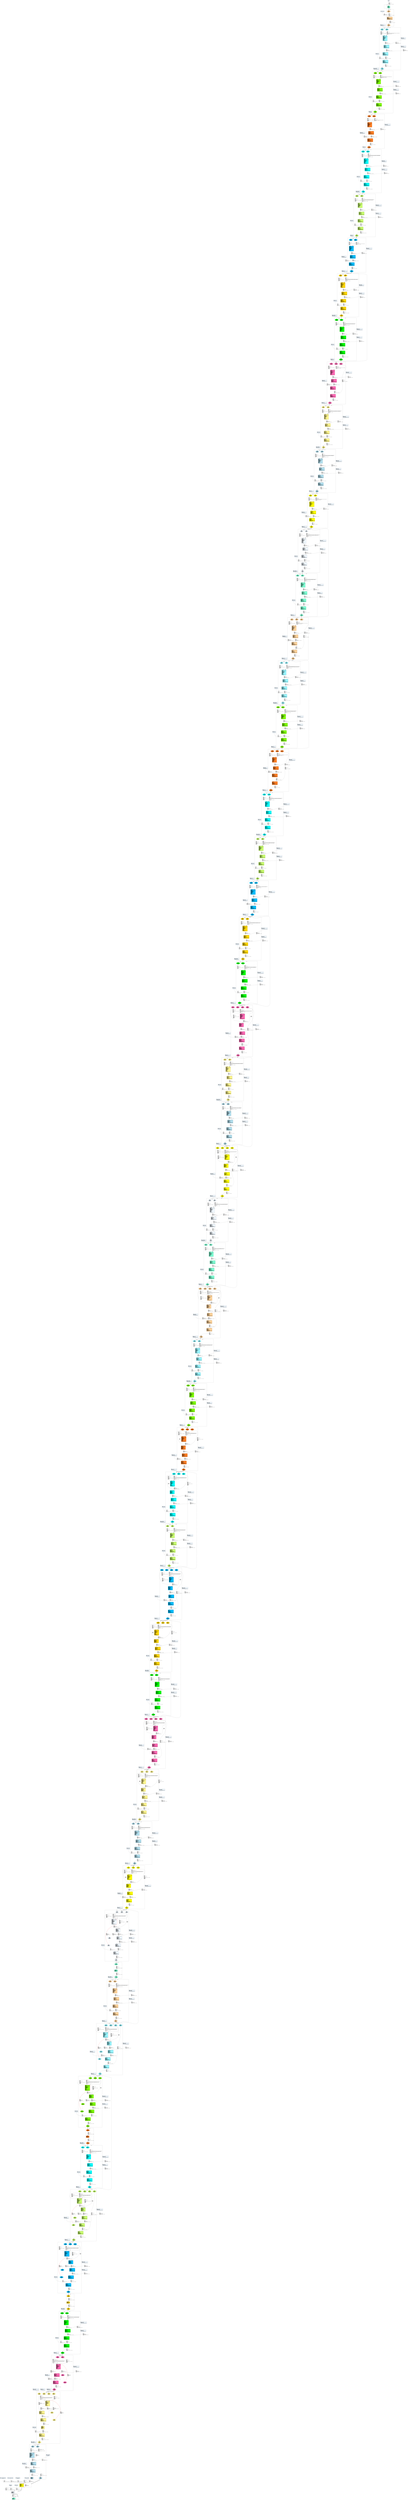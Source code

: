 digraph G {
graph [ fontsize=11 ];
node [ fontsize=11 ];
edge [ fontsize=10 ];
rankdir=BU
ranksep=1.5
nodesep=1
splines=spline
compound=true
Graphinfo [ label="" shape=plaintext, style=rounded, color=black, fontname="Arial-Bold" ];
subgraph cluster_1 { label="epoch 1"; fontsize=14; 
subgraph cluster_1_nodes { label="nodes "; peripheries=0;
Transpose_1 ;  }

subgraph cluster_dma_1_in { label=""; peripheries=0;
dummy_1[ style=invis ];  };
 }
subgraph cluster_2 { label="epoch 2"; fontsize=14; 
subgraph cluster_2_nodes { label="nodes "; peripheries=0;
Quantize_5 ;  }

subgraph cluster_dma_2_in { label="dma inputs "; peripheries=0;
dma_0i2 ;  };

subgraph cluster_dma_2_out { label="dma outputs "; peripheries=0;
dma_1i2 ;  }
 }
Transpose_1:s -> dma_0i2:n [ltail="cluster_1" lhead=cluster_2 strength=1000 penwidth=5];
subgraph cluster_3 { label="epoch 3"; fontsize=14; 
subgraph cluster_3_nodes { label="nodes "; peripheries=0;
Conv2D_7 ; Conv2D_7_mul_scale_9 ; Conv2D_7_off_bias_12 ; Conv2D_12_suboff_15 ;  }

subgraph cluster_dma_3_in { label="dma inputs "; peripheries=0;
dma_3i3 ; dma_2i3 ;  };

subgraph cluster_dma_3_out { label="dma outputs "; peripheries=0;
dma_4i3 ;  }
 }
dma_1i2:s -> dma_3i3:n [ltail="cluster_2" lhead=cluster_3 strength=1000 penwidth=5];
subgraph cluster_4 { label="epoch 4"; fontsize=14; 
subgraph cluster_4_nodes { label="nodes "; peripheries=0;
Conv2D_12 ; Conv2D_12_mul_scale_18 ; Conv2D_12_off_bias_21 ; Conv2D_16_suboff_24 ;  }

subgraph cluster_dma_4_in { label="dma inputs "; peripheries=0;
dma_6i4 ; dma_5i4 ;  };

subgraph cluster_dma_4_out { label="dma outputs "; peripheries=0;
dma_7i4 ;  }
 }
dma_4i3:s -> dma_6i4:n [ltail="cluster_3" lhead=cluster_4 strength=1000 penwidth=5];
subgraph cluster_5 { label="epoch 5"; fontsize=14; 
subgraph cluster_5_nodes { label="nodes "; peripheries=0;
Conv2D_16 ; Conv2D_16_mul_scale_27 ; Conv2D_16_off_bias_30 ;  }

subgraph cluster_dma_5_in { label="dma inputs "; peripheries=0;
dma_9i5 ; dma_8i5 ;  };

subgraph cluster_dma_5_out { label="dma outputs "; peripheries=0;
dma_0i5 ;  }
 }
dma_7i4:s -> dma_9i5:n [ltail="cluster_4" lhead=cluster_5 strength=1000 penwidth=5];
subgraph cluster_6 { label="epoch 6"; fontsize=14; 
subgraph cluster_6_nodes { label="nodes "; peripheries=0;
Conv2D_19 ; Conv2D_19_mul_scale_36 ; Conv2D_19_off_bias_39 ; Conv2D_24_suboff_42 ;  }

subgraph cluster_dma_6_in { label="dma inputs "; peripheries=0;
dma_2i6 ; dma_1i6 ;  };

subgraph cluster_dma_6_out { label="dma outputs "; peripheries=0;
dma_3i6 ;  }
 }
dma_0i5:s -> dma_2i6:n [ltail="cluster_5" lhead=cluster_6 strength=1000 penwidth=5];
subgraph cluster_7 { label="epoch 7"; fontsize=14; 
subgraph cluster_7_nodes { label="nodes "; peripheries=0;
Conv2D_24 ; Conv2D_24_mul_scale_45 ; Conv2D_24_off_bias_48 ; Conv2D_28_suboff_51 ;  }

subgraph cluster_dma_7_in { label="dma inputs "; peripheries=0;
dma_5i7 ; dma_4i7 ;  };

subgraph cluster_dma_7_out { label="dma outputs "; peripheries=0;
dma_6i7 ;  }
 }
dma_3i6:s -> dma_5i7:n [ltail="cluster_6" lhead=cluster_7 strength=1000 penwidth=5];
subgraph cluster_8 { label="epoch 8"; fontsize=14; 
subgraph cluster_8_nodes { label="nodes "; peripheries=0;
Conv2D_28 ; Conv2D_28_mul_scale_54 ; Conv2D_28_off_bias_57 ;  }

subgraph cluster_dma_8_in { label="dma inputs "; peripheries=0;
dma_0i8 ; dma_7i8 ;  };

subgraph cluster_dma_8_out { label="dma outputs "; peripheries=0;
dma_8i8 ; dma_8i8 ;  }
 }
dma_6i7:s -> dma_0i8:n [ltail="cluster_7" lhead=cluster_8 strength=1000 penwidth=5];
subgraph cluster_9 { label="epoch 9"; fontsize=14; 
subgraph cluster_9_nodes { label="nodes "; peripheries=0;
Conv2D_31 ; Conv2D_31_mul_scale_63 ; Conv2D_31_off_bias_66 ; Conv2D_36_suboff_69 ;  }

subgraph cluster_dma_9_in { label="dma inputs "; peripheries=0;
dma_1i9 ; dma_9i9 ;  };

subgraph cluster_dma_9_out { label="dma outputs "; peripheries=0;
dma_2i9 ;  }
 }
dma_8i8:s -> dma_1i9:n [ltail="cluster_8" lhead=cluster_9 strength=1000 penwidth=5];
subgraph cluster_10 { label="epoch 10"; fontsize=14; 
subgraph cluster_10_nodes { label="nodes "; peripheries=0;
Conv2D_36 ; Conv2D_36_mul_scale_72 ; Conv2D_36_off_bias_75 ; Conv2D_40_suboff_78 ;  }

subgraph cluster_dma_10_in { label="dma inputs "; peripheries=0;
dma_4i10 ; dma_3i10 ;  };

subgraph cluster_dma_10_out { label="dma outputs "; peripheries=0;
dma_5i10 ;  }
 }
dma_2i9:s -> dma_4i10:n [ltail="cluster_9" lhead=cluster_10 strength=1000 penwidth=5];
subgraph cluster_11 { label="epoch 11"; fontsize=14; 
subgraph cluster_11_nodes { label="nodes "; peripheries=0;
Conv2D_40 ; Conv2D_40_mul_scale_81 ; Conv2D_40_off_bias_84 ; Add_43 ;  }

subgraph cluster_dma_11_in { label="dma inputs "; peripheries=0;
dma_0i11 ; dma_6i11 ; dma_7i11 ;  };

subgraph cluster_dma_11_out { label="dma outputs "; peripheries=0;
dma_8i11 ;  }
 }
dma_5i10:s -> dma_7i11:n [ltail="cluster_10" lhead=cluster_11 strength=1000 penwidth=5];
subgraph cluster_12 { label="epoch 12"; fontsize=14; 
subgraph cluster_12_nodes { label="nodes "; peripheries=0;
Conv2D_46 ; Conv2D_46_mul_scale_90 ; Conv2D_46_off_bias_93 ; Conv2D_51_suboff_96 ;  }

subgraph cluster_dma_12_in { label="dma inputs "; peripheries=0;
dma_2i12 ; dma_1i12 ;  };

subgraph cluster_dma_12_out { label="dma outputs "; peripheries=0;
dma_9i12 ;  }
 }
dma_8i11:s -> dma_2i12:n [ltail="cluster_11" lhead=cluster_12 strength=1000 penwidth=5];
subgraph cluster_13 { label="epoch 13"; fontsize=14; 
subgraph cluster_13_nodes { label="nodes "; peripheries=0;
Conv2D_51 ; Conv2D_51_mul_scale_99 ; Conv2D_51_off_bias_102 ; Conv2D_55_suboff_105 ;  }

subgraph cluster_dma_13_in { label="dma inputs "; peripheries=0;
dma_4i13 ; dma_3i13 ;  };

subgraph cluster_dma_13_out { label="dma outputs "; peripheries=0;
dma_5i13 ;  }
 }
dma_9i12:s -> dma_4i13:n [ltail="cluster_12" lhead=cluster_13 strength=1000 penwidth=5];
subgraph cluster_14 { label="epoch 14"; fontsize=14; 
subgraph cluster_14_nodes { label="nodes "; peripheries=0;
Conv2D_55 ; Conv2D_55_mul_scale_108 ; Conv2D_55_off_bias_111 ;  }

subgraph cluster_dma_14_in { label="dma inputs "; peripheries=0;
dma_6i14 ; dma_0i14 ;  };

subgraph cluster_dma_14_out { label="dma outputs "; peripheries=0;
dma_7i14 ; dma_7i14 ;  }
 }
dma_5i13:s -> dma_6i14:n [ltail="cluster_13" lhead=cluster_14 strength=1000 penwidth=5];
subgraph cluster_15 { label="epoch 15"; fontsize=14; 
subgraph cluster_15_nodes { label="nodes "; peripheries=0;
Conv2D_58 ; Conv2D_58_mul_scale_117 ; Conv2D_58_off_bias_120 ; Conv2D_63_suboff_123 ;  }

subgraph cluster_dma_15_in { label="dma inputs "; peripheries=0;
dma_1i15 ; dma_8i15 ;  };

subgraph cluster_dma_15_out { label="dma outputs "; peripheries=0;
dma_2i15 ;  }
 }
dma_7i14:s -> dma_1i15:n [ltail="cluster_14" lhead=cluster_15 strength=1000 penwidth=5];
subgraph cluster_16 { label="epoch 16"; fontsize=14; 
subgraph cluster_16_nodes { label="nodes "; peripheries=0;
Conv2D_63 ; Conv2D_63_mul_scale_126 ; Conv2D_63_off_bias_129 ; Conv2D_67_suboff_132 ;  }

subgraph cluster_dma_16_in { label="dma inputs "; peripheries=0;
dma_3i16 ; dma_9i16 ;  };

subgraph cluster_dma_16_out { label="dma outputs "; peripheries=0;
dma_4i16 ;  }
 }
dma_2i15:s -> dma_3i16:n [ltail="cluster_15" lhead=cluster_16 strength=1000 penwidth=5];
subgraph cluster_17 { label="epoch 17"; fontsize=14; 
subgraph cluster_17_nodes { label="nodes "; peripheries=0;
Conv2D_67 ; Conv2D_67_mul_scale_135 ; Conv2D_67_off_bias_138 ; Add_70 ;  }

subgraph cluster_dma_17_in { label="dma inputs "; peripheries=0;
dma_0i17 ; dma_5i17 ; dma_6i17 ;  };

subgraph cluster_dma_17_out { label="dma outputs "; peripheries=0;
dma_7i17 ; dma_7i17 ;  }
 }
dma_4i16:s -> dma_6i17:n [ltail="cluster_16" lhead=cluster_17 strength=1000 penwidth=5];
subgraph cluster_18 { label="epoch 18"; fontsize=14; 
subgraph cluster_18_nodes { label="nodes "; peripheries=0;
Conv2D_73 ; Conv2D_73_mul_scale_144 ; Conv2D_73_off_bias_147 ; Conv2D_78_suboff_150 ;  }

subgraph cluster_dma_18_in { label="dma inputs "; peripheries=0;
dma_2i18 ; dma_1i18 ;  };

subgraph cluster_dma_18_out { label="dma outputs "; peripheries=0;
dma_8i18 ;  }
 }
dma_7i17:s -> dma_2i18:n [ltail="cluster_17" lhead=cluster_18 strength=1000 penwidth=5];
subgraph cluster_19 { label="epoch 19"; fontsize=14; 
subgraph cluster_19_nodes { label="nodes "; peripheries=0;
Conv2D_78 ; Conv2D_78_mul_scale_153 ; Conv2D_78_off_bias_156 ; Conv2D_82_suboff_159 ;  }

subgraph cluster_dma_19_in { label="dma inputs "; peripheries=0;
dma_4i19 ; dma_3i19 ;  };

subgraph cluster_dma_19_out { label="dma outputs "; peripheries=0;
dma_9i19 ;  }
 }
dma_8i18:s -> dma_4i19:n [ltail="cluster_18" lhead=cluster_19 strength=1000 penwidth=5];
subgraph cluster_20 { label="epoch 20"; fontsize=14; 
subgraph cluster_20_nodes { label="nodes "; peripheries=0;
Conv2D_82 ; Conv2D_82_mul_scale_162 ; Conv2D_82_off_bias_165 ; Add_85 ;  }

subgraph cluster_dma_20_in { label="dma inputs "; peripheries=0;
dma_5i20 ; dma_0i20 ; dma_6i20 ;  };

subgraph cluster_dma_20_out { label="dma outputs "; peripheries=0;
dma_7i20 ;  }
 }
dma_9i19:s -> dma_6i20:n [ltail="cluster_19" lhead=cluster_20 strength=1000 penwidth=5];
subgraph cluster_21 { label="epoch 21"; fontsize=14; 
subgraph cluster_21_nodes { label="nodes "; peripheries=0;
Conv2D_88 ; Conv2D_88_mul_scale_171 ; Conv2D_88_off_bias_174 ; Conv2D_93_suboff_177 ;  }

subgraph cluster_dma_21_in { label="dma inputs "; peripheries=0;
dma_2i21 ; dma_1i21 ;  };

subgraph cluster_dma_21_out { label="dma outputs "; peripheries=0;
dma_8i21 ;  }
 }
dma_7i20:s -> dma_2i21:n [ltail="cluster_20" lhead=cluster_21 strength=1000 penwidth=5];
subgraph cluster_22 { label="epoch 22"; fontsize=14; 
subgraph cluster_22_nodes { label="nodes "; peripheries=0;
Conv2D_93 ; Conv2D_93_mul_scale_180 ; Conv2D_93_off_bias_183 ; Conv2D_97_suboff_186 ;  }

subgraph cluster_dma_22_in { label="dma inputs "; peripheries=0;
dma_4i22 ; dma_3i22 ;  };

subgraph cluster_dma_22_out { label="dma outputs "; peripheries=0;
dma_9i22 ;  }
 }
dma_8i21:s -> dma_4i22:n [ltail="cluster_21" lhead=cluster_22 strength=1000 penwidth=5];
subgraph cluster_23 { label="epoch 23"; fontsize=14; 
subgraph cluster_23_nodes { label="nodes "; peripheries=0;
Conv2D_97 ; Conv2D_97_mul_scale_189 ; Conv2D_97_off_bias_192 ;  }

subgraph cluster_dma_23_in { label="dma inputs "; peripheries=0;
dma_5i23 ; dma_0i23 ;  };

subgraph cluster_dma_23_out { label="dma outputs "; peripheries=0;
dma_6i23 ; dma_6i23 ;  }
 }
dma_9i22:s -> dma_5i23:n [ltail="cluster_22" lhead=cluster_23 strength=1000 penwidth=5];
subgraph cluster_24 { label="epoch 24"; fontsize=14; 
subgraph cluster_24_nodes { label="nodes "; peripheries=0;
Conv2D_100 ; Conv2D_100_mul_scale_198 ; Conv2D_100_off_bias_201 ; Conv2D_105_suboff_204 ;  }

subgraph cluster_dma_24_in { label="dma inputs "; peripheries=0;
dma_1i24 ; dma_7i24 ;  };

subgraph cluster_dma_24_out { label="dma outputs "; peripheries=0;
dma_2i24 ;  }
 }
dma_6i23:s -> dma_1i24:n [ltail="cluster_23" lhead=cluster_24 strength=1000 penwidth=5];
subgraph cluster_25 { label="epoch 25"; fontsize=14; 
subgraph cluster_25_nodes { label="nodes "; peripheries=0;
Conv2D_105 ; Conv2D_105_mul_scale_207 ; Conv2D_105_off_bias_210 ; Conv2D_109_suboff_213 ;  }

subgraph cluster_dma_25_in { label="dma inputs "; peripheries=0;
dma_3i25 ; dma_8i25 ;  };

subgraph cluster_dma_25_out { label="dma outputs "; peripheries=0;
dma_4i25 ; dma_4i25 ;  }
 }
dma_2i24:s -> dma_3i25:n [ltail="cluster_24" lhead=cluster_25 strength=1000 penwidth=5];
subgraph cluster_26 { label="epoch 26"; fontsize=14; 
subgraph cluster_26_nodes { label="nodes "; peripheries=0;
Conv2D_109 ; Conv2D_109_ca_pipe_1 ; Conv2D_109_mul_scale_216 ; Conv2D_109_off_bias_219 ; Add_112 ;  }

subgraph cluster_dma_26_in { label="dma inputs "; peripheries=0;
dma_0i26 ; dma_9i26 ; dma_5i26 ; dma_6i26 ;  };

subgraph cluster_dma_26_out { label="dma outputs "; peripheries=0;
dma_1i26 ; dma_1i26 ;  }
 }
dma_4i25:s -> dma_6i26:n [ltail="cluster_25" lhead=cluster_26 strength=1000 penwidth=5];
subgraph cluster_27 { label="epoch 27"; fontsize=14; 
subgraph cluster_27_nodes { label="nodes "; peripheries=0;
Conv2D_115 ; Conv2D_115_mul_scale_225 ; Conv2D_115_off_bias_228 ; Conv2D_120_suboff_231 ;  }

subgraph cluster_dma_27_in { label="dma inputs "; peripheries=0;
dma_7i27 ; dma_2i27 ;  };

subgraph cluster_dma_27_out { label="dma outputs "; peripheries=0;
dma_3i27 ;  }
 }
dma_1i26:s -> dma_7i27:n [ltail="cluster_26" lhead=cluster_27 strength=1000 penwidth=5];
subgraph cluster_28 { label="epoch 28"; fontsize=14; 
subgraph cluster_28_nodes { label="nodes "; peripheries=0;
Conv2D_120 ; Conv2D_120_mul_scale_234 ; Conv2D_120_off_bias_237 ; Conv2D_124_suboff_240 ;  }

subgraph cluster_dma_28_in { label="dma inputs "; peripheries=0;
dma_8i28 ; dma_4i28 ;  };

subgraph cluster_dma_28_out { label="dma outputs "; peripheries=0;
dma_0i28 ; dma_0i28 ;  }
 }
dma_3i27:s -> dma_8i28:n [ltail="cluster_27" lhead=cluster_28 strength=1000 penwidth=5];
subgraph cluster_29 { label="epoch 29"; fontsize=14; 
subgraph cluster_29_nodes { label="nodes "; peripheries=0;
Conv2D_124 ; Conv2D_124_ca_pipe_1 ; Conv2D_124_mul_scale_243 ; Conv2D_124_off_bias_246 ; Add_127 ;  }

subgraph cluster_dma_29_in { label="dma inputs "; peripheries=0;
dma_5i29 ; dma_1i29 ; dma_6i29 ; dma_9i29 ;  };

subgraph cluster_dma_29_out { label="dma outputs "; peripheries=0;
dma_2i29 ; dma_2i29 ;  }
 }
dma_0i28:s -> dma_9i29:n [ltail="cluster_28" lhead=cluster_29 strength=1000 penwidth=5];
subgraph cluster_30 { label="epoch 30"; fontsize=14; 
subgraph cluster_30_nodes { label="nodes "; peripheries=0;
Conv2D_130 ; Conv2D_130_mul_scale_252 ; Conv2D_130_off_bias_255 ; Conv2D_135_suboff_258 ;  }

subgraph cluster_dma_30_in { label="dma inputs "; peripheries=0;
dma_7i30 ; dma_3i30 ;  };

subgraph cluster_dma_30_out { label="dma outputs "; peripheries=0;
dma_0i30 ;  }
 }
dma_2i29:s -> dma_7i30:n [ltail="cluster_29" lhead=cluster_30 strength=1000 penwidth=5];
subgraph cluster_31 { label="epoch 31"; fontsize=14; 
subgraph cluster_31_nodes { label="nodes "; peripheries=0;
Conv2D_135 ; Conv2D_135_mul_scale_261 ; Conv2D_135_off_bias_264 ; Conv2D_139_suboff_267 ;  }

subgraph cluster_dma_31_in { label="dma inputs "; peripheries=0;
dma_8i31 ; dma_4i31 ;  };

subgraph cluster_dma_31_out { label="dma outputs "; peripheries=0;
dma_1i31 ; dma_1i31 ;  }
 }
dma_0i30:s -> dma_8i31:n [ltail="cluster_30" lhead=cluster_31 strength=1000 penwidth=5];
subgraph cluster_32 { label="epoch 32"; fontsize=14; 
subgraph cluster_32_nodes { label="nodes "; peripheries=0;
Conv2D_139 ; Conv2D_139_ca_pipe_1 ; Conv2D_139_mul_scale_270 ; Conv2D_139_off_bias_273 ; Add_142 ;  }

subgraph cluster_dma_32_in { label="dma inputs "; peripheries=0;
dma_5i32 ; dma_2i32 ; dma_6i32 ; dma_9i32 ;  };

subgraph cluster_dma_32_out { label="dma outputs "; peripheries=0;
dma_0i32 ;  }
 }
dma_1i31:s -> dma_9i32:n [ltail="cluster_31" lhead=cluster_32 strength=1000 penwidth=5];
subgraph cluster_33 { label="epoch 33"; fontsize=14; 
subgraph cluster_33_nodes { label="nodes "; peripheries=0;
Conv2D_145 ; Conv2D_145_mul_scale_279 ; Conv2D_145_off_bias_282 ; Conv2D_150_suboff_285 ;  }

subgraph cluster_dma_33_in { label="dma inputs "; peripheries=0;
dma_7i33 ; dma_3i33 ;  };

subgraph cluster_dma_33_out { label="dma outputs "; peripheries=0;
dma_1i33 ;  }
 }
dma_0i32:s -> dma_7i33:n [ltail="cluster_32" lhead=cluster_33 strength=1000 penwidth=5];
subgraph cluster_34 { label="epoch 34"; fontsize=14; 
subgraph cluster_34_nodes { label="nodes "; peripheries=0;
Conv2D_150 ; Conv2D_150_mul_scale_288 ; Conv2D_150_off_bias_291 ; Conv2D_154_suboff_294 ;  }

subgraph cluster_dma_34_in { label="dma inputs "; peripheries=0;
dma_8i34 ; dma_4i34 ;  };

subgraph cluster_dma_34_out { label="dma outputs "; peripheries=0;
dma_0i34 ; dma_0i34 ;  }
 }
dma_1i33:s -> dma_8i34:n [ltail="cluster_33" lhead=cluster_34 strength=1000 penwidth=5];
subgraph cluster_35 { label="epoch 35"; fontsize=14; 
subgraph cluster_35_nodes { label="nodes "; peripheries=0;
Conv2D_154 ; Conv2D_154_ca_pipe_1 ; Conv2D_154_mul_scale_297 ; Conv2D_154_off_bias_300 ;  }

subgraph cluster_dma_35_in { label="dma inputs "; peripheries=0;
dma_5i35 ; dma_2i35 ; dma_6i35 ;  };

subgraph cluster_dma_35_out { label="dma outputs "; peripheries=0;
dma_9i35 ; dma_9i35 ; dma_9i35 ;  }
 }
dma_0i34:s -> dma_5i35:n [ltail="cluster_34" lhead=cluster_35 strength=1000 penwidth=5];
subgraph cluster_36 { label="epoch 36"; fontsize=14; 
subgraph cluster_36_nodes { label="nodes "; peripheries=0;
Conv2D_157 ; Conv2D_157_ca_pipe_1 ; Conv2D_157_mul_scale_306 ; Conv2D_157_off_bias_309 ; Conv2D_162_suboff_312 ;  }

subgraph cluster_dma_36_in { label="dma inputs "; peripheries=0;
dma_3i36 ; dma_1i36 ; dma_7i36 ;  };

subgraph cluster_dma_36_out { label="dma outputs "; peripheries=0;
dma_0i36 ;  }
 }
dma_9i35:s -> dma_3i36:n [ltail="cluster_35" lhead=cluster_36 strength=1000 penwidth=5];
subgraph cluster_37 { label="epoch 37"; fontsize=14; 
subgraph cluster_37_nodes { label="nodes "; peripheries=0;
Conv2D_162 ; Conv2D_162_mul_scale_315 ; Conv2D_162_off_bias_318 ; Conv2D_166_suboff_321 ;  }

subgraph cluster_dma_37_in { label="dma inputs "; peripheries=0;
dma_8i37 ; dma_4i37 ;  };

subgraph cluster_dma_37_out { label="dma outputs "; peripheries=0;
dma_2i37 ; dma_2i37 ;  }
 }
dma_0i36:s -> dma_8i37:n [ltail="cluster_36" lhead=cluster_37 strength=1000 penwidth=5];
subgraph cluster_38 { label="epoch 38"; fontsize=14; 
subgraph cluster_38_nodes { label="nodes "; peripheries=0;
Conv2D_166 ; Conv2D_166_ca_pipe_1 ; Conv2D_166_mul_scale_324 ; Conv2D_166_off_bias_327 ; Add_169 ;  }

subgraph cluster_dma_38_in { label="dma inputs "; peripheries=0;
dma_6i38 ; dma_5i38 ; dma_9i38 ; dma_0i38 ;  };

subgraph cluster_dma_38_out { label="dma outputs "; peripheries=0;
dma_1i38 ; dma_1i38 ; dma_1i38 ;  }
 }
dma_2i37:s -> dma_0i38:n [ltail="cluster_37" lhead=cluster_38 strength=1000 penwidth=5];
subgraph cluster_39 { label="epoch 39"; fontsize=14; 
subgraph cluster_39_nodes { label="nodes "; peripheries=0;
Conv2D_172 ; Conv2D_172_ca_pipe_1 ; Conv2D_172_mul_scale_333 ; Conv2D_172_off_bias_336 ; Conv2D_177_suboff_339 ;  }

subgraph cluster_dma_39_in { label="dma inputs "; peripheries=0;
dma_7i39 ; dma_3i39 ; dma_2i39 ;  };

subgraph cluster_dma_39_out { label="dma outputs "; peripheries=0;
dma_4i39 ;  }
 }
dma_1i38:s -> dma_7i39:n [ltail="cluster_38" lhead=cluster_39 strength=1000 penwidth=5];
subgraph cluster_40 { label="epoch 40"; fontsize=14; 
subgraph cluster_40_nodes { label="nodes "; peripheries=0;
Conv2D_177 ; Conv2D_177_mul_scale_342 ; Conv2D_177_off_bias_345 ; Conv2D_181_suboff_348 ;  }

subgraph cluster_dma_40_in { label="dma inputs "; peripheries=0;
dma_0i40 ; dma_8i40 ;  };

subgraph cluster_dma_40_out { label="dma outputs "; peripheries=0;
dma_1i40 ; dma_1i40 ;  }
 }
dma_4i39:s -> dma_0i40:n [ltail="cluster_39" lhead=cluster_40 strength=1000 penwidth=5];
subgraph cluster_41 { label="epoch 41"; fontsize=14; 
subgraph cluster_41_nodes { label="nodes "; peripheries=0;
Conv2D_181 ; Conv2D_181_ca_pipe_1 ; Conv2D_181_mul_scale_351 ; Conv2D_181_off_bias_354 ; Add_184 ;  }

subgraph cluster_dma_41_in { label="dma inputs "; peripheries=0;
dma_6i41 ; dma_5i41 ; dma_9i41 ; dma_2i41 ;  };

subgraph cluster_dma_41_out { label="dma outputs "; peripheries=0;
dma_3i41 ; dma_3i41 ;  }
 }
dma_1i40:s -> dma_2i41:n [ltail="cluster_40" lhead=cluster_41 strength=1000 penwidth=5];
subgraph cluster_42 { label="epoch 42"; fontsize=14; 
subgraph cluster_42_nodes { label="nodes "; peripheries=0;
Conv2D_187 ; Conv2D_187_ca_pipe_1 ; Conv2D_187_mul_scale_360 ; Conv2D_187_off_bias_363 ; Conv2D_192_suboff_366 ;  }

subgraph cluster_dma_42_in { label="dma inputs "; peripheries=0;
dma_7i42 ; dma_4i42 ; dma_0i42 ;  };

subgraph cluster_dma_42_out { label="dma outputs "; peripheries=0;
dma_1i42 ;  }
 }
dma_3i41:s -> dma_7i42:n [ltail="cluster_41" lhead=cluster_42 strength=1000 penwidth=5];
subgraph cluster_43 { label="epoch 43"; fontsize=14; 
subgraph cluster_43_nodes { label="nodes "; peripheries=0;
Conv2D_192 ; Conv2D_192_mul_scale_369 ; Conv2D_192_off_bias_372 ; Conv2D_196_suboff_375 ;  }

subgraph cluster_dma_43_in { label="dma inputs "; peripheries=0;
dma_2i43 ; dma_8i43 ;  };

subgraph cluster_dma_43_out { label="dma outputs "; peripheries=0;
dma_3i43 ; dma_3i43 ;  }
 }
dma_1i42:s -> dma_2i43:n [ltail="cluster_42" lhead=cluster_43 strength=1000 penwidth=5];
subgraph cluster_44 { label="epoch 44"; fontsize=14; 
subgraph cluster_44_nodes { label="nodes "; peripheries=0;
Conv2D_196 ; Conv2D_196_ca_pipe_1 ; Conv2D_196_mul_scale_378 ; Conv2D_196_off_bias_381 ;  }

subgraph cluster_dma_44_in { label="dma inputs "; peripheries=0;
dma_6i44 ; dma_5i44 ; dma_9i44 ;  };

subgraph cluster_dma_44_out { label="dma outputs "; peripheries=0;
dma_0i44 ; dma_0i44 ; dma_0i44 ;  }
 }
dma_3i43:s -> dma_6i44:n [ltail="cluster_43" lhead=cluster_44 strength=1000 penwidth=5];
subgraph cluster_45 { label="epoch 45"; fontsize=14; 
subgraph cluster_45_nodes { label="nodes "; peripheries=0;
Conv2D_199 ; Conv2D_199_ca_pipe_1 ; Conv2D_199_mul_scale_387 ; Conv2D_199_off_bias_390 ; Conv2D_204_suboff_393 ;  }

subgraph cluster_dma_45_in { label="dma inputs "; peripheries=0;
dma_4i45 ; dma_1i45 ; dma_2i45 ;  };

subgraph cluster_dma_45_out { label="dma outputs "; peripheries=0;
dma_8i45 ;  }
dma_7i45 ; dma_3i45 ;  }
dma_0i44:s -> dma_4i45:n [ltail="cluster_44" lhead=cluster_45 strength=1000 penwidth=5];
subgraph cluster_46 { label="epoch 46"; fontsize=14; 
subgraph cluster_46_nodes { label="nodes "; peripheries=0;
Conv2D_204_conv_identity ;  }

subgraph cluster_dma_46_in { label="dma inputs "; peripheries=0;
dma_0i46 ;  };

subgraph cluster_dma_46_out { label="dma outputs "; peripheries=0;
dma_5i46 ;  }
 }
dma_8i45:s -> dma_0i46:n [ltail="cluster_45" lhead=cluster_46 strength=1000 penwidth=5];
subgraph cluster_47 { label="epoch 47"; fontsize=14; 
subgraph cluster_47_nodes { label="nodes "; peripheries=0;
Conv2D_204 ; Conv2D_204_mul_scale_396 ; Conv2D_204_off_bias_399 ; Conv2D_208_suboff_402 ;  }

subgraph cluster_dma_47_in { label="dma inputs "; peripheries=0;
dma_9i47 ; dma_6i47 ;  };

subgraph cluster_dma_47_out { label="dma outputs "; peripheries=0;
dma_1i47 ; dma_1i47 ;  }
 }
dma_5i46:s -> dma_9i47:n [ltail="cluster_46" lhead=cluster_47 strength=1000 penwidth=5];
subgraph cluster_48 { label="epoch 48"; fontsize=14; 
subgraph cluster_48_nodes { label="nodes "; peripheries=0;
Conv2D_208 ; Conv2D_208_ca_pipe_1 ; Conv2D_208_mul_scale_405 ; Conv2D_208_off_bias_408 ; Add_211 ;  }

subgraph cluster_dma_48_in { label="dma inputs "; peripheries=0;
dma_3i48 ; dma_2i48 ; dma_7i48 ; dma_0i48 ;  };

subgraph cluster_dma_48_out { label="dma outputs "; peripheries=0;
dma_5i48 ; dma_5i48 ; dma_5i48 ;  }
dma_4i48 ; dma_8i48 ;  }
dma_1i47:s -> dma_0i48:n [ltail="cluster_47" lhead=cluster_48 strength=1000 penwidth=5];
subgraph cluster_49 { label="epoch 49"; fontsize=14; 
subgraph cluster_49_nodes { label="nodes "; peripheries=0;
Conv2D_214 ; Conv2D_214_ca_pipe_1 ; Conv2D_214_mul_scale_414 ; Conv2D_214_off_bias_417 ; Conv2D_219_suboff_420 ;  }

subgraph cluster_dma_49_in { label="dma inputs "; peripheries=0;
dma_6i49 ; dma_1i49 ; dma_0i49 ;  };

subgraph cluster_dma_49_out { label="dma outputs "; peripheries=0;
dma_3i49 ;  }
dma_9i49 ; dma_2i49 ;  }
dma_5i48:s -> dma_6i49:n [ltail="cluster_48" lhead=cluster_49 strength=1000 penwidth=5];
subgraph cluster_50 { label="epoch 50"; fontsize=14; 
subgraph cluster_50_nodes { label="nodes "; peripheries=0;
Conv2D_219_conv_identity ;  }

subgraph cluster_dma_50_in { label="dma inputs "; peripheries=0;
dma_4i50 ;  };

subgraph cluster_dma_50_out { label="dma outputs "; peripheries=0;
dma_5i50 ;  }
 }
dma_3i49:s -> dma_4i50:n [ltail="cluster_49" lhead=cluster_50 strength=1000 penwidth=5];
subgraph cluster_51 { label="epoch 51"; fontsize=14; 
subgraph cluster_51_nodes { label="nodes "; peripheries=0;
Conv2D_219 ; Conv2D_219_mul_scale_423 ; Conv2D_219_off_bias_426 ; Conv2D_223_suboff_429 ;  }

subgraph cluster_dma_51_in { label="dma inputs "; peripheries=0;
dma_8i51 ; dma_7i51 ;  };

subgraph cluster_dma_51_out { label="dma outputs "; peripheries=0;
dma_0i51 ; dma_0i51 ;  }
 }
dma_5i50:s -> dma_8i51:n [ltail="cluster_50" lhead=cluster_51 strength=1000 penwidth=5];
subgraph cluster_52 { label="epoch 52"; fontsize=14; 
subgraph cluster_52_nodes { label="nodes "; peripheries=0;
Conv2D_223 ; Conv2D_223_ca_pipe_1 ; Conv2D_223_mul_scale_432 ; Conv2D_223_off_bias_435 ; Add_226 ;  }

subgraph cluster_dma_52_in { label="dma inputs "; peripheries=0;
dma_2i52 ; dma_1i52 ; dma_6i52 ; dma_4i52 ;  };

subgraph cluster_dma_52_out { label="dma outputs "; peripheries=0;
dma_5i52 ; dma_5i52 ;  }
dma_3i52 ; dma_9i52 ;  }
dma_0i51:s -> dma_4i52:n [ltail="cluster_51" lhead=cluster_52 strength=1000 penwidth=5];
subgraph cluster_53 { label="epoch 53"; fontsize=14; 
subgraph cluster_53_nodes { label="nodes "; peripheries=0;
Conv2D_229 ; Conv2D_229_ca_pipe_1 ; Conv2D_229_mul_scale_441 ; Conv2D_229_off_bias_444 ; Conv2D_234_suboff_447 ;  }

subgraph cluster_dma_53_in { label="dma inputs "; peripheries=0;
dma_7i53 ; dma_0i53 ; dma_1i53 ;  };

subgraph cluster_dma_53_out { label="dma outputs "; peripheries=0;
dma_3i53 ;  }
dma_8i53 ; dma_2i53 ;  }
dma_5i52:s -> dma_7i53:n [ltail="cluster_52" lhead=cluster_53 strength=1000 penwidth=5];
subgraph cluster_54 { label="epoch 54"; fontsize=14; 
subgraph cluster_54_nodes { label="nodes "; peripheries=0;
Conv2D_234_conv_identity ;  }

subgraph cluster_dma_54_in { label="dma inputs "; peripheries=0;
dma_4i54 ;  };

subgraph cluster_dma_54_out { label="dma outputs "; peripheries=0;
dma_5i54 ;  }
 }
dma_3i53:s -> dma_4i54:n [ltail="cluster_53" lhead=cluster_54 strength=1000 penwidth=5];
subgraph cluster_55 { label="epoch 55"; fontsize=14; 
subgraph cluster_55_nodes { label="nodes "; peripheries=0;
Conv2D_234 ; Conv2D_234_mul_scale_450 ; Conv2D_234_off_bias_453 ; Conv2D_238_suboff_456 ;  }

subgraph cluster_dma_55_in { label="dma inputs "; peripheries=0;
dma_9i55 ; dma_6i55 ;  };

subgraph cluster_dma_55_out { label="dma outputs "; peripheries=0;
dma_0i55 ;  }
 }
dma_5i54:s -> dma_9i55:n [ltail="cluster_54" lhead=cluster_55 strength=1000 penwidth=5];
subgraph cluster_56 { label="epoch 56"; fontsize=14; 
subgraph cluster_56_nodes { label="nodes "; peripheries=0;
Conv2D_238 ; Conv2D_238_mul_scale_459 ; Conv2D_238_off_bias_462 ;  }

subgraph cluster_dma_56_in { label="dma inputs "; peripheries=0;
dma_2i56 ; dma_1i56 ;  };

subgraph cluster_dma_56_out { label="dma outputs "; peripheries=0;
dma_8i56 ;  }
dma_3i56 ; dma_7i56 ;  }
dma_0i55:s -> dma_2i56:n [ltail="cluster_55" lhead=cluster_56 strength=1000 penwidth=5];
subgraph cluster_57 { label="epoch 57"; fontsize=14; 
subgraph cluster_57_nodes { label="nodes "; peripheries=0;
Conv2D_241 ; Conv2D_241_mul_scale_468 ; Conv2D_241_off_bias_471 ; AveragePool_245 ; Gemm_247_conv_4_suboff_474 ;  }

subgraph cluster_dma_57_in { label="dma inputs "; peripheries=0;
dma_5i57 ; dma_4i57 ; dma_9i57 ; dma_1i57 ;  };

subgraph cluster_dma_57_out { label="dma outputs "; peripheries=0;
dma_2i57 ;  }
dma_0i57 ; dma_6i57 ;  }
dma_8i56:s -> dma_5i57:n [ltail="cluster_56" lhead=cluster_57 strength=1000 penwidth=5];
subgraph cluster_58 { label="epoch 58"; fontsize=14; 
subgraph cluster_58_nodes { label="nodes "; peripheries=0;
Gemm_247_conv_4 ; Gemm_247_conv_4_mul_scale_477 ; Gemm_247_conv_4_off_bias_480 ; Gemm_247_squeeze_y_5 ;  }

subgraph cluster_dma_58_in { label="dma inputs "; peripheries=0;
dma_7i58 ; dma_3i58 ;  };

subgraph cluster_dma_58_out { label="dma outputs "; peripheries=0;
dma_8i58 ;  }
 }
dma_2i57:s -> dma_7i58:n [ltail="cluster_57" lhead=cluster_58 strength=1000 penwidth=5];
subgraph cluster_59 { label="epoch 59"; fontsize=14; 
subgraph cluster_59_nodes { label="nodes "; peripheries=0;
Softmax_250 ;  }

subgraph cluster_dma_59_in { label=""; peripheries=0;
dummy_59[ style=invis ];  };
 }
dma_8i58:s -> dummy_59:n [ltail="cluster_58" lhead=cluster_59 strength=1000 penwidth=5];
subgraph cluster_60 { label="epoch 60"; fontsize=14; 
subgraph cluster_60_nodes { label="nodes "; peripheries=0;
Dequantize_252 ;  }

subgraph cluster_dma_60_in { label=""; peripheries=0;
dummy_60[ style=invis ];  };
 }
Softmax_250:s -> dummy_60:n [ltail="cluster_59" lhead=cluster_60 strength=1000 penwidth=5];
subgraph cluster_61 { label="epoch 61"; fontsize=14; 
subgraph cluster_61_nodes { label="nodes "; peripheries=0;
__NN__RETURN__ ;  }

subgraph cluster_dma_61_in { label=""; peripheries=0;
dummy_61[ style=invis ];  };
 }
Dequantize_252:s -> dummy_61:n [ltail="cluster_60" lhead=cluster_61 strength=1000 penwidth=5];
Conv2D_238_zero_off_458 [ label="{ { <i0> 0} |  [889]\lConv2D_238_zero_off_458\l(bytes=1 , 0.00017% of total)\l\l 0 | { <o0> 0} }", shape=record, fillcolor="aliceblue", style="rounded,filled"  ] ;
Conv2D_150_weights_inflated_504 [ label="{ { <i0> 0} |  [558]\lConv2D_150_weights_inflated_504\l(bytes=10368 , 1.8% of total)\l\l 0.0768861 -0.056186 0.0680146 -0.316416 ... | { <o0> 0} }", shape=record, fillcolor="aliceblue", style="rounded,filled"  ] ;
Conv2D_157_mul_scale_308 [ label="{ { <i0> 0} |  [591]\lConv2D_157_mul_scale_308\l(bytes=192 , 0.033% of total)\l\l 0.000116471 0.000629901 0.000251842 0.000137317 ... | { <o0> 0} }", shape=record, fillcolor="aliceblue", style="rounded,filled"  ] ;
Gemm_247_squeeze_y_5_970_atonn_internal_scale [ label="{ { <i0> 0} |  [970]\lGemm_247_squeeze_y_5_970_atonn_internal_scale\l 0.261406 | { <o0> 0} }", shape=record, fillcolor="aliceblue", style="rounded,filled"  ] ;
Gemm_247_squeeze_y_5_970_atonn_internal_offset [ label="{ { <i0> 0} |  [971]\lGemm_247_squeeze_y_5_970_atonn_internal_offset\l -7 | { <o0> 0} }", shape=record, fillcolor="aliceblue", style="rounded,filled"  ] ;
Conv2D_238_off_bias_464 [ label="{ { <i0> 0} |  [895]\lConv2D_238_off_bias_464\l(bytes=224 , 0.039% of total)\l\l 37018182 -1986728 16727420 -2605069 ... | { <o0> 0} }", shape=record, fillcolor="aliceblue", style="rounded,filled"  ] ;
Conv2D_162_mul_scale_317 [ label="{ { <i0> 0} |  [608]\lConv2D_162_mul_scale_317\l(bytes=192 , 0.033% of total)\l\l 0.00109763 0.000110657 6.0055e-05 0.000179729 ... | { <o0> 0} }", shape=record, fillcolor="aliceblue", style="rounded,filled"  ] ;
Quantize_5_951_requantize_zero [ label="{ { <i0> 0} |  [951]\lQuantize_5_951_requantize_zero\l 0 | { <o0> 0} }", shape=record, fillcolor="aliceblue", style="rounded,filled"  ] ;
Conv2D_19_off_bias_41 [ label="{ { <i0> 0} |  [71]\lConv2D_19_off_bias_41\l(bytes=96 , 0.017% of total)\l\l -135872416 -377798611 -19496354 -126044334 ... | { <o0> 0} }", shape=record, fillcolor="aliceblue", style="rounded,filled"  ] ;
Conv2D_12_weights_inflated_484 [ label="{ { <i0> 0} |  [36]\lConv2D_12_weights_inflated_484\l(bytes=1152 , 0.2% of total)\l\l -0.00758948 -0.015179 -0.00758948 -0.0379474 ... | { <o0> 0} }", shape=record, fillcolor="aliceblue", style="rounded,filled"  ] ;
Conv2D_82_mul_scale_164 [ label="{ { <i0> 0} |  [309]\lConv2D_82_mul_scale_164\l(bytes=16 , 0.0028% of total)\l\l 0.000220686 0.000436795 0.000829942 0.000129633 ... | { <o0> 0} }", shape=record, fillcolor="aliceblue", style="rounded,filled"  ] ;
Conv2D_24_mul_scale_47 [ label="{ { <i0> 0} |  [86]\lConv2D_24_mul_scale_47\l(bytes=48 , 0.0084% of total)\l\l 0.000840244 0.00033812 0.000156498 5.20322e-05 ... | { <o0> 0} }", shape=record, fillcolor="aliceblue", style="rounded,filled"  ] ;
Conv2D_40_mul_scale_83 [ label="{ { <i0> 0} |  [151]\lConv2D_40_mul_scale_83\l(bytes=8 , 0.0014% of total)\l\l 0.000630225 0.00083228 0.000612912 0.000537964 ... | { <o0> 0} }", shape=record, fillcolor="aliceblue", style="rounded,filled"  ] ;
Conv2D_204_mul_scale_398 [ label="{ { <i0> 0} |  [766]\lConv2D_204_mul_scale_398\l(bytes=336 , 0.059% of total)\l\l 0.000114432 0.00018954 0.000144218 0.000253212 ... | { <o0> 0} }", shape=record, fillcolor="aliceblue", style="rounded,filled"  ] ;
Conv2D_135_weights_inflated_502 [ label="{ { <i0> 0} |  [503]\lConv2D_135_weights_inflated_502\l(bytes=10368 , 1.8% of total)\l\l -0.263247 -0.198248 -0.253497 -0.412745 ... | { <o0> 0} }", shape=record, fillcolor="aliceblue", style="rounded,filled"  ] ;
Conv2D_187_mul_scale_362 [ label="{ { <i0> 0} |  [701]\lConv2D_187_mul_scale_362\l(bytes=192 , 0.033% of total)\l\l 0.000435391 0.0004273 0.000426459 0.000610953 ... | { <o0> 0} }", shape=record, fillcolor="aliceblue", style="rounded,filled"  ] ;
Conv2D_115_mul_scale_227 [ label="{ { <i0> 0} |  [433]\lConv2D_115_mul_scale_227\l(bytes=144 , 0.025% of total)\l\l 8.47738e-05 0.000243354 0.000312806 0.00023891 ... | { <o0> 0} }", shape=record, fillcolor="aliceblue", style="rounded,filled"  ] ;
Conv2D_28_mul_scale_56 [ label="{ { <i0> 0} |  [103]\lConv2D_28_mul_scale_56\l(bytes=8 , 0.0014% of total)\l\l 0.000587035 0.000503774 0.00064768 0.00064495 ... | { <o0> 0} }", shape=record, fillcolor="aliceblue", style="rounded,filled"  ] ;
Conv2D_28_zero_off_53 [ label="{ { <i0> 0} |  [99]\lConv2D_28_zero_off_53\l(bytes=1 , 0.00017% of total)\l\l 0 | { <o0> 0} }", shape=record, fillcolor="aliceblue", style="rounded,filled"  ] ;
Conv2D_192_mul_scale_371 [ label="{ { <i0> 0} |  [718]\lConv2D_192_mul_scale_371\l(bytes=192 , 0.033% of total)\l\l 0.000109025 0.000102643 7.17867e-05 6.69719e-05 ... | { <o0> 0} }", shape=record, fillcolor="aliceblue", style="rounded,filled"  ] ;
Conv2D_28_off_bias_59 [ label="{ { <i0> 0} |  [105]\lConv2D_28_off_bias_59\l(bytes=16 , 0.0028% of total)\l\l 47391675 4802572 54455917 -32758368 ... | { <o0> 0} }", shape=record, fillcolor="aliceblue", style="rounded,filled"  ] ;
Conv2D_120_mul_scale_236 [ label="{ { <i0> 0} |  [450]\lConv2D_120_mul_scale_236\l(bytes=144 , 0.025% of total)\l\l 0.000342423 0.0002519 8.18514e-05 0.000107355 ... | { <o0> 0} }", shape=record, fillcolor="aliceblue", style="rounded,filled"  ] ;
Conv2D_162_weights_inflated_506 [ label="{ { <i0> 0} |  [606]\lConv2D_162_weights_inflated_506\l(bytes=13824 , 2.4% of total)\l\l 0.0466491 0.279895 -0.0466491 -0.0932982 ... | { <o0> 0} }", shape=record, fillcolor="aliceblue", style="rounded,filled"  ] ;
Conv2D_58_mul_scale_119 [ label="{ { <i0> 0} |  [220]\lConv2D_58_mul_scale_119\l(bytes=96 , 0.017% of total)\l\l 0.000308918 0.000717413 0.000303255 0.000575831 ... | { <o0> 0} }", shape=record, fillcolor="aliceblue", style="rounded,filled"  ] ;
Conv2D_63_zero_off_125 [ label="{ { <i0> 0} |  [233]\lConv2D_63_zero_off_125\l(bytes=1 , 0.00017% of total)\l\l 0 | { <o0> 0} }", shape=record, fillcolor="aliceblue", style="rounded,filled"  ] ;
Dequantize_252_x_zero_point [ label="{ { <i0> 0} |  [947]\lDequantize_252_x_zero_point\l -128 | { <o0> 0} }", shape=record, fillcolor="aliceblue", style="rounded,filled"  ] ;
Conv2D_166_mul_scale_326 [ label="{ { <i0> 0} |  [625]\lConv2D_166_mul_scale_326\l(bytes=32 , 0.0056% of total)\l\l 8.41859e-05 0.000117795 0.000159846 0.000122832 ... | { <o0> 0} }", shape=record, fillcolor="aliceblue", style="rounded,filled"  ] ;
Conv2D_46_mul_scale_92 [ label="{ { <i0> 0} |  [172]\lConv2D_46_mul_scale_92\l(bytes=48 , 0.0084% of total)\l\l 0.000351902 0.000540905 0.000579898 0.000429388 ... | { <o0> 0} }", shape=record, fillcolor="aliceblue", style="rounded,filled"  ] ;
Conv2D_229_mul_scale_443 [ label="{ { <i0> 0} |  [859]\lConv2D_229_mul_scale_443\l(bytes=336 , 0.059% of total)\l\l 0.000220612 0.000247587 0.000203186 0.00014064 ... | { <o0> 0} }", shape=record, fillcolor="aliceblue", style="rounded,filled"  ] ;
Conv2D_24_weights_inflated_486 [ label="{ { <i0> 0} |  [84]\lConv2D_24_weights_inflated_486\l(bytes=3456 , 0.6% of total)\l\l -0.107131 2.42831 1.17844 1.07131 ... | { <o0> 0} }", shape=record, fillcolor="aliceblue", style="rounded,filled"  ] ;
Conv2D_63_mul_scale_128 [ label="{ { <i0> 0} |  [237]\lConv2D_63_mul_scale_128\l(bytes=96 , 0.017% of total)\l\l 0.000205204 0.000331088 0.000202989 0.000200308 ... | { <o0> 0} }", shape=record, fillcolor="aliceblue", style="rounded,filled"  ] ;
Conv2D_130_off_bias_257 [ label="{ { <i0> 0} |  [490]\lConv2D_130_off_bias_257\l(bytes=288 , 0.05% of total)\l\l -90531987 -50596265 -175661542 -165477742 ... | { <o0> 0} }", shape=record, fillcolor="aliceblue", style="rounded,filled"  ] ;
Conv2D_115_off_bias_230 [ label="{ { <i0> 0} |  [435]\lConv2D_115_off_bias_230\l(bytes=288 , 0.05% of total)\l\l 12549973 -81522080 -137005735 -92992886 ... | { <o0> 0} }", shape=record, fillcolor="aliceblue", style="rounded,filled"  ] ;
Conv2D_63_off_bias_131 [ label="{ { <i0> 0} |  [239]\lConv2D_63_off_bias_131\l(bytes=192 , 0.033% of total)\l\l -69001840 -70945102 -69148759 -79597189 ... | { <o0> 0} }", shape=record, fillcolor="aliceblue", style="rounded,filled"  ] ;
Conv2D_234_mul_scale_452 [ label="{ { <i0> 0} |  [876]\lConv2D_234_mul_scale_452\l(bytes=336 , 0.059% of total)\l\l 0.000320384 0.000115039 0.000110502 0.000162222 ... | { <o0> 0} }", shape=record, fillcolor="aliceblue", style="rounded,filled"  ] ;
Conv2D_82_zero_off_161 [ label="{ { <i0> 0} |  [305]\lConv2D_82_zero_off_161\l(bytes=1 , 0.00017% of total)\l\l 0 | { <o0> 0} }", shape=record, fillcolor="aliceblue", style="rounded,filled"  ] ;
Conv2D_51_weights_inflated_490 [ label="{ { <i0> 0} |  [187]\lConv2D_51_weights_inflated_490\l(bytes=3456 , 0.6% of total)\l\l 0.303067 0.40631 0.16319 0.306397 ... | { <o0> 0} }", shape=record, fillcolor="aliceblue", style="rounded,filled"  ] ;
Conv2D_150_zero_off_287 [ label="{ { <i0> 0} |  [556]\lConv2D_150_zero_off_287\l(bytes=1 , 0.00017% of total)\l\l 0 | { <o0> 0} }", shape=record, fillcolor="aliceblue", style="rounded,filled"  ] ;
Conv2D_67_zero_off_134 [ label="{ { <i0> 0} |  [250]\lConv2D_67_zero_off_134\l(bytes=1 , 0.00017% of total)\l\l 0 | { <o0> 0} }", shape=record, fillcolor="aliceblue", style="rounded,filled"  ] ;
Conv2D_145_mul_scale_281 [ label="{ { <i0> 0} |  [543]\lConv2D_145_mul_scale_281\l(bytes=144 , 0.025% of total)\l\l 0.000279212 0.000447643 0.000163019 0.000314214 ... | { <o0> 0} }", shape=record, fillcolor="aliceblue", style="rounded,filled"  ] ;
Conv2D_208_mul_scale_407 [ label="{ { <i0> 0} |  [783]\lConv2D_208_mul_scale_407\l(bytes=56 , 0.0098% of total)\l\l 0.000252743 0.00018222 0.000101803 0.000256036 ... | { <o0> 0} }", shape=record, fillcolor="aliceblue", style="rounded,filled"  ] ;
Conv2D_135_zero_off_260 [ label="{ { <i0> 0} |  [501]\lConv2D_135_zero_off_260\l(bytes=1 , 0.00017% of total)\l\l 0 | { <o0> 0} }", shape=record, fillcolor="aliceblue", style="rounded,filled"  ] ;
Conv2D_150_mul_scale_290 [ label="{ { <i0> 0} |  [560]\lConv2D_150_mul_scale_290\l(bytes=144 , 0.025% of total)\l\l 6.95802e-05 0.000133135 0.000163102 8.56671e-05 ... | { <o0> 0} }", shape=record, fillcolor="aliceblue", style="rounded,filled"  ] ;
Conv2D_82_off_bias_167 [ label="{ { <i0> 0} |  [311]\lConv2D_82_off_bias_167\l(bytes=32 , 0.0056% of total)\l\l 31226773 49712315 3630890 4626443 ... | { <o0> 0} }", shape=record, fillcolor="aliceblue", style="rounded,filled"  ] ;
Softmax_250_972_atonn_internal_scale [ label="{ { <i0> 0} |  [972]\lSoftmax_250_972_atonn_internal_scale\l 0.00390625 | { <o0> 0} }", shape=record, fillcolor="aliceblue", style="rounded,filled"  ] ;
Conv2D_150_off_bias_293 [ label="{ { <i0> 0} |  [562]\lConv2D_150_off_bias_293\l(bytes=288 , 0.05% of total)\l\l -70858974 -99888792 -176935051 67498573 ... | { <o0> 0} }", shape=record, fillcolor="aliceblue", style="rounded,filled"  ] ;
Conv2D_67_off_bias_140 [ label="{ { <i0> 0} |  [256]\lConv2D_67_off_bias_140\l(bytes=32 , 0.0056% of total)\l\l 35275516 12533360 -21842921 -2244051 ... | { <o0> 0} }", shape=record, fillcolor="aliceblue", style="rounded,filled"  ] ;
Conv2D_135_off_bias_266 [ label="{ { <i0> 0} |  [507]\lConv2D_135_off_bias_266\l(bytes=288 , 0.05% of total)\l\l -51185932 -34330852 -136623325 -156512054 ... | { <o0> 0} }", shape=record, fillcolor="aliceblue", style="rounded,filled"  ] ;
Conv2D_88_mul_scale_173 [ label="{ { <i0> 0} |  [330]\lConv2D_88_mul_scale_173\l(bytes=96 , 0.017% of total)\l\l 0.000295826 0.000851556 0.000614802 0.000787702 ... | { <o0> 0} }", shape=record, fillcolor="aliceblue", style="rounded,filled"  ] ;
Conv2D_196_mul_scale_380 [ label="{ { <i0> 0} |  [735]\lConv2D_196_mul_scale_380\l(bytes=56 , 0.0098% of total)\l\l 0.000211022 0.000197879 0.000271663 0.000134559 ... | { <o0> 0} }", shape=record, fillcolor="aliceblue", style="rounded,filled"  ] ;
Conv2D_124_mul_scale_245 [ label="{ { <i0> 0} |  [467]\lConv2D_124_mul_scale_245\l(bytes=24 , 0.0042% of total)\l\l 0.000142061 0.000164672 0.000432846 0.00013699 ... | { <o0> 0} }", shape=record, fillcolor="aliceblue", style="rounded,filled"  ] ;
Conv2D_241_mul_scale_470 [ label="{ { <i0> 0} |  [907]\lConv2D_241_mul_scale_470\l(bytes=1280 , 0.22% of total)\l\l 0.000641258 0.000641258 0.000641258 0.000641258 ... | { <o0> 0} }", shape=record, fillcolor="aliceblue", style="rounded,filled"  ] ;
Conv2D_93_mul_scale_182 [ label="{ { <i0> 0} |  [347]\lConv2D_93_mul_scale_182\l(bytes=96 , 0.017% of total)\l\l 6.82975e-05 4.7795e-05 7.58119e-05 6.7748e-05 ... | { <o0> 0} }", shape=record, fillcolor="aliceblue", style="rounded,filled"  ] ;
Conv2D_154_zero_off_296 [ label="{ { <i0> 0} |  [573]\lConv2D_154_zero_off_296\l(bytes=1 , 0.00017% of total)\l\l 0 | { <o0> 0} }", shape=record, fillcolor="aliceblue", style="rounded,filled"  ] ;
Conv2D_16_zero_off_26 [ label="{ { <i0> 0} |  [51]\lConv2D_16_zero_off_26\l(bytes=1 , 0.00017% of total)\l\l 0 | { <o0> 0} }", shape=record, fillcolor="aliceblue", style="rounded,filled"  ] ;
Conv2D_139_zero_off_269 [ label="{ { <i0> 0} |  [518]\lConv2D_139_zero_off_269\l(bytes=1 , 0.00017% of total)\l\l 0 | { <o0> 0} }", shape=record, fillcolor="aliceblue", style="rounded,filled"  ] ;
Conv2D_16_off_bias_32 [ label="{ { <i0> 0} |  [57]\lConv2D_16_off_bias_32\l(bytes=16 , 0.0028% of total)\l\l -69499568 41841702 99115335 -55493000 ... | { <o0> 0} }", shape=record, fillcolor="aliceblue", style="rounded,filled"  ] ;
Conv2D_204_zero_off_395 [ label="{ { <i0> 0} |  [762]\lConv2D_204_zero_off_395\l(bytes=1 , 0.00017% of total)\l\l 0 | { <o0> 0} }", shape=record, fillcolor="aliceblue", style="rounded,filled"  ] ;
Conv2D_36_weights_inflated_488 [ label="{ { <i0> 0} |  [132]\lConv2D_36_weights_inflated_488\l(bytes=3456 , 0.6% of total)\l\l -0.350726 -0.677265 -0.0483761 0.471667 ... | { <o0> 0} }", shape=record, fillcolor="aliceblue", style="rounded,filled"  ] ;
Conv2D_192_weights_inflated_510 [ label="{ { <i0> 0} |  [716]\lConv2D_192_weights_inflated_510\l(bytes=13824 , 2.4% of total)\l\l 0.375319 0.46799 0.176076 0.458723 ... | { <o0> 0} }", shape=record, fillcolor="aliceblue", style="rounded,filled"  ] ;
Conv2D_154_off_bias_302 [ label="{ { <i0> 0} |  [579]\lConv2D_154_off_bias_302\l(bytes=64 , 0.011% of total)\l\l -44527903 73783859 -36966600 -22658911 ... | { <o0> 0} }", shape=record, fillcolor="aliceblue", style="rounded,filled"  ] ;
Conv2D_67_mul_scale_137 [ label="{ { <i0> 0} |  [254]\lConv2D_67_mul_scale_137\l(bytes=16 , 0.0028% of total)\l\l 0.000390894 0.000445444 0.000569679 0.000281466 ... | { <o0> 0} }", shape=record, fillcolor="aliceblue", style="rounded,filled"  ] ;
Conv2D_139_off_bias_275 [ label="{ { <i0> 0} |  [524]\lConv2D_139_off_bias_275\l(bytes=48 , 0.0084% of total)\l\l 26882809 46784726 85164044 57163210 ... | { <o0> 0} }", shape=record, fillcolor="aliceblue", style="rounded,filled"  ] ;
Conv2D_36_zero_off_71 [ label="{ { <i0> 0} |  [130]\lConv2D_36_zero_off_71\l(bytes=1 , 0.00017% of total)\l\l 0 | { <o0> 0} }", shape=record, fillcolor="aliceblue", style="rounded,filled"  ] ;
Conv2D_36_off_bias_77 [ label="{ { <i0> 0} |  [136]\lConv2D_36_off_bias_77\l(bytes=96 , 0.017% of total)\l\l -141249617 -132860878 -140194208 -134321763 ... | { <o0> 0} }", shape=record, fillcolor="aliceblue", style="rounded,filled"  ] ;
Conv2D_238_mul_scale_461 [ label="{ { <i0> 0} |  [893]\lConv2D_238_mul_scale_461\l(bytes=112 , 0.02% of total)\l\l 0.000136088 8.41182e-05 7.4056e-05 8.18863e-05 ... | { <o0> 0} }", shape=record, fillcolor="aliceblue", style="rounded,filled"  ] ;
Conv2D_204_off_bias_401 [ label="{ { <i0> 0} |  [768]\lConv2D_204_off_bias_401\l(bytes=672 , 0.12% of total)\l\l -144636221 -164651324 -133960648 -126928104 ... | { <o0> 0} }", shape=record, fillcolor="aliceblue", style="rounded,filled"  ] ;
Conv2D_88_off_bias_176 [ label="{ { <i0> 0} |  [332]\lConv2D_88_off_bias_176\l(bytes=192 , 0.033% of total)\l\l -51518553 -145754264 -175698830 -154858597 ... | { <o0> 0} }", shape=record, fillcolor="aliceblue", style="rounded,filled"  ] ;
Conv2D_46_off_bias_95 [ label="{ { <i0> 0} |  [174]\lConv2D_46_off_bias_95\l(bytes=96 , 0.017% of total)\l\l -130187367 -77642978 -119513148 -134026374 ... | { <o0> 0} }", shape=record, fillcolor="aliceblue", style="rounded,filled"  ] ;
Conv2D_172_off_bias_338 [ label="{ { <i0> 0} |  [648]\lConv2D_172_off_bias_338\l(bytes=384 , 0.067% of total)\l\l -78526383 -72932661 -81196971 -53451665 ... | { <o0> 0} }", shape=record, fillcolor="aliceblue", style="rounded,filled"  ] ;
Conv2D_63_weights_inflated_492 [ label="{ { <i0> 0} |  [235]\lConv2D_63_weights_inflated_492\l(bytes=6912 , 1.2% of total)\l\l 0.505828 1.10759 0.0261635 -0.165702 ... | { <o0> 0} }", shape=record, fillcolor="aliceblue", style="rounded,filled"  ] ;
Conv2D_223_zero_off_431 [ label="{ { <i0> 0} |  [834]\lConv2D_223_zero_off_431\l(bytes=1 , 0.00017% of total)\l\l 0 | { <o0> 0} }", shape=record, fillcolor="aliceblue", style="rounded,filled"  ] ;
Conv2D_157_off_bias_311 [ label="{ { <i0> 0} |  [593]\lConv2D_157_off_bias_311\l(bytes=384 , 0.067% of total)\l\l -72014905 -187328495 -96361869 21271440 ... | { <o0> 0} }", shape=record, fillcolor="aliceblue", style="rounded,filled"  ] ;
Conv2D_208_zero_off_404 [ label="{ { <i0> 0} |  [779]\lConv2D_208_zero_off_404\l(bytes=1 , 0.00017% of total)\l\l 0 | { <o0> 0} }", shape=record, fillcolor="aliceblue", style="rounded,filled"  ] ;
Conv2D_154_mul_scale_299 [ label="{ { <i0> 0} |  [577]\lConv2D_154_mul_scale_299\l(bytes=32 , 0.0056% of total)\l\l 0.00029688 0.000428619 0.000290362 0.000275784 ... | { <o0> 0} }", shape=record, fillcolor="aliceblue", style="rounded,filled"  ] ;
Conv2D_223_off_bias_437 [ label="{ { <i0> 0} |  [840]\lConv2D_223_off_bias_437\l(bytes=112 , 0.02% of total)\l\l 72208937 -18133193 8903448 91483634 ... | { <o0> 0} }", shape=record, fillcolor="aliceblue", style="rounded,filled"  ] ;
Conv2D_192_zero_off_368 [ label="{ { <i0> 0} |  [714]\lConv2D_192_zero_off_368\l(bytes=1 , 0.00017% of total)\l\l 0 | { <o0> 0} }", shape=record, fillcolor="aliceblue", style="rounded,filled"  ] ;
Conv2D_51_mul_scale_101 [ label="{ { <i0> 0} |  [189]\lConv2D_51_mul_scale_101\l(bytes=48 , 0.0084% of total)\l\l 7.83625e-05 6.89063e-05 4.86098e-05 9.35973e-05 ... | { <o0> 0} }", shape=record, fillcolor="aliceblue", style="rounded,filled"  ] ;
Conv2D_208_off_bias_410 [ label="{ { <i0> 0} |  [785]\lConv2D_208_off_bias_410\l(bytes=112 , 0.02% of total)\l\l -69717667 -19743163 -25124286 -27398703 ... | { <o0> 0} }", shape=record, fillcolor="aliceblue", style="rounded,filled"  ] ;
Conv2D_177_mul_scale_344 [ label="{ { <i0> 0} |  [663]\lConv2D_177_mul_scale_344\l(bytes=192 , 0.033% of total)\l\l 0.00019456 0.000249342 0.000552778 0.000374854 ... | { <o0> 0} }", shape=record, fillcolor="aliceblue", style="rounded,filled"  ] ;
Conv2D_177_zero_off_341 [ label="{ { <i0> 0} |  [659]\lConv2D_177_zero_off_341\l(bytes=1 , 0.00017% of total)\l\l 0 | { <o0> 0} }", shape=record, fillcolor="aliceblue", style="rounded,filled"  ] ;
Conv2D_177_weights_inflated_508 [ label="{ { <i0> 0} |  [661]\lConv2D_177_weights_inflated_508\l(bytes=13824 , 2.4% of total)\l\l 0.562278 1.0336 0.702848 -0.330752 ... | { <o0> 0} }", shape=record, fillcolor="aliceblue", style="rounded,filled"  ] ;
Conv2D_105_mul_scale_209 [ label="{ { <i0> 0} |  [395]\lConv2D_105_mul_scale_209\l(bytes=144 , 0.025% of total)\l\l 0.000184793 0.000196704 9.77426e-05 0.000678195 ... | { <o0> 0} }", shape=record, fillcolor="aliceblue", style="rounded,filled"  ] ;
Conv2D_7_off_bias_14 [ label="{ { <i0> 0} |  [23]\lConv2D_7_off_bias_14\l(bytes=32 , 0.0056% of total)\l\l -12009948 -6772109 54495911 -302533567 ... | { <o0> 0} }", shape=record, fillcolor="aliceblue", style="rounded,filled"  ] ;
Conv2D_192_off_bias_374 [ label="{ { <i0> 0} |  [720]\lConv2D_192_off_bias_374\l(bytes=384 , 0.067% of total)\l\l -134455802 -130608660 131467276 6716519 ... | { <o0> 0} }", shape=record, fillcolor="aliceblue", style="rounded,filled"  ] ;
Conv2D_97_mul_scale_191 [ label="{ { <i0> 0} |  [364]\lConv2D_97_mul_scale_191\l(bytes=24 , 0.0042% of total)\l\l 0.000452347 0.000343538 0.000337997 0.000493522 ... | { <o0> 0} }", shape=record, fillcolor="aliceblue", style="rounded,filled"  ] ;
Conv2D_241_off_bias_473 [ label="{ { <i0> 0} |  [909]\lConv2D_241_off_bias_473\l(bytes=2560 , 0.45% of total)\l\l -4.30156 -4.30156 -4.30156 -4.30156 ... | { <o0> 0} }", shape=record, fillcolor="aliceblue", style="rounded,filled"  ] ;
Conv2D_177_off_bias_347 [ label="{ { <i0> 0} |  [665]\lConv2D_177_off_bias_347\l(bytes=384 , 0.067% of total)\l\l -150006640 -165741856 -520088651 -104649554 ... | { <o0> 0} }", shape=record, fillcolor="aliceblue", style="rounded,filled"  ] ;
Conv2D_196_zero_off_377 [ label="{ { <i0> 0} |  [731]\lConv2D_196_zero_off_377\l(bytes=1 , 0.00017% of total)\l\l 0 | { <o0> 0} }", shape=record, fillcolor="aliceblue", style="rounded,filled"  ] ;
Conv2D_219_mul_scale_425 [ label="{ { <i0> 0} |  [821]\lConv2D_219_mul_scale_425\l(bytes=336 , 0.059% of total)\l\l 0.000334322 0.000229733 6.10936e-05 0.000226114 ... | { <o0> 0} }", shape=record, fillcolor="aliceblue", style="rounded,filled"  ] ;
Conv2D_204_weights_inflated_512 [ label="{ { <i0> 0} |  [764]\lConv2D_204_weights_inflated_512\l(bytes=24192 , 4.2% of total)\l\l -0.199398 0.0924039 0.0972672 -0.598194 ... | { <o0> 0} }", shape=record, fillcolor="aliceblue", style="rounded,filled"  ] ;
Conv2D_7_weights [ label="{ { <i0> 0} |  [19]\lConv2D_7_weights\l(bytes=432 , 0.075% of total)\l\l -0.0388568 -0.333059 0.0666117 -0.0777137 ... | { <o0> 0} }", shape=record, fillcolor="aliceblue", style="rounded,filled"  ] ;
Conv2D_24_zero_off_44 [ label="{ { <i0> 0} |  [82]\lConv2D_24_zero_off_44\l(bytes=1 , 0.00017% of total)\l\l 0 | { <o0> 0} }", shape=record, fillcolor="aliceblue", style="rounded,filled"  ] ;
Conv2D_229_off_bias_446 [ label="{ { <i0> 0} |  [861]\lConv2D_229_off_bias_446\l(bytes=672 , 0.12% of total)\l\l -170997198 -166193089 -149049652 -159482161 ... | { <o0> 0} }", shape=record, fillcolor="aliceblue", style="rounded,filled"  ] ;
Conv2D_24_off_bias_50 [ label="{ { <i0> 0} |  [88]\lConv2D_24_off_bias_50\l(bytes=96 , 0.017% of total)\l\l -160316919 -247846470 -135249918 -72187869 ... | { <o0> 0} }", shape=record, fillcolor="aliceblue", style="rounded,filled"  ] ;
Conv2D_12_mul_scale_20 [ label="{ { <i0> 0} |  [38]\lConv2D_12_mul_scale_20\l(bytes=16 , 0.0028% of total)\l\l 0.000178576 0.000159753 0.000223552 0.00738809 ... | { <o0> 0} }", shape=record, fillcolor="aliceblue", style="rounded,filled"  ] ;
Conv2D_196_off_bias_383 [ label="{ { <i0> 0} |  [737]\lConv2D_196_off_bias_383\l(bytes=112 , 0.02% of total)\l\l -42736887 63416059 -46177686 -38960420 ... | { <o0> 0} }", shape=record, fillcolor="aliceblue", style="rounded,filled"  ] ;
Conv2D_135_mul_scale_263 [ label="{ { <i0> 0} |  [505]\lConv2D_135_mul_scale_263\l(bytes=144 , 0.025% of total)\l\l 7.64697e-05 0.00012789 0.000144332 0.000114767 ... | { <o0> 0} }", shape=record, fillcolor="aliceblue", style="rounded,filled"  ] ;
Conv2D_93_weights_inflated_496 [ label="{ { <i0> 0} |  [345]\lConv2D_93_weights_inflated_496\l(bytes=6912 , 1.2% of total)\l\l -0.203185 -0.261238 -0.0928847 -0.284459 ... | { <o0> 0} }", shape=record, fillcolor="aliceblue", style="rounded,filled"  ] ;
Input_0_out_0 [ label="{ { <i0> 0} |  [0]\lInput_0_out_0 | { <o0> 0} }", shape=record, fillcolor="aliceblue", style="rounded,filled"  ] ;
Conv2D_199_off_bias_392 [ label="{ { <i0> 0} |  [751]\lConv2D_199_off_bias_392\l(bytes=672 , 0.12% of total)\l\l -69829624 -154075642 -116771025 -73126381 ... | { <o0> 0} }", shape=record, fillcolor="aliceblue", style="rounded,filled"  ] ;
Conv2D_55_mul_scale_110 [ label="{ { <i0> 0} |  [206]\lConv2D_55_mul_scale_110\l(bytes=16 , 0.0028% of total)\l\l 0.00106227 0.000794599 0.00104686 0.000932292 ... | { <o0> 0} }", shape=record, fillcolor="aliceblue", style="rounded,filled"  ] ;
Conv2D_31_mul_scale_65 [ label="{ { <i0> 0} |  [117]\lConv2D_31_mul_scale_65\l(bytes=48 , 0.0084% of total)\l\l 0.000184435 0.000463321 0 0.000459804 ... | { <o0> 0} }", shape=record, fillcolor="aliceblue", style="rounded,filled"  ] ;
Conv2D_109_mul_scale_218 [ label="{ { <i0> 0} |  [412]\lConv2D_109_mul_scale_218\l(bytes=24 , 0.0042% of total)\l\l 8.86337e-05 0.000164926 0.000340673 0.000196206 ... | { <o0> 0} }", shape=record, fillcolor="aliceblue", style="rounded,filled"  ] ;
Conv2D_16_mul_scale_29 [ label="{ { <i0> 0} |  [55]\lConv2D_16_mul_scale_29\l(bytes=8 , 0.0014% of total)\l\l 0.00172102 0.00101667 0.00235539 0.000918901 ... | { <o0> 0} }", shape=record, fillcolor="aliceblue", style="rounded,filled"  ] ;
Conv2D_78_mul_scale_155 [ label="{ { <i0> 0} |  [292]\lConv2D_78_mul_scale_155\l(bytes=96 , 0.017% of total)\l\l 0.000597545 0.000274665 0.000146162 0.00022847 ... | { <o0> 0} }", shape=record, fillcolor="aliceblue", style="rounded,filled"  ] ;
Dequantize_252_x_scale [ label="{ { <i0> 0} |  [946]\lDequantize_252_x_scale\l 0.00390625 | { <o0> 0} }", shape=record, fillcolor="aliceblue", style="rounded,filled"  ] ;
Conv2D_100_off_bias_203 [ label="{ { <i0> 0} |  [380]\lConv2D_100_off_bias_203\l(bytes=288 , 0.05% of total)\l\l -67560299 -91295821 -86189282 -80268267 ... | { <o0> 0} }", shape=record, fillcolor="aliceblue", style="rounded,filled"  ] ;
Gemm_247_weights_transposed_3 [ label="{ { <i0> 0} |  [928]\lGemm_247_weights_transposed_3\l(bytes=6400 , 1.1% of total)\l\l -0.0875186 -0.0331152 0.026019 -0.0070961 ... | { <o0> 0} }", shape=record, fillcolor="aliceblue", style="rounded,filled"  ] ;
Conv2D_19_mul_scale_38 [ label="{ { <i0> 0} |  [69]\lConv2D_19_mul_scale_38\l(bytes=48 , 0.0084% of total)\l\l 0 0.000880162 0.000729878 0.00133873 ... | { <o0> 0} }", shape=record, fillcolor="aliceblue", style="rounded,filled"  ] ;
Conv2D_120_zero_off_233 [ label="{ { <i0> 0} |  [446]\lConv2D_120_zero_off_233\l(bytes=1 , 0.00017% of total)\l\l 0 | { <o0> 0} }", shape=record, fillcolor="aliceblue", style="rounded,filled"  ] ;
Conv2D_51_off_bias_104 [ label="{ { <i0> 0} |  [191]\lConv2D_51_off_bias_104\l(bytes=96 , 0.017% of total)\l\l -49074792 -136953786 -88563544 132975538 ... | { <o0> 0} }", shape=record, fillcolor="aliceblue", style="rounded,filled"  ] ;
Conv2D_105_zero_off_206 [ label="{ { <i0> 0} |  [391]\lConv2D_105_zero_off_206\l(bytes=1 , 0.00017% of total)\l\l 0 | { <o0> 0} }", shape=record, fillcolor="aliceblue", style="rounded,filled"  ] ;
Conv2D_36_mul_scale_74 [ label="{ { <i0> 0} |  [134]\lConv2D_36_mul_scale_74\l(bytes=48 , 0.0084% of total)\l\l 0.000142283 5.3136e-05 1.20993e-05 0.000194539 ... | { <o0> 0} }", shape=record, fillcolor="aliceblue", style="rounded,filled"  ] ;
Conv2D_78_weights_inflated_494 [ label="{ { <i0> 0} |  [290]\lConv2D_78_weights_inflated_494\l(bytes=6912 , 1.2% of total)\l\l 0.660288 -0.203165 -0.380935 2.76813 ... | { <o0> 0} }", shape=record, fillcolor="aliceblue", style="rounded,filled"  ] ;
Conv2D_120_off_bias_239 [ label="{ { <i0> 0} |  [452]\lConv2D_120_off_bias_239\l(bytes=288 , 0.05% of total)\l\l -333359379 -136417986 -163092645 -70879432 ... | { <o0> 0} }", shape=record, fillcolor="aliceblue", style="rounded,filled"  ] ;
Conv2D_7_mul_scale_11 [ label="{ { <i0> 0} |  [21]\lConv2D_7_mul_scale_11\l(bytes=16 , 0.0028% of total)\l\l 4.35371e-05 5.50205e-05 1.64326e-05 0 ... | { <o0> 0} }", shape=record, fillcolor="aliceblue", style="rounded,filled"  ] ;
Conv2D_234_weights_inflated_516 [ label="{ { <i0> 0} |  [874]\lConv2D_234_weights_inflated_516\l(bytes=24192 , 4.2% of total)\l\l 1.18462 1.27993 0.912293 1.72927 ... | { <o0> 0} }", shape=record, fillcolor="aliceblue", style="rounded,filled"  ] ;
Conv2D_105_off_bias_212 [ label="{ { <i0> 0} |  [397]\lConv2D_105_off_bias_212\l(bytes=288 , 0.05% of total)\l\l -64897710 -65969285 -27869213 -175595786 ... | { <o0> 0} }", shape=record, fillcolor="aliceblue", style="rounded,filled"  ] ;
Conv2D_55_zero_off_107 [ label="{ { <i0> 0} |  [202]\lConv2D_55_zero_off_107\l(bytes=1 , 0.00017% of total)\l\l 0 | { <o0> 0} }", shape=record, fillcolor="aliceblue", style="rounded,filled"  ] ;
Conv2D_12_zero_off_17 [ label="{ { <i0> 0} |  [34]\lConv2D_12_zero_off_17\l(bytes=1 , 0.00017% of total)\l\l 0 | { <o0> 0} }", shape=record, fillcolor="aliceblue", style="rounded,filled"  ] ;
Conv2D_12_off_bias_23 [ label="{ { <i0> 0} |  [40]\lConv2D_12_off_bias_23\l(bytes=32 , 0.0056% of total)\l\l -134130189 150361905 57888877 -100305348 ... | { <o0> 0} }", shape=record, fillcolor="aliceblue", style="rounded,filled"  ] ;
Conv2D_139_mul_scale_272 [ label="{ { <i0> 0} |  [522]\lConv2D_139_mul_scale_272\l(bytes=24 , 0.0042% of total)\l\l 0.000227351 0.000115188 0.000409886 0.000219685 ... | { <o0> 0} }", shape=record, fillcolor="aliceblue", style="rounded,filled"  ] ;
Conv2D_124_zero_off_242 [ label="{ { <i0> 0} |  [463]\lConv2D_124_zero_off_242\l(bytes=1 , 0.00017% of total)\l\l 0 | { <o0> 0} }", shape=record, fillcolor="aliceblue", style="rounded,filled"  ] ;
Conv2D_55_off_bias_113 [ label="{ { <i0> 0} |  [208]\lConv2D_55_off_bias_113\l(bytes=32 , 0.0056% of total)\l\l -47861293 40132225 86265664 -2788152 ... | { <o0> 0} }", shape=record, fillcolor="aliceblue", style="rounded,filled"  ] ;
Conv2D_109_zero_off_215 [ label="{ { <i0> 0} |  [408]\lConv2D_109_zero_off_215\l(bytes=1 , 0.00017% of total)\l\l 0 | { <o0> 0} }", shape=record, fillcolor="aliceblue", style="rounded,filled"  ] ;
Conv2D_241_weights [ label="{ { <i0> 0} |  [905]\lConv2D_241_weights\l(bytes=143360 , 25% of total)\l\l 0.106169 0.287684 -0.0239737 0.150692 ... | { <o0> 0} }", shape=record, fillcolor="aliceblue", style="rounded,filled"  ] ;
Conv2D_238_weights [ label="{ { <i0> 0} |  [891]\lConv2D_238_weights\l(bytes=37632 , 6.6% of total)\l\l -0.237134 0.161945 0.0520538 -0.0115675 ... | { <o0> 0} }", shape=record, fillcolor="aliceblue", style="rounded,filled"  ] ;
Conv2D_229_weights_5670 [ label="{ { <i0> 0} |  [857]\lConv2D_229_weights\l(bytes=18816 , 3.3% of total)\l\l -0.0442339 0.0378316 -0.0372496 -0.0168787 ... | { <o0> 0} }", shape=record, fillcolor="aliceblue", style="rounded,filled"  ] ;
Conv2D_223_weights_5530 [ label="{ { <i0> 0} |  [836]\lConv2D_223_weights\l(bytes=18816 , 3.3% of total)\l\l 0.347041 0.71887 0.297464 0.17352 ... | { <o0> 0} }", shape=record, fillcolor="aliceblue", style="rounded,filled"  ] ;
Conv2D_214_weights_5306 [ label="{ { <i0> 0} |  [802]\lConv2D_214_weights\l(bytes=18816 , 3.3% of total)\l\l -0.0819519 0.0316984 0.0100507 0.0185551 ... | { <o0> 0} }", shape=record, fillcolor="aliceblue", style="rounded,filled"  ] ;
Conv2D_208_weights_5166 [ label="{ { <i0> 0} |  [781]\lConv2D_208_weights\l(bytes=18816 , 3.3% of total)\l\l -0.182607 0.0859325 -0.128899 0.54782 ... | { <o0> 0} }", shape=record, fillcolor="aliceblue", style="rounded,filled"  ] ;
Conv2D_199_weights_4942 [ label="{ { <i0> 0} |  [747]\lConv2D_199_weights\l(bytes=18816 , 3.3% of total)\l\l 0.00878385 -0.0105406 -0.0254732 0.0465544 ... | { <o0> 0} }", shape=record, fillcolor="aliceblue", style="rounded,filled"  ] ;
Conv2D_196_weights_4850 [ label="{ { <i0> 0} |  [733]\lConv2D_196_weights\l(bytes=10752 , 1.9% of total)\l\l -0.304927 0.878906 0.0986528 -0.134526 ... | { <o0> 0} }", shape=record, fillcolor="aliceblue", style="rounded,filled"  ] ;
Conv2D_187_weights_4626 [ label="{ { <i0> 0} |  [699]\lConv2D_187_weights\l(bytes=6144 , 1.1% of total)\l\l -0.0148439 -0.0437069 0.0131945 0.0164932 ... | { <o0> 0} }", shape=record, fillcolor="aliceblue", style="rounded,filled"  ] ;
Conv2D_181_weights_4486 [ label="{ { <i0> 0} |  [678]\lConv2D_181_weights\l(bytes=6144 , 1.1% of total)\l\l -0.209305 0.0561549 0.1021 -0.0561549 ... | { <o0> 0} }", shape=record, fillcolor="aliceblue", style="rounded,filled"  ] ;
Conv2D_172_weights_4262 [ label="{ { <i0> 0} |  [644]\lConv2D_172_weights\l(bytes=6144 , 1.1% of total)\l\l -0.0455074 0.019933 0.0477639 0.0109067 ... | { <o0> 0} }", shape=record, fillcolor="aliceblue", style="rounded,filled"  ] ;
Conv2D_166_weights_4122 [ label="{ { <i0> 0} |  [623]\lConv2D_166_weights\l(bytes=6144 , 1.1% of total)\l\l 0.0214674 0.0071558 -0.254031 -0.0250453 ... | { <o0> 0} }", shape=record, fillcolor="aliceblue", style="rounded,filled"  ] ;
Conv2D_157_weights_3898 [ label="{ { <i0> 0} |  [589]\lConv2D_157_weights\l(bytes=6144 , 1.1% of total)\l\l -0.00119989 -0.0103991 0.00239979 -0.0163985 ... | { <o0> 0} }", shape=record, fillcolor="aliceblue", style="rounded,filled"  ] ;
Conv2D_154_weights_3806 [ label="{ { <i0> 0} |  [575]\lConv2D_154_weights\l(bytes=4608 , 0.8% of total)\l\l -0.0252348 -0.403757 0.883218 -0.0252348 ... | { <o0> 0} }", shape=record, fillcolor="aliceblue", style="rounded,filled"  ] ;
Conv2D_145_weights [ label="{ { <i0> 0} |  [541]\lConv2D_145_weights\l(bytes=3456 , 0.6% of total)\l\l -0.0820014 0.0286354 0.0104129 -0.0338419 ... | { <o0> 0} }", shape=record, fillcolor="aliceblue", style="rounded,filled"  ] ;
Conv2D_139_weights_3442 [ label="{ { <i0> 0} |  [520]\lConv2D_139_weights\l(bytes=3456 , 0.6% of total)\l\l -0.144936 0.434809 -0.0289873 -0.202911 ... | { <o0> 0} }", shape=record, fillcolor="aliceblue", style="rounded,filled"  ] ;
Conv2D_130_weights [ label="{ { <i0> 0} |  [486]\lConv2D_130_weights\l(bytes=3456 , 0.6% of total)\l\l -0.0268245 0.0327128 -0.0719682 -0.0137394 ... | { <o0> 0} }", shape=record, fillcolor="aliceblue", style="rounded,filled"  ] ;
Conv2D_124_weights_3078 [ label="{ { <i0> 0} |  [465]\lConv2D_124_weights\l(bytes=3456 , 0.6% of total)\l\l -0.0181128 0.259616 0.163015 0.193203 ... | { <o0> 0} }", shape=record, fillcolor="aliceblue", style="rounded,filled"  ] ;
Conv2D_115_weights [ label="{ { <i0> 0} |  [431]\lConv2D_115_weights\l(bytes=3456 , 0.6% of total)\l\l -0.000258552 -0.0131862 0.0328362 0.0157717 ... | { <o0> 0} }", shape=record, fillcolor="aliceblue", style="rounded,filled"  ] ;
Conv2D_109_weights_2714 [ label="{ { <i0> 0} |  [410]\lConv2D_109_weights\l(bytes=3456 , 0.6% of total)\l\l 0.0188347 -0.00753386 0.263685 0.0113008 ... | { <o0> 0} }", shape=record, fillcolor="aliceblue", style="rounded,filled"  ] ;
Conv2D_100_weights [ label="{ { <i0> 0} |  [376]\lConv2D_100_weights\l(bytes=3456 , 0.6% of total)\l\l -0.030324 0.0179469 0.0241354 -0.0470331 ... | { <o0> 0} }", shape=record, fillcolor="aliceblue", style="rounded,filled"  ] ;
Conv2D_124_off_bias_248 [ label="{ { <i0> 0} |  [469]\lConv2D_124_off_bias_248\l(bytes=48 , 0.0084% of total)\l\l -18285455 -16022270 -5238270 -20945743 ... | { <o0> 0} }", shape=record, fillcolor="aliceblue", style="rounded,filled"  ] ;
Conv2D_109_off_bias_221 [ label="{ { <i0> 0} |  [414]\lConv2D_109_off_bias_221\l(bytes=48 , 0.0084% of total)\l\l -10650468 -35267068 -27249635 -13396294 ... | { <o0> 0} }", shape=record, fillcolor="aliceblue", style="rounded,filled"  ] ;
Conv2D_97_weights [ label="{ { <i0> 0} |  [362]\lConv2D_97_weights\l(bytes=2304 , 0.4% of total)\l\l -0.153798 -1.13426 1.07658 0.307596 ... | { <o0> 0} }", shape=record, fillcolor="aliceblue", style="rounded,filled"  ] ;
Conv2D_88_weights [ label="{ { <i0> 0} |  [328]\lConv2D_88_weights\l(bytes=1536 , 0.27% of total)\l\l 0.0162607 0.0219739 -0.0470241 0.0241713 ... | { <o0> 0} }", shape=record, fillcolor="aliceblue", style="rounded,filled"  ] ;
Conv2D_82_weights [ label="{ { <i0> 0} |  [307]\lConv2D_82_weights\l(bytes=1536 , 0.27% of total)\l\l 0.150067 1.00357 -0.590887 -0.515854 ... | { <o0> 0} }", shape=record, fillcolor="aliceblue", style="rounded,filled"  ] ;
Conv2D_73_weights [ label="{ { <i0> 0} |  [273]\lConv2D_73_weights\l(bytes=1536 , 0.27% of total)\l\l 0.00477745 0.00754334 -0.0206185 -0.0264017 ... | { <o0> 0} }", shape=record, fillcolor="aliceblue", style="rounded,filled"  ] ;
Conv2D_67_weights [ label="{ { <i0> 0} |  [252]\lConv2D_67_weights\l(bytes=1536 , 0.27% of total)\l\l -0.415325 0.016613 -0.847263 0.714359 ... | { <o0> 0} }", shape=record, fillcolor="aliceblue", style="rounded,filled"  ] ;
Conv2D_58_weights [ label="{ { <i0> 0} |  [218]\lConv2D_58_weights\l(bytes=1536 , 0.27% of total)\l\l -0.00358302 0.0152278 0.0214981 0.0223939 ... | { <o0> 0} }", shape=record, fillcolor="aliceblue", style="rounded,filled"  ] ;
Conv2D_55_weights [ label="{ { <i0> 0} |  [204]\lConv2D_55_weights\l(bytes=768 , 0.13% of total)\l\l 0.361172 5.73361 -0.180586 -0.0902931 ... | { <o0> 0} }", shape=record, fillcolor="aliceblue", style="rounded,filled"  ] ;
Conv2D_46_weights [ label="{ { <i0> 0} |  [170]\lConv2D_46_weights\l(bytes=384 , 0.067% of total)\l\l 0.032456 -0.00869357 0.0736056 0.0591163 ... | { <o0> 0} }", shape=record, fillcolor="aliceblue", style="rounded,filled"  ] ;
Conv2D_40_weights [ label="{ { <i0> 0} |  [149]\lConv2D_40_weights\l(bytes=384 , 0.067% of total)\l\l -0.428553 -0.321415 0 -2.4374 ... | { <o0> 0} }", shape=record, fillcolor="aliceblue", style="rounded,filled"  ] ;
Conv2D_172_mul_scale_335 [ label="{ { <i0> 0} |  [646]\lConv2D_172_mul_scale_335\l(bytes=192 , 0.033% of total)\l\l 0.000143246 0.000158799 0.000128192 0.00025861 ... | { <o0> 0} }", shape=record, fillcolor="aliceblue", style="rounded,filled"  ] ;
Conv2D_31_weights [ label="{ { <i0> 0} |  [115]\lConv2D_31_weights\l(bytes=384 , 0.067% of total)\l\l -0.0532616 -0.000986327 -0.0143017 -0.0404394 ... | { <o0> 0} }", shape=record, fillcolor="aliceblue", style="rounded,filled"  ] ;
Conv2D_28_weights [ label="{ { <i0> 0} |  [101]\lConv2D_28_weights\l(bytes=384 , 0.067% of total)\l\l 0 0 0.124745 -0.099796 ... | { <o0> 0} }", shape=record, fillcolor="aliceblue", style="rounded,filled"  ] ;
Conv2D_19_weights [ label="{ { <i0> 0} |  [67]\lConv2D_19_weights\l(bytes=384 , 0.067% of total)\l\l 0 0 0 0 ... | { <o0> 0} }", shape=record, fillcolor="aliceblue", style="rounded,filled"  ] ;
Conv2D_16_weights [ label="{ { <i0> 0} |  [53]\lConv2D_16_weights\l(bytes=128 , 0.022% of total)\l\l 0 -0.0731435 0.0731435 0 ... | { <o0> 0} }", shape=record, fillcolor="aliceblue", style="rounded,filled"  ] ;
Conv2D_73_off_bias_149 [ label="{ { <i0> 0} |  [277]\lConv2D_73_off_bias_149\l(bytes=192 , 0.033% of total)\l\l -20025862 -53456197 -70749993 -37719589 ... | { <o0> 0} }", shape=record, fillcolor="aliceblue", style="rounded,filled"  ] ;
Gemm_247_conv_4_mul_scale_479 [ label="{ { <i0> 0} |  [930]\lGemm_247_conv_4_mul_scale_479\l(bytes=1 , 0.00017% of total)\l\l 5.56557e-05 | { <o0> 0} }", shape=record, fillcolor="aliceblue", style="rounded,filled"  ] ;
Conv2D_100_mul_scale_200 [ label="{ { <i0> 0} |  [378]\lConv2D_100_mul_scale_200\l(bytes=144 , 0.025% of total)\l\l 0.000193275 0.000244887 0.000249879 0.000205603 ... | { <o0> 0} }", shape=record, fillcolor="aliceblue", style="rounded,filled"  ] ;
Conv2D_58_off_bias_122 [ label="{ { <i0> 0} |  [222]\lConv2D_58_off_bias_122\l(bytes=192 , 0.033% of total)\l\l -93137747 -89426182 -53442273 -172735778 ... | { <o0> 0} }", shape=record, fillcolor="aliceblue", style="rounded,filled"  ] ;
Conv2D_219_weights_inflated_514 [ label="{ { <i0> 0} |  [819]\lConv2D_219_weights_inflated_514\l(bytes=24192 , 4.2% of total)\l\l -0.0568348 0.383635 0.142087 0.440469 ... | { <o0> 0} }", shape=record, fillcolor="aliceblue", style="rounded,filled"  ] ;
Conv2D_93_zero_off_179 [ label="{ { <i0> 0} |  [343]\lConv2D_93_zero_off_179\l(bytes=1 , 0.00017% of total)\l\l 0 | { <o0> 0} }", shape=record, fillcolor="aliceblue", style="rounded,filled"  ] ;
Conv2D_78_zero_off_152 [ label="{ { <i0> 0} |  [288]\lConv2D_78_zero_off_152\l(bytes=1 , 0.00017% of total)\l\l 0 | { <o0> 0} }", shape=record, fillcolor="aliceblue", style="rounded,filled"  ] ;
Conv2D_31_off_bias_68 [ label="{ { <i0> 0} |  [119]\lConv2D_31_off_bias_68\l(bytes=96 , 0.017% of total)\l\l -58403435 -32713758 -122191979 -122312490 ... | { <o0> 0} }", shape=record, fillcolor="aliceblue", style="rounded,filled"  ] ;
Conv2D_214_mul_scale_416 [ label="{ { <i0> 0} |  [804]\lConv2D_214_mul_scale_416\l(bytes=336 , 0.059% of total)\l\l 0.00021014 0.000161222 0.000143193 6.90348e-05 ... | { <o0> 0} }", shape=record, fillcolor="aliceblue", style="rounded,filled"  ] ;
Conv2D_162_zero_off_314 [ label="{ { <i0> 0} |  [604]\lConv2D_162_zero_off_314\l(bytes=1 , 0.00017% of total)\l\l 0 | { <o0> 0} }", shape=record, fillcolor="aliceblue", style="rounded,filled"  ] ;
Conv2D_145_off_bias_284 [ label="{ { <i0> 0} |  [545]\lConv2D_145_off_bias_284\l(bytes=288 , 0.05% of total)\l\l -48684998 -170504934 -71224028 -140546988 ... | { <o0> 0} }", shape=record, fillcolor="aliceblue", style="rounded,filled"  ] ;
Conv2D_93_off_bias_185 [ label="{ { <i0> 0} |  [349]\lConv2D_93_off_bias_185\l(bytes=192 , 0.033% of total)\l\l 172438593 -112340910 -134511659 -134492472 ... | { <o0> 0} }", shape=record, fillcolor="aliceblue", style="rounded,filled"  ] ;
Conv2D_78_off_bias_158 [ label="{ { <i0> 0} |  [294]\lConv2D_78_off_bias_158\l(bytes=192 , 0.033% of total)\l\l -78642392 -148220640 -250218713 -133932642 ... | { <o0> 0} }", shape=record, fillcolor="aliceblue", style="rounded,filled"  ] ;
Conv2D_51_zero_off_98 [ label="{ { <i0> 0} |  [185]\lConv2D_51_zero_off_98\l(bytes=1 , 0.00017% of total)\l\l 0 | { <o0> 0} }", shape=record, fillcolor="aliceblue", style="rounded,filled"  ] ;
Conv2D_162_off_bias_320 [ label="{ { <i0> 0} |  [610]\lConv2D_162_off_bias_320\l(bytes=384 , 0.067% of total)\l\l -573524367 -150146044 -69142978 208718930 ... | { <o0> 0} }", shape=record, fillcolor="aliceblue", style="rounded,filled"  ] ;
Conv2D_120_weights_inflated_500 [ label="{ { <i0> 0} |  [448]\lConv2D_120_weights_inflated_500\l(bytes=10368 , 1.8% of total)\l\l -0.0582119 0.218295 -0.247401 -0.334718 ... | { <o0> 0} }", shape=record, fillcolor="aliceblue", style="rounded,filled"  ] ;
Conv2D_97_zero_off_188 [ label="{ { <i0> 0} |  [360]\lConv2D_97_zero_off_188\l(bytes=1 , 0.00017% of total)\l\l 0 | { <o0> 0} }", shape=record, fillcolor="aliceblue", style="rounded,filled"  ] ;
Conv2D_130_mul_scale_254 [ label="{ { <i0> 0} |  [488]\lConv2D_130_mul_scale_254\l(bytes=144 , 0.025% of total)\l\l 0.000254222 0.000117939 0.000315674 0.000378756 ... | { <o0> 0} }", shape=record, fillcolor="aliceblue", style="rounded,filled"  ] ;
Gemm_247_conv_4_zero_off_476 [ label="{ { <i0> 0} |  [926]\lGemm_247_conv_4_zero_off_476\l(bytes=1 , 0.00017% of total)\l\l 0 | { <o0> 0} }", shape=record, fillcolor="aliceblue", style="rounded,filled"  ] ;
Conv2D_181_zero_off_350 [ label="{ { <i0> 0} |  [676]\lConv2D_181_zero_off_350\l(bytes=1 , 0.00017% of total)\l\l 0 | { <o0> 0} }", shape=record, fillcolor="aliceblue", style="rounded,filled"  ] ;
Conv2D_166_zero_off_323 [ label="{ { <i0> 0} |  [621]\lConv2D_166_zero_off_323\l(bytes=1 , 0.00017% of total)\l\l 0 | { <o0> 0} }", shape=record, fillcolor="aliceblue", style="rounded,filled"  ] ;
Conv2D_97_off_bias_194 [ label="{ { <i0> 0} |  [366]\lConv2D_97_off_bias_194\l(bytes=48 , 0.0084% of total)\l\l 40052543 -3217865 17459225 83627866 ... | { <o0> 0} }", shape=record, fillcolor="aliceblue", style="rounded,filled"  ] ;
Gemm_247_conv_4_off_bias_482 [ label="{ { <i0> 0} |  [932]\lGemm_247_conv_4_off_bias_482\l(bytes=10 , 0.0017% of total)\l\l -7245151 -7285559 -7297168 -7659952 ... | { <o0> 0} }", shape=record, fillcolor="aliceblue", style="rounded,filled"  ] ;
Conv2D_214_off_bias_419 [ label="{ { <i0> 0} |  [806]\lConv2D_214_off_bias_419\l(bytes=672 , 0.12% of total)\l\l -152788122 -118195706 -102489840 -81794149 ... | { <o0> 0} }", shape=record, fillcolor="aliceblue", style="rounded,filled"  ] ;
Conv2D_181_off_bias_356 [ label="{ { <i0> 0} |  [682]\lConv2D_181_off_bias_356\l(bytes=64 , 0.011% of total)\l\l -37448507 -30565607 -64493302 -57217726 ... | { <o0> 0} }", shape=record, fillcolor="aliceblue", style="rounded,filled"  ] ;
Conv2D_73_mul_scale_146 [ label="{ { <i0> 0} |  [275]\lConv2D_73_mul_scale_146\l(bytes=96 , 0.017% of total)\l\l 0.000107578 0.00010968 0.000245506 0.000187802 ... | { <o0> 0} }", shape=record, fillcolor="aliceblue", style="rounded,filled"  ] ;
Conv2D_166_off_bias_329 [ label="{ { <i0> 0} |  [627]\lConv2D_166_off_bias_329\l(bytes=64 , 0.011% of total)\l\l 30712727 33133465 35884851 20471303 ... | { <o0> 0} }", shape=record, fillcolor="aliceblue", style="rounded,filled"  ] ;
Conv2D_40_zero_off_80 [ label="{ { <i0> 0} |  [147]\lConv2D_40_zero_off_80\l(bytes=1 , 0.00017% of total)\l\l 0 | { <o0> 0} }", shape=record, fillcolor="aliceblue", style="rounded,filled"  ] ;
Conv2D_199_mul_scale_389 [ label="{ { <i0> 0} |  [749]\lConv2D_199_mul_scale_389\l(bytes=336 , 0.059% of total)\l\l 9.95062e-05 0.000354494 0.000172998 0.000155903 ... | { <o0> 0} }", shape=record, fillcolor="aliceblue", style="rounded,filled"  ] ;
Conv2D_40_off_bias_86 [ label="{ { <i0> 0} |  [153]\lConv2D_40_off_bias_86\l(bytes=16 , 0.0028% of total)\l\l 2650564 30790001 -13861551 -12436970 ... | { <o0> 0} }", shape=record, fillcolor="aliceblue", style="rounded,filled"  ] ;
Conv2D_181_mul_scale_353 [ label="{ { <i0> 0} |  [680]\lConv2D_181_mul_scale_353\l(bytes=32 , 0.0056% of total)\l\l 0.000120117 0.000127387 0.00023707 0.000142542 ... | { <o0> 0} }", shape=record, fillcolor="aliceblue", style="rounded,filled"  ] ;
Conv2D_105_weights_inflated_498 [ label="{ { <i0> 0} |  [393]\lConv2D_105_weights_inflated_498\l(bytes=10368 , 1.8% of total)\l\l 0.21205 0.997421 0.251319 -0.0628297 ... | { <o0> 0} }", shape=record, fillcolor="aliceblue", style="rounded,filled"  ] ;
Conv2D_234_zero_off_449 [ label="{ { <i0> 0} |  [872]\lConv2D_234_zero_off_449\l(bytes=1 , 0.00017% of total)\l\l 0 | { <o0> 0} }", shape=record, fillcolor="aliceblue", style="rounded,filled"  ] ;
Conv2D_219_zero_off_422 [ label="{ { <i0> 0} |  [817]\lConv2D_219_zero_off_422\l(bytes=1 , 0.00017% of total)\l\l 0 | { <o0> 0} }", shape=record, fillcolor="aliceblue", style="rounded,filled"  ] ;
Conv2D_234_off_bias_455 [ label="{ { <i0> 0} |  [878]\lConv2D_234_off_bias_455\l(bytes=672 , 0.12% of total)\l\l -142698702 -132531053 -93566299 -136140738 ... | { <o0> 0} }", shape=record, fillcolor="aliceblue", style="rounded,filled"  ] ;
Conv2D_223_mul_scale_434 [ label="{ { <i0> 0} |  [838]\lConv2D_223_mul_scale_434\l(bytes=56 , 0.0098% of total)\l\l 0.000583262 0.000236844 0.000180519 0.000345569 ... | { <o0> 0} }", shape=record, fillcolor="aliceblue", style="rounded,filled"  ] ;
Conv2D_219_off_bias_428 [ label="{ { <i0> 0} |  [823]\lConv2D_219_off_bias_428\l(bytes=672 , 0.12% of total)\l\l -156457505 -124195527 -66458161 -60972186 ... | { <o0> 0} }", shape=record, fillcolor="aliceblue", style="rounded,filled"  ] ;
Softmax_250_972_atonn_internal_offset [ label="{ { <i0> 0} |  [973]\lSoftmax_250_972_atonn_internal_offset\l -128 | { <o0> 0} }", shape=record, fillcolor="aliceblue", style="rounded,filled"  ] ;
Conv2D_187_off_bias_365 [ label="{ { <i0> 0} |  [703]\lConv2D_187_off_bias_365\l(bytes=384 , 0.067% of total)\l\l -195763932 -169979382 -141515627 -100129751 ... | { <o0> 0} }", shape=record, fillcolor="aliceblue", style="rounded,filled"  ] ;
Transpose_1 [ label="{ { < i0>  0 M } | id=[1] tid=[202]\lTranspose_1\lkind=Transpose\lsched epoch=1.\lhw unit=NULL_UNIT\lperm is 0 3 1 2\l | { < o0>  0 M } }", shape=record, fillcolor="aquamarine", style="rounded,filled"  ] ;
dma_1i2 [ label="Dma out\nepoch=2.\nsw=3-> mem=3
 axi port=0\nSTREAM_ENG_V2 1", shape=ellipse, width=0.1, fillcolor="burlywood1", style="rounded,filled"  ]
Quantize_5:o0:s->dma_1i2:n [ label="edge id=[1004]\ltid=6355 6356\lbatch: 3(in,L) 3(out,L) 0(mem,L) \l1x3x128x128\lbits=8\lin=out: (S8)\lscale=(0.00784314, )\loffset=(-1, )\lDequantize_6_out_0 FLOAT( 1 3 128 128 ) edge bs=49152\l context[0](1,0)\lout bw=48.00 KB\l" ]; 
dma_0i2 [ label="Dma in\nepoch=2.\nmem=3-> sw=3
 axi port=0\nSTREAM_ENG_V2 0", shape=ellipse, width=0.1, fillcolor="burlywood1", style="rounded,filled"  ]
Quantize_5 [ label="{ { < i0>  0 M  | < i1>  1 P } | id=[13] tid=[203]\lQuantize_5\lkind=Add\llatency = 49.15 Kcycles\lsched epoch=2.\lsched unit= ARITH_ACC_V2 0\lA=16384 B=-32 C=0 B C combined= -2097152\lshifts: x=0 y=0 AX_RS=0 BY_RS=0 C_LS=0 o=14\lunit max power % 35\l | { < o0>  0 M } }", shape=record, fillcolor="burlywood1", style="rounded,filled"  ] ;
dma_2i3 [ label="Dma in\nepoch=3.\nmem=3-> sw=3
 axi port=0\nSTREAM_ENG_V2 2", shape=ellipse, width=0.1, fillcolor="cadetblue1", style="rounded,filled"  ]
dma_3i3 [ label="Dma in\nepoch=3.\nmem=3-> sw=3
 axi port=0\nSTREAM_ENG_V2 3", shape=ellipse, width=0.1, fillcolor="cadetblue1", style="rounded,filled"  ]
Conv2D_7 [ label="{ { < i0>  0 M (no clone)  | < i1>  1 M } | id=[20] tid=[204]\lConv2D_7\lkind=Conv\lNUM_OPS = 3.54 MOPS( 4.6% of total )\llatency = 196.61 Kcycles\lOPS/cycle = 18\lsched epoch=3.\lsched unit= CONV_ACC_V2 0\lconv mode=K outer, F inner\lchoked ports=( feat  )\lshifts: f=0 a=3 o=3\lsimd mode:16x8\lunit max power % 82\ldilations is 1 1\lgroup i 1\lkernel_shape is 3 3\lpads is 0 0 2 2\lstrides is 2 2\lConv_fsub f -1\lpad_constant_value f 0\l | { < o0>  0 S } }", shape=record, fillcolor="cadetblue1", style="rounded,filled"  ] ;
Conv2D_7_mul_scale_9 [ label="{ { < i0>  0 S  | < i1>  1 P } | id=[22] tid=[205]\lConv2D_7_mul_scale_9\lkind=Mul\lNUM_OPS = 65.54 KOPS\llatency = 65.54 Kcycles\lOPS/cycle = 1\lsched epoch=3.\lsched unit= ARITH_ACC_V2 1\lA=1 B=0 C=0\lshifts: x=0 y=0 AX_RS=0 BY_RS=0 C_LS=0 o=13\lunit max power % 100\l | { < o0>  0 S } }", shape=record, fillcolor="cadetblue1", style="rounded,filled"  ] ;
Conv2D_7_off_bias_12 [ label="{ { < i0>  0 S  | < i1>  1 P } | id=[24] tid=[206]\lConv2D_7_off_bias_12\lkind=Add\lNUM_OPS = 65.54 KOPS\llatency = 65.54 Kcycles\lOPS/cycle = 1\lsched epoch=3.\lsched unit= ARITH_ACC_V2 2\lA=21760 B=0 C=0 B C combined= 0\lshifts: x=0 y=0 AX_RS=0 BY_RS=0 C_LS=0 o=20\lunit max power % 100\l | { < o0>  0 S } }", shape=record, fillcolor="cadetblue1", style="rounded,filled"  ] ;
dma_4i3 [ label="Dma out\nepoch=3.\nsw=4-> mem=16
 axi port=0\nSTREAM_ENG_V2 4", shape=ellipse, width=0.1, fillcolor="cadetblue1", style="rounded,filled"  ]
Conv2D_12_suboff_15:o0:s->dma_4i3:n [ label="edge id=[35]\ltid=241 242\lbatch: 8(in,L) 4(out,L) 0(mem,L) \l1x16x64x64\lbits=8\lin=out: (U8)\lscale=(0.0235294, )\loffset=(0, )\lConv2D_12_zero_off_out_16 FLOAT( 1 16 64 64 ) edge bs=65536\l context[0](1,0)\lout bw=64.00 KB\l" ]; 
Conv2D_12_suboff_15 [ label="{ { < i0>  0 S  | < i1>  1 P } | id=[35] tid=[207]\lConv2D_12_suboff_15\lkind=Sub\lNUM_OPS = 65.54 KOPS\llatency = 65.54 Kcycles\lOPS/cycle = 1\lsched epoch=3.\lsched unit= ARITH_ACC_V2 3\lA=16384 B=32 C=0 B C combined= 2097152\lshifts: x=0 y=0 AX_RS=0 BY_RS=0 C_LS=0 o=14\lunit max power % 35\l | { < o0>  0 M } }", shape=record, fillcolor="cadetblue1", style="rounded,filled"  ] ;
dma_5i4 [ label="Dma in\nepoch=4.\nmem=16-> sw=8
 axi port=1\nSTREAM_ENG_V2 5", shape=ellipse, width=0.1, fillcolor="chartreuse", style="rounded,filled"  ]
dma_6i4 [ label="Dma in\nepoch=4.\nmem=8-> sw=8
 axi port=1\nSTREAM_ENG_V2 6", shape=ellipse, width=0.1, fillcolor="chartreuse", style="rounded,filled"  ]
Conv2D_12 [ label="{ { < i0>  0 M  | < i1>  1 M } | id=[37] tid=[208]\lConv2D_12\lkind=Conv\lNUM_OPS = 9.44 MOPS( 12% of total )\llatency = 65.54 Kcycles\lOPS/cycle = 1.4e+02\lsched epoch=4.\lsched unit= CONV_ACC_V2 1\lconv mode=F outer, K inner\lchoked ports=( feat out )\lshifts: f=0 a=3 o=3\lsimd mode:8x8\lunit max power % 100\ldilations is 1 1\lgroup i 2\lkernel_shape is 3 3\lpads is 1 1 1 1\lstrides is 1 1\l | { < o0>  0 S } }", shape=record, fillcolor="chartreuse", style="rounded,filled"  ] ;
Conv2D_12_mul_scale_18 [ label="{ { < i0>  0 S  | < i1>  1 P } | id=[39] tid=[209]\lConv2D_12_mul_scale_18\lkind=Mul\lNUM_OPS = 65.54 KOPS\llatency = 65.54 Kcycles\lOPS/cycle = 1\lsched epoch=4.\lsched unit= ARITH_ACC_V2 0\lA=1 B=0 C=0\lshifts: x=0 y=0 AX_RS=0 BY_RS=0 C_LS=0 o=7\lunit max power % 100\l | { < o0>  0 S } }", shape=record, fillcolor="chartreuse", style="rounded,filled"  ] ;
Conv2D_12_off_bias_21 [ label="{ { < i0>  0 S  | < i1>  1 P } | id=[41] tid=[210]\lConv2D_12_off_bias_21\lkind=Add\lNUM_OPS = 65.54 KOPS\llatency = 65.54 Kcycles\lOPS/cycle = 1\lsched epoch=4.\lsched unit= ARITH_ACC_V2 1\lA=21760 B=0 C=0 B C combined= 0\lshifts: x=0 y=0 AX_RS=0 BY_RS=0 C_LS=0 o=20\lunit max power % 100\l | { < o0>  0 S } }", shape=record, fillcolor="chartreuse", style="rounded,filled"  ] ;
dma_7i4 [ label="Dma out\nepoch=4.\nsw=8-> mem=16
 axi port=1\nSTREAM_ENG_V2 7", shape=ellipse, width=0.1, fillcolor="chartreuse", style="rounded,filled"  ]
Conv2D_16_suboff_24:o0:s->dma_7i4:n [ label="edge id=[52]\ltid=353 354\lbatch: 16(in,L) 8(out,L) 0(mem,L) \l1x16x64x64\lbits=8\lin=out: (U8)\lscale=(0.0235294, )\loffset=(0, )\lConv2D_16_zero_off_out_25 FLOAT( 1 16 64 64 ) edge bs=65536\l context[0](1,0)\lout bw=64.00 KB\l" ]; 
Conv2D_16_suboff_24 [ label="{ { < i0>  0 S  | < i1>  1 P } | id=[52] tid=[211]\lConv2D_16_suboff_24\lkind=Sub\lNUM_OPS = 65.54 KOPS\llatency = 65.54 Kcycles\lOPS/cycle = 1\lsched epoch=4.\lsched unit= ARITH_ACC_V2 2\lA=16384 B=32 C=0 B C combined= 2097152\lshifts: x=0 y=0 AX_RS=0 BY_RS=0 C_LS=0 o=14\lunit max power % 35\l | { < o0>  0 M } }", shape=record, fillcolor="chartreuse", style="rounded,filled"  ] ;
dma_8i5 [ label="Dma in\nepoch=5.\nmem=16-> sw=16
 axi port=1\nSTREAM_ENG_V2 8", shape=ellipse, width=0.1, fillcolor="chocolate1", style="rounded,filled"  ]
dma_9i5 [ label="Dma in\nepoch=5.\nmem=16-> sw=16
 axi port=1\nSTREAM_ENG_V2 9", shape=ellipse, width=0.1, fillcolor="chocolate1", style="rounded,filled"  ]
Conv2D_16 [ label="{ { < i0>  0 M  | < i1>  1 M } | id=[54] tid=[212]\lConv2D_16\lkind=Conv\lNUM_OPS = 1.05 MOPS( 1.4% of total )\llatency = 65.54 Kcycles\lOPS/cycle = 16\lsched epoch=5.\lsched unit= CONV_ACC_V2 2\lconv mode=K outer, F inner\lchoked ports=( feat  )\lshifts: f=0 a=1 o=1\lsimd mode:8x8\lunit max power % 31\ldilations is 1 1\lgroup i 1\lkernel_shape is 1 1\lpads is 0 0 0 0\lstrides is 1 1\l | { < o0>  0 S } }", shape=record, fillcolor="chocolate1", style="rounded,filled"  ] ;
Conv2D_16_mul_scale_27 [ label="{ { < i0>  0 S  | < i1>  1 P } | id=[56] tid=[213]\lConv2D_16_mul_scale_27\lkind=Mul\lNUM_OPS = 32.77 KOPS\llatency = 32.77 Kcycles\lOPS/cycle = 1\lsched epoch=5.\lsched unit= ARITH_ACC_V2 3\lA=1 B=0 C=0\lshifts: x=0 y=0 AX_RS=0 BY_RS=0 C_LS=0 o=16\lunit max power % 100\l | { < o0>  0 S } }", shape=record, fillcolor="chocolate1", style="rounded,filled"  ] ;
dma_0i5 [ label="Dma out\nepoch=5.\nsw=8-> mem=8
 axi port=0\nSTREAM_ENG_V2 0", shape=ellipse, width=0.1, fillcolor="chocolate1", style="rounded,filled"  ]
Conv2D_16_off_bias_30:o0:s->dma_0i5:n [ label="edge id=[1011]\ltid=6357 6358\lbatch: 8(in,L) 8(out,L) 0(mem,L) \l1x8x64x64\lbits=8\lin=out: (S8)\lscale=(0.510607, )\loffset=(-5, )\lDequantize_18_out_0 FLOAT( 1 8 64 64 ) edge bs=32768\l context[0](1,0)\lout bw=32.00 KB\l" ]; 
Conv2D_16_off_bias_30 [ label="{ { < i0>  0 S  | < i1>  1 P } | id=[58] tid=[214]\lConv2D_16_off_bias_30\lkind=Add\lNUM_OPS = 32.77 KOPS\llatency = 32.77 Kcycles\lOPS/cycle = 1\lsched epoch=5.\lsched unit= ARITH_ACC_V2 0\lA=32087 B=0 C=0 B C combined= 0\lshifts: x=0 y=0 AX_RS=0 BY_RS=0 C_LS=0 o=20\lunit max power % 100\l | { < o0>  0 M } }", shape=record, fillcolor="chocolate1", style="rounded,filled"  ] ;
dma_1i6 [ label="Dma in\nepoch=6.\nmem=8-> sw=8
 axi port=0\nSTREAM_ENG_V2 1", shape=ellipse, width=0.1, fillcolor="cyan", style="rounded,filled"  ]
dma_2i6 [ label="Dma in\nepoch=6.\nmem=8-> sw=8
 axi port=0\nSTREAM_ENG_V2 2", shape=ellipse, width=0.1, fillcolor="cyan", style="rounded,filled"  ]
Conv2D_19 [ label="{ { < i0>  0 M (no clone)  | < i1>  1 M } | id=[68] tid=[215]\lConv2D_19\lkind=Conv\lNUM_OPS = 3.15 MOPS( 4.1% of total )\llatency = 196.61 Kcycles\lOPS/cycle = 16\lsched epoch=6.\lsched unit= CONV_ACC_V2 3\lconv mode=K outer, F inner\lchoked ports=( out )\lshifts: f=0 a=2 o=2\lsimd mode:16x8\lunit max power % 55\ldilations is 1 1\lgroup i 1\lkernel_shape is 1 1\lpads is 0 0 0 0\lstrides is 1 1\lConv_fsub f -5\lpad_constant_value f 0\l | { < o0>  0 S } }", shape=record, fillcolor="cyan", style="rounded,filled"  ] ;
Conv2D_19_mul_scale_36 [ label="{ { < i0>  0 S  | < i1>  1 P } | id=[70] tid=[216]\lConv2D_19_mul_scale_36\lkind=Mul\lNUM_OPS = 196.61 KOPS\llatency = 196.61 Kcycles\lOPS/cycle = 1\lsched epoch=6.\lsched unit= ARITH_ACC_V2 1\lA=1 B=0 C=0\lshifts: x=0 y=0 AX_RS=0 BY_RS=0 C_LS=0 o=11\lunit max power % 100\l | { < o0>  0 S } }", shape=record, fillcolor="cyan", style="rounded,filled"  ] ;
Conv2D_19_off_bias_39 [ label="{ { < i0>  0 S  | < i1>  1 P } | id=[72] tid=[217]\lConv2D_19_off_bias_39\lkind=Add\lNUM_OPS = 196.61 KOPS\llatency = 196.61 Kcycles\lOPS/cycle = 1\lsched epoch=6.\lsched unit= ARITH_ACC_V2 2\lA=21760 B=0 C=0 B C combined= 0\lshifts: x=0 y=0 AX_RS=0 BY_RS=0 C_LS=0 o=20\lunit max power % 100\l | { < o0>  0 S } }", shape=record, fillcolor="cyan", style="rounded,filled"  ] ;
dma_3i6 [ label="Dma out\nepoch=6.\nsw=24-> mem=48
 axi port=0\nSTREAM_ENG_V2 3", shape=ellipse, width=0.1, fillcolor="cyan", style="rounded,filled"  ]
Conv2D_24_suboff_42:o0:s->dma_3i6:n [ label="edge id=[83]\ltid=557 558\lbatch: 8(in,L) 24(out,L) 0(mem,L) \l1x48x64x64\lbits=8\lin=out: (U8)\lscale=(0.0235294, )\loffset=(0, )\lConv2D_24_zero_off_out_43 FLOAT( 1 48 64 64 ) edge bs=196608\l context[0](1,0)\lout bw=192.00 KB\l" ]; 
Conv2D_24_suboff_42 [ label="{ { < i0>  0 S  | < i1>  1 P } | id=[83] tid=[218]\lConv2D_24_suboff_42\lkind=Sub\lNUM_OPS = 196.61 KOPS\llatency = 196.61 Kcycles\lOPS/cycle = 1\lsched epoch=6.\lsched unit= ARITH_ACC_V2 0\lA=16384 B=32 C=0 B C combined= 2097152\lshifts: x=0 y=0 AX_RS=0 BY_RS=0 C_LS=0 o=14\lunit max power % 35\l | { < o0>  0 M } }", shape=record, fillcolor="cyan", style="rounded,filled"  ] ;
dma_4i7 [ label="Dma in\nepoch=7.\nmem=48-> sw=8
 axi port=0\nSTREAM_ENG_V2 4", shape=ellipse, width=0.1, fillcolor="darkolivegreen1", style="rounded,filled"  ]
dma_5i7 [ label="Dma in\nepoch=7.\nmem=8-> sw=8
 axi port=1\nSTREAM_ENG_V2 5", shape=ellipse, width=0.1, fillcolor="darkolivegreen1", style="rounded,filled"  ]
Conv2D_24 [ label="{ { < i0>  0 M  | < i1>  1 M } | id=[85] tid=[219]\lConv2D_24\lkind=Conv\lNUM_OPS = 7.08 MOPS( 9.2% of total )\llatency = 196.61 Kcycles\lOPS/cycle = 36\lsched epoch=7.\lsched unit= CONV_ACC_V2 0\lconv mode=F outer, K inner\lchoked ports=( feat  )\lshifts: f=0 a=3 o=3\lsimd mode:8x8\lunit max power % 74\ldilations is 1 1\lgroup i 6\lkernel_shape is 3 3\lpads is 0 0 1 1\lstrides is 2 2\l | { < o0>  0 S } }", shape=record, fillcolor="darkolivegreen1", style="rounded,filled"  ] ;
Conv2D_24_mul_scale_45 [ label="{ { < i0>  0 S  | < i1>  1 P } | id=[87] tid=[220]\lConv2D_24_mul_scale_45\lkind=Mul\lNUM_OPS = 49.15 KOPS\llatency = 49.15 Kcycles\lOPS/cycle = 1\lsched epoch=7.\lsched unit= ARITH_ACC_V2 3\lA=1 B=0 C=0\lshifts: x=0 y=0 AX_RS=0 BY_RS=0 C_LS=0 o=10\lunit max power % 100\l | { < o0>  0 S } }", shape=record, fillcolor="darkolivegreen1", style="rounded,filled"  ] ;
Conv2D_24_off_bias_48 [ label="{ { < i0>  0 S  | < i1>  1 P } | id=[89] tid=[221]\lConv2D_24_off_bias_48\lkind=Add\lNUM_OPS = 49.15 KOPS\llatency = 49.15 Kcycles\lOPS/cycle = 1\lsched epoch=7.\lsched unit= ARITH_ACC_V2 0\lA=21760 B=0 C=0 B C combined= 0\lshifts: x=0 y=0 AX_RS=0 BY_RS=0 C_LS=0 o=20\lunit max power % 100\l | { < o0>  0 S } }", shape=record, fillcolor="darkolivegreen1", style="rounded,filled"  ] ;
dma_6i7 [ label="Dma out\nepoch=7.\nsw=8-> mem=48
 axi port=1\nSTREAM_ENG_V2 6", shape=ellipse, width=0.1, fillcolor="darkolivegreen1", style="rounded,filled"  ]
Conv2D_28_suboff_51:o0:s->dma_6i7:n [ label="edge id=[100]\ltid=669 670\lbatch: 48(in,L) 8(out,L) 0(mem,L) \l1x48x32x32\lbits=8\lin=out: (U8)\lscale=(0.0235294, )\loffset=(0, )\lConv2D_28_zero_off_out_52 FLOAT( 1 48 32 32 ) edge bs=49152\l context[0](1,0)\lout bw=48.00 KB\l" ]; 
Conv2D_28_suboff_51 [ label="{ { < i0>  0 S  | < i1>  1 P } | id=[100] tid=[222]\lConv2D_28_suboff_51\lkind=Sub\lNUM_OPS = 49.15 KOPS\llatency = 49.15 Kcycles\lOPS/cycle = 1\lsched epoch=7.\lsched unit= ARITH_ACC_V2 1\lA=16384 B=32 C=0 B C combined= 2097152\lshifts: x=0 y=0 AX_RS=0 BY_RS=0 C_LS=0 o=14\lunit max power % 35\l | { < o0>  0 M } }", shape=record, fillcolor="darkolivegreen1", style="rounded,filled"  ] ;
dma_7i8 [ label="Dma in\nepoch=8.\nmem=48-> sw=48
 axi port=1\nSTREAM_ENG_V2 7", shape=ellipse, width=0.1, fillcolor="deepskyblue1", style="rounded,filled"  ]
dma_0i8 [ label="Dma in\nepoch=8.\nmem=48-> sw=48
 axi port=0\nSTREAM_ENG_V2 0", shape=ellipse, width=0.1, fillcolor="deepskyblue1", style="rounded,filled"  ]
Conv2D_28 [ label="{ { < i0>  0 M (no clone)  | < i1>  1 M } | id=[102] tid=[223]\lConv2D_28\lkind=Conv\lNUM_OPS = 786.43 KOPS( 1% of total )\llatency = 16.38 Kcycles\lOPS/cycle = 48\lsched epoch=8.\lsched unit= CONV_ACC_V2 1\lconv mode=F outer, K inner\lchoked ports=( feat  )\lDeep mode kx3\lshifts: f=0 a=2 o=2\lsimd mode:8x8\lunit max power % 38\ldilations is 1 1\lgroup i 1\lkernel_shape is 1 1\lpads is 0 0 0 0\lstrides is 1 1\l | { < o0>  0 S } }", shape=record, fillcolor="deepskyblue1", style="rounded,filled"  ] ;
Conv2D_28_mul_scale_54 [ label="{ { < i0>  0 S  | < i1>  1 P } | id=[104] tid=[224]\lConv2D_28_mul_scale_54\lkind=Mul\lNUM_OPS = 8.19 KOPS\llatency = 8.19 Kcycles\lOPS/cycle = 1\lsched epoch=8.\lsched unit= ARITH_ACC_V2 2\lA=1 B=0 C=0\lshifts: x=0 y=0 AX_RS=0 BY_RS=0 C_LS=0 o=16\lunit max power % 100\l | { < o0>  0 S } }", shape=record, fillcolor="deepskyblue1", style="rounded,filled"  ] ;
dma_8i8 [ label="Dma out\nepoch=8.\nsw=8-> mem=8
 axi port=1\nSTREAM_ENG_V2 8", shape=ellipse, width=0.1, fillcolor="deepskyblue1", style="rounded,filled"  ]
Conv2D_28_off_bias_57:o0:s->dma_8i8:n [ label="edge id=[1018]\ltid=6359 1060\lbatch: 8(in) 8(out,L) 0(mem,L) \l1x8x32x32\lbits=8\lin=out: (S8)\lscale=(0.373983, )\loffset=(3, )\lDequantize_30_out_0 FLOAT( 1 8 32 32 ) edge bs=8192\l context[0](1,0)\lout bw=8.00 KB\l" ]; 
Conv2D_28_off_bias_57 [ label="{ { < i0>  0 S  | < i1>  1 P } | id=[106] tid=[225]\lConv2D_28_off_bias_57\lkind=Add\lNUM_OPS = 8.19 KOPS\llatency = 8.19 Kcycles\lOPS/cycle = 1\lsched epoch=8.\lsched unit= ARITH_ACC_V2 0\lA=21905 B=0 C=0 B C combined= 0\lshifts: x=0 y=0 AX_RS=0 BY_RS=0 C_LS=0 o=20\lunit max power % 100\l | { < o0>  0 M } }", shape=record, fillcolor="deepskyblue1", style="rounded,filled"  ] ;
dma_9i9 [ label="Dma in\nepoch=9.\nmem=8-> sw=8
 axi port=1\nSTREAM_ENG_V2 9", shape=ellipse, width=0.1, fillcolor="gold", style="rounded,filled"  ]
dma_1i9 [ label="Dma in\nepoch=9.\nmem=8-> sw=8
 axi port=0\nSTREAM_ENG_V2 1", shape=ellipse, width=0.1, fillcolor="gold", style="rounded,filled"  ]
Conv2D_31 [ label="{ { < i0>  0 M (no clone)  | < i1>  1 M } | id=[116] tid=[226]\lConv2D_31\lkind=Conv\lNUM_OPS = 786.43 KOPS( 1% of total )\llatency = 49.15 Kcycles\lOPS/cycle = 16\lsched epoch=9.\lsched unit= CONV_ACC_V2 2\lconv mode=K outer, F inner\lchoked ports=( out )\lshifts: f=0 a=2 o=2\lsimd mode:16x8\lunit max power % 55\ldilations is 1 1\lgroup i 1\lkernel_shape is 1 1\lpads is 0 0 0 0\lstrides is 1 1\lConv_fsub f 3\lpad_constant_value f 0\l | { < o0>  0 S } }", shape=record, fillcolor="gold", style="rounded,filled"  ] ;
Conv2D_31_mul_scale_63 [ label="{ { < i0>  0 S  | < i1>  1 P } | id=[118] tid=[227]\lConv2D_31_mul_scale_63\lkind=Mul\lNUM_OPS = 49.15 KOPS\llatency = 49.15 Kcycles\lOPS/cycle = 1\lsched epoch=9.\lsched unit= ARITH_ACC_V2 1\lA=1 B=0 C=0\lshifts: x=0 y=0 AX_RS=0 BY_RS=0 C_LS=0 o=10\lunit max power % 100\l | { < o0>  0 S } }", shape=record, fillcolor="gold", style="rounded,filled"  ] ;
Conv2D_31_off_bias_66 [ label="{ { < i0>  0 S  | < i1>  1 P } | id=[120] tid=[228]\lConv2D_31_off_bias_66\lkind=Add\lNUM_OPS = 49.15 KOPS\llatency = 49.15 Kcycles\lOPS/cycle = 1\lsched epoch=9.\lsched unit= ARITH_ACC_V2 3\lA=21760 B=0 C=0 B C combined= 0\lshifts: x=0 y=0 AX_RS=0 BY_RS=0 C_LS=0 o=20\lunit max power % 100\l | { < o0>  0 S } }", shape=record, fillcolor="gold", style="rounded,filled"  ] ;
dma_2i9 [ label="Dma out\nepoch=9.\nsw=24-> mem=48
 axi port=0\nSTREAM_ENG_V2 2", shape=ellipse, width=0.1, fillcolor="gold", style="rounded,filled"  ]
Conv2D_36_suboff_69:o0:s->dma_2i9:n [ label="edge id=[131]\ltid=873 874\lbatch: 8(in,L) 24(out,L) 0(mem,L) \l1x48x32x32\lbits=8\lin=out: (U8)\lscale=(0.0235294, )\loffset=(0, )\lConv2D_36_zero_off_out_70 FLOAT( 1 48 32 32 ) edge bs=49152\l context[0](1,0)\lout bw=48.00 KB\l" ]; 
Conv2D_36_suboff_69 [ label="{ { < i0>  0 S  | < i1>  1 P } | id=[131] tid=[229]\lConv2D_36_suboff_69\lkind=Sub\lNUM_OPS = 49.15 KOPS\llatency = 49.15 Kcycles\lOPS/cycle = 1\lsched epoch=9.\lsched unit= ARITH_ACC_V2 0\lA=16384 B=32 C=0 B C combined= 2097152\lshifts: x=0 y=0 AX_RS=0 BY_RS=0 C_LS=0 o=14\lunit max power % 35\l | { < o0>  0 M } }", shape=record, fillcolor="gold", style="rounded,filled"  ] ;
dma_3i10 [ label="Dma in\nepoch=10.\nmem=48-> sw=8
 axi port=0\nSTREAM_ENG_V2 3", shape=ellipse, width=0.1, fillcolor="green", style="rounded,filled"  ]
dma_4i10 [ label="Dma in\nepoch=10.\nmem=8-> sw=8
 axi port=0\nSTREAM_ENG_V2 4", shape=ellipse, width=0.1, fillcolor="green", style="rounded,filled"  ]
Conv2D_36 [ label="{ { < i0>  0 M  | < i1>  1 M } | id=[133] tid=[230]\lConv2D_36\lkind=Conv\lNUM_OPS = 7.08 MOPS( 9.2% of total )\llatency = 49.15 Kcycles\lOPS/cycle = 1.4e+02\lsched epoch=10.\lsched unit= CONV_ACC_V2 3\lconv mode=F outer, K inner\lchoked ports=( feat out )\lshifts: f=0 a=3 o=3\lsimd mode:8x8\lunit max power % 100\ldilations is 1 1\lgroup i 6\lkernel_shape is 3 3\lpads is 1 1 1 1\lstrides is 1 1\l | { < o0>  0 S } }", shape=record, fillcolor="green", style="rounded,filled"  ] ;
Conv2D_36_mul_scale_72 [ label="{ { < i0>  0 S  | < i1>  1 P } | id=[135] tid=[231]\lConv2D_36_mul_scale_72\lkind=Mul\lNUM_OPS = 49.15 KOPS\llatency = 49.15 Kcycles\lOPS/cycle = 1\lsched epoch=10.\lsched unit= ARITH_ACC_V2 2\lA=1 B=0 C=0\lshifts: x=0 y=0 AX_RS=0 BY_RS=0 C_LS=0 o=9\lunit max power % 100\l | { < o0>  0 S } }", shape=record, fillcolor="green", style="rounded,filled"  ] ;
Conv2D_36_off_bias_75 [ label="{ { < i0>  0 S  | < i1>  1 P } | id=[137] tid=[232]\lConv2D_36_off_bias_75\lkind=Add\lNUM_OPS = 49.15 KOPS\llatency = 49.15 Kcycles\lOPS/cycle = 1\lsched epoch=10.\lsched unit= ARITH_ACC_V2 0\lA=21760 B=0 C=0 B C combined= 0\lshifts: x=0 y=0 AX_RS=0 BY_RS=0 C_LS=0 o=20\lunit max power % 100\l | { < o0>  0 S } }", shape=record, fillcolor="green", style="rounded,filled"  ] ;
dma_5i10 [ label="Dma out\nepoch=10.\nsw=8-> mem=48
 axi port=1\nSTREAM_ENG_V2 5", shape=ellipse, width=0.1, fillcolor="green", style="rounded,filled"  ]
Conv2D_40_suboff_78:o0:s->dma_5i10:n [ label="edge id=[148]\ltid=985 986\lbatch: 48(in,L) 8(out,L) 0(mem,L) \l1x48x32x32\lbits=8\lin=out: (U8)\lscale=(0.0235294, )\loffset=(0, )\lConv2D_40_zero_off_out_79 FLOAT( 1 48 32 32 ) edge bs=49152\l context[0](1,0)\lout bw=48.00 KB\l" ]; 
Conv2D_40_suboff_78 [ label="{ { < i0>  0 S  | < i1>  1 P } | id=[148] tid=[233]\lConv2D_40_suboff_78\lkind=Sub\lNUM_OPS = 49.15 KOPS\llatency = 49.15 Kcycles\lOPS/cycle = 1\lsched epoch=10.\lsched unit= ARITH_ACC_V2 1\lA=16384 B=32 C=0 B C combined= 2097152\lshifts: x=0 y=0 AX_RS=0 BY_RS=0 C_LS=0 o=14\lunit max power % 35\l | { < o0>  0 M } }", shape=record, fillcolor="green", style="rounded,filled"  ] ;
dma_6i11 [ label="Dma in\nepoch=11.\nmem=48-> sw=48
 axi port=1\nSTREAM_ENG_V2 6", shape=ellipse, width=0.1, fillcolor="hotpink", style="rounded,filled"  ]
dma_0i11 [ label="Dma in\nepoch=11.\nmem=48-> sw=48
 axi port=0\nSTREAM_ENG_V2 0", shape=ellipse, width=0.1, fillcolor="hotpink", style="rounded,filled"  ]
Conv2D_40 [ label="{ { < i0>  0 M (no clone)  | < i1>  1 M } | id=[150] tid=[234]\lConv2D_40\lkind=Conv\lNUM_OPS = 786.43 KOPS( 1% of total )\llatency = 16.38 Kcycles\lOPS/cycle = 48\lsched epoch=11.\lsched unit= CONV_ACC_V2 0\lconv mode=F outer, K inner\lchoked ports=( feat  )\lDeep mode kx3\lshifts: f=0 a=3 o=3\lsimd mode:8x8\lunit max power % 38\ldilations is 1 1\lgroup i 1\lkernel_shape is 1 1\lpads is 0 0 0 0\lstrides is 1 1\l | { < o0>  0 S } }", shape=record, fillcolor="hotpink", style="rounded,filled"  ] ;
Conv2D_40_mul_scale_81 [ label="{ { < i0>  0 S  | < i1>  1 P } | id=[152] tid=[235]\lConv2D_40_mul_scale_81\lkind=Mul\lNUM_OPS = 8.19 KOPS\llatency = 8.19 Kcycles\lOPS/cycle = 1\lsched epoch=11.\lsched unit= ARITH_ACC_V2 3\lA=1 B=0 C=0\lshifts: x=0 y=0 AX_RS=0 BY_RS=0 C_LS=0 o=15\lunit max power % 100\l | { < o0>  0 S } }", shape=record, fillcolor="hotpink", style="rounded,filled"  ] ;
Conv2D_40_off_bias_84 [ label="{ { < i0>  0 S  | < i1>  1 P } | id=[154] tid=[236]\lConv2D_40_off_bias_84\lkind=Add\lNUM_OPS = 8.19 KOPS\llatency = 8.19 Kcycles\lOPS/cycle = 1\lsched epoch=11.\lsched unit= ARITH_ACC_V2 0\lA=21500 B=0 C=0 B C combined= 0\lshifts: x=0 y=0 AX_RS=0 BY_RS=0 C_LS=0 o=20\lunit max power % 100\l | { < o0>  0 S } }", shape=record, fillcolor="hotpink", style="rounded,filled"  ] ;
dma_8i11 [ label="Dma out\nepoch=11.\nsw=8-> mem=8
 axi port=1\nSTREAM_ENG_V2 8", shape=ellipse, width=0.1, fillcolor="hotpink", style="rounded,filled"  ]
Add_43:o0:s->dma_8i11:n [ label="edge id=[1028]\ltid=6361 6362\lbatch: 8(in,L) 8(out,L) 0(mem,L) \l1x8x32x32\lbits=8\lin=out: (S8)\lscale=(0.607177, )\loffset=(-9, )\lDequantize_45_out_0 FLOAT( 1 8 32 32 ) edge bs=8192\l context[0](1,0)\lout bw=8.00 KB\l" ]; 
dma_7i11 [ label="Dma in\nepoch=11.\nmem=8-> sw=8
 axi port=1\nSTREAM_ENG_V2 7", shape=ellipse, width=0.1, fillcolor="hotpink", style="rounded,filled"  ]
Add_43 [ label="{ { < i0>  0 M  | < i1>  1 S } | id=[161] tid=[237]\lAdd_43\lkind=Add\lNUM_OPS = 8.19 KOPS\llatency = 8.19 Kcycles\lOPS/cycle = 1\lsched epoch=11.\lsched unit= ARITH_ACC_V2 1\lA=20183 B=20563 C=-29927\lshifts: x=0 y=0 AX_RS=1 BY_RS=0 C_LS=3 o=14\lunit max power % 35\l | { < o0>  0 M } }", shape=record, fillcolor="hotpink", style="rounded,filled"  ] ;
dma_1i12 [ label="Dma in\nepoch=12.\nmem=8-> sw=8
 axi port=0\nSTREAM_ENG_V2 1", shape=ellipse, width=0.1, fillcolor="khaki1", style="rounded,filled"  ]
dma_2i12 [ label="Dma in\nepoch=12.\nmem=8-> sw=8
 axi port=0\nSTREAM_ENG_V2 2", shape=ellipse, width=0.1, fillcolor="khaki1", style="rounded,filled"  ]
Conv2D_46 [ label="{ { < i0>  0 M (no clone)  | < i1>  1 M } | id=[171] tid=[238]\lConv2D_46\lkind=Conv\lNUM_OPS = 786.43 KOPS( 1% of total )\llatency = 49.15 Kcycles\lOPS/cycle = 16\lsched epoch=12.\lsched unit= CONV_ACC_V2 1\lconv mode=K outer, F inner\lchoked ports=( out )\lshifts: f=0 a=2 o=2\lsimd mode:16x8\lunit max power % 55\ldilations is 1 1\lgroup i 1\lkernel_shape is 1 1\lpads is 0 0 0 0\lstrides is 1 1\lConv_fsub f -9\lpad_constant_value f 0\l | { < o0>  0 S } }", shape=record, fillcolor="khaki1", style="rounded,filled"  ] ;
Conv2D_46_mul_scale_90 [ label="{ { < i0>  0 S  | < i1>  1 P } | id=[173] tid=[239]\lConv2D_46_mul_scale_90\lkind=Mul\lNUM_OPS = 49.15 KOPS\llatency = 49.15 Kcycles\lOPS/cycle = 1\lsched epoch=12.\lsched unit= ARITH_ACC_V2 2\lA=1 B=0 C=0\lshifts: x=0 y=0 AX_RS=0 BY_RS=0 C_LS=0 o=10\lunit max power % 100\l | { < o0>  0 S } }", shape=record, fillcolor="khaki1", style="rounded,filled"  ] ;
Conv2D_46_off_bias_93 [ label="{ { < i0>  0 S  | < i1>  1 P } | id=[175] tid=[240]\lConv2D_46_off_bias_93\lkind=Add\lNUM_OPS = 49.15 KOPS\llatency = 49.15 Kcycles\lOPS/cycle = 1\lsched epoch=12.\lsched unit= ARITH_ACC_V2 0\lA=21760 B=0 C=0 B C combined= 0\lshifts: x=0 y=0 AX_RS=0 BY_RS=0 C_LS=0 o=20\lunit max power % 100\l | { < o0>  0 S } }", shape=record, fillcolor="khaki1", style="rounded,filled"  ] ;
dma_9i12 [ label="Dma out\nepoch=12.\nsw=24-> mem=48
 axi port=1\nSTREAM_ENG_V2 9", shape=ellipse, width=0.1, fillcolor="khaki1", style="rounded,filled"  ]
Conv2D_51_suboff_96:o0:s->dma_9i12:n [ label="edge id=[187]\ltid=1237 1238\lbatch: 8(in,L) 24(out,L) 0(mem,L) \l1x48x32x32\lbits=8\lin=out: (U8)\lscale=(0.0235294, )\loffset=(0, )\lConv2D_51_zero_off_out_97 FLOAT( 1 48 32 32 ) edge bs=49152\l context[0](1,0)\lout bw=48.00 KB\l" ]; 
Conv2D_51_suboff_96 [ label="{ { < i0>  0 S  | < i1>  1 P } | id=[186] tid=[241]\lConv2D_51_suboff_96\lkind=Sub\lNUM_OPS = 49.15 KOPS\llatency = 49.15 Kcycles\lOPS/cycle = 1\lsched epoch=12.\lsched unit= ARITH_ACC_V2 1\lA=16384 B=32 C=0 B C combined= 2097152\lshifts: x=0 y=0 AX_RS=0 BY_RS=0 C_LS=0 o=14\lunit max power % 35\l | { < o0>  0 M } }", shape=record, fillcolor="khaki1", style="rounded,filled"  ] ;
dma_3i13 [ label="Dma in\nepoch=13.\nmem=48-> sw=8
 axi port=0\nSTREAM_ENG_V2 3", shape=ellipse, width=0.1, fillcolor="lightblue2", style="rounded,filled"  ]
dma_4i13 [ label="Dma in\nepoch=13.\nmem=8-> sw=8
 axi port=0\nSTREAM_ENG_V2 4", shape=ellipse, width=0.1, fillcolor="lightblue2", style="rounded,filled"  ]
Conv2D_51 [ label="{ { < i0>  0 M  | < i1>  1 M } | id=[188] tid=[242]\lConv2D_51\lkind=Conv\lNUM_OPS = 1.77 MOPS( 2.3% of total )\llatency = 49.15 Kcycles\lOPS/cycle = 36\lsched epoch=13.\lsched unit= CONV_ACC_V2 2\lconv mode=F outer, K inner\lchoked ports=( feat  )\lshifts: f=0 a=3 o=3\lsimd mode:8x8\lunit max power % 74\ldilations is 1 1\lgroup i 6\lkernel_shape is 3 3\lpads is 0 0 1 1\lstrides is 2 2\l | { < o0>  0 S } }", shape=record, fillcolor="lightblue2", style="rounded,filled"  ] ;
Conv2D_51_mul_scale_99 [ label="{ { < i0>  0 S  | < i1>  1 P } | id=[190] tid=[243]\lConv2D_51_mul_scale_99\lkind=Mul\lNUM_OPS = 12.29 KOPS\llatency = 12.29 Kcycles\lOPS/cycle = 1\lsched epoch=13.\lsched unit= ARITH_ACC_V2 3\lA=1 B=0 C=0\lshifts: x=0 y=0 AX_RS=0 BY_RS=0 C_LS=0 o=12\lunit max power % 100\l | { < o0>  0 S } }", shape=record, fillcolor="lightblue2", style="rounded,filled"  ] ;
Conv2D_51_off_bias_102 [ label="{ { < i0>  0 S  | < i1>  1 P } | id=[192] tid=[244]\lConv2D_51_off_bias_102\lkind=Add\lNUM_OPS = 12.29 KOPS\llatency = 12.29 Kcycles\lOPS/cycle = 1\lsched epoch=13.\lsched unit= ARITH_ACC_V2 0\lA=21760 B=0 C=0 B C combined= 0\lshifts: x=0 y=0 AX_RS=0 BY_RS=0 C_LS=0 o=20\lunit max power % 100\l | { < o0>  0 S } }", shape=record, fillcolor="lightblue2", style="rounded,filled"  ] ;
dma_5i13 [ label="Dma out\nepoch=13.\nsw=8-> mem=48
 axi port=1\nSTREAM_ENG_V2 5", shape=ellipse, width=0.1, fillcolor="lightblue2", style="rounded,filled"  ]
Conv2D_55_suboff_105:o0:s->dma_5i13:n [ label="edge id=[204]\ltid=1349 1350\lbatch: 48(in,L) 8(out,L) 0(mem,L) \l1x48x16x16\lbits=8\lin=out: (U8)\lscale=(0.0235294, )\loffset=(0, )\lConv2D_55_zero_off_out_106 FLOAT( 1 48 16 16 ) edge bs=12288\l context[0](1,0)\lout bw=12.00 KB\l" ]; 
Conv2D_55_suboff_105 [ label="{ { < i0>  0 S  | < i1>  1 P } | id=[203] tid=[245]\lConv2D_55_suboff_105\lkind=Sub\lNUM_OPS = 12.29 KOPS\llatency = 12.29 Kcycles\lOPS/cycle = 1\lsched epoch=13.\lsched unit= ARITH_ACC_V2 1\lA=16384 B=32 C=0 B C combined= 2097152\lshifts: x=0 y=0 AX_RS=0 BY_RS=0 C_LS=0 o=14\lunit max power % 35\l | { < o0>  0 M } }", shape=record, fillcolor="lightblue2", style="rounded,filled"  ] ;
dma_0i14 [ label="Dma in\nepoch=14.\nmem=48-> sw=48
 axi port=0\nSTREAM_ENG_V2 0", shape=ellipse, width=0.1, fillcolor="yellow", style="rounded,filled"  ]
dma_6i14 [ label="Dma in\nepoch=14.\nmem=48-> sw=48
 axi port=1\nSTREAM_ENG_V2 6", shape=ellipse, width=0.1, fillcolor="yellow", style="rounded,filled"  ]
Conv2D_55 [ label="{ { < i0>  0 M (no clone)  | < i1>  1 M } | id=[205] tid=[246]\lConv2D_55\lkind=Conv\lNUM_OPS = 393.22 KOPS( 0.51% of total )\llatency = 4.10 Kcycles\lOPS/cycle = 96\lsched epoch=14.\lsched unit= CONV_ACC_V2 3\lconv mode=F outer, K inner\lchoked ports=( feat out )\lDeep mode kx3\lshifts: f=0 a=2 o=2\lsimd mode:8x8\lunit max power % 56\ldilations is 1 1\lgroup i 1\lkernel_shape is 1 1\lpads is 0 0 0 0\lstrides is 1 1\l | { < o0>  0 S } }", shape=record, fillcolor="yellow", style="rounded,filled"  ] ;
Conv2D_55_mul_scale_108 [ label="{ { < i0>  0 S  | < i1>  1 P } | id=[207] tid=[247]\lConv2D_55_mul_scale_108\lkind=Mul\lNUM_OPS = 4.10 KOPS\llatency = 4.10 Kcycles\lOPS/cycle = 1\lsched epoch=14.\lsched unit= ARITH_ACC_V2 2\lA=1 B=0 C=0\lshifts: x=0 y=0 AX_RS=0 BY_RS=0 C_LS=0 o=15\lunit max power % 100\l | { < o0>  0 S } }", shape=record, fillcolor="yellow", style="rounded,filled"  ] ;
dma_7i14 [ label="Dma out\nepoch=14.\nsw=16-> mem=16
 axi port=1\nSTREAM_ENG_V2 7", shape=ellipse, width=0.1, fillcolor="yellow", style="rounded,filled"  ]
Conv2D_55_off_bias_111:o0:s->dma_7i14:n [ label="edge id=[1035]\ltid=6363 1740\lbatch: 16(in) 16(out,L) 0(mem,L) \l1x16x16x16\lbits=8\lin=out: (S8)\lscale=(0.344868, )\loffset=(7, )\lDequantize_57_out_0 FLOAT( 1 16 16 16 ) edge bs=4096\l context[0](1,0)\lout bw=4.00 KB\l" ]; 
Conv2D_55_off_bias_111 [ label="{ { < i0>  0 S  | < i1>  1 P } | id=[209] tid=[248]\lConv2D_55_off_bias_111\lkind=Add\lNUM_OPS = 4.10 KOPS\llatency = 4.10 Kcycles\lOPS/cycle = 1\lsched epoch=14.\lsched unit= ARITH_ACC_V2 0\lA=23754 B=0 C=0 B C combined= 0\lshifts: x=0 y=0 AX_RS=0 BY_RS=0 C_LS=0 o=20\lunit max power % 100\l | { < o0>  0 M } }", shape=record, fillcolor="yellow", style="rounded,filled"  ] ;
dma_8i15 [ label="Dma in\nepoch=15.\nmem=16-> sw=16
 axi port=1\nSTREAM_ENG_V2 8", shape=ellipse, width=0.1, fillcolor="aliceblue", style="rounded,filled"  ]
dma_1i15 [ label="Dma in\nepoch=15.\nmem=16-> sw=16
 axi port=0\nSTREAM_ENG_V2 1", shape=ellipse, width=0.1, fillcolor="aliceblue", style="rounded,filled"  ]
Conv2D_58 [ label="{ { < i0>  0 M (no clone)  | < i1>  1 M } | id=[219] tid=[249]\lConv2D_58\lkind=Conv\lNUM_OPS = 786.43 KOPS( 1% of total )\llatency = 24.58 Kcycles\lOPS/cycle = 32\lsched epoch=15.\lsched unit= CONV_ACC_V2 0\lconv mode=K outer, F inner\lchoked ports=( out )\lshifts: f=0 a=2 o=2\lsimd mode:16x8\lunit max power % 70\ldilations is 1 1\lgroup i 1\lkernel_shape is 1 1\lpads is 0 0 0 0\lstrides is 1 1\lConv_fsub f 7\lpad_constant_value f 0\l | { < o0>  0 S } }", shape=record, fillcolor="aliceblue", style="rounded,filled"  ] ;
Conv2D_58_mul_scale_117 [ label="{ { < i0>  0 S  | < i1>  1 P } | id=[221] tid=[250]\lConv2D_58_mul_scale_117\lkind=Mul\lNUM_OPS = 24.58 KOPS\llatency = 24.58 Kcycles\lOPS/cycle = 1\lsched epoch=15.\lsched unit= ARITH_ACC_V2 1\lA=1 B=0 C=0\lshifts: x=0 y=0 AX_RS=0 BY_RS=0 C_LS=0 o=11\lunit max power % 100\l | { < o0>  0 S } }", shape=record, fillcolor="aliceblue", style="rounded,filled"  ] ;
Conv2D_58_off_bias_120 [ label="{ { < i0>  0 S  | < i1>  1 P } | id=[223] tid=[251]\lConv2D_58_off_bias_120\lkind=Add\lNUM_OPS = 24.58 KOPS\llatency = 24.58 Kcycles\lOPS/cycle = 1\lsched epoch=15.\lsched unit= ARITH_ACC_V2 3\lA=21760 B=0 C=0 B C combined= 0\lshifts: x=0 y=0 AX_RS=0 BY_RS=0 C_LS=0 o=20\lunit max power % 100\l | { < o0>  0 S } }", shape=record, fillcolor="aliceblue", style="rounded,filled"  ] ;
dma_2i15 [ label="Dma out\nepoch=15.\nsw=24-> mem=96
 axi port=0\nSTREAM_ENG_V2 2", shape=ellipse, width=0.1, fillcolor="aliceblue", style="rounded,filled"  ]
Conv2D_63_suboff_123:o0:s->dma_2i15:n [ label="edge id=[235]\ltid=1553 1554\lbatch: 8(in,L) 24(out,L) 0(mem,L) \l1x96x16x16\lbits=8\lin=out: (U8)\lscale=(0.0235294, )\loffset=(0, )\lConv2D_63_zero_off_out_124 FLOAT( 1 96 16 16 ) edge bs=24576\l context[0](1,0)\lout bw=24.00 KB\l" ]; 
Conv2D_63_suboff_123 [ label="{ { < i0>  0 S  | < i1>  1 P } | id=[234] tid=[252]\lConv2D_63_suboff_123\lkind=Sub\lNUM_OPS = 24.58 KOPS\llatency = 24.58 Kcycles\lOPS/cycle = 1\lsched epoch=15.\lsched unit= ARITH_ACC_V2 0\lA=16384 B=32 C=0 B C combined= 2097152\lshifts: x=0 y=0 AX_RS=0 BY_RS=0 C_LS=0 o=14\lunit max power % 35\l | { < o0>  0 M } }", shape=record, fillcolor="aliceblue", style="rounded,filled"  ] ;
dma_9i16 [ label="Dma in\nepoch=16.\nmem=96-> sw=8
 axi port=1\nSTREAM_ENG_V2 9", shape=ellipse, width=0.1, fillcolor="aquamarine", style="rounded,filled"  ]
dma_3i16 [ label="Dma in\nepoch=16.\nmem=8-> sw=8
 axi port=0\nSTREAM_ENG_V2 3", shape=ellipse, width=0.1, fillcolor="aquamarine", style="rounded,filled"  ]
Conv2D_63 [ label="{ { < i0>  0 M  | < i1>  1 M } | id=[236] tid=[253]\lConv2D_63\lkind=Conv\lNUM_OPS = 3.54 MOPS( 4.6% of total )\llatency = 24.58 Kcycles\lOPS/cycle = 1.4e+02\lsched epoch=16.\lsched unit= CONV_ACC_V2 1\lconv mode=F outer, K inner\lchoked ports=( feat out )\lshifts: f=0 a=3 o=3\lsimd mode:8x8\lunit max power % 100\ldilations is 1 1\lgroup i 12\lkernel_shape is 3 3\lpads is 1 1 1 1\lstrides is 1 1\l | { < o0>  0 S } }", shape=record, fillcolor="aquamarine", style="rounded,filled"  ] ;
Conv2D_63_mul_scale_126 [ label="{ { < i0>  0 S  | < i1>  1 P } | id=[238] tid=[254]\lConv2D_63_mul_scale_126\lkind=Mul\lNUM_OPS = 24.58 KOPS\llatency = 24.58 Kcycles\lOPS/cycle = 1\lsched epoch=16.\lsched unit= ARITH_ACC_V2 2\lA=1 B=0 C=0\lshifts: x=0 y=0 AX_RS=0 BY_RS=0 C_LS=0 o=11\lunit max power % 100\l | { < o0>  0 S } }", shape=record, fillcolor="aquamarine", style="rounded,filled"  ] ;
Conv2D_63_off_bias_129 [ label="{ { < i0>  0 S  | < i1>  1 P } | id=[240] tid=[255]\lConv2D_63_off_bias_129\lkind=Add\lNUM_OPS = 24.58 KOPS\llatency = 24.58 Kcycles\lOPS/cycle = 1\lsched epoch=16.\lsched unit= ARITH_ACC_V2 0\lA=21760 B=0 C=0 B C combined= 0\lshifts: x=0 y=0 AX_RS=0 BY_RS=0 C_LS=0 o=19\lunit max power % 100\l | { < o0>  0 S } }", shape=record, fillcolor="aquamarine", style="rounded,filled"  ] ;
dma_4i16 [ label="Dma out\nepoch=16.\nsw=8-> mem=96
 axi port=0\nSTREAM_ENG_V2 4", shape=ellipse, width=0.1, fillcolor="aquamarine", style="rounded,filled"  ]
Conv2D_67_suboff_132:o0:s->dma_4i16:n [ label="edge id=[252]\ltid=1665 1666\lbatch: 96(in,L) 8(out,L) 0(mem,L) \l1x96x16x16\lbits=8\lin=out: (U8)\lscale=(0.0235294, )\loffset=(0, )\lConv2D_67_zero_off_out_133 FLOAT( 1 96 16 16 ) edge bs=24576\l context[0](1,0)\lout bw=24.00 KB\l" ]; 
Conv2D_67_suboff_132 [ label="{ { < i0>  0 S  | < i1>  1 P } | id=[251] tid=[256]\lConv2D_67_suboff_132\lkind=Sub\lNUM_OPS = 24.58 KOPS\llatency = 24.58 Kcycles\lOPS/cycle = 1\lsched epoch=16.\lsched unit= ARITH_ACC_V2 1\lA=16384 B=32 C=0 B C combined= 2097152\lshifts: x=0 y=0 AX_RS=0 BY_RS=0 C_LS=0 o=14\lunit max power % 35\l | { < o0>  0 M } }", shape=record, fillcolor="aquamarine", style="rounded,filled"  ] ;
dma_5i17 [ label="Dma in\nepoch=17.\nmem=96-> sw=96
 axi port=1\nSTREAM_ENG_V2 5", shape=ellipse, width=0.1, fillcolor="burlywood1", style="rounded,filled"  ]
dma_0i17 [ label="Dma in\nepoch=17.\nmem=96-> sw=96
 axi port=0\nSTREAM_ENG_V2 0", shape=ellipse, width=0.1, fillcolor="burlywood1", style="rounded,filled"  ]
Conv2D_67 [ label="{ { < i0>  0 M (no clone)  | < i1>  1 M } | id=[253] tid=[257]\lConv2D_67\lkind=Conv\lNUM_OPS = 786.43 KOPS( 1% of total )\llatency = 8.19 Kcycles\lOPS/cycle = 96\lsched epoch=17.\lsched unit= CONV_ACC_V2 2\lconv mode=F outer, K inner\lchoked ports=( feat  )\lDeep mode kx3\lshifts: f=0 a=4 o=4\lsimd mode:8x8\lunit max power % 56\ldilations is 1 1\lgroup i 1\lkernel_shape is 1 1\lpads is 0 0 0 0\lstrides is 1 1\l | { < o0>  0 S } }", shape=record, fillcolor="burlywood1", style="rounded,filled"  ] ;
Conv2D_67_mul_scale_135 [ label="{ { < i0>  0 S  | < i1>  1 P } | id=[255] tid=[258]\lConv2D_67_mul_scale_135\lkind=Mul\lNUM_OPS = 4.10 KOPS\llatency = 4.10 Kcycles\lOPS/cycle = 1\lsched epoch=17.\lsched unit= ARITH_ACC_V2 3\lA=1 B=0 C=0\lshifts: x=0 y=0 AX_RS=0 BY_RS=0 C_LS=0 o=14\lunit max power % 100\l | { < o0>  0 S } }", shape=record, fillcolor="burlywood1", style="rounded,filled"  ] ;
Conv2D_67_off_bias_138 [ label="{ { < i0>  0 S  | < i1>  1 P } | id=[257] tid=[259]\lConv2D_67_off_bias_138\lkind=Add\lNUM_OPS = 4.10 KOPS\llatency = 4.10 Kcycles\lOPS/cycle = 1\lsched epoch=17.\lsched unit= ARITH_ACC_V2 0\lA=23881 B=0 C=0 B C combined= 0\lshifts: x=0 y=0 AX_RS=0 BY_RS=0 C_LS=0 o=20\lunit max power % 100\l | { < o0>  0 S } }", shape=record, fillcolor="burlywood1", style="rounded,filled"  ] ;
dma_7i17 [ label="Dma out\nepoch=17.\nsw=16-> mem=16
 axi port=1\nSTREAM_ENG_V2 7", shape=ellipse, width=0.1, fillcolor="burlywood1", style="rounded,filled"  ]
Add_70:o0:s->dma_7i17:n [ label="edge id=[1045]\ltid=6365 2104\lbatch: 16(in) 16(out,L) 0(mem,L) \l1x16x16x16\lbits=8\lin=out: (S8)\lscale=(0.427839, )\loffset=(13, )\lDequantize_72_out_0 FLOAT( 1 16 16 16 ) edge bs=4096\l context[0](1,0)\lout bw=4.00 KB\l" ]; 
dma_6i17 [ label="Dma in\nepoch=17.\nmem=16-> sw=16
 axi port=1\nSTREAM_ENG_V2 6", shape=ellipse, width=0.1, fillcolor="burlywood1", style="rounded,filled"  ]
Add_70 [ label="{ { < i0>  0 M  | < i1>  1 S } | id=[264] tid=[260]\lAdd_70\lkind=Add\lNUM_OPS = 4.10 KOPS\llatency = 4.10 Kcycles\lOPS/cycle = 1\lsched epoch=17.\lsched unit= ARITH_ACC_V2 1\lA=26413 B=26273 C=19994\lshifts: x=0 y=0 AX_RS=0 BY_RS=0 C_LS=4 o=15\lunit max power % 35\l | { < o0>  0 M } }", shape=record, fillcolor="burlywood1", style="rounded,filled"  ] ;
dma_1i18 [ label="Dma in\nepoch=18.\nmem=16-> sw=16
 axi port=0\nSTREAM_ENG_V2 1", shape=ellipse, width=0.1, fillcolor="cadetblue1", style="rounded,filled"  ]
dma_2i18 [ label="Dma in\nepoch=18.\nmem=16-> sw=16
 axi port=0\nSTREAM_ENG_V2 2", shape=ellipse, width=0.1, fillcolor="cadetblue1", style="rounded,filled"  ]
Conv2D_73 [ label="{ { < i0>  0 M (no clone)  | < i1>  1 M } | id=[274] tid=[261]\lConv2D_73\lkind=Conv\lNUM_OPS = 786.43 KOPS( 1% of total )\llatency = 24.58 Kcycles\lOPS/cycle = 32\lsched epoch=18.\lsched unit= CONV_ACC_V2 3\lconv mode=K outer, F inner\lchoked ports=( out )\lshifts: f=0 a=3 o=3\lsimd mode:16x8\lunit max power % 70\ldilations is 1 1\lgroup i 1\lkernel_shape is 1 1\lpads is 0 0 0 0\lstrides is 1 1\lConv_fsub f 13\lpad_constant_value f 0\l | { < o0>  0 S } }", shape=record, fillcolor="cadetblue1", style="rounded,filled"  ] ;
Conv2D_73_mul_scale_144 [ label="{ { < i0>  0 S  | < i1>  1 P } | id=[276] tid=[262]\lConv2D_73_mul_scale_144\lkind=Mul\lNUM_OPS = 24.58 KOPS\llatency = 24.58 Kcycles\lOPS/cycle = 1\lsched epoch=18.\lsched unit= ARITH_ACC_V2 2\lA=1 B=0 C=0\lshifts: x=0 y=0 AX_RS=0 BY_RS=0 C_LS=0 o=10\lunit max power % 100\l | { < o0>  0 S } }", shape=record, fillcolor="cadetblue1", style="rounded,filled"  ] ;
Conv2D_73_off_bias_147 [ label="{ { < i0>  0 S  | < i1>  1 P } | id=[278] tid=[263]\lConv2D_73_off_bias_147\lkind=Add\lNUM_OPS = 24.58 KOPS\llatency = 24.58 Kcycles\lOPS/cycle = 1\lsched epoch=18.\lsched unit= ARITH_ACC_V2 0\lA=21760 B=0 C=0 B C combined= 0\lshifts: x=0 y=0 AX_RS=0 BY_RS=0 C_LS=0 o=20\lunit max power % 100\l | { < o0>  0 S } }", shape=record, fillcolor="cadetblue1", style="rounded,filled"  ] ;
dma_8i18 [ label="Dma out\nepoch=18.\nsw=24-> mem=96
 axi port=1\nSTREAM_ENG_V2 8", shape=ellipse, width=0.1, fillcolor="cadetblue1", style="rounded,filled"  ]
Conv2D_78_suboff_150:o0:s->dma_8i18:n [ label="edge id=[291]\ltid=1917 1918\lbatch: 8(in,L) 24(out,L) 0(mem,L) \l1x96x16x16\lbits=8\lin=out: (U8)\lscale=(0.0235294, )\loffset=(0, )\lConv2D_78_zero_off_out_151 FLOAT( 1 96 16 16 ) edge bs=24576\l context[0](1,0)\lout bw=24.00 KB\l" ]; 
Conv2D_78_suboff_150 [ label="{ { < i0>  0 S  | < i1>  1 P } | id=[289] tid=[264]\lConv2D_78_suboff_150\lkind=Sub\lNUM_OPS = 24.58 KOPS\llatency = 24.58 Kcycles\lOPS/cycle = 1\lsched epoch=18.\lsched unit= ARITH_ACC_V2 1\lA=16384 B=32 C=0 B C combined= 2097152\lshifts: x=0 y=0 AX_RS=0 BY_RS=0 C_LS=0 o=14\lunit max power % 35\l | { < o0>  0 M } }", shape=record, fillcolor="cadetblue1", style="rounded,filled"  ] ;
dma_3i19 [ label="Dma in\nepoch=19.\nmem=96-> sw=8
 axi port=0\nSTREAM_ENG_V2 3", shape=ellipse, width=0.1, fillcolor="chartreuse", style="rounded,filled"  ]
dma_4i19 [ label="Dma in\nepoch=19.\nmem=8-> sw=8
 axi port=0\nSTREAM_ENG_V2 4", shape=ellipse, width=0.1, fillcolor="chartreuse", style="rounded,filled"  ]
Conv2D_78 [ label="{ { < i0>  0 M  | < i1>  1 M } | id=[291] tid=[265]\lConv2D_78\lkind=Conv\lNUM_OPS = 3.54 MOPS( 4.6% of total )\llatency = 24.58 Kcycles\lOPS/cycle = 1.4e+02\lsched epoch=19.\lsched unit= CONV_ACC_V2 0\lconv mode=F outer, K inner\lchoked ports=( feat out )\lshifts: f=0 a=3 o=3\lsimd mode:8x8\lunit max power % 100\ldilations is 1 1\lgroup i 12\lkernel_shape is 3 3\lpads is 1 1 1 1\lstrides is 1 1\l | { < o0>  0 S } }", shape=record, fillcolor="chartreuse", style="rounded,filled"  ] ;
Conv2D_78_mul_scale_153 [ label="{ { < i0>  0 S  | < i1>  1 P } | id=[293] tid=[266]\lConv2D_78_mul_scale_153\lkind=Mul\lNUM_OPS = 24.58 KOPS\llatency = 24.58 Kcycles\lOPS/cycle = 1\lsched epoch=19.\lsched unit= ARITH_ACC_V2 3\lA=1 B=0 C=0\lshifts: x=0 y=0 AX_RS=0 BY_RS=0 C_LS=0 o=11\lunit max power % 100\l | { < o0>  0 S } }", shape=record, fillcolor="chartreuse", style="rounded,filled"  ] ;
Conv2D_78_off_bias_156 [ label="{ { < i0>  0 S  | < i1>  1 P } | id=[295] tid=[267]\lConv2D_78_off_bias_156\lkind=Add\lNUM_OPS = 24.58 KOPS\llatency = 24.58 Kcycles\lOPS/cycle = 1\lsched epoch=19.\lsched unit= ARITH_ACC_V2 0\lA=21760 B=0 C=0 B C combined= 0\lshifts: x=0 y=0 AX_RS=0 BY_RS=0 C_LS=0 o=20\lunit max power % 100\l | { < o0>  0 S } }", shape=record, fillcolor="chartreuse", style="rounded,filled"  ] ;
dma_9i19 [ label="Dma out\nepoch=19.\nsw=8-> mem=96
 axi port=1\nSTREAM_ENG_V2 9", shape=ellipse, width=0.1, fillcolor="chartreuse", style="rounded,filled"  ]
Conv2D_82_suboff_159:o0:s->dma_9i19:n [ label="edge id=[308]\ltid=2029 2030\lbatch: 96(in,L) 8(out,L) 0(mem,L) \l1x96x16x16\lbits=8\lin=out: (U8)\lscale=(0.0235294, )\loffset=(0, )\lConv2D_82_zero_off_out_160 FLOAT( 1 96 16 16 ) edge bs=24576\l context[0](1,0)\lout bw=24.00 KB\l" ]; 
Conv2D_82_suboff_159 [ label="{ { < i0>  0 S  | < i1>  1 P } | id=[306] tid=[268]\lConv2D_82_suboff_159\lkind=Sub\lNUM_OPS = 24.58 KOPS\llatency = 24.58 Kcycles\lOPS/cycle = 1\lsched epoch=19.\lsched unit= ARITH_ACC_V2 1\lA=16384 B=32 C=0 B C combined= 2097152\lshifts: x=0 y=0 AX_RS=0 BY_RS=0 C_LS=0 o=14\lunit max power % 35\l | { < o0>  0 M } }", shape=record, fillcolor="chartreuse", style="rounded,filled"  ] ;
dma_0i20 [ label="Dma in\nepoch=20.\nmem=96-> sw=96
 axi port=0\nSTREAM_ENG_V2 0", shape=ellipse, width=0.1, fillcolor="chocolate1", style="rounded,filled"  ]
dma_5i20 [ label="Dma in\nepoch=20.\nmem=96-> sw=96
 axi port=1\nSTREAM_ENG_V2 5", shape=ellipse, width=0.1, fillcolor="chocolate1", style="rounded,filled"  ]
Conv2D_82 [ label="{ { < i0>  0 M (no clone)  | < i1>  1 M } | id=[308] tid=[269]\lConv2D_82\lkind=Conv\lNUM_OPS = 786.43 KOPS( 1% of total )\llatency = 8.19 Kcycles\lOPS/cycle = 96\lsched epoch=20.\lsched unit= CONV_ACC_V2 1\lconv mode=F outer, K inner\lchoked ports=( feat  )\lDeep mode kx3\lshifts: f=0 a=3 o=3\lsimd mode:8x8\lunit max power % 56\ldilations is 1 1\lgroup i 1\lkernel_shape is 1 1\lpads is 0 0 0 0\lstrides is 1 1\l | { < o0>  0 S } }", shape=record, fillcolor="chocolate1", style="rounded,filled"  ] ;
Conv2D_82_mul_scale_162 [ label="{ { < i0>  0 S  | < i1>  1 P } | id=[310] tid=[270]\lConv2D_82_mul_scale_162\lkind=Mul\lNUM_OPS = 4.10 KOPS\llatency = 4.10 Kcycles\lOPS/cycle = 1\lsched epoch=20.\lsched unit= ARITH_ACC_V2 2\lA=1 B=0 C=0\lshifts: x=0 y=0 AX_RS=0 BY_RS=0 C_LS=0 o=15\lunit max power % 100\l | { < o0>  0 S } }", shape=record, fillcolor="chocolate1", style="rounded,filled"  ] ;
Conv2D_82_off_bias_165 [ label="{ { < i0>  0 S  | < i1>  1 P } | id=[312] tid=[271]\lConv2D_82_off_bias_165\lkind=Add\lNUM_OPS = 4.10 KOPS\llatency = 4.10 Kcycles\lOPS/cycle = 1\lsched epoch=20.\lsched unit= ARITH_ACC_V2 0\lA=18361 B=0 C=0 B C combined= 0\lshifts: x=0 y=0 AX_RS=0 BY_RS=0 C_LS=0 o=20\lunit max power % 100\l | { < o0>  0 S } }", shape=record, fillcolor="chocolate1", style="rounded,filled"  ] ;
dma_7i20 [ label="Dma out\nepoch=20.\nsw=16-> mem=16
 axi port=1\nSTREAM_ENG_V2 7", shape=ellipse, width=0.1, fillcolor="chocolate1", style="rounded,filled"  ]
Add_85:o0:s->dma_7i20:n [ label="edge id=[1055]\ltid=6367 6368\lbatch: 16(in,L) 16(out,L) 0(mem,L) \l1x16x16x16\lbits=8\lin=out: (S8)\lscale=(0.673131, )\loffset=(19, )\lDequantize_87_out_0 FLOAT( 1 16 16 16 ) edge bs=4096\l context[0](1,0)\lout bw=4.00 KB\l" ]; 
dma_6i20 [ label="Dma in\nepoch=20.\nmem=16-> sw=16
 axi port=1\nSTREAM_ENG_V2 6", shape=ellipse, width=0.1, fillcolor="chocolate1", style="rounded,filled"  ]
Add_85 [ label="{ { < i0>  0 M  | < i1>  1 S } | id=[319] tid=[272]\lAdd_85\lkind=Add\lNUM_OPS = 4.10 KOPS\llatency = 4.10 Kcycles\lOPS/cycle = 1\lsched epoch=20.\lsched unit= ARITH_ACC_V2 1\lA=20827 B=21719 C=27691\lshifts: x=0 y=0 AX_RS=0 BY_RS=0 C_LS=3 o=15\lunit max power % 35\l | { < o0>  0 M } }", shape=record, fillcolor="chocolate1", style="rounded,filled"  ] ;
dma_1i21 [ label="Dma in\nepoch=21.\nmem=16-> sw=16
 axi port=0\nSTREAM_ENG_V2 1", shape=ellipse, width=0.1, fillcolor="cyan", style="rounded,filled"  ]
dma_2i21 [ label="Dma in\nepoch=21.\nmem=16-> sw=16
 axi port=0\nSTREAM_ENG_V2 2", shape=ellipse, width=0.1, fillcolor="cyan", style="rounded,filled"  ]
Conv2D_88 [ label="{ { < i0>  0 M (no clone)  | < i1>  1 M } | id=[329] tid=[273]\lConv2D_88\lkind=Conv\lNUM_OPS = 786.43 KOPS( 1% of total )\llatency = 24.58 Kcycles\lOPS/cycle = 32\lsched epoch=21.\lsched unit= CONV_ACC_V2 2\lconv mode=K outer, F inner\lchoked ports=( out )\lshifts: f=0 a=3 o=3\lsimd mode:16x8\lunit max power % 70\ldilations is 1 1\lgroup i 1\lkernel_shape is 1 1\lpads is 0 0 0 0\lstrides is 1 1\lConv_fsub f 19\lpad_constant_value f 0\l | { < o0>  0 S } }", shape=record, fillcolor="cyan", style="rounded,filled"  ] ;
Conv2D_88_mul_scale_171 [ label="{ { < i0>  0 S  | < i1>  1 P } | id=[331] tid=[274]\lConv2D_88_mul_scale_171\lkind=Mul\lNUM_OPS = 24.58 KOPS\llatency = 24.58 Kcycles\lOPS/cycle = 1\lsched epoch=21.\lsched unit= ARITH_ACC_V2 3\lA=1 B=0 C=0\lshifts: x=0 y=0 AX_RS=0 BY_RS=0 C_LS=0 o=9\lunit max power % 100\l | { < o0>  0 S } }", shape=record, fillcolor="cyan", style="rounded,filled"  ] ;
Conv2D_88_off_bias_174 [ label="{ { < i0>  0 S  | < i1>  1 P } | id=[333] tid=[275]\lConv2D_88_off_bias_174\lkind=Add\lNUM_OPS = 24.58 KOPS\llatency = 24.58 Kcycles\lOPS/cycle = 1\lsched epoch=21.\lsched unit= ARITH_ACC_V2 0\lA=21760 B=0 C=0 B C combined= 0\lshifts: x=0 y=0 AX_RS=0 BY_RS=0 C_LS=0 o=20\lunit max power % 100\l | { < o0>  0 S } }", shape=record, fillcolor="cyan", style="rounded,filled"  ] ;
dma_8i21 [ label="Dma out\nepoch=21.\nsw=24-> mem=96
 axi port=1\nSTREAM_ENG_V2 8", shape=ellipse, width=0.1, fillcolor="cyan", style="rounded,filled"  ]
Conv2D_93_suboff_177:o0:s->dma_8i21:n [ label="edge id=[347]\ltid=2281 2282\lbatch: 8(in,L) 24(out,L) 0(mem,L) \l1x96x16x16\lbits=8\lin=out: (U8)\lscale=(0.0235294, )\loffset=(0, )\lConv2D_93_zero_off_out_178 FLOAT( 1 96 16 16 ) edge bs=24576\l context[0](1,0)\lout bw=24.00 KB\l" ]; 
Conv2D_93_suboff_177 [ label="{ { < i0>  0 S  | < i1>  1 P } | id=[344] tid=[276]\lConv2D_93_suboff_177\lkind=Sub\lNUM_OPS = 24.58 KOPS\llatency = 24.58 Kcycles\lOPS/cycle = 1\lsched epoch=21.\lsched unit= ARITH_ACC_V2 1\lA=16384 B=32 C=0 B C combined= 2097152\lshifts: x=0 y=0 AX_RS=0 BY_RS=0 C_LS=0 o=14\lunit max power % 35\l | { < o0>  0 M } }", shape=record, fillcolor="cyan", style="rounded,filled"  ] ;
dma_3i22 [ label="Dma in\nepoch=22.\nmem=96-> sw=8
 axi port=0\nSTREAM_ENG_V2 3", shape=ellipse, width=0.1, fillcolor="darkolivegreen1", style="rounded,filled"  ]
dma_4i22 [ label="Dma in\nepoch=22.\nmem=8-> sw=8
 axi port=0\nSTREAM_ENG_V2 4", shape=ellipse, width=0.1, fillcolor="darkolivegreen1", style="rounded,filled"  ]
Conv2D_93 [ label="{ { < i0>  0 M  | < i1>  1 M } | id=[346] tid=[277]\lConv2D_93\lkind=Conv\lNUM_OPS = 884.74 KOPS( 1.1% of total )\llatency = 24.58 Kcycles\lOPS/cycle = 36\lsched epoch=22.\lsched unit= CONV_ACC_V2 3\lconv mode=F outer, K inner\lchoked ports=( feat  )\lshifts: f=0 a=3 o=3\lsimd mode:8x8\lunit max power % 74\ldilations is 1 1\lgroup i 12\lkernel_shape is 3 3\lpads is 0 0 1 1\lstrides is 2 2\l | { < o0>  0 S } }", shape=record, fillcolor="darkolivegreen1", style="rounded,filled"  ] ;
Conv2D_93_mul_scale_180 [ label="{ { < i0>  0 S  | < i1>  1 P } | id=[348] tid=[278]\lConv2D_93_mul_scale_180\lkind=Mul\lNUM_OPS = 6.14 KOPS\llatency = 6.14 Kcycles\lOPS/cycle = 1\lsched epoch=22.\lsched unit= ARITH_ACC_V2 2\lA=1 B=0 C=0\lshifts: x=0 y=0 AX_RS=0 BY_RS=0 C_LS=0 o=11\lunit max power % 100\l | { < o0>  0 S } }", shape=record, fillcolor="darkolivegreen1", style="rounded,filled"  ] ;
Conv2D_93_off_bias_183 [ label="{ { < i0>  0 S  | < i1>  1 P } | id=[350] tid=[279]\lConv2D_93_off_bias_183\lkind=Add\lNUM_OPS = 6.14 KOPS\llatency = 6.14 Kcycles\lOPS/cycle = 1\lsched epoch=22.\lsched unit= ARITH_ACC_V2 0\lA=21760 B=0 C=0 B C combined= 0\lshifts: x=0 y=0 AX_RS=0 BY_RS=0 C_LS=0 o=20\lunit max power % 100\l | { < o0>  0 S } }", shape=record, fillcolor="darkolivegreen1", style="rounded,filled"  ] ;
dma_9i22 [ label="Dma out\nepoch=22.\nsw=8-> mem=96
 axi port=1\nSTREAM_ENG_V2 9", shape=ellipse, width=0.1, fillcolor="darkolivegreen1", style="rounded,filled"  ]
Conv2D_97_suboff_186:o0:s->dma_9i22:n [ label="edge id=[364]\ltid=2393 2394\lbatch: 96(in,L) 8(out,L) 0(mem,L) \l1x96x8x8\lbits=8\lin=out: (U8)\lscale=(0.0235294, )\loffset=(0, )\lConv2D_97_zero_off_out_187 FLOAT( 1 96 8 8 ) edge bs=6144\l context[0](1,0)\lout bw=6.00 KB\l" ]; 
Conv2D_97_suboff_186 [ label="{ { < i0>  0 S  | < i1>  1 P } | id=[361] tid=[280]\lConv2D_97_suboff_186\lkind=Sub\lNUM_OPS = 6.14 KOPS\llatency = 6.14 Kcycles\lOPS/cycle = 1\lsched epoch=22.\lsched unit= ARITH_ACC_V2 1\lA=16384 B=32 C=0 B C combined= 2097152\lshifts: x=0 y=0 AX_RS=0 BY_RS=0 C_LS=0 o=14\lunit max power % 35\l | { < o0>  0 M } }", shape=record, fillcolor="darkolivegreen1", style="rounded,filled"  ] ;
dma_0i23 [ label="Dma in\nepoch=23.\nmem=96-> sw=96
 axi port=0\nSTREAM_ENG_V2 0", shape=ellipse, width=0.1, fillcolor="deepskyblue1", style="rounded,filled"  ]
dma_5i23 [ label="Dma in\nepoch=23.\nmem=96-> sw=96
 axi port=1\nSTREAM_ENG_V2 5", shape=ellipse, width=0.1, fillcolor="deepskyblue1", style="rounded,filled"  ]
Conv2D_97 [ label="{ { < i0>  0 M (no clone)  | < i1>  1 M } | id=[363] tid=[281]\lConv2D_97\lkind=Conv\lNUM_OPS = 294.91 KOPS( 0.38% of total )\llatency = 2.05 Kcycles\lOPS/cycle = 1.4e+02\lsched epoch=23.\lsched unit= CONV_ACC_V2 0\lconv mode=F outer, K inner\lchoked ports=( feat  )\lDeep mode kx3\lshifts: f=0 a=3 o=3\lsimd mode:8x8\lunit max power % 74\ldilations is 1 1\lgroup i 1\lkernel_shape is 1 1\lpads is 0 0 0 0\lstrides is 1 1\l | { < o0>  0 S } }", shape=record, fillcolor="deepskyblue1", style="rounded,filled"  ] ;
Conv2D_97_mul_scale_189 [ label="{ { < i0>  0 S  | < i1>  1 P } | id=[365] tid=[282]\lConv2D_97_mul_scale_189\lkind=Mul\lNUM_OPS = 1.54 KOPS\llatency = 1.54 Kcycles\lOPS/cycle = 1\lsched epoch=23.\lsched unit= ARITH_ACC_V2 3\lA=1 B=0 C=0\lshifts: x=0 y=0 AX_RS=0 BY_RS=0 C_LS=0 o=15\lunit max power % 100\l | { < o0>  0 S } }", shape=record, fillcolor="deepskyblue1", style="rounded,filled"  ] ;
dma_6i23 [ label="Dma out\nepoch=23.\nsw=24-> mem=24
 axi port=1\nSTREAM_ENG_V2 6", shape=ellipse, width=0.1, fillcolor="deepskyblue1", style="rounded,filled"  ]
Conv2D_97_off_bias_192:o0:s->dma_6i23:n [ label="edge id=[1062]\ltid=6369 2784\lbatch: 24(in) 24(out,L) 0(mem,L) \l1x24x8x8\lbits=8\lin=out: (S8)\lscale=(0.312309, )\loffset=(-19, )\lDequantize_99_out_0 FLOAT( 1 24 8 8 ) edge bs=1536\l context[0](1,0)\lout bw=1.50 KB\l" ]; 
Conv2D_97_off_bias_192 [ label="{ { < i0>  0 S  | < i1>  1 P } | id=[367] tid=[283]\lConv2D_97_off_bias_192\lkind=Add\lNUM_OPS = 1.54 KOPS\llatency = 1.54 Kcycles\lOPS/cycle = 1\lsched epoch=23.\lsched unit= ARITH_ACC_V2 0\lA=26230 B=0 C=0 B C combined= 0\lshifts: x=0 y=0 AX_RS=0 BY_RS=0 C_LS=0 o=20\lunit max power % 100\l | { < o0>  0 M } }", shape=record, fillcolor="deepskyblue1", style="rounded,filled"  ] ;
dma_7i24 [ label="Dma in\nepoch=24.\nmem=24-> sw=24
 axi port=1\nSTREAM_ENG_V2 7", shape=ellipse, width=0.1, fillcolor="gold", style="rounded,filled"  ]
dma_1i24 [ label="Dma in\nepoch=24.\nmem=24-> sw=24
 axi port=0\nSTREAM_ENG_V2 1", shape=ellipse, width=0.1, fillcolor="gold", style="rounded,filled"  ]
Conv2D_100 [ label="{ { < i0>  0 M (no clone)  | < i1>  1 M } | id=[377] tid=[284]\lConv2D_100\lkind=Conv\lNUM_OPS = 442.37 KOPS( 0.57% of total )\llatency = 9.22 Kcycles\lOPS/cycle = 48\lsched epoch=24.\lsched unit= CONV_ACC_V2 1\lconv mode=K outer, F inner\lchoked ports=( out )\lshifts: f=0 a=3 o=3\lsimd mode:16x8\lunit max power % 85\ldilations is 1 1\lgroup i 1\lkernel_shape is 1 1\lpads is 0 0 0 0\lstrides is 1 1\lConv_fsub f -19\lpad_constant_value f 0\l | { < o0>  0 S } }", shape=record, fillcolor="gold", style="rounded,filled"  ] ;
Conv2D_100_mul_scale_198 [ label="{ { < i0>  0 S  | < i1>  1 P } | id=[379] tid=[285]\lConv2D_100_mul_scale_198\lkind=Mul\lNUM_OPS = 9.22 KOPS\llatency = 9.22 Kcycles\lOPS/cycle = 1\lsched epoch=24.\lsched unit= ARITH_ACC_V2 1\lA=1 B=0 C=0\lshifts: x=0 y=0 AX_RS=0 BY_RS=0 C_LS=0 o=11\lunit max power % 100\l | { < o0>  0 S } }", shape=record, fillcolor="gold", style="rounded,filled"  ] ;
Conv2D_100_off_bias_201 [ label="{ { < i0>  0 S  | < i1>  1 P } | id=[381] tid=[286]\lConv2D_100_off_bias_201\lkind=Add\lNUM_OPS = 9.22 KOPS\llatency = 9.22 Kcycles\lOPS/cycle = 1\lsched epoch=24.\lsched unit= ARITH_ACC_V2 2\lA=21760 B=0 C=0 B C combined= 0\lshifts: x=0 y=0 AX_RS=0 BY_RS=0 C_LS=0 o=20\lunit max power % 100\l | { < o0>  0 S } }", shape=record, fillcolor="gold", style="rounded,filled"  ] ;
dma_2i24 [ label="Dma out\nepoch=24.\nsw=24-> mem=144
 axi port=0\nSTREAM_ENG_V2 2", shape=ellipse, width=0.1, fillcolor="gold", style="rounded,filled"  ]
Conv2D_105_suboff_204:o0:s->dma_2i24:n [ label="edge id=[395]\ltid=2597 2598\lbatch: 8(in,L) 24(out,L) 0(mem,L) \l1x144x8x8\lbits=8\lin=out: (U8)\lscale=(0.0235294, )\loffset=(0, )\lConv2D_105_zero_off_out_205 FLOAT( 1 144 8 8 ) edge bs=9216\l context[0](1,0)\lout bw=9.00 KB\l" ]; 
Conv2D_105_suboff_204 [ label="{ { < i0>  0 S  | < i1>  1 P } | id=[392] tid=[287]\lConv2D_105_suboff_204\lkind=Sub\lNUM_OPS = 9.22 KOPS\llatency = 9.22 Kcycles\lOPS/cycle = 1\lsched epoch=24.\lsched unit= ARITH_ACC_V2 0\lA=16384 B=32 C=0 B C combined= 2097152\lshifts: x=0 y=0 AX_RS=0 BY_RS=0 C_LS=0 o=14\lunit max power % 35\l | { < o0>  0 M } }", shape=record, fillcolor="gold", style="rounded,filled"  ] ;
dma_8i25 [ label="Dma in\nepoch=25.\nmem=144-> sw=8
 axi port=1\nSTREAM_ENG_V2 8", shape=ellipse, width=0.1, fillcolor="green", style="rounded,filled"  ]
dma_3i25 [ label="Dma in\nepoch=25.\nmem=8-> sw=8
 axi port=0\nSTREAM_ENG_V2 3", shape=ellipse, width=0.1, fillcolor="green", style="rounded,filled"  ]
Conv2D_105 [ label="{ { < i0>  0 M  | < i1>  1 M } | id=[394] tid=[288]\lConv2D_105\lkind=Conv\lNUM_OPS = 1.33 MOPS( 1.7% of total )\llatency = 10.37 Kcycles\lOPS/cycle = 1.3e+02\lsched epoch=25.\lsched unit= CONV_ACC_V2 2\lconv mode=F outer, K inner\lchoked ports=( weights  )\lshifts: f=0 a=3 o=3\lsimd mode:8x8\lunit max power % 96\ldilations is 1 1\lgroup i 18\lkernel_shape is 3 3\lpads is 1 1 1 1\lstrides is 1 1\l | { < o0>  0 S } }", shape=record, fillcolor="green", style="rounded,filled"  ] ;
Conv2D_105_mul_scale_207 [ label="{ { < i0>  0 S  | < i1>  1 P } | id=[396] tid=[289]\lConv2D_105_mul_scale_207\lkind=Mul\lNUM_OPS = 9.22 KOPS\llatency = 9.22 Kcycles\lOPS/cycle = 1\lsched epoch=25.\lsched unit= ARITH_ACC_V2 3\lA=1 B=0 C=0\lshifts: x=0 y=0 AX_RS=0 BY_RS=0 C_LS=0 o=11\lunit max power % 100\l | { < o0>  0 S } }", shape=record, fillcolor="green", style="rounded,filled"  ] ;
Conv2D_105_off_bias_210 [ label="{ { < i0>  0 S  | < i1>  1 P } | id=[398] tid=[290]\lConv2D_105_off_bias_210\lkind=Add\lNUM_OPS = 9.22 KOPS\llatency = 9.22 Kcycles\lOPS/cycle = 1\lsched epoch=25.\lsched unit= ARITH_ACC_V2 0\lA=21760 B=0 C=0 B C combined= 0\lshifts: x=0 y=0 AX_RS=0 BY_RS=0 C_LS=0 o=19\lunit max power % 100\l | { < o0>  0 S } }", shape=record, fillcolor="green", style="rounded,filled"  ] ;
dma_4i25 [ label="Dma out\nepoch=25.\nsw=8-> mem=144
 axi port=0\nSTREAM_ENG_V2 4", shape=ellipse, width=0.1, fillcolor="green", style="rounded,filled"  ]
Conv2D_109_suboff_213:o0:s->dma_4i25:n [ label="edge id=[412]\ltid=6373 2710\lbatch: 72(in,L) 8(out,L) 0(mem,L) \l1x144x8x8\lbits=8\lin=out: (U8)\lscale=(0.0235294, )\loffset=(0, )\lConv2D_109_zero_off_out_214 FLOAT( 1 144 8 8 ) edge bs=9216\l context[0](1,0)\lout bw=9.00 KB\l" ]; 
Conv2D_109_suboff_213 [ label="{ { < i0>  0 S  | < i1>  1 P } | id=[409] tid=[291]\lConv2D_109_suboff_213\lkind=Sub\lNUM_OPS = 9.22 KOPS\llatency = 9.22 Kcycles\lOPS/cycle = 1\lsched epoch=25.\lsched unit= ARITH_ACC_V2 1\lA=16384 B=32 C=0 B C combined= 2097152\lshifts: x=0 y=0 AX_RS=0 BY_RS=0 C_LS=0 o=14\lunit max power % 35\l | { < o0>  0 M } }", shape=record, fillcolor="green", style="rounded,filled"  ] ;
dma_9i26 [ label="Dma in\nepoch=26.\nmem=144-> sw=72
 axi port=1\nSTREAM_ENG_V2 9", shape=ellipse, width=0.1, fillcolor="hotpink", style="rounded,filled"  ]
dma_0i26 [ label="Dma in\nepoch=26.\nmem=72-> sw=72
 axi port=0\nSTREAM_ENG_V2 0", shape=ellipse, width=0.1, fillcolor="hotpink", style="rounded,filled"  ]
Conv2D_109 [ label="{ { < i0>  0 M (no clone)  | < i1>  1 M } | id=[411] tid=[292]\lConv2D_109\lkind=Conv\lNUM_OPS = 442.37 KOPS( 0.57% of total )\llatency = 1.54 Kcycles\lOPS/cycle = 2.9e+02\lsched epoch=26.\lsched unit= CONV_ACC_V2 3\lconv mode=F outer, K inner\lchoked ports=( feat out )\lDeep mode kx3\lshifts: f=0 a=4 o=0\lsimd mode:8x8\lunit max power % 74\ldilations is 1 1\lgroup i 1\lkernel_shape is 1 1\lpads is 0 0 0 0\lstrides is 1 1\lConv_pipe_node_lead s Conv2D?109\l | { < o0>  0 S } }", shape=record, fillcolor="hotpink", style="rounded,filled"  ] ;
dma_5i26 [ label="Dma in\nepoch=26.\nmem=144-> sw=72
 axi port=1\nSTREAM_ENG_V2 5", shape=ellipse, width=0.1, fillcolor="hotpink", style="rounded,filled"  ]
Conv2D_109_ca_pipe_1 [ label="{ { < i0>  0 M (no clone)  | < i1>  1 M (must clone)  | < i2>  2 S } | id=[952] tid=[293]\lConv2D_109_ca_pipe_1\lkind=Conv\llatency = 1.54 Kcycles\lsched epoch=26.\lsched unit= CONV_ACC_V2 0\lconv mode=F outer, K inner\lchoked ports=( feat out )\lDeep mode kx3\lshifts: f=0 a=0 o=4\lsimd mode:8x8\lunit max power % 74\lConv_pipe_node s Conv2D?109\l | { < o0>  0 S } }", shape=record, fillcolor="hotpink", style="rounded,filled"  ] ;
Conv2D_109_mul_scale_216 [ label="{ { < i0>  0 S  | < i1>  1 P } | id=[413] tid=[294]\lConv2D_109_mul_scale_216\lkind=Mul\lNUM_OPS = 1.54 KOPS\llatency = 1.54 Kcycles\lOPS/cycle = 1\lsched epoch=26.\lsched unit= ARITH_ACC_V2 2\lA=1 B=0 C=0\lshifts: x=0 y=0 AX_RS=0 BY_RS=0 C_LS=0 o=14\lunit max power % 100\l | { < o0>  0 S } }", shape=record, fillcolor="hotpink", style="rounded,filled"  ] ;
Conv2D_109_off_bias_219 [ label="{ { < i0>  0 S  | < i1>  1 P } | id=[415] tid=[295]\lConv2D_109_off_bias_219\lkind=Add\lNUM_OPS = 1.54 KOPS\llatency = 1.54 Kcycles\lOPS/cycle = 1\lsched epoch=26.\lsched unit= ARITH_ACC_V2 0\lA=32432 B=0 C=0 B C combined= 0\lshifts: x=0 y=0 AX_RS=0 BY_RS=0 C_LS=0 o=20\lunit max power % 100\l | { < o0>  0 S } }", shape=record, fillcolor="hotpink", style="rounded,filled"  ] ;
dma_1i26 [ label="Dma out\nepoch=26.\nsw=24-> mem=24
 axi port=0\nSTREAM_ENG_V2 1", shape=ellipse, width=0.1, fillcolor="hotpink", style="rounded,filled"  ]
Add_112:o0:s->dma_1i26:n [ label="edge id=[1076]\ltid=6383 3148\lbatch: 24(in) 24(out,L) 0(mem,L) \l1x24x8x8\lbits=8\lin=out: (S8)\lscale=(0.327879, )\loffset=(-15, )\lDequantize_114_out_0 FLOAT( 1 24 8 8 ) edge bs=1536\l context[0](1,0)\lout bw=1.50 KB\l" ]; 
dma_6i26 [ label="Dma in\nepoch=26.\nmem=24-> sw=24
 axi port=1\nSTREAM_ENG_V2 6", shape=ellipse, width=0.1, fillcolor="hotpink", style="rounded,filled"  ]
Add_112 [ label="{ { < i0>  0 M  | < i1>  1 S } | id=[422] tid=[296]\lAdd_112\lkind=Add\lNUM_OPS = 1.54 KOPS\llatency = 1.54 Kcycles\lOPS/cycle = 1\lsched epoch=26.\lsched unit= ARITH_ACC_V2 1\lA=31212 B=25243 C=22893\lshifts: x=0 y=0 AX_RS=0 BY_RS=0 C_LS=5 o=15\lunit max power % 35\l | { < o0>  0 M } }", shape=record, fillcolor="hotpink", style="rounded,filled"  ] ;
dma_2i27 [ label="Dma in\nepoch=27.\nmem=24-> sw=24
 axi port=0\nSTREAM_ENG_V2 2", shape=ellipse, width=0.1, fillcolor="khaki1", style="rounded,filled"  ]
dma_7i27 [ label="Dma in\nepoch=27.\nmem=24-> sw=24
 axi port=1\nSTREAM_ENG_V2 7", shape=ellipse, width=0.1, fillcolor="khaki1", style="rounded,filled"  ]
Conv2D_115 [ label="{ { < i0>  0 M (no clone)  | < i1>  1 M } | id=[432] tid=[297]\lConv2D_115\lkind=Conv\lNUM_OPS = 442.37 KOPS( 0.57% of total )\llatency = 9.22 Kcycles\lOPS/cycle = 48\lsched epoch=27.\lsched unit= CONV_ACC_V2 1\lconv mode=K outer, F inner\lchoked ports=( out )\lshifts: f=0 a=3 o=3\lsimd mode:16x8\lunit max power % 85\ldilations is 1 1\lgroup i 1\lkernel_shape is 1 1\lpads is 0 0 0 0\lstrides is 1 1\lConv_fsub f -15\lpad_constant_value f 0\l | { < o0>  0 S } }", shape=record, fillcolor="khaki1", style="rounded,filled"  ] ;
Conv2D_115_mul_scale_225 [ label="{ { < i0>  0 S  | < i1>  1 P } | id=[434] tid=[298]\lConv2D_115_mul_scale_225\lkind=Mul\lNUM_OPS = 9.22 KOPS\llatency = 9.22 Kcycles\lOPS/cycle = 1\lsched epoch=27.\lsched unit= ARITH_ACC_V2 3\lA=1 B=0 C=0\lshifts: x=0 y=0 AX_RS=0 BY_RS=0 C_LS=0 o=11\lunit max power % 100\l | { < o0>  0 S } }", shape=record, fillcolor="khaki1", style="rounded,filled"  ] ;
Conv2D_115_off_bias_228 [ label="{ { < i0>  0 S  | < i1>  1 P } | id=[436] tid=[299]\lConv2D_115_off_bias_228\lkind=Add\lNUM_OPS = 9.22 KOPS\llatency = 9.22 Kcycles\lOPS/cycle = 1\lsched epoch=27.\lsched unit= ARITH_ACC_V2 0\lA=21760 B=0 C=0 B C combined= 0\lshifts: x=0 y=0 AX_RS=0 BY_RS=0 C_LS=0 o=20\lunit max power % 100\l | { < o0>  0 S } }", shape=record, fillcolor="khaki1", style="rounded,filled"  ] ;
dma_3i27 [ label="Dma out\nepoch=27.\nsw=24-> mem=144
 axi port=0\nSTREAM_ENG_V2 3", shape=ellipse, width=0.1, fillcolor="khaki1", style="rounded,filled"  ]
Conv2D_120_suboff_231:o0:s->dma_3i27:n [ label="edge id=[451]\ltid=2961 2962\lbatch: 8(in,L) 24(out,L) 0(mem,L) \l1x144x8x8\lbits=8\lin=out: (U8)\lscale=(0.0235294, )\loffset=(0, )\lConv2D_120_zero_off_out_232 FLOAT( 1 144 8 8 ) edge bs=9216\l context[0](1,0)\lout bw=9.00 KB\l" ]; 
Conv2D_120_suboff_231 [ label="{ { < i0>  0 S  | < i1>  1 P } | id=[447] tid=[300]\lConv2D_120_suboff_231\lkind=Sub\lNUM_OPS = 9.22 KOPS\llatency = 9.22 Kcycles\lOPS/cycle = 1\lsched epoch=27.\lsched unit= ARITH_ACC_V2 1\lA=16384 B=32 C=0 B C combined= 2097152\lshifts: x=0 y=0 AX_RS=0 BY_RS=0 C_LS=0 o=14\lunit max power % 35\l | { < o0>  0 M } }", shape=record, fillcolor="khaki1", style="rounded,filled"  ] ;
dma_4i28 [ label="Dma in\nepoch=28.\nmem=144-> sw=8
 axi port=0\nSTREAM_ENG_V2 4", shape=ellipse, width=0.1, fillcolor="lightblue2", style="rounded,filled"  ]
dma_8i28 [ label="Dma in\nepoch=28.\nmem=8-> sw=8
 axi port=1\nSTREAM_ENG_V2 8", shape=ellipse, width=0.1, fillcolor="lightblue2", style="rounded,filled"  ]
Conv2D_120 [ label="{ { < i0>  0 M  | < i1>  1 M } | id=[449] tid=[301]\lConv2D_120\lkind=Conv\lNUM_OPS = 1.33 MOPS( 1.7% of total )\llatency = 10.37 Kcycles\lOPS/cycle = 1.3e+02\lsched epoch=28.\lsched unit= CONV_ACC_V2 2\lconv mode=F outer, K inner\lchoked ports=( weights  )\lshifts: f=0 a=3 o=3\lsimd mode:8x8\lunit max power % 96\ldilations is 1 1\lgroup i 18\lkernel_shape is 3 3\lpads is 1 1 1 1\lstrides is 1 1\l | { < o0>  0 S } }", shape=record, fillcolor="lightblue2", style="rounded,filled"  ] ;
Conv2D_120_mul_scale_234 [ label="{ { < i0>  0 S  | < i1>  1 P } | id=[451] tid=[302]\lConv2D_120_mul_scale_234\lkind=Mul\lNUM_OPS = 9.22 KOPS\llatency = 9.22 Kcycles\lOPS/cycle = 1\lsched epoch=28.\lsched unit= ARITH_ACC_V2 2\lA=1 B=0 C=0\lshifts: x=0 y=0 AX_RS=0 BY_RS=0 C_LS=0 o=10\lunit max power % 100\l | { < o0>  0 S } }", shape=record, fillcolor="lightblue2", style="rounded,filled"  ] ;
Conv2D_120_off_bias_237 [ label="{ { < i0>  0 S  | < i1>  1 P } | id=[453] tid=[303]\lConv2D_120_off_bias_237\lkind=Add\lNUM_OPS = 9.22 KOPS\llatency = 9.22 Kcycles\lOPS/cycle = 1\lsched epoch=28.\lsched unit= ARITH_ACC_V2 0\lA=21760 B=0 C=0 B C combined= 0\lshifts: x=0 y=0 AX_RS=0 BY_RS=0 C_LS=0 o=20\lunit max power % 100\l | { < o0>  0 S } }", shape=record, fillcolor="lightblue2", style="rounded,filled"  ] ;
dma_0i28 [ label="Dma out\nepoch=28.\nsw=8-> mem=144
 axi port=0\nSTREAM_ENG_V2 0", shape=ellipse, width=0.1, fillcolor="lightblue2", style="rounded,filled"  ]
Conv2D_124_suboff_240:o0:s->dma_0i28:n [ label="edge id=[468]\ltid=6387 3074\lbatch: 72(in,L) 8(out,L) 0(mem,L) \l1x144x8x8\lbits=8\lin=out: (U8)\lscale=(0.0235294, )\loffset=(0, )\lConv2D_124_zero_off_out_241 FLOAT( 1 144 8 8 ) edge bs=9216\l context[0](1,0)\lout bw=9.00 KB\l" ]; 
Conv2D_124_suboff_240 [ label="{ { < i0>  0 S  | < i1>  1 P } | id=[464] tid=[304]\lConv2D_124_suboff_240\lkind=Sub\lNUM_OPS = 9.22 KOPS\llatency = 9.22 Kcycles\lOPS/cycle = 1\lsched epoch=28.\lsched unit= ARITH_ACC_V2 1\lA=16384 B=32 C=0 B C combined= 2097152\lshifts: x=0 y=0 AX_RS=0 BY_RS=0 C_LS=0 o=14\lunit max power % 35\l | { < o0>  0 M } }", shape=record, fillcolor="lightblue2", style="rounded,filled"  ] ;
dma_1i29 [ label="Dma in\nepoch=29.\nmem=144-> sw=72
 axi port=0\nSTREAM_ENG_V2 1", shape=ellipse, width=0.1, fillcolor="yellow", style="rounded,filled"  ]
dma_5i29 [ label="Dma in\nepoch=29.\nmem=72-> sw=72
 axi port=1\nSTREAM_ENG_V2 5", shape=ellipse, width=0.1, fillcolor="yellow", style="rounded,filled"  ]
Conv2D_124 [ label="{ { < i0>  0 M (no clone)  | < i1>  1 M } | id=[466] tid=[305]\lConv2D_124\lkind=Conv\lNUM_OPS = 442.37 KOPS( 0.57% of total )\llatency = 1.54 Kcycles\lOPS/cycle = 2.9e+02\lsched epoch=29.\lsched unit= CONV_ACC_V2 0\lconv mode=F outer, K inner\lchoked ports=( feat out )\lDeep mode kx3\lshifts: f=0 a=3 o=0\lsimd mode:8x8\lunit max power % 74\ldilations is 1 1\lgroup i 1\lkernel_shape is 1 1\lpads is 0 0 0 0\lstrides is 1 1\lConv_pipe_node_lead s Conv2D?124\l | { < o0>  0 S } }", shape=record, fillcolor="yellow", style="rounded,filled"  ] ;
dma_6i29 [ label="Dma in\nepoch=29.\nmem=144-> sw=72
 axi port=1\nSTREAM_ENG_V2 6", shape=ellipse, width=0.1, fillcolor="yellow", style="rounded,filled"  ]
Conv2D_124_ca_pipe_1 [ label="{ { < i0>  0 M (no clone)  | < i1>  1 M (must clone)  | < i2>  2 S } | id=[953] tid=[306]\lConv2D_124_ca_pipe_1\lkind=Conv\llatency = 1.54 Kcycles\lsched epoch=29.\lsched unit= CONV_ACC_V2 3\lconv mode=F outer, K inner\lchoked ports=( feat out )\lDeep mode kx3\lshifts: f=0 a=0 o=3\lsimd mode:8x8\lunit max power % 74\lConv_pipe_node s Conv2D?124\l | { < o0>  0 S } }", shape=record, fillcolor="yellow", style="rounded,filled"  ] ;
Conv2D_124_mul_scale_243 [ label="{ { < i0>  0 S  | < i1>  1 P } | id=[468] tid=[307]\lConv2D_124_mul_scale_243\lkind=Mul\lNUM_OPS = 1.54 KOPS\llatency = 1.54 Kcycles\lOPS/cycle = 1\lsched epoch=29.\lsched unit= ARITH_ACC_V2 3\lA=1 B=0 C=0\lshifts: x=0 y=0 AX_RS=0 BY_RS=0 C_LS=0 o=15\lunit max power % 100\l | { < o0>  0 S } }", shape=record, fillcolor="yellow", style="rounded,filled"  ] ;
Conv2D_124_off_bias_246 [ label="{ { < i0>  0 S  | < i1>  1 P } | id=[470] tid=[308]\lConv2D_124_off_bias_246\lkind=Add\lNUM_OPS = 1.54 KOPS\llatency = 1.54 Kcycles\lOPS/cycle = 1\lsched epoch=29.\lsched unit= ARITH_ACC_V2 0\lA=29329 B=0 C=0 B C combined= 0\lshifts: x=0 y=0 AX_RS=0 BY_RS=0 C_LS=0 o=20\lunit max power % 100\l | { < o0>  0 S } }", shape=record, fillcolor="yellow", style="rounded,filled"  ] ;
dma_2i29 [ label="Dma out\nepoch=29.\nsw=24-> mem=24
 axi port=0\nSTREAM_ENG_V2 2", shape=ellipse, width=0.1, fillcolor="yellow", style="rounded,filled"  ]
Add_127:o0:s->dma_2i29:n [ label="edge id=[1090]\ltid=6397 3512\lbatch: 24(in) 24(out,L) 0(mem,L) \l1x24x8x8\lbits=8\lin=out: (S8)\lscale=(0.388567, )\loffset=(3, )\lDequantize_129_out_0 FLOAT( 1 24 8 8 ) edge bs=1536\l context[0](1,0)\lout bw=1.50 KB\l" ]; 
dma_9i29 [ label="Dma in\nepoch=29.\nmem=24-> sw=24
 axi port=1\nSTREAM_ENG_V2 9", shape=ellipse, width=0.1, fillcolor="yellow", style="rounded,filled"  ]
Add_127 [ label="{ { < i0>  0 M  | < i1>  1 S } | id=[477] tid=[309]\lAdd_127\lkind=Add\lNUM_OPS = 1.54 KOPS\llatency = 1.54 Kcycles\lOPS/cycle = 1\lsched epoch=29.\lsched unit= ARITH_ACC_V2 1\lA=27650 B=23554 C=22658\lshifts: x=0 y=0 AX_RS=0 BY_RS=0 C_LS=5 o=15\lunit max power % 35\l | { < o0>  0 M } }", shape=record, fillcolor="yellow", style="rounded,filled"  ] ;
dma_3i30 [ label="Dma in\nepoch=30.\nmem=24-> sw=24
 axi port=0\nSTREAM_ENG_V2 3", shape=ellipse, width=0.1, fillcolor="aliceblue", style="rounded,filled"  ]
dma_7i30 [ label="Dma in\nepoch=30.\nmem=24-> sw=24
 axi port=1\nSTREAM_ENG_V2 7", shape=ellipse, width=0.1, fillcolor="aliceblue", style="rounded,filled"  ]
Conv2D_130 [ label="{ { < i0>  0 M (no clone)  | < i1>  1 M } | id=[487] tid=[310]\lConv2D_130\lkind=Conv\lNUM_OPS = 442.37 KOPS( 0.57% of total )\llatency = 9.22 Kcycles\lOPS/cycle = 48\lsched epoch=30.\lsched unit= CONV_ACC_V2 1\lconv mode=K outer, F inner\lchoked ports=( out )\lshifts: f=0 a=3 o=3\lsimd mode:16x8\lunit max power % 85\ldilations is 1 1\lgroup i 1\lkernel_shape is 1 1\lpads is 0 0 0 0\lstrides is 1 1\lConv_fsub f 3\lpad_constant_value f 0\l | { < o0>  0 S } }", shape=record, fillcolor="aliceblue", style="rounded,filled"  ] ;
Conv2D_130_mul_scale_252 [ label="{ { < i0>  0 S  | < i1>  1 P } | id=[489] tid=[311]\lConv2D_130_mul_scale_252\lkind=Mul\lNUM_OPS = 9.22 KOPS\llatency = 9.22 Kcycles\lOPS/cycle = 1\lsched epoch=30.\lsched unit= ARITH_ACC_V2 2\lA=1 B=0 C=0\lshifts: x=0 y=0 AX_RS=0 BY_RS=0 C_LS=0 o=11\lunit max power % 100\l | { < o0>  0 S } }", shape=record, fillcolor="aliceblue", style="rounded,filled"  ] ;
Conv2D_130_off_bias_255 [ label="{ { < i0>  0 S  | < i1>  1 P } | id=[491] tid=[312]\lConv2D_130_off_bias_255\lkind=Add\lNUM_OPS = 9.22 KOPS\llatency = 9.22 Kcycles\lOPS/cycle = 1\lsched epoch=30.\lsched unit= ARITH_ACC_V2 0\lA=21760 B=0 C=0 B C combined= 0\lshifts: x=0 y=0 AX_RS=0 BY_RS=0 C_LS=0 o=20\lunit max power % 100\l | { < o0>  0 S } }", shape=record, fillcolor="aliceblue", style="rounded,filled"  ] ;
dma_0i30 [ label="Dma out\nepoch=30.\nsw=24-> mem=144
 axi port=0\nSTREAM_ENG_V2 0", shape=ellipse, width=0.1, fillcolor="aliceblue", style="rounded,filled"  ]
Conv2D_135_suboff_258:o0:s->dma_0i30:n [ label="edge id=[507]\ltid=3325 3326\lbatch: 8(in,L) 24(out,L) 0(mem,L) \l1x144x8x8\lbits=8\lin=out: (U8)\lscale=(0.0235294, )\loffset=(0, )\lConv2D_135_zero_off_out_259 FLOAT( 1 144 8 8 ) edge bs=9216\l context[0](1,0)\lout bw=9.00 KB\l" ]; 
Conv2D_135_suboff_258 [ label="{ { < i0>  0 S  | < i1>  1 P } | id=[502] tid=[313]\lConv2D_135_suboff_258\lkind=Sub\lNUM_OPS = 9.22 KOPS\llatency = 9.22 Kcycles\lOPS/cycle = 1\lsched epoch=30.\lsched unit= ARITH_ACC_V2 1\lA=16384 B=32 C=0 B C combined= 2097152\lshifts: x=0 y=0 AX_RS=0 BY_RS=0 C_LS=0 o=14\lunit max power % 35\l | { < o0>  0 M } }", shape=record, fillcolor="aliceblue", style="rounded,filled"  ] ;
dma_4i31 [ label="Dma in\nepoch=31.\nmem=144-> sw=8
 axi port=0\nSTREAM_ENG_V2 4", shape=ellipse, width=0.1, fillcolor="aquamarine", style="rounded,filled"  ]
dma_8i31 [ label="Dma in\nepoch=31.\nmem=8-> sw=8
 axi port=1\nSTREAM_ENG_V2 8", shape=ellipse, width=0.1, fillcolor="aquamarine", style="rounded,filled"  ]
Conv2D_135 [ label="{ { < i0>  0 M  | < i1>  1 M } | id=[504] tid=[314]\lConv2D_135\lkind=Conv\lNUM_OPS = 1.33 MOPS( 1.7% of total )\llatency = 10.37 Kcycles\lOPS/cycle = 1.3e+02\lsched epoch=31.\lsched unit= CONV_ACC_V2 2\lconv mode=F outer, K inner\lchoked ports=( weights  )\lshifts: f=0 a=3 o=3\lsimd mode:8x8\lunit max power % 96\ldilations is 1 1\lgroup i 18\lkernel_shape is 3 3\lpads is 1 1 1 1\lstrides is 1 1\l | { < o0>  0 S } }", shape=record, fillcolor="aquamarine", style="rounded,filled"  ] ;
Conv2D_135_mul_scale_261 [ label="{ { < i0>  0 S  | < i1>  1 P } | id=[506] tid=[315]\lConv2D_135_mul_scale_261\lkind=Mul\lNUM_OPS = 9.22 KOPS\llatency = 9.22 Kcycles\lOPS/cycle = 1\lsched epoch=31.\lsched unit= ARITH_ACC_V2 3\lA=1 B=0 C=0\lshifts: x=0 y=0 AX_RS=0 BY_RS=0 C_LS=0 o=11\lunit max power % 100\l | { < o0>  0 S } }", shape=record, fillcolor="aquamarine", style="rounded,filled"  ] ;
Conv2D_135_off_bias_264 [ label="{ { < i0>  0 S  | < i1>  1 P } | id=[508] tid=[316]\lConv2D_135_off_bias_264\lkind=Add\lNUM_OPS = 9.22 KOPS\llatency = 9.22 Kcycles\lOPS/cycle = 1\lsched epoch=31.\lsched unit= ARITH_ACC_V2 0\lA=21760 B=0 C=0 B C combined= 0\lshifts: x=0 y=0 AX_RS=0 BY_RS=0 C_LS=0 o=20\lunit max power % 100\l | { < o0>  0 S } }", shape=record, fillcolor="aquamarine", style="rounded,filled"  ] ;
dma_1i31 [ label="Dma out\nepoch=31.\nsw=8-> mem=144
 axi port=0\nSTREAM_ENG_V2 1", shape=ellipse, width=0.1, fillcolor="aquamarine", style="rounded,filled"  ]
Conv2D_139_suboff_267:o0:s->dma_1i31:n [ label="edge id=[524]\ltid=6401 3438\lbatch: 72(in,L) 8(out,L) 0(mem,L) \l1x144x8x8\lbits=8\lin=out: (U8)\lscale=(0.0235294, )\loffset=(0, )\lConv2D_139_zero_off_out_268 FLOAT( 1 144 8 8 ) edge bs=9216\l context[0](1,0)\lout bw=9.00 KB\l" ]; 
Conv2D_139_suboff_267 [ label="{ { < i0>  0 S  | < i1>  1 P } | id=[519] tid=[317]\lConv2D_139_suboff_267\lkind=Sub\lNUM_OPS = 9.22 KOPS\llatency = 9.22 Kcycles\lOPS/cycle = 1\lsched epoch=31.\lsched unit= ARITH_ACC_V2 1\lA=16384 B=32 C=0 B C combined= 2097152\lshifts: x=0 y=0 AX_RS=0 BY_RS=0 C_LS=0 o=14\lunit max power % 35\l | { < o0>  0 M } }", shape=record, fillcolor="aquamarine", style="rounded,filled"  ] ;
dma_2i32 [ label="Dma in\nepoch=32.\nmem=144-> sw=72
 axi port=0\nSTREAM_ENG_V2 2", shape=ellipse, width=0.1, fillcolor="burlywood1", style="rounded,filled"  ]
dma_5i32 [ label="Dma in\nepoch=32.\nmem=72-> sw=72
 axi port=1\nSTREAM_ENG_V2 5", shape=ellipse, width=0.1, fillcolor="burlywood1", style="rounded,filled"  ]
Conv2D_139 [ label="{ { < i0>  0 M (no clone)  | < i1>  1 M } | id=[521] tid=[318]\lConv2D_139\lkind=Conv\lNUM_OPS = 442.37 KOPS( 0.57% of total )\llatency = 1.54 Kcycles\lOPS/cycle = 2.9e+02\lsched epoch=32.\lsched unit= CONV_ACC_V2 0\lconv mode=F outer, K inner\lchoked ports=( feat out )\lDeep mode kx3\lshifts: f=0 a=4 o=0\lsimd mode:8x8\lunit max power % 74\ldilations is 1 1\lgroup i 1\lkernel_shape is 1 1\lpads is 0 0 0 0\lstrides is 1 1\lConv_pipe_node_lead s Conv2D?139\l | { < o0>  0 S } }", shape=record, fillcolor="burlywood1", style="rounded,filled"  ] ;
dma_6i32 [ label="Dma in\nepoch=32.\nmem=144-> sw=72
 axi port=1\nSTREAM_ENG_V2 6", shape=ellipse, width=0.1, fillcolor="burlywood1", style="rounded,filled"  ]
Conv2D_139_ca_pipe_1 [ label="{ { < i0>  0 M (no clone)  | < i1>  1 M (must clone)  | < i2>  2 S } | id=[954] tid=[319]\lConv2D_139_ca_pipe_1\lkind=Conv\llatency = 1.54 Kcycles\lsched epoch=32.\lsched unit= CONV_ACC_V2 3\lconv mode=F outer, K inner\lchoked ports=( feat out )\lDeep mode kx3\lshifts: f=0 a=0 o=4\lsimd mode:8x8\lunit max power % 74\lConv_pipe_node s Conv2D?139\l | { < o0>  0 S } }", shape=record, fillcolor="burlywood1", style="rounded,filled"  ] ;
Conv2D_139_mul_scale_270 [ label="{ { < i0>  0 S  | < i1>  1 P } | id=[523] tid=[320]\lConv2D_139_mul_scale_270\lkind=Mul\lNUM_OPS = 1.54 KOPS\llatency = 1.54 Kcycles\lOPS/cycle = 1\lsched epoch=32.\lsched unit= ARITH_ACC_V2 2\lA=1 B=0 C=0\lshifts: x=0 y=0 AX_RS=0 BY_RS=0 C_LS=0 o=13\lunit max power % 100\l | { < o0>  0 S } }", shape=record, fillcolor="burlywood1", style="rounded,filled"  ] ;
Conv2D_139_off_bias_273 [ label="{ { < i0>  0 S  | < i1>  1 P } | id=[525] tid=[321]\lConv2D_139_off_bias_273\lkind=Add\lNUM_OPS = 1.54 KOPS\llatency = 1.54 Kcycles\lOPS/cycle = 1\lsched epoch=32.\lsched unit= ARITH_ACC_V2 0\lA=17466 B=0 C=0 B C combined= 0\lshifts: x=0 y=0 AX_RS=0 BY_RS=0 C_LS=0 o=20\lunit max power % 100\l | { < o0>  0 S } }", shape=record, fillcolor="burlywood1", style="rounded,filled"  ] ;
dma_0i32 [ label="Dma out\nepoch=32.\nsw=24-> mem=24
 axi port=0\nSTREAM_ENG_V2 0", shape=ellipse, width=0.1, fillcolor="burlywood1", style="rounded,filled"  ]
Add_142:o0:s->dma_0i32:n [ label="edge id=[1104]\ltid=6411 6412\lbatch: 24(in,L) 24(out,L) 0(mem,L) \l1x24x8x8\lbits=8\lin=out: (S8)\lscale=(0.429025, )\loffset=(18, )\lDequantize_144_out_0 FLOAT( 1 24 8 8 ) edge bs=1536\l context[0](1,0)\lout bw=1.50 KB\l" ]; 
dma_9i32 [ label="Dma in\nepoch=32.\nmem=24-> sw=24
 axi port=1\nSTREAM_ENG_V2 9", shape=ellipse, width=0.1, fillcolor="burlywood1", style="rounded,filled"  ]
Add_142 [ label="{ { < i0>  0 M  | < i1>  1 S } | id=[532] tid=[322]\lAdd_142\lkind=Add\lNUM_OPS = 1.54 KOPS\llatency = 1.54 Kcycles\lOPS/cycle = 1\lsched epoch=32.\lsched unit= ARITH_ACC_V2 1\lA=29678 B=17912 C=-739\lshifts: x=0 y=0 AX_RS=0 BY_RS=0 C_LS=0 o=15\lunit max power % 35\l | { < o0>  0 M } }", shape=record, fillcolor="burlywood1", style="rounded,filled"  ] ;
dma_3i33 [ label="Dma in\nepoch=33.\nmem=24-> sw=24
 axi port=0\nSTREAM_ENG_V2 3", shape=ellipse, width=0.1, fillcolor="cadetblue1", style="rounded,filled"  ]
dma_7i33 [ label="Dma in\nepoch=33.\nmem=24-> sw=24
 axi port=1\nSTREAM_ENG_V2 7", shape=ellipse, width=0.1, fillcolor="cadetblue1", style="rounded,filled"  ]
Conv2D_145 [ label="{ { < i0>  0 M (no clone)  | < i1>  1 M } | id=[542] tid=[323]\lConv2D_145\lkind=Conv\lNUM_OPS = 442.37 KOPS( 0.57% of total )\llatency = 9.22 Kcycles\lOPS/cycle = 48\lsched epoch=33.\lsched unit= CONV_ACC_V2 1\lconv mode=K outer, F inner\lchoked ports=( out )\lshifts: f=0 a=3 o=3\lsimd mode:16x8\lunit max power % 85\ldilations is 1 1\lgroup i 1\lkernel_shape is 1 1\lpads is 0 0 0 0\lstrides is 1 1\lConv_fsub f 18\lpad_constant_value f 0\l | { < o0>  0 S } }", shape=record, fillcolor="cadetblue1", style="rounded,filled"  ] ;
Conv2D_145_mul_scale_279 [ label="{ { < i0>  0 S  | < i1>  1 P } | id=[544] tid=[324]\lConv2D_145_mul_scale_279\lkind=Mul\lNUM_OPS = 9.22 KOPS\llatency = 9.22 Kcycles\lOPS/cycle = 1\lsched epoch=33.\lsched unit= ARITH_ACC_V2 3\lA=1 B=0 C=0\lshifts: x=0 y=0 AX_RS=0 BY_RS=0 C_LS=0 o=11\lunit max power % 100\l | { < o0>  0 S } }", shape=record, fillcolor="cadetblue1", style="rounded,filled"  ] ;
Conv2D_145_off_bias_282 [ label="{ { < i0>  0 S  | < i1>  1 P } | id=[546] tid=[325]\lConv2D_145_off_bias_282\lkind=Add\lNUM_OPS = 9.22 KOPS\llatency = 9.22 Kcycles\lOPS/cycle = 1\lsched epoch=33.\lsched unit= ARITH_ACC_V2 0\lA=21760 B=0 C=0 B C combined= 0\lshifts: x=0 y=0 AX_RS=0 BY_RS=0 C_LS=0 o=20\lunit max power % 100\l | { < o0>  0 S } }", shape=record, fillcolor="cadetblue1", style="rounded,filled"  ] ;
dma_1i33 [ label="Dma out\nepoch=33.\nsw=24-> mem=144
 axi port=0\nSTREAM_ENG_V2 1", shape=ellipse, width=0.1, fillcolor="cadetblue1", style="rounded,filled"  ]
Conv2D_150_suboff_285:o0:s->dma_1i33:n [ label="edge id=[563]\ltid=3689 3690\lbatch: 8(in,L) 24(out,L) 0(mem,L) \l1x144x8x8\lbits=8\lin=out: (U8)\lscale=(0.0235294, )\loffset=(0, )\lConv2D_150_zero_off_out_286 FLOAT( 1 144 8 8 ) edge bs=9216\l context[0](1,0)\lout bw=9.00 KB\l" ]; 
Conv2D_150_suboff_285 [ label="{ { < i0>  0 S  | < i1>  1 P } | id=[557] tid=[326]\lConv2D_150_suboff_285\lkind=Sub\lNUM_OPS = 9.22 KOPS\llatency = 9.22 Kcycles\lOPS/cycle = 1\lsched epoch=33.\lsched unit= ARITH_ACC_V2 1\lA=16384 B=32 C=0 B C combined= 2097152\lshifts: x=0 y=0 AX_RS=0 BY_RS=0 C_LS=0 o=14\lunit max power % 35\l | { < o0>  0 M } }", shape=record, fillcolor="cadetblue1", style="rounded,filled"  ] ;
dma_4i34 [ label="Dma in\nepoch=34.\nmem=144-> sw=8
 axi port=0\nSTREAM_ENG_V2 4", shape=ellipse, width=0.1, fillcolor="chartreuse", style="rounded,filled"  ]
dma_8i34 [ label="Dma in\nepoch=34.\nmem=8-> sw=8
 axi port=1\nSTREAM_ENG_V2 8", shape=ellipse, width=0.1, fillcolor="chartreuse", style="rounded,filled"  ]
Conv2D_150 [ label="{ { < i0>  0 M  | < i1>  1 M } | id=[559] tid=[327]\lConv2D_150\lkind=Conv\lNUM_OPS = 1.33 MOPS( 1.7% of total )\llatency = 10.37 Kcycles\lOPS/cycle = 1.3e+02\lsched epoch=34.\lsched unit= CONV_ACC_V2 2\lconv mode=F outer, K inner\lchoked ports=( weights  )\lshifts: f=0 a=3 o=3\lsimd mode:8x8\lunit max power % 96\ldilations is 1 1\lgroup i 18\lkernel_shape is 3 3\lpads is 1 1 1 1\lstrides is 1 1\l | { < o0>  0 S } }", shape=record, fillcolor="chartreuse", style="rounded,filled"  ] ;
Conv2D_150_mul_scale_288 [ label="{ { < i0>  0 S  | < i1>  1 P } | id=[561] tid=[328]\lConv2D_150_mul_scale_288\lkind=Mul\lNUM_OPS = 9.22 KOPS\llatency = 9.22 Kcycles\lOPS/cycle = 1\lsched epoch=34.\lsched unit= ARITH_ACC_V2 2\lA=1 B=0 C=0\lshifts: x=0 y=0 AX_RS=0 BY_RS=0 C_LS=0 o=11\lunit max power % 100\l | { < o0>  0 S } }", shape=record, fillcolor="chartreuse", style="rounded,filled"  ] ;
Conv2D_150_off_bias_291 [ label="{ { < i0>  0 S  | < i1>  1 P } | id=[563] tid=[329]\lConv2D_150_off_bias_291\lkind=Add\lNUM_OPS = 9.22 KOPS\llatency = 9.22 Kcycles\lOPS/cycle = 1\lsched epoch=34.\lsched unit= ARITH_ACC_V2 0\lA=21760 B=0 C=0 B C combined= 0\lshifts: x=0 y=0 AX_RS=0 BY_RS=0 C_LS=0 o=20\lunit max power % 100\l | { < o0>  0 S } }", shape=record, fillcolor="chartreuse", style="rounded,filled"  ] ;
dma_0i34 [ label="Dma out\nepoch=34.\nsw=8-> mem=144
 axi port=0\nSTREAM_ENG_V2 0", shape=ellipse, width=0.1, fillcolor="chartreuse", style="rounded,filled"  ]
Conv2D_154_suboff_294:o0:s->dma_0i34:n [ label="edge id=[580]\ltid=6415 3802\lbatch: 72(in,L) 8(out,L) 0(mem,L) \l1x144x8x8\lbits=8\lin=out: (U8)\lscale=(0.0235294, )\loffset=(0, )\lConv2D_154_zero_off_out_295 FLOAT( 1 144 8 8 ) edge bs=9216\l context[0](1,0)\lout bw=9.00 KB\l" ]; 
Conv2D_154_suboff_294 [ label="{ { < i0>  0 S  | < i1>  1 P } | id=[574] tid=[330]\lConv2D_154_suboff_294\lkind=Sub\lNUM_OPS = 9.22 KOPS\llatency = 9.22 Kcycles\lOPS/cycle = 1\lsched epoch=34.\lsched unit= ARITH_ACC_V2 1\lA=16384 B=32 C=0 B C combined= 2097152\lshifts: x=0 y=0 AX_RS=0 BY_RS=0 C_LS=0 o=14\lunit max power % 35\l | { < o0>  0 M } }", shape=record, fillcolor="chartreuse", style="rounded,filled"  ] ;
dma_2i35 [ label="Dma in\nepoch=35.\nmem=144-> sw=72
 axi port=0\nSTREAM_ENG_V2 2", shape=ellipse, width=0.1, fillcolor="chocolate1", style="rounded,filled"  ]
dma_5i35 [ label="Dma in\nepoch=35.\nmem=72-> sw=72
 axi port=1\nSTREAM_ENG_V2 5", shape=ellipse, width=0.1, fillcolor="chocolate1", style="rounded,filled"  ]
Conv2D_154 [ label="{ { < i0>  0 M (no clone)  | < i1>  1 M } | id=[576] tid=[331]\lConv2D_154\lkind=Conv\lNUM_OPS = 589.82 KOPS( 0.76% of total )\llatency = 3.07 Kcycles\lOPS/cycle = 1.9e+02\lsched epoch=35.\lsched unit= CONV_ACC_V2 0\lconv mode=F outer, K inner\lchoked ports=( feat  )\lDeep mode kx3\lshifts: f=0 a=4 o=0\lsimd mode:8x8\lunit max power % 56\ldilations is 1 1\lgroup i 1\lkernel_shape is 1 1\lpads is 0 0 0 0\lstrides is 1 1\lConv_pipe_node_lead s Conv2D?154\l | { < o0>  0 S } }", shape=record, fillcolor="chocolate1", style="rounded,filled"  ] ;
dma_6i35 [ label="Dma in\nepoch=35.\nmem=144-> sw=72
 axi port=1\nSTREAM_ENG_V2 6", shape=ellipse, width=0.1, fillcolor="chocolate1", style="rounded,filled"  ]
Conv2D_154_ca_pipe_1 [ label="{ { < i0>  0 M (no clone)  | < i1>  1 M (must clone)  | < i2>  2 S } | id=[955] tid=[332]\lConv2D_154_ca_pipe_1\lkind=Conv\llatency = 3.07 Kcycles\lsched epoch=35.\lsched unit= CONV_ACC_V2 3\lconv mode=F outer, K inner\lchoked ports=( feat  )\lDeep mode kx3\lshifts: f=0 a=0 o=4\lsimd mode:8x8\lunit max power % 56\lConv_pipe_node s Conv2D?154\l | { < o0>  0 S } }", shape=record, fillcolor="chocolate1", style="rounded,filled"  ] ;
Conv2D_154_mul_scale_297 [ label="{ { < i0>  0 S  | < i1>  1 P } | id=[578] tid=[333]\lConv2D_154_mul_scale_297\lkind=Mul\lNUM_OPS = 2.05 KOPS\llatency = 2.05 Kcycles\lOPS/cycle = 1\lsched epoch=35.\lsched unit= ARITH_ACC_V2 3\lA=1 B=0 C=0\lshifts: x=0 y=0 AX_RS=0 BY_RS=0 C_LS=0 o=14\lunit max power % 100\l | { < o0>  0 S } }", shape=record, fillcolor="chocolate1", style="rounded,filled"  ] ;
dma_9i35 [ label="Dma out\nepoch=35.\nsw=16-> mem=16
 axi port=1\nSTREAM_ENG_V2 9", shape=ellipse, width=0.1, fillcolor="chocolate1", style="rounded,filled"  ]
Conv2D_154_off_bias_300:o0:s->dma_9i35:n [ label="edge id=[1115]\ltid=6429 4192\lbatch: 16(in) 16(out,L) 16(mem,L) \l1x32x8x8\lbits=8\lin=out: (S8)\lscale=(0.291205, )\loffset=(-6, )\lDequantize_156_out_0 FLOAT( 1 32 8 8 ) edge bs=2048\l context[0](1,0)\lout bw=2.00 KB\l" ]; 
Conv2D_154_off_bias_300 [ label="{ { < i0>  0 S  | < i1>  1 P } | id=[580] tid=[334]\lConv2D_154_off_bias_300\lkind=Add\lNUM_OPS = 2.05 KOPS\llatency = 2.05 Kcycles\lOPS/cycle = 1\lsched epoch=35.\lsched unit= ARITH_ACC_V2 0\lA=28131 B=0 C=0 B C combined= 0\lshifts: x=0 y=0 AX_RS=0 BY_RS=0 C_LS=0 o=20\lunit max power % 100\l | { < o0>  0 M } }", shape=record, fillcolor="chocolate1", style="rounded,filled"  ] ;
dma_1i36 [ label="Dma in\nepoch=36.\nmem=16-> sw=16
 axi port=0\nSTREAM_ENG_V2 1", shape=ellipse, width=0.1, fillcolor="cyan", style="rounded,filled"  ]
dma_3i36 [ label="Dma in\nepoch=36.\nmem=16-> sw=16
 axi port=0\nSTREAM_ENG_V2 3", shape=ellipse, width=0.1, fillcolor="cyan", style="rounded,filled"  ]
Conv2D_157 [ label="{ { < i0>  0 M (no clone)  | < i1>  1 M } | id=[590] tid=[335]\lConv2D_157\lkind=Conv\lNUM_OPS = 786.43 KOPS( 1% of total )\llatency = 12.29 Kcycles\lOPS/cycle = 64\lsched epoch=36.\lsched unit= CONV_ACC_V2 1\lconv mode=K outer, F inner\lchoked ports=( out )\lshifts: f=0 a=3 o=0\lsimd mode:16x8\lunit max power % 70\ldilations is 1 1\lgroup i 1\lkernel_shape is 1 1\lpads is 0 0 0 0\lstrides is 1 1\lConv_fsub f -6\lpad_constant_value f 0\lConv_pipe_node_lead s Conv2D?157\l | { < o0>  0 S } }", shape=record, fillcolor="cyan", style="rounded,filled"  ] ;
dma_7i36 [ label="Dma in\nepoch=36.\nmem=16-> sw=16
 axi port=1\nSTREAM_ENG_V2 7", shape=ellipse, width=0.1, fillcolor="cyan", style="rounded,filled"  ]
Conv2D_157_ca_pipe_1 [ label="{ { < i0>  0 M (no clone)  | < i1>  1 M (must clone)  | < i2>  2 S } | id=[956] tid=[336]\lConv2D_157_ca_pipe_1\lkind=Conv\llatency = 12.29 Kcycles\lsched epoch=36.\lsched unit= CONV_ACC_V2 2\lconv mode=K outer, F inner\lchoked ports=( out )\lshifts: f=0 a=0 o=3\lsimd mode:16x8\lunit max power % 70\lConv_pipe_node s Conv2D?157\l | { < o0>  0 S } }", shape=record, fillcolor="cyan", style="rounded,filled"  ] ;
Conv2D_157_mul_scale_306 [ label="{ { < i0>  0 S  | < i1>  1 P } | id=[592] tid=[337]\lConv2D_157_mul_scale_306\lkind=Mul\lNUM_OPS = 12.29 KOPS\llatency = 12.29 Kcycles\lOPS/cycle = 1\lsched epoch=36.\lsched unit= ARITH_ACC_V2 1\lA=1 B=0 C=0\lshifts: x=0 y=0 AX_RS=0 BY_RS=0 C_LS=0 o=11\lunit max power % 100\l | { < o0>  0 S } }", shape=record, fillcolor="cyan", style="rounded,filled"  ] ;
Conv2D_157_off_bias_309 [ label="{ { < i0>  0 S  | < i1>  1 P } | id=[594] tid=[338]\lConv2D_157_off_bias_309\lkind=Add\lNUM_OPS = 12.29 KOPS\llatency = 12.29 Kcycles\lOPS/cycle = 1\lsched epoch=36.\lsched unit= ARITH_ACC_V2 2\lA=21760 B=0 C=0 B C combined= 0\lshifts: x=0 y=0 AX_RS=0 BY_RS=0 C_LS=0 o=20\lunit max power % 100\l | { < o0>  0 S } }", shape=record, fillcolor="cyan", style="rounded,filled"  ] ;
dma_0i36 [ label="Dma out\nepoch=36.\nsw=24-> mem=192
 axi port=0\nSTREAM_ENG_V2 0", shape=ellipse, width=0.1, fillcolor="cyan", style="rounded,filled"  ]
Conv2D_162_suboff_312:o0:s->dma_0i36:n [ label="edge id=[611]\ltid=4005 4006\lbatch: 8(in,L) 24(out,L) 0(mem,L) \l1x192x8x8\lbits=8\lin=out: (U8)\lscale=(0.0235294, )\loffset=(0, )\lConv2D_162_zero_off_out_313 FLOAT( 1 192 8 8 ) edge bs=12288\l context[0](1,0)\lout bw=12.00 KB\l" ]; 
Conv2D_162_suboff_312 [ label="{ { < i0>  0 S  | < i1>  1 P } | id=[605] tid=[339]\lConv2D_162_suboff_312\lkind=Sub\lNUM_OPS = 12.29 KOPS\llatency = 12.29 Kcycles\lOPS/cycle = 1\lsched epoch=36.\lsched unit= ARITH_ACC_V2 0\lA=16384 B=32 C=0 B C combined= 2097152\lshifts: x=0 y=0 AX_RS=0 BY_RS=0 C_LS=0 o=14\lunit max power % 35\l | { < o0>  0 M } }", shape=record, fillcolor="cyan", style="rounded,filled"  ] ;
dma_4i37 [ label="Dma in\nepoch=37.\nmem=192-> sw=8
 axi port=0\nSTREAM_ENG_V2 4", shape=ellipse, width=0.1, fillcolor="darkolivegreen1", style="rounded,filled"  ]
dma_8i37 [ label="Dma in\nepoch=37.\nmem=8-> sw=8
 axi port=1\nSTREAM_ENG_V2 8", shape=ellipse, width=0.1, fillcolor="darkolivegreen1", style="rounded,filled"  ]
Conv2D_162 [ label="{ { < i0>  0 M  | < i1>  1 M } | id=[607] tid=[340]\lConv2D_162\lkind=Conv\lNUM_OPS = 1.77 MOPS( 2.3% of total )\llatency = 13.82 Kcycles\lOPS/cycle = 1.3e+02\lsched epoch=37.\lsched unit= CONV_ACC_V2 0\lconv mode=F outer, K inner\lchoked ports=( weights  )\lshifts: f=0 a=3 o=3\lsimd mode:8x8\lunit max power % 96\ldilations is 1 1\lgroup i 24\lkernel_shape is 3 3\lpads is 1 1 1 1\lstrides is 1 1\l | { < o0>  0 S } }", shape=record, fillcolor="darkolivegreen1", style="rounded,filled"  ] ;
Conv2D_162_mul_scale_315 [ label="{ { < i0>  0 S  | < i1>  1 P } | id=[609] tid=[341]\lConv2D_162_mul_scale_315\lkind=Mul\lNUM_OPS = 12.29 KOPS\llatency = 12.29 Kcycles\lOPS/cycle = 1\lsched epoch=37.\lsched unit= ARITH_ACC_V2 3\lA=1 B=0 C=0\lshifts: x=0 y=0 AX_RS=0 BY_RS=0 C_LS=0 o=10\lunit max power % 100\l | { < o0>  0 S } }", shape=record, fillcolor="darkolivegreen1", style="rounded,filled"  ] ;
Conv2D_162_off_bias_318 [ label="{ { < i0>  0 S  | < i1>  1 P } | id=[611] tid=[342]\lConv2D_162_off_bias_318\lkind=Add\lNUM_OPS = 12.29 KOPS\llatency = 12.29 Kcycles\lOPS/cycle = 1\lsched epoch=37.\lsched unit= ARITH_ACC_V2 0\lA=21760 B=0 C=0 B C combined= 0\lshifts: x=0 y=0 AX_RS=0 BY_RS=0 C_LS=0 o=20\lunit max power % 100\l | { < o0>  0 S } }", shape=record, fillcolor="darkolivegreen1", style="rounded,filled"  ] ;
dma_2i37 [ label="Dma out\nepoch=37.\nsw=8-> mem=192
 axi port=0\nSTREAM_ENG_V2 2", shape=ellipse, width=0.1, fillcolor="darkolivegreen1", style="rounded,filled"  ]
Conv2D_166_suboff_321:o0:s->dma_2i37:n [ label="edge id=[628]\ltid=6441 4118\lbatch: 96(in,L) 8(out,L) 0(mem,L) \l1x192x8x8\lbits=8\lin=out: (U8)\lscale=(0.0235294, )\loffset=(0, )\lConv2D_166_zero_off_out_322 FLOAT( 1 192 8 8 ) edge bs=12288\l context[0](1,0)\lout bw=12.00 KB\l" ]; 
Conv2D_166_suboff_321 [ label="{ { < i0>  0 S  | < i1>  1 P } | id=[622] tid=[343]\lConv2D_166_suboff_321\lkind=Sub\lNUM_OPS = 12.29 KOPS\llatency = 12.29 Kcycles\lOPS/cycle = 1\lsched epoch=37.\lsched unit= ARITH_ACC_V2 1\lA=16384 B=32 C=0 B C combined= 2097152\lshifts: x=0 y=0 AX_RS=0 BY_RS=0 C_LS=0 o=14\lunit max power % 35\l | { < o0>  0 M } }", shape=record, fillcolor="darkolivegreen1", style="rounded,filled"  ] ;
dma_5i38 [ label="Dma in\nepoch=38.\nmem=192-> sw=96
 axi port=1\nSTREAM_ENG_V2 5", shape=ellipse, width=0.1, fillcolor="deepskyblue1", style="rounded,filled"  ]
dma_6i38 [ label="Dma in\nepoch=38.\nmem=96-> sw=96
 axi port=1\nSTREAM_ENG_V2 6", shape=ellipse, width=0.1, fillcolor="deepskyblue1", style="rounded,filled"  ]
Conv2D_166 [ label="{ { < i0>  0 M (no clone)  | < i1>  1 M } | id=[624] tid=[344]\lConv2D_166\lkind=Conv\lNUM_OPS = 786.43 KOPS( 1% of total )\llatency = 4.10 Kcycles\lOPS/cycle = 1.9e+02\lsched epoch=38.\lsched unit= CONV_ACC_V2 3\lconv mode=F outer, K inner\lchoked ports=( feat  )\lDeep mode kx3\lshifts: f=0 a=4 o=0\lsimd mode:8x8\lunit max power % 56\ldilations is 1 1\lgroup i 1\lkernel_shape is 1 1\lpads is 0 0 0 0\lstrides is 1 1\lConv_pipe_node_lead s Conv2D?166\l | { < o0>  0 S } }", shape=record, fillcolor="deepskyblue1", style="rounded,filled"  ] ;
dma_9i38 [ label="Dma in\nepoch=38.\nmem=192-> sw=96
 axi port=1\nSTREAM_ENG_V2 9", shape=ellipse, width=0.1, fillcolor="deepskyblue1", style="rounded,filled"  ]
Conv2D_166_ca_pipe_1 [ label="{ { < i0>  0 M (no clone)  | < i1>  1 M (must clone)  | < i2>  2 S } | id=[957] tid=[345]\lConv2D_166_ca_pipe_1\lkind=Conv\llatency = 4.10 Kcycles\lsched epoch=38.\lsched unit= CONV_ACC_V2 1\lconv mode=F outer, K inner\lchoked ports=( feat  )\lDeep mode kx3\lshifts: f=0 a=0 o=4\lsimd mode:8x8\lunit max power % 56\lConv_pipe_node s Conv2D?166\l | { < o0>  0 S } }", shape=record, fillcolor="deepskyblue1", style="rounded,filled"  ] ;
Conv2D_166_mul_scale_324 [ label="{ { < i0>  0 S  | < i1>  1 P } | id=[626] tid=[346]\lConv2D_166_mul_scale_324\lkind=Mul\lNUM_OPS = 2.05 KOPS\llatency = 2.05 Kcycles\lOPS/cycle = 1\lsched epoch=38.\lsched unit= ARITH_ACC_V2 2\lA=1 B=0 C=0\lshifts: x=0 y=0 AX_RS=0 BY_RS=0 C_LS=0 o=15\lunit max power % 100\l | { < o0>  0 S } }", shape=record, fillcolor="deepskyblue1", style="rounded,filled"  ] ;
Conv2D_166_off_bias_327 [ label="{ { < i0>  0 S  | < i1>  1 P } | id=[628] tid=[347]\lConv2D_166_off_bias_327\lkind=Add\lNUM_OPS = 2.05 KOPS\llatency = 2.05 Kcycles\lOPS/cycle = 1\lsched epoch=38.\lsched unit= ARITH_ACC_V2 0\lA=27286 B=0 C=0 B C combined= 0\lshifts: x=0 y=0 AX_RS=0 BY_RS=0 C_LS=0 o=20\lunit max power % 100\l | { < o0>  0 S } }", shape=record, fillcolor="deepskyblue1", style="rounded,filled"  ] ;
dma_1i38 [ label="Dma out\nepoch=38.\nsw=16-> mem=16
 axi port=0\nSTREAM_ENG_V2 1", shape=ellipse, width=0.1, fillcolor="deepskyblue1", style="rounded,filled"  ]
Add_169:o0:s->dma_1i38:n [ label="edge id=[1133]\ltid=6455 4556\lbatch: 16(in) 16(out,L) 16(mem,L) \l1x32x8x8\lbits=8\lin=out: (S8)\lscale=(0.380879, )\loffset=(2, )\lDequantize_171_out_0 FLOAT( 1 32 8 8 ) edge bs=2048\l context[0](1,0)\lout bw=2.00 KB\l" ]; 
dma_0i38 [ label="Dma in\nepoch=38.\nmem=16-> sw=16
 axi port=0\nSTREAM_ENG_V2 0", shape=ellipse, width=0.1, fillcolor="deepskyblue1", style="rounded,filled"  ]
Add_169 [ label="{ { < i0>  0 M  | < i1>  1 S } | id=[635] tid=[348]\lAdd_169\lkind=Add\lNUM_OPS = 2.05 KOPS\llatency = 2.05 Kcycles\lOPS/cycle = 1\lsched epoch=38.\lsched unit= ARITH_ACC_V2 1\lA=25053 B=25829 C=-16663\lshifts: x=0 y=0 AX_RS=0 BY_RS=0 C_LS=5 o=15\lunit max power % 35\l | { < o0>  0 M } }", shape=record, fillcolor="deepskyblue1", style="rounded,filled"  ] ;
dma_3i39 [ label="Dma in\nepoch=39.\nmem=16-> sw=16
 axi port=0\nSTREAM_ENG_V2 3", shape=ellipse, width=0.1, fillcolor="gold", style="rounded,filled"  ]
dma_7i39 [ label="Dma in\nepoch=39.\nmem=16-> sw=16
 axi port=1\nSTREAM_ENG_V2 7", shape=ellipse, width=0.1, fillcolor="gold", style="rounded,filled"  ]
Conv2D_172 [ label="{ { < i0>  0 M (no clone)  | < i1>  1 M } | id=[645] tid=[349]\lConv2D_172\lkind=Conv\lNUM_OPS = 786.43 KOPS( 1% of total )\llatency = 12.29 Kcycles\lOPS/cycle = 64\lsched epoch=39.\lsched unit= CONV_ACC_V2 2\lconv mode=K outer, F inner\lchoked ports=( out )\lshifts: f=0 a=3 o=0\lsimd mode:16x8\lunit max power % 70\ldilations is 1 1\lgroup i 1\lkernel_shape is 1 1\lpads is 0 0 0 0\lstrides is 1 1\lConv_fsub f 2\lpad_constant_value f 0\lConv_pipe_node_lead s Conv2D?172\l | { < o0>  0 S } }", shape=record, fillcolor="gold", style="rounded,filled"  ] ;
dma_2i39 [ label="Dma in\nepoch=39.\nmem=16-> sw=16
 axi port=0\nSTREAM_ENG_V2 2", shape=ellipse, width=0.1, fillcolor="gold", style="rounded,filled"  ]
Conv2D_172_ca_pipe_1 [ label="{ { < i0>  0 M (no clone)  | < i1>  1 M (must clone)  | < i2>  2 S } | id=[958] tid=[350]\lConv2D_172_ca_pipe_1\lkind=Conv\llatency = 12.29 Kcycles\lsched epoch=39.\lsched unit= CONV_ACC_V2 0\lconv mode=K outer, F inner\lchoked ports=( out )\lshifts: f=0 a=0 o=3\lsimd mode:16x8\lunit max power % 70\lConv_pipe_node s Conv2D?172\l | { < o0>  0 S } }", shape=record, fillcolor="gold", style="rounded,filled"  ] ;
Conv2D_172_mul_scale_333 [ label="{ { < i0>  0 S  | < i1>  1 P } | id=[647] tid=[351]\lConv2D_172_mul_scale_333\lkind=Mul\lNUM_OPS = 12.29 KOPS\llatency = 12.29 Kcycles\lOPS/cycle = 1\lsched epoch=39.\lsched unit= ARITH_ACC_V2 3\lA=1 B=0 C=0\lshifts: x=0 y=0 AX_RS=0 BY_RS=0 C_LS=0 o=11\lunit max power % 100\l | { < o0>  0 S } }", shape=record, fillcolor="gold", style="rounded,filled"  ] ;
Conv2D_172_off_bias_336 [ label="{ { < i0>  0 S  | < i1>  1 P } | id=[649] tid=[352]\lConv2D_172_off_bias_336\lkind=Add\lNUM_OPS = 12.29 KOPS\llatency = 12.29 Kcycles\lOPS/cycle = 1\lsched epoch=39.\lsched unit= ARITH_ACC_V2 0\lA=21760 B=0 C=0 B C combined= 0\lshifts: x=0 y=0 AX_RS=0 BY_RS=0 C_LS=0 o=20\lunit max power % 100\l | { < o0>  0 S } }", shape=record, fillcolor="gold", style="rounded,filled"  ] ;
dma_4i39 [ label="Dma out\nepoch=39.\nsw=24-> mem=192
 axi port=0\nSTREAM_ENG_V2 4", shape=ellipse, width=0.1, fillcolor="gold", style="rounded,filled"  ]
Conv2D_177_suboff_339:o0:s->dma_4i39:n [ label="edge id=[667]\ltid=4369 4370\lbatch: 8(in,L) 24(out,L) 0(mem,L) \l1x192x8x8\lbits=8\lin=out: (U8)\lscale=(0.0235294, )\loffset=(0, )\lConv2D_177_zero_off_out_340 FLOAT( 1 192 8 8 ) edge bs=12288\l context[0](1,0)\lout bw=12.00 KB\l" ]; 
Conv2D_177_suboff_339 [ label="{ { < i0>  0 S  | < i1>  1 P } | id=[660] tid=[353]\lConv2D_177_suboff_339\lkind=Sub\lNUM_OPS = 12.29 KOPS\llatency = 12.29 Kcycles\lOPS/cycle = 1\lsched epoch=39.\lsched unit= ARITH_ACC_V2 1\lA=16384 B=32 C=0 B C combined= 2097152\lshifts: x=0 y=0 AX_RS=0 BY_RS=0 C_LS=0 o=14\lunit max power % 35\l | { < o0>  0 M } }", shape=record, fillcolor="gold", style="rounded,filled"  ] ;
dma_8i40 [ label="Dma in\nepoch=40.\nmem=192-> sw=8
 axi port=1\nSTREAM_ENG_V2 8", shape=ellipse, width=0.1, fillcolor="green", style="rounded,filled"  ]
dma_0i40 [ label="Dma in\nepoch=40.\nmem=8-> sw=8
 axi port=0\nSTREAM_ENG_V2 0", shape=ellipse, width=0.1, fillcolor="green", style="rounded,filled"  ]
Conv2D_177 [ label="{ { < i0>  0 M  | < i1>  1 M } | id=[662] tid=[354]\lConv2D_177\lkind=Conv\lNUM_OPS = 1.77 MOPS( 2.3% of total )\llatency = 13.82 Kcycles\lOPS/cycle = 1.3e+02\lsched epoch=40.\lsched unit= CONV_ACC_V2 1\lconv mode=F outer, K inner\lchoked ports=( weights  )\lshifts: f=0 a=3 o=3\lsimd mode:8x8\lunit max power % 96\ldilations is 1 1\lgroup i 24\lkernel_shape is 3 3\lpads is 1 1 1 1\lstrides is 1 1\l | { < o0>  0 S } }", shape=record, fillcolor="green", style="rounded,filled"  ] ;
Conv2D_177_mul_scale_342 [ label="{ { < i0>  0 S  | < i1>  1 P } | id=[664] tid=[355]\lConv2D_177_mul_scale_342\lkind=Mul\lNUM_OPS = 12.29 KOPS\llatency = 12.29 Kcycles\lOPS/cycle = 1\lsched epoch=40.\lsched unit= ARITH_ACC_V2 2\lA=1 B=0 C=0\lshifts: x=0 y=0 AX_RS=0 BY_RS=0 C_LS=0 o=10\lunit max power % 100\l | { < o0>  0 S } }", shape=record, fillcolor="green", style="rounded,filled"  ] ;
Conv2D_177_off_bias_345 [ label="{ { < i0>  0 S  | < i1>  1 P } | id=[666] tid=[356]\lConv2D_177_off_bias_345\lkind=Add\lNUM_OPS = 12.29 KOPS\llatency = 12.29 Kcycles\lOPS/cycle = 1\lsched epoch=40.\lsched unit= ARITH_ACC_V2 0\lA=21760 B=0 C=0 B C combined= 0\lshifts: x=0 y=0 AX_RS=0 BY_RS=0 C_LS=0 o=20\lunit max power % 100\l | { < o0>  0 S } }", shape=record, fillcolor="green", style="rounded,filled"  ] ;
dma_1i40 [ label="Dma out\nepoch=40.\nsw=8-> mem=192
 axi port=0\nSTREAM_ENG_V2 1", shape=ellipse, width=0.1, fillcolor="green", style="rounded,filled"  ]
Conv2D_181_suboff_348:o0:s->dma_1i40:n [ label="edge id=[684]\ltid=6467 4482\lbatch: 96(in,L) 8(out,L) 0(mem,L) \l1x192x8x8\lbits=8\lin=out: (U8)\lscale=(0.0235294, )\loffset=(0, )\lConv2D_181_zero_off_out_349 FLOAT( 1 192 8 8 ) edge bs=12288\l context[0](1,0)\lout bw=12.00 KB\l" ]; 
Conv2D_181_suboff_348 [ label="{ { < i0>  0 S  | < i1>  1 P } | id=[677] tid=[357]\lConv2D_181_suboff_348\lkind=Sub\lNUM_OPS = 12.29 KOPS\llatency = 12.29 Kcycles\lOPS/cycle = 1\lsched epoch=40.\lsched unit= ARITH_ACC_V2 1\lA=16384 B=32 C=0 B C combined= 2097152\lshifts: x=0 y=0 AX_RS=0 BY_RS=0 C_LS=0 o=14\lunit max power % 35\l | { < o0>  0 M } }", shape=record, fillcolor="green", style="rounded,filled"  ] ;
dma_5i41 [ label="Dma in\nepoch=41.\nmem=192-> sw=96
 axi port=1\nSTREAM_ENG_V2 5", shape=ellipse, width=0.1, fillcolor="hotpink", style="rounded,filled"  ]
dma_6i41 [ label="Dma in\nepoch=41.\nmem=96-> sw=96
 axi port=1\nSTREAM_ENG_V2 6", shape=ellipse, width=0.1, fillcolor="hotpink", style="rounded,filled"  ]
Conv2D_181 [ label="{ { < i0>  0 M (no clone)  | < i1>  1 M } | id=[679] tid=[358]\lConv2D_181\lkind=Conv\lNUM_OPS = 786.43 KOPS( 1% of total )\llatency = 4.10 Kcycles\lOPS/cycle = 1.9e+02\lsched epoch=41.\lsched unit= CONV_ACC_V2 3\lconv mode=F outer, K inner\lchoked ports=( feat  )\lDeep mode kx3\lshifts: f=0 a=4 o=0\lsimd mode:8x8\lunit max power % 56\ldilations is 1 1\lgroup i 1\lkernel_shape is 1 1\lpads is 0 0 0 0\lstrides is 1 1\lConv_pipe_node_lead s Conv2D?181\l | { < o0>  0 S } }", shape=record, fillcolor="hotpink", style="rounded,filled"  ] ;
dma_9i41 [ label="Dma in\nepoch=41.\nmem=192-> sw=96
 axi port=1\nSTREAM_ENG_V2 9", shape=ellipse, width=0.1, fillcolor="hotpink", style="rounded,filled"  ]
Conv2D_181_ca_pipe_1 [ label="{ { < i0>  0 M (no clone)  | < i1>  1 M (must clone)  | < i2>  2 S } | id=[959] tid=[359]\lConv2D_181_ca_pipe_1\lkind=Conv\llatency = 4.10 Kcycles\lsched epoch=41.\lsched unit= CONV_ACC_V2 0\lconv mode=F outer, K inner\lchoked ports=( feat  )\lDeep mode kx3\lshifts: f=0 a=0 o=4\lsimd mode:8x8\lunit max power % 56\lConv_pipe_node s Conv2D?181\l | { < o0>  0 S } }", shape=record, fillcolor="hotpink", style="rounded,filled"  ] ;
Conv2D_181_mul_scale_351 [ label="{ { < i0>  0 S  | < i1>  1 P } | id=[681] tid=[360]\lConv2D_181_mul_scale_351\lkind=Mul\lNUM_OPS = 2.05 KOPS\llatency = 2.05 Kcycles\lOPS/cycle = 1\lsched epoch=41.\lsched unit= ARITH_ACC_V2 3\lA=1 B=0 C=0\lshifts: x=0 y=0 AX_RS=0 BY_RS=0 C_LS=0 o=14\lunit max power % 100\l | { < o0>  0 S } }", shape=record, fillcolor="hotpink", style="rounded,filled"  ] ;
Conv2D_181_off_bias_354 [ label="{ { < i0>  0 S  | < i1>  1 P } | id=[683] tid=[361]\lConv2D_181_off_bias_354\lkind=Add\lNUM_OPS = 2.05 KOPS\llatency = 2.05 Kcycles\lOPS/cycle = 1\lsched epoch=41.\lsched unit= ARITH_ACC_V2 0\lA=22846 B=0 C=0 B C combined= 0\lshifts: x=0 y=0 AX_RS=0 BY_RS=0 C_LS=0 o=20\lunit max power % 100\l | { < o0>  0 S } }", shape=record, fillcolor="hotpink", style="rounded,filled"  ] ;
dma_3i41 [ label="Dma out\nepoch=41.\nsw=16-> mem=16
 axi port=0\nSTREAM_ENG_V2 3", shape=ellipse, width=0.1, fillcolor="hotpink", style="rounded,filled"  ]
Add_184:o0:s->dma_3i41:n [ label="edge id=[1151]\ltid=6481 6478\lbatch: 16(in,L) 16(out,L) 16(mem,L) \l1x32x8x8\lbits=8\lin=out: (S8)\lscale=(0.527965, )\loffset=(-10, )\lDequantize_186_out_0 FLOAT( 1 32 8 8 ) edge bs=2048\l context[0](1,0)\lout bw=2.00 KB\l" ]; 
dma_2i41 [ label="Dma in\nepoch=41.\nmem=16-> sw=16
 axi port=0\nSTREAM_ENG_V2 2", shape=ellipse, width=0.1, fillcolor="hotpink", style="rounded,filled"  ]
Add_184 [ label="{ { < i0>  0 M  | < i1>  1 S } | id=[690] tid=[362]\lAdd_184\lkind=Add\lNUM_OPS = 2.05 KOPS\llatency = 2.05 Kcycles\lOPS/cycle = 1\lsched epoch=41.\lsched unit= ARITH_ACC_V2 1\lA=23639 B=22255 C=28030\lshifts: x=0 y=0 AX_RS=0 BY_RS=0 C_LS=4 o=15\lunit max power % 35\l | { < o0>  0 M } }", shape=record, fillcolor="hotpink", style="rounded,filled"  ] ;
dma_4i42 [ label="Dma in\nepoch=42.\nmem=16-> sw=16
 axi port=0\nSTREAM_ENG_V2 4", shape=ellipse, width=0.1, fillcolor="khaki1", style="rounded,filled"  ]
dma_7i42 [ label="Dma in\nepoch=42.\nmem=16-> sw=16
 axi port=1\nSTREAM_ENG_V2 7", shape=ellipse, width=0.1, fillcolor="khaki1", style="rounded,filled"  ]
Conv2D_187 [ label="{ { < i0>  0 M (no clone)  | < i1>  1 M } | id=[700] tid=[363]\lConv2D_187\lkind=Conv\lNUM_OPS = 786.43 KOPS( 1% of total )\llatency = 12.29 Kcycles\lOPS/cycle = 64\lsched epoch=42.\lsched unit= CONV_ACC_V2 2\lconv mode=K outer, F inner\lchoked ports=( out )\lshifts: f=0 a=3 o=0\lsimd mode:16x8\lunit max power % 70\ldilations is 1 1\lgroup i 1\lkernel_shape is 1 1\lpads is 0 0 0 0\lstrides is 1 1\lConv_fsub f -10\lpad_constant_value f 0\l | { < o0>  0 S } }", shape=record, fillcolor="khaki1", style="rounded,filled"  ] ;
dma_0i42 [ label="Dma in\nepoch=42.\nmem=16-> sw=16
 axi port=0\nSTREAM_ENG_V2 0", shape=ellipse, width=0.1, fillcolor="khaki1", style="rounded,filled"  ]
Conv2D_187_ca_pipe_1 [ label="{ { < i0>  0 M (no clone)  | < i1>  1 M (must clone)  | < i2>  2 S } | id=[960] tid=[364]\lConv2D_187_ca_pipe_1\lkind=Conv\llatency = 12.29 Kcycles\lsched epoch=42.\lsched unit= CONV_ACC_V2 1\lconv mode=K outer, F inner\lchoked ports=( out )\lshifts: f=0 a=0 o=3\lsimd mode:16x8\lunit max power % 70\lConv_pipe_node s Conv2D?187\l | { < o0>  0 S } }", shape=record, fillcolor="khaki1", style="rounded,filled"  ] ;
Conv2D_187_mul_scale_360 [ label="{ { < i0>  0 S  | < i1>  1 P } | id=[702] tid=[365]\lConv2D_187_mul_scale_360\lkind=Mul\lNUM_OPS = 12.29 KOPS\llatency = 12.29 Kcycles\lOPS/cycle = 1\lsched epoch=42.\lsched unit= ARITH_ACC_V2 2\lA=1 B=0 C=0\lshifts: x=0 y=0 AX_RS=0 BY_RS=0 C_LS=0 o=11\lunit max power % 100\l | { < o0>  0 S } }", shape=record, fillcolor="khaki1", style="rounded,filled"  ] ;
Conv2D_187_off_bias_363 [ label="{ { < i0>  0 S  | < i1>  1 P } | id=[704] tid=[366]\lConv2D_187_off_bias_363\lkind=Add\lNUM_OPS = 12.29 KOPS\llatency = 12.29 Kcycles\lOPS/cycle = 1\lsched epoch=42.\lsched unit= ARITH_ACC_V2 0\lA=21760 B=0 C=0 B C combined= 0\lshifts: x=0 y=0 AX_RS=0 BY_RS=0 C_LS=0 o=20\lunit max power % 100\l | { < o0>  0 S } }", shape=record, fillcolor="khaki1", style="rounded,filled"  ] ;
dma_1i42 [ label="Dma out\nepoch=42.\nsw=24-> mem=192
 axi port=0\nSTREAM_ENG_V2 1", shape=ellipse, width=0.1, fillcolor="khaki1", style="rounded,filled"  ]
Conv2D_192_suboff_366:o0:s->dma_1i42:n [ label="edge id=[723]\ltid=4733 4734\lbatch: 8(in,L) 24(out,L) 0(mem,L) \l1x192x8x8\lbits=8\lin=out: (U8)\lscale=(0.0235294, )\loffset=(0, )\lConv2D_192_zero_off_out_367 FLOAT( 1 192 8 8 ) edge bs=12288\l context[0](1,0)\lout bw=12.00 KB\l" ]; 
Conv2D_192_suboff_366 [ label="{ { < i0>  0 S  | < i1>  1 P } | id=[715] tid=[367]\lConv2D_192_suboff_366\lkind=Sub\lNUM_OPS = 12.29 KOPS\llatency = 12.29 Kcycles\lOPS/cycle = 1\lsched epoch=42.\lsched unit= ARITH_ACC_V2 1\lA=16384 B=32 C=0 B C combined= 2097152\lshifts: x=0 y=0 AX_RS=0 BY_RS=0 C_LS=0 o=14\lunit max power % 35\l | { < o0>  0 M } }", shape=record, fillcolor="khaki1", style="rounded,filled"  ] ;
dma_8i43 [ label="Dma in\nepoch=43.\nmem=192-> sw=8
 axi port=1\nSTREAM_ENG_V2 8", shape=ellipse, width=0.1, fillcolor="lightblue2", style="rounded,filled"  ]
dma_2i43 [ label="Dma in\nepoch=43.\nmem=8-> sw=8
 axi port=0\nSTREAM_ENG_V2 2", shape=ellipse, width=0.1, fillcolor="lightblue2", style="rounded,filled"  ]
Conv2D_192 [ label="{ { < i0>  0 M  | < i1>  1 M } | id=[717] tid=[368]\lConv2D_192\lkind=Conv\lNUM_OPS = 442.37 KOPS( 0.57% of total )\llatency = 13.82 Kcycles\lOPS/cycle = 32\lsched epoch=43.\lsched unit= CONV_ACC_V2 0\lconv mode=F outer, K inner\lchoked ports=( weights  )\lshifts: f=0 a=3 o=3\lsimd mode:8x8\lunit max power % 73\ldilations is 1 1\lgroup i 24\lkernel_shape is 3 3\lpads is 0 0 1 1\lstrides is 2 2\l | { < o0>  0 S } }", shape=record, fillcolor="lightblue2", style="rounded,filled"  ] ;
Conv2D_192_mul_scale_369 [ label="{ { < i0>  0 S  | < i1>  1 P } | id=[719] tid=[369]\lConv2D_192_mul_scale_369\lkind=Mul\lNUM_OPS = 3.07 KOPS\llatency = 3.07 Kcycles\lOPS/cycle = 1\lsched epoch=43.\lsched unit= ARITH_ACC_V2 3\lA=1 B=0 C=0\lshifts: x=0 y=0 AX_RS=0 BY_RS=0 C_LS=0 o=11\lunit max power % 100\l | { < o0>  0 S } }", shape=record, fillcolor="lightblue2", style="rounded,filled"  ] ;
Conv2D_192_off_bias_372 [ label="{ { < i0>  0 S  | < i1>  1 P } | id=[721] tid=[370]\lConv2D_192_off_bias_372\lkind=Add\lNUM_OPS = 3.07 KOPS\llatency = 3.07 Kcycles\lOPS/cycle = 1\lsched epoch=43.\lsched unit= ARITH_ACC_V2 0\lA=21760 B=0 C=0 B C combined= 0\lshifts: x=0 y=0 AX_RS=0 BY_RS=0 C_LS=0 o=20\lunit max power % 100\l | { < o0>  0 S } }", shape=record, fillcolor="lightblue2", style="rounded,filled"  ] ;
dma_3i43 [ label="Dma out\nepoch=43.\nsw=8-> mem=192
 axi port=0\nSTREAM_ENG_V2 3", shape=ellipse, width=0.1, fillcolor="lightblue2", style="rounded,filled"  ]
Conv2D_196_suboff_375:o0:s->dma_3i43:n [ label="edge id=[740]\ltid=6493 4846\lbatch: 96(in,L) 8(out,L) 0(mem,L) \l1x192x4x4\lbits=8\lin=out: (U8)\lscale=(0.0235294, )\loffset=(0, )\lConv2D_196_zero_off_out_376 FLOAT( 1 192 4 4 ) edge bs=3072\l context[0](1,0)\lout bw=3.00 KB\l" ]; 
Conv2D_196_suboff_375 [ label="{ { < i0>  0 S  | < i1>  1 P } | id=[732] tid=[371]\lConv2D_196_suboff_375\lkind=Sub\lNUM_OPS = 3.07 KOPS\llatency = 3.07 Kcycles\lOPS/cycle = 1\lsched epoch=43.\lsched unit= ARITH_ACC_V2 1\lA=16384 B=32 C=0 B C combined= 2097152\lshifts: x=0 y=0 AX_RS=0 BY_RS=0 C_LS=0 o=14\lunit max power % 35\l | { < o0>  0 M } }", shape=record, fillcolor="lightblue2", style="rounded,filled"  ] ;
dma_5i44 [ label="Dma in\nepoch=44.\nmem=192-> sw=96
 axi port=1\nSTREAM_ENG_V2 5", shape=ellipse, width=0.1, fillcolor="yellow", style="rounded,filled"  ]
dma_6i44 [ label="Dma in\nepoch=44.\nmem=96-> sw=96
 axi port=1\nSTREAM_ENG_V2 6", shape=ellipse, width=0.1, fillcolor="yellow", style="rounded,filled"  ]
Conv2D_196 [ label="{ { < i0>  0 M (no clone)  | < i1>  1 M } | id=[734] tid=[372]\lConv2D_196\lkind=Conv\lNUM_OPS = 344.06 KOPS( 0.45% of total )\llatency = 3.58 Kcycles\lOPS/cycle = 96\lsched epoch=44.\lsched unit= CONV_ACC_V2 3\lconv mode=F outer, K inner\lchoked ports=( weights  )\lDeep mode kx3\lshifts: f=0 a=4 o=0\lsimd mode:8x8\lunit max power % 45\ldilations is 1 1\lgroup i 1\lkernel_shape is 1 1\lpads is 0 0 0 0\lstrides is 1 1\lConv_pipe_node_lead s Conv2D?196\l | { < o0>  0 S } }", shape=record, fillcolor="yellow", style="rounded,filled"  ] ;
dma_9i44 [ label="Dma in\nepoch=44.\nmem=192-> sw=96
 axi port=1\nSTREAM_ENG_V2 9", shape=ellipse, width=0.1, fillcolor="yellow", style="rounded,filled"  ]
Conv2D_196_ca_pipe_1 [ label="{ { < i0>  0 M (no clone)  | < i1>  1 M (must clone)  | < i2>  2 S } | id=[961] tid=[373]\lConv2D_196_ca_pipe_1\lkind=Conv\llatency = 3.58 Kcycles\lsched epoch=44.\lsched unit= CONV_ACC_V2 1\lconv mode=F outer, K inner\lchoked ports=( weights  )\lDeep mode kx3\lshifts: f=0 a=0 o=4\lsimd mode:8x8\lunit max power % 45\lConv_pipe_node s Conv2D?196\l | { < o0>  0 S } }", shape=record, fillcolor="yellow", style="rounded,filled"  ] ;
Conv2D_196_mul_scale_378 [ label="{ { < i0>  0 S  | < i1>  1 P } | id=[736] tid=[374]\lConv2D_196_mul_scale_378\lkind=Mul\lNUM_OPS = 896 OPS\llatency = 896 cycles\lOPS/cycle = 1\lsched epoch=44.\lsched unit= ARITH_ACC_V2 2\lA=1 B=0 C=0\lshifts: x=0 y=0 AX_RS=0 BY_RS=0 C_LS=0 o=14\lunit max power % 100\l | { < o0>  0 S } }", shape=record, fillcolor="yellow", style="rounded,filled"  ] ;
dma_0i44 [ label="Dma out\nepoch=44.\nsw=14-> mem=14
 axi port=0\nSTREAM_ENG_V2 0", shape=ellipse, width=0.1, fillcolor="yellow", style="rounded,filled"  ]
Conv2D_196_off_bias_381:o0:s->dma_0i44:n [ label="edge id=[1166]\ltid=6507 5236\lbatch: 14(in) 14(out,L) 14(mem,L) \l1x56x4x4\lbits=8\lin=out: (S8)\lscale=(0.226566, )\loffset=(-2, )\lDequantize_198_out_0 FLOAT( 1 56 4 4 ) edge bs=896\l context[0](1,0)\lout bw=896 B\l" ]; 
Conv2D_196_off_bias_381 [ label="{ { < i0>  0 S  | < i1>  1 P } | id=[738] tid=[375]\lConv2D_196_off_bias_381\lkind=Add\lNUM_OPS = 896 OPS\llatency = 896 cycles\lOPS/cycle = 1\lsched epoch=44.\lsched unit= ARITH_ACC_V2 0\lA=18079 B=0 C=0 B C combined= 0\lshifts: x=0 y=0 AX_RS=0 BY_RS=0 C_LS=0 o=20\lunit max power % 100\l | { < o0>  0 M } }", shape=record, fillcolor="yellow", style="rounded,filled"  ] ;
dma_1i45 [ label="Dma in\nepoch=45.\nmem=14-> sw=14
 axi port=0\nSTREAM_ENG_V2 1", shape=ellipse, width=0.1, fillcolor="aliceblue", style="rounded,filled"  ]
dma_4i45 [ label="Dma in\nepoch=45.\nmem=14-> sw=14
 axi port=0\nSTREAM_ENG_V2 4", shape=ellipse, width=0.1, fillcolor="aliceblue", style="rounded,filled"  ]
dma_7i45 [ label="Dma in\nepoch=45.\nmem=24-> sw=24
 axi port=1\nSTREAM_ENG_V2 7", shape=ellipse, width=0.1, fillcolor="aliceblue", style="rounded,filled"  ]
Conv2D_199 [ label="{ { < i0>  0 M (no clone)  | < i1>  1 M  | < i2>  2 M (no clone) } | id=[748] tid=[376]\lConv2D_199\lkind=Conv\lNUM_OPS = 602.11 KOPS( 0.78% of total )\llatency = 18.82 Kcycles\lOPS/cycle = 32\lsched epoch=45.\lsched unit= CONV_ACC_V2 2\lconv mode=K outer, F inner\lchoked ports=( weights  )\lshifts: f=0 a=4 o=0\lsimd mode:16x8\lunit max power % 55\ldilations is 1 1\lgroup i 1\lkernel_shape is 1 1\lpads is 0 0 0 0\lstrides is 1 1\lConv_fsub f -2\lpad_constant_value f 0\lConv_pipe_node_lead s Conv2D?199\l | { < o0>  0 S } }", shape=record, fillcolor="aliceblue", style="rounded,filled"  ] ;
dma_3i45 [ label="Dma out\nepoch=45.\nsw=24-> mem=24
 axi port=0\nSTREAM_ENG_V2 3", shape=ellipse, width=0.1, fillcolor="aliceblue", style="rounded,filled"  ]
Conv2D_199_ca_pipe_1:o0:s->dma_3i45:n [ label="edge id=[1171]\ltid=6517 6514\lbatch: 24(in) 24(out,L) 24(mem,L) \l1x336x4x4\lin=out Q[19S.-4]\lin=out: (S16) M=19 N=-4 sign=true\lConv2D_199_out_0 FLOAT( 1 336 4 4 ) edge bs=10752\l context[0](1,0)\lout bw=5.25 KB\l" ]; 
dma_2i45 [ label="Dma in\nepoch=45.\nmem=14-> sw=14
 axi port=0\nSTREAM_ENG_V2 2", shape=ellipse, width=0.1, fillcolor="aliceblue", style="rounded,filled"  ]
Conv2D_199_ca_pipe_1 [ label="{ { < i0>  0 M (no clone)  | < i1>  1 M (must clone)  | < i2>  2 S } | id=[962] tid=[377]\lConv2D_199_ca_pipe_1\lkind=Conv\llatency = 18.82 Kcycles\lsched epoch=45.\lsched unit= CONV_ACC_V2 0\lconv mode=K outer, F inner\lchoked ports=( weights  )\lshifts: f=0 a=0 o=4\lsimd mode:16x8\lunit max power % 55\lConv_pipe_node s Conv2D?199\l | { < o0>  0 M } }", shape=record, fillcolor="aliceblue", style="rounded,filled"  ] ;
Conv2D_199_mul_scale_387 [ label="{ { < i0>  0 S  | < i1>  1 P } | id=[750] tid=[378]\lConv2D_199_mul_scale_387\lkind=Mul\lNUM_OPS = 5.38 KOPS\llatency = 5.38 Kcycles\lOPS/cycle = 1\lsched epoch=45.\lsched unit= ARITH_ACC_V2 1\lA=1 B=0 C=0\lshifts: x=0 y=0 AX_RS=0 BY_RS=0 C_LS=0 o=11\lunit max power % 100\l | { < o0>  0 S } }", shape=record, fillcolor="aliceblue", style="rounded,filled"  ] ;
Conv2D_199_off_bias_390 [ label="{ { < i0>  0 S  | < i1>  1 P } | id=[752] tid=[379]\lConv2D_199_off_bias_390\lkind=Add\lNUM_OPS = 5.38 KOPS\llatency = 5.38 Kcycles\lOPS/cycle = 1\lsched epoch=45.\lsched unit= ARITH_ACC_V2 3\lA=21760 B=0 C=0 B C combined= 0\lshifts: x=0 y=0 AX_RS=0 BY_RS=0 C_LS=0 o=20\lunit max power % 100\l | { < o0>  0 S } }", shape=record, fillcolor="aliceblue", style="rounded,filled"  ] ;
dma_8i45 [ label="Dma out\nepoch=45.\nsw=24-> mem=336
 axi port=1\nSTREAM_ENG_V2 8", shape=ellipse, width=0.1, fillcolor="aliceblue", style="rounded,filled"  ]
Conv2D_204_suboff_393:o0:s->dma_8i45:n [ label="edge id=[1228]\ltid=6634 6635\lbatch: 8(in,L) 24(out,L) 0(mem,L) \l1x336x4x4\lbits=8\lin=out: (U8)\lscale=(0.0235294, )\loffset=(0, )\lConv2D_204_zero_off_out_394 FLOAT( 1 336 4 4 ) edge bs=5376\l context[0](1,0)\lout bw=5.25 KB\l" ]; 
Conv2D_204_suboff_393 [ label="{ { < i0>  0 S  | < i1>  1 P } | id=[763] tid=[380]\lConv2D_204_suboff_393\lkind=Sub\lNUM_OPS = 5.38 KOPS\llatency = 5.38 Kcycles\lOPS/cycle = 1\lsched epoch=45.\lsched unit= ARITH_ACC_V2 0\lA=16384 B=32 C=0 B C combined= 2097152\lshifts: x=0 y=0 AX_RS=0 BY_RS=0 C_LS=0 o=14\lunit max power % 35\l | { < o0>  0 M } }", shape=record, fillcolor="aliceblue", style="rounded,filled"  ] ;
dma_5i46 [ label="Dma out\nepoch=46.\nsw=8-> mem=8
 axi port=1\nSTREAM_ENG_V2 5", shape=ellipse, width=0.1, fillcolor="aquamarine", style="rounded,filled"  ]
Conv2D_204_conv_identity:o0:s->dma_5i46:n [ label="edge id=[1229]\ltid=6636 6637\lbatch: 8(in,L) 8(out,L) 8(mem,L) \l1x336x4x4\lbits=8\lin=out: (U8)\lscale=(0.0235294, )\loffset=(0, )\lConv2D_204_zero_off_out_394 FLOAT( 1 336 4 4 ) edge bs=5376\l context[0](1,0)\lout bw=5.25 KB\l" ]; 
dma_0i46 [ label="Dma in\nepoch=46.\nmem=336-> sw=8
 axi port=0\nSTREAM_ENG_V2 0", shape=ellipse, width=0.1, fillcolor="aquamarine", style="rounded,filled"  ]
Conv2D_204_conv_identity [ label="{ { < i0>  0 M } | id=[967] tid=[381]\lConv2D_204_conv_identity\lkind=Identity\lsched epoch=46.\lsched unit= NULL_UNIT 0\l | { < o0>  0 M } }", shape=record, fillcolor="aquamarine", style="rounded,filled"  ] ;
dma_6i47 [ label="Dma in\nepoch=47.\nmem=8-> sw=8
 axi port=1\nSTREAM_ENG_V2 6", shape=ellipse, width=0.1, fillcolor="burlywood1", style="rounded,filled"  ]
dma_9i47 [ label="Dma in\nepoch=47.\nmem=8-> sw=8
 axi port=1\nSTREAM_ENG_V2 9", shape=ellipse, width=0.1, fillcolor="burlywood1", style="rounded,filled"  ]
Conv2D_204 [ label="{ { < i0>  0 M  | < i1>  1 M } | id=[765] tid=[382]\lConv2D_204\lkind=Conv\lNUM_OPS = 774.14 KOPS( 1% of total )\llatency = 24.19 Kcycles\lOPS/cycle = 32\lsched epoch=47.\lsched unit= CONV_ACC_V2 1\lconv mode=F outer, K inner\lchoked ports=( weights  )\lshifts: f=0 a=3 o=3\lsimd mode:8x8\lunit max power % 73\ldilations is 1 1\lgroup i 42\lkernel_shape is 3 3\lpads is 1 1 1 1\lstrides is 1 1\l | { < o0>  0 S } }", shape=record, fillcolor="burlywood1", style="rounded,filled"  ] ;
Conv2D_204_mul_scale_396 [ label="{ { < i0>  0 S  | < i1>  1 P } | id=[767] tid=[383]\lConv2D_204_mul_scale_396\lkind=Mul\lNUM_OPS = 5.38 KOPS\llatency = 5.38 Kcycles\lOPS/cycle = 1\lsched epoch=47.\lsched unit= ARITH_ACC_V2 2\lA=1 B=0 C=0\lshifts: x=0 y=0 AX_RS=0 BY_RS=0 C_LS=0 o=10\lunit max power % 100\l | { < o0>  0 S } }", shape=record, fillcolor="burlywood1", style="rounded,filled"  ] ;
Conv2D_204_off_bias_399 [ label="{ { < i0>  0 S  | < i1>  1 P } | id=[769] tid=[384]\lConv2D_204_off_bias_399\lkind=Add\lNUM_OPS = 5.38 KOPS\llatency = 5.38 Kcycles\lOPS/cycle = 1\lsched epoch=47.\lsched unit= ARITH_ACC_V2 0\lA=21760 B=0 C=0 B C combined= 0\lshifts: x=0 y=0 AX_RS=0 BY_RS=0 C_LS=0 o=20\lunit max power % 100\l | { < o0>  0 S } }", shape=record, fillcolor="burlywood1", style="rounded,filled"  ] ;
dma_1i47 [ label="Dma out\nepoch=47.\nsw=8-> mem=336
 axi port=0\nSTREAM_ENG_V2 1", shape=ellipse, width=0.1, fillcolor="burlywood1", style="rounded,filled"  ]
Conv2D_208_suboff_402:o0:s->dma_1i47:n [ label="edge id=[788]\ltid=6521 5162\lbatch: 84(in,L) 8(out,L) 0(mem,L) \l1x336x4x4\lbits=8\lin=out: (U8)\lscale=(0.0235294, )\loffset=(0, )\lConv2D_208_zero_off_out_403 FLOAT( 1 336 4 4 ) edge bs=5376\l context[0](1,0)\lout bw=5.25 KB\l" ]; 
Conv2D_208_suboff_402 [ label="{ { < i0>  0 S  | < i1>  1 P } | id=[780] tid=[385]\lConv2D_208_suboff_402\lkind=Sub\lNUM_OPS = 5.38 KOPS\llatency = 5.38 Kcycles\lOPS/cycle = 1\lsched epoch=47.\lsched unit= ARITH_ACC_V2 1\lA=16384 B=32 C=0 B C combined= 2097152\lshifts: x=0 y=0 AX_RS=0 BY_RS=0 C_LS=0 o=14\lunit max power % 35\l | { < o0>  0 M } }", shape=record, fillcolor="burlywood1", style="rounded,filled"  ] ;
dma_2i48 [ label="Dma in\nepoch=48.\nmem=336-> sw=84
 axi port=0\nSTREAM_ENG_V2 2", shape=ellipse, width=0.1, fillcolor="cadetblue1", style="rounded,filled"  ]
dma_3i48 [ label="Dma in\nepoch=48.\nmem=84-> sw=84
 axi port=0\nSTREAM_ENG_V2 3", shape=ellipse, width=0.1, fillcolor="cadetblue1", style="rounded,filled"  ]
dma_4i48 [ label="Dma in\nepoch=48.\nmem=14-> sw=14
 axi port=0\nSTREAM_ENG_V2 4", shape=ellipse, width=0.1, fillcolor="cadetblue1", style="rounded,filled"  ]
Conv2D_208 [ label="{ { < i0>  0 M (no clone)  | < i1>  1 M  | < i2>  2 M (no clone) } | id=[782] tid=[386]\lConv2D_208\lkind=Conv\lNUM_OPS = 602.11 KOPS( 0.78% of total )\llatency = 6.27 Kcycles\lOPS/cycle = 96\lsched epoch=48.\lsched unit= CONV_ACC_V2 3\lconv mode=K outer, F inner\lchoked ports=( weights  )\lDeep mode kx3\lshifts: f=0 a=5 o=0\lsimd mode:8x8\lunit max power % 45\ldilations is 1 1\lgroup i 1\lkernel_shape is 1 1\lpads is 0 0 0 0\lstrides is 1 1\lConv_pipe_node_lead s Conv2D?208\l | { < o0>  0 S } }", shape=record, fillcolor="cadetblue1", style="rounded,filled"  ] ;
dma_8i48 [ label="Dma out\nepoch=48.\nsw=14-> mem=14
 axi port=1\nSTREAM_ENG_V2 8", shape=ellipse, width=0.1, fillcolor="cadetblue1", style="rounded,filled"  ]
Conv2D_208_ca_pipe_1:o0:s->dma_8i48:n [ label="edge id=[1180]\ltid=6531 6528\lbatch: 14(in) 14(out,L) 14(mem,L) \l1x56x4x4\lin=out Q[20S.-5]\lin=out: (S16) M=20 N=-5 sign=true\lConv2D_208_out_0 FLOAT( 1 56 4 4 ) edge bs=1792\l context[0](1,0)\lout bw=896 B\l" ]; 
dma_7i48 [ label="Dma in\nepoch=48.\nmem=336-> sw=84
 axi port=1\nSTREAM_ENG_V2 7", shape=ellipse, width=0.1, fillcolor="cadetblue1", style="rounded,filled"  ]
Conv2D_208_ca_pipe_1 [ label="{ { < i0>  0 M (no clone)  | < i1>  1 M (must clone)  | < i2>  2 S } | id=[963] tid=[387]\lConv2D_208_ca_pipe_1\lkind=Conv\llatency = 6.27 Kcycles\lsched epoch=48.\lsched unit= CONV_ACC_V2 0\lconv mode=K outer, F inner\lchoked ports=( weights  )\lDeep mode kx3\lshifts: f=0 a=0 o=5\lsimd mode:8x8\lunit max power % 45\lConv_pipe_node s Conv2D?208\l | { < o0>  0 M } }", shape=record, fillcolor="cadetblue1", style="rounded,filled"  ] ;
Conv2D_208_mul_scale_405 [ label="{ { < i0>  0 S  | < i1>  1 P } | id=[784] tid=[388]\lConv2D_208_mul_scale_405\lkind=Mul\lNUM_OPS = 896 OPS\llatency = 896 cycles\lOPS/cycle = 1\lsched epoch=48.\lsched unit= ARITH_ACC_V2 3\lA=1 B=0 C=0\lshifts: x=0 y=0 AX_RS=0 BY_RS=0 C_LS=0 o=13\lunit max power % 100\l | { < o0>  0 S } }", shape=record, fillcolor="cadetblue1", style="rounded,filled"  ] ;
Conv2D_208_off_bias_408 [ label="{ { < i0>  0 S  | < i1>  1 P } | id=[786] tid=[389]\lConv2D_208_off_bias_408\lkind=Add\lNUM_OPS = 896 OPS\llatency = 896 cycles\lOPS/cycle = 1\lsched epoch=48.\lsched unit= ARITH_ACC_V2 0\lA=19919 B=0 C=0 B C combined= 0\lshifts: x=0 y=0 AX_RS=0 BY_RS=0 C_LS=0 o=20\lunit max power % 100\l | { < o0>  0 S } }", shape=record, fillcolor="cadetblue1", style="rounded,filled"  ] ;
dma_5i48 [ label="Dma out\nepoch=48.\nsw=14-> mem=14
 axi port=1\nSTREAM_ENG_V2 5", shape=ellipse, width=0.1, fillcolor="cadetblue1", style="rounded,filled"  ]
Add_211:o0:s->dma_5i48:n [ label="edge id=[1186]\ltid=6537 5600\lbatch: 14(in) 14(out,L) 14(mem,L) \l1x56x4x4\lbits=8\lin=out: (S8)\lscale=(0.271804, )\loffset=(7, )\lDequantize_213_out_0 FLOAT( 1 56 4 4 ) edge bs=896\l context[0](1,0)\lout bw=896 B\l" ]; 
dma_0i48 [ label="Dma in\nepoch=48.\nmem=14-> sw=14
 axi port=0\nSTREAM_ENG_V2 0", shape=ellipse, width=0.1, fillcolor="cadetblue1", style="rounded,filled"  ]
Add_211 [ label="{ { < i0>  0 M  | < i1>  1 S } | id=[793] tid=[390]\lAdd_211\lkind=Add\lNUM_OPS = 896 OPS\llatency = 896 cycles\lOPS/cycle = 1\lsched epoch=48.\lsched unit= ARITH_ACC_V2 1\lA=27314 B=24791 C=18172\lshifts: x=0 y=0 AX_RS=0 BY_RS=0 C_LS=5 o=15\lunit max power % 35\l | { < o0>  0 M } }", shape=record, fillcolor="cadetblue1", style="rounded,filled"  ] ;
dma_1i49 [ label="Dma in\nepoch=49.\nmem=14-> sw=14
 axi port=0\nSTREAM_ENG_V2 1", shape=ellipse, width=0.1, fillcolor="chartreuse", style="rounded,filled"  ]
dma_6i49 [ label="Dma in\nepoch=49.\nmem=14-> sw=14
 axi port=1\nSTREAM_ENG_V2 6", shape=ellipse, width=0.1, fillcolor="chartreuse", style="rounded,filled"  ]
dma_9i49 [ label="Dma in\nepoch=49.\nmem=24-> sw=24
 axi port=1\nSTREAM_ENG_V2 9", shape=ellipse, width=0.1, fillcolor="chartreuse", style="rounded,filled"  ]
Conv2D_214 [ label="{ { < i0>  0 M (no clone)  | < i1>  1 M  | < i2>  2 M (no clone) } | id=[803] tid=[391]\lConv2D_214\lkind=Conv\lNUM_OPS = 602.11 KOPS( 0.78% of total )\llatency = 18.82 Kcycles\lOPS/cycle = 32\lsched epoch=49.\lsched unit= CONV_ACC_V2 2\lconv mode=K outer, F inner\lchoked ports=( weights  )\lshifts: f=0 a=4 o=0\lsimd mode:16x8\lunit max power % 55\ldilations is 1 1\lgroup i 1\lkernel_shape is 1 1\lpads is 0 0 0 0\lstrides is 1 1\lConv_fsub f 7\lpad_constant_value f 0\lConv_pipe_node_lead s Conv2D?214\l | { < o0>  0 S } }", shape=record, fillcolor="chartreuse", style="rounded,filled"  ] ;
dma_2i49 [ label="Dma out\nepoch=49.\nsw=24-> mem=24
 axi port=0\nSTREAM_ENG_V2 2", shape=ellipse, width=0.1, fillcolor="chartreuse", style="rounded,filled"  ]
Conv2D_214_ca_pipe_1:o0:s->dma_2i49:n [ label="edge id=[1191]\ltid=6547 6544\lbatch: 24(in) 24(out,L) 24(mem,L) \l1x336x4x4\lin=out Q[19S.-4]\lin=out: (S16) M=19 N=-4 sign=true\lConv2D_214_out_0 FLOAT( 1 336 4 4 ) edge bs=10752\l context[0](1,0)\lout bw=5.25 KB\l" ]; 
dma_0i49 [ label="Dma in\nepoch=49.\nmem=14-> sw=14
 axi port=0\nSTREAM_ENG_V2 0", shape=ellipse, width=0.1, fillcolor="chartreuse", style="rounded,filled"  ]
Conv2D_214_ca_pipe_1 [ label="{ { < i0>  0 M (no clone)  | < i1>  1 M (must clone)  | < i2>  2 S } | id=[964] tid=[392]\lConv2D_214_ca_pipe_1\lkind=Conv\llatency = 18.82 Kcycles\lsched epoch=49.\lsched unit= CONV_ACC_V2 1\lconv mode=K outer, F inner\lchoked ports=( weights  )\lshifts: f=0 a=0 o=4\lsimd mode:16x8\lunit max power % 55\lConv_pipe_node s Conv2D?214\l | { < o0>  0 M } }", shape=record, fillcolor="chartreuse", style="rounded,filled"  ] ;
Conv2D_214_mul_scale_414 [ label="{ { < i0>  0 S  | < i1>  1 P } | id=[805] tid=[393]\lConv2D_214_mul_scale_414\lkind=Mul\lNUM_OPS = 5.38 KOPS\llatency = 5.38 Kcycles\lOPS/cycle = 1\lsched epoch=49.\lsched unit= ARITH_ACC_V2 2\lA=1 B=0 C=0\lshifts: x=0 y=0 AX_RS=0 BY_RS=0 C_LS=0 o=10\lunit max power % 100\l | { < o0>  0 S } }", shape=record, fillcolor="chartreuse", style="rounded,filled"  ] ;
Conv2D_214_off_bias_417 [ label="{ { < i0>  0 S  | < i1>  1 P } | id=[807] tid=[394]\lConv2D_214_off_bias_417\lkind=Add\lNUM_OPS = 5.38 KOPS\llatency = 5.38 Kcycles\lOPS/cycle = 1\lsched epoch=49.\lsched unit= ARITH_ACC_V2 0\lA=21760 B=0 C=0 B C combined= 0\lshifts: x=0 y=0 AX_RS=0 BY_RS=0 C_LS=0 o=20\lunit max power % 100\l | { < o0>  0 S } }", shape=record, fillcolor="chartreuse", style="rounded,filled"  ] ;
dma_3i49 [ label="Dma out\nepoch=49.\nsw=24-> mem=336
 axi port=0\nSTREAM_ENG_V2 3", shape=ellipse, width=0.1, fillcolor="chartreuse", style="rounded,filled"  ]
Conv2D_219_suboff_420:o0:s->dma_3i49:n [ label="edge id=[1230]\ltid=6643 6644\lbatch: 8(in,L) 24(out,L) 0(mem,L) \l1x336x4x4\lbits=8\lin=out: (U8)\lscale=(0.0235294, )\loffset=(0, )\lConv2D_219_zero_off_out_421 FLOAT( 1 336 4 4 ) edge bs=5376\l context[0](1,0)\lout bw=5.25 KB\l" ]; 
Conv2D_219_suboff_420 [ label="{ { < i0>  0 S  | < i1>  1 P } | id=[818] tid=[395]\lConv2D_219_suboff_420\lkind=Sub\lNUM_OPS = 5.38 KOPS\llatency = 5.38 Kcycles\lOPS/cycle = 1\lsched epoch=49.\lsched unit= ARITH_ACC_V2 1\lA=16384 B=32 C=0 B C combined= 2097152\lshifts: x=0 y=0 AX_RS=0 BY_RS=0 C_LS=0 o=14\lunit max power % 35\l | { < o0>  0 M } }", shape=record, fillcolor="chartreuse", style="rounded,filled"  ] ;
dma_5i50 [ label="Dma out\nepoch=50.\nsw=8-> mem=8
 axi port=1\nSTREAM_ENG_V2 5", shape=ellipse, width=0.1, fillcolor="chocolate1", style="rounded,filled"  ]
Conv2D_219_conv_identity:o0:s->dma_5i50:n [ label="edge id=[1231]\ltid=6645 6646\lbatch: 8(in,L) 8(out,L) 8(mem,L) \l1x336x4x4\lbits=8\lin=out: (U8)\lscale=(0.0235294, )\loffset=(0, )\lConv2D_219_zero_off_out_421 FLOAT( 1 336 4 4 ) edge bs=5376\l context[0](1,0)\lout bw=5.25 KB\l" ]; 
dma_4i50 [ label="Dma in\nepoch=50.\nmem=336-> sw=8
 axi port=0\nSTREAM_ENG_V2 4", shape=ellipse, width=0.1, fillcolor="chocolate1", style="rounded,filled"  ]
Conv2D_219_conv_identity [ label="{ { < i0>  0 M } | id=[968] tid=[396]\lConv2D_219_conv_identity\lkind=Identity\lsched epoch=50.\lsched unit= NULL_UNIT 0\l | { < o0>  0 M } }", shape=record, fillcolor="chocolate1", style="rounded,filled"  ] ;
dma_7i51 [ label="Dma in\nepoch=51.\nmem=8-> sw=8
 axi port=1\nSTREAM_ENG_V2 7", shape=ellipse, width=0.1, fillcolor="cyan", style="rounded,filled"  ]
dma_8i51 [ label="Dma in\nepoch=51.\nmem=8-> sw=8
 axi port=1\nSTREAM_ENG_V2 8", shape=ellipse, width=0.1, fillcolor="cyan", style="rounded,filled"  ]
Conv2D_219 [ label="{ { < i0>  0 M  | < i1>  1 M } | id=[820] tid=[397]\lConv2D_219\lkind=Conv\lNUM_OPS = 774.14 KOPS( 1% of total )\llatency = 24.19 Kcycles\lOPS/cycle = 32\lsched epoch=51.\lsched unit= CONV_ACC_V2 0\lconv mode=F outer, K inner\lchoked ports=( weights  )\lshifts: f=0 a=3 o=3\lsimd mode:8x8\lunit max power % 73\ldilations is 1 1\lgroup i 42\lkernel_shape is 3 3\lpads is 1 1 1 1\lstrides is 1 1\l | { < o0>  0 S } }", shape=record, fillcolor="cyan", style="rounded,filled"  ] ;
Conv2D_219_mul_scale_423 [ label="{ { < i0>  0 S  | < i1>  1 P } | id=[822] tid=[398]\lConv2D_219_mul_scale_423\lkind=Mul\lNUM_OPS = 5.38 KOPS\llatency = 5.38 Kcycles\lOPS/cycle = 1\lsched epoch=51.\lsched unit= ARITH_ACC_V2 3\lA=1 B=0 C=0\lshifts: x=0 y=0 AX_RS=0 BY_RS=0 C_LS=0 o=11\lunit max power % 100\l | { < o0>  0 S } }", shape=record, fillcolor="cyan", style="rounded,filled"  ] ;
Conv2D_219_off_bias_426 [ label="{ { < i0>  0 S  | < i1>  1 P } | id=[824] tid=[399]\lConv2D_219_off_bias_426\lkind=Add\lNUM_OPS = 5.38 KOPS\llatency = 5.38 Kcycles\lOPS/cycle = 1\lsched epoch=51.\lsched unit= ARITH_ACC_V2 0\lA=21760 B=0 C=0 B C combined= 0\lshifts: x=0 y=0 AX_RS=0 BY_RS=0 C_LS=0 o=19\lunit max power % 100\l | { < o0>  0 S } }", shape=record, fillcolor="cyan", style="rounded,filled"  ] ;
dma_0i51 [ label="Dma out\nepoch=51.\nsw=8-> mem=336
 axi port=0\nSTREAM_ENG_V2 0", shape=ellipse, width=0.1, fillcolor="cyan", style="rounded,filled"  ]
Conv2D_223_suboff_429:o0:s->dma_0i51:n [ label="edge id=[844]\ltid=6551 5526\lbatch: 84(in,L) 8(out,L) 0(mem,L) \l1x336x4x4\lbits=8\lin=out: (U8)\lscale=(0.0235294, )\loffset=(0, )\lConv2D_223_zero_off_out_430 FLOAT( 1 336 4 4 ) edge bs=5376\l context[0](1,0)\lout bw=5.25 KB\l" ]; 
Conv2D_223_suboff_429 [ label="{ { < i0>  0 S  | < i1>  1 P } | id=[835] tid=[400]\lConv2D_223_suboff_429\lkind=Sub\lNUM_OPS = 5.38 KOPS\llatency = 5.38 Kcycles\lOPS/cycle = 1\lsched epoch=51.\lsched unit= ARITH_ACC_V2 1\lA=16384 B=32 C=0 B C combined= 2097152\lshifts: x=0 y=0 AX_RS=0 BY_RS=0 C_LS=0 o=14\lunit max power % 35\l | { < o0>  0 M } }", shape=record, fillcolor="cyan", style="rounded,filled"  ] ;
dma_1i52 [ label="Dma in\nepoch=52.\nmem=336-> sw=84
 axi port=0\nSTREAM_ENG_V2 1", shape=ellipse, width=0.1, fillcolor="darkolivegreen1", style="rounded,filled"  ]
dma_2i52 [ label="Dma in\nepoch=52.\nmem=84-> sw=84
 axi port=0\nSTREAM_ENG_V2 2", shape=ellipse, width=0.1, fillcolor="darkolivegreen1", style="rounded,filled"  ]
dma_3i52 [ label="Dma in\nepoch=52.\nmem=14-> sw=14
 axi port=0\nSTREAM_ENG_V2 3", shape=ellipse, width=0.1, fillcolor="darkolivegreen1", style="rounded,filled"  ]
Conv2D_223 [ label="{ { < i0>  0 M (no clone)  | < i1>  1 M  | < i2>  2 M (no clone) } | id=[837] tid=[401]\lConv2D_223\lkind=Conv\lNUM_OPS = 602.11 KOPS( 0.78% of total )\llatency = 6.27 Kcycles\lOPS/cycle = 96\lsched epoch=52.\lsched unit= CONV_ACC_V2 3\lconv mode=K outer, F inner\lchoked ports=( weights  )\lDeep mode kx3\lshifts: f=0 a=4 o=0\lsimd mode:8x8\lunit max power % 45\ldilations is 1 1\lgroup i 1\lkernel_shape is 1 1\lpads is 0 0 0 0\lstrides is 1 1\lConv_pipe_node_lead s Conv2D?223\l | { < o0>  0 S } }", shape=record, fillcolor="darkolivegreen1", style="rounded,filled"  ] ;
dma_9i52 [ label="Dma out\nepoch=52.\nsw=14-> mem=14
 axi port=1\nSTREAM_ENG_V2 9", shape=ellipse, width=0.1, fillcolor="darkolivegreen1", style="rounded,filled"  ]
Conv2D_223_ca_pipe_1:o0:s->dma_9i52:n [ label="edge id=[1200]\ltid=6561 6558\lbatch: 14(in) 14(out,L) 14(mem,L) \l1x56x4x4\lin=out Q[19S.-4]\lin=out: (S16) M=19 N=-4 sign=true\lConv2D_223_out_0 FLOAT( 1 56 4 4 ) edge bs=1792\l context[0](1,0)\lout bw=896 B\l" ]; 
dma_6i52 [ label="Dma in\nepoch=52.\nmem=336-> sw=84
 axi port=1\nSTREAM_ENG_V2 6", shape=ellipse, width=0.1, fillcolor="darkolivegreen1", style="rounded,filled"  ]
Conv2D_223_ca_pipe_1 [ label="{ { < i0>  0 M (no clone)  | < i1>  1 M (must clone)  | < i2>  2 S } | id=[965] tid=[402]\lConv2D_223_ca_pipe_1\lkind=Conv\llatency = 6.27 Kcycles\lsched epoch=52.\lsched unit= CONV_ACC_V2 1\lconv mode=K outer, F inner\lchoked ports=( weights  )\lDeep mode kx3\lshifts: f=0 a=0 o=4\lsimd mode:8x8\lunit max power % 45\lConv_pipe_node s Conv2D?223\l | { < o0>  0 M } }", shape=record, fillcolor="darkolivegreen1", style="rounded,filled"  ] ;
Conv2D_223_mul_scale_432 [ label="{ { < i0>  0 S  | < i1>  1 P } | id=[839] tid=[403]\lConv2D_223_mul_scale_432\lkind=Mul\lNUM_OPS = 896 OPS\llatency = 896 cycles\lOPS/cycle = 1\lsched epoch=52.\lsched unit= ARITH_ACC_V2 2\lA=1 B=0 C=0\lshifts: x=0 y=0 AX_RS=0 BY_RS=0 C_LS=0 o=14\lunit max power % 100\l | { < o0>  0 S } }", shape=record, fillcolor="darkolivegreen1", style="rounded,filled"  ] ;
Conv2D_223_off_bias_435 [ label="{ { < i0>  0 S  | < i1>  1 P } | id=[841] tid=[404]\lConv2D_223_off_bias_435\lkind=Add\lNUM_OPS = 896 OPS\llatency = 896 cycles\lOPS/cycle = 1\lsched epoch=52.\lsched unit= ARITH_ACC_V2 0\lA=28299 B=0 C=0 B C combined= 0\lshifts: x=0 y=0 AX_RS=0 BY_RS=0 C_LS=0 o=20\lunit max power % 100\l | { < o0>  0 S } }", shape=record, fillcolor="darkolivegreen1", style="rounded,filled"  ] ;
dma_5i52 [ label="Dma out\nepoch=52.\nsw=14-> mem=14
 axi port=1\nSTREAM_ENG_V2 5", shape=ellipse, width=0.1, fillcolor="darkolivegreen1", style="rounded,filled"  ]
Add_226:o0:s->dma_5i52:n [ label="edge id=[1206]\ltid=6567 6564\lbatch: 14(in,L) 14(out,L) 14(mem,L) \l1x56x4x4\lbits=8\lin=out: (S8)\lscale=(0.379042, )\loffset=(21, )\lDequantize_228_out_0 FLOAT( 1 56 4 4 ) edge bs=896\l context[0](1,0)\lout bw=896 B\l" ]; 
dma_4i52 [ label="Dma in\nepoch=52.\nmem=14-> sw=14
 axi port=0\nSTREAM_ENG_V2 4", shape=ellipse, width=0.1, fillcolor="darkolivegreen1", style="rounded,filled"  ]
Add_226 [ label="{ { < i0>  0 M  | < i1>  1 S } | id=[848] tid=[405]\lAdd_226\lkind=Add\lNUM_OPS = 896 OPS\llatency = 896 cycles\lOPS/cycle = 1\lsched epoch=52.\lsched unit= ARITH_ACC_V2 1\lA=23497 B=25025 C=27918\lshifts: x=0 y=0 AX_RS=0 BY_RS=0 C_LS=3 o=15\lunit max power % 35\l | { < o0>  0 M } }", shape=record, fillcolor="darkolivegreen1", style="rounded,filled"  ] ;
dma_0i53 [ label="Dma in\nepoch=53.\nmem=14-> sw=14
 axi port=0\nSTREAM_ENG_V2 0", shape=ellipse, width=0.1, fillcolor="deepskyblue1", style="rounded,filled"  ]
dma_7i53 [ label="Dma in\nepoch=53.\nmem=14-> sw=14
 axi port=1\nSTREAM_ENG_V2 7", shape=ellipse, width=0.1, fillcolor="deepskyblue1", style="rounded,filled"  ]
dma_8i53 [ label="Dma in\nepoch=53.\nmem=24-> sw=24
 axi port=1\nSTREAM_ENG_V2 8", shape=ellipse, width=0.1, fillcolor="deepskyblue1", style="rounded,filled"  ]
Conv2D_229 [ label="{ { < i0>  0 M (no clone)  | < i1>  1 M  | < i2>  2 M (no clone) } | id=[858] tid=[406]\lConv2D_229\lkind=Conv\lNUM_OPS = 602.11 KOPS( 0.78% of total )\llatency = 18.82 Kcycles\lOPS/cycle = 32\lsched epoch=53.\lsched unit= CONV_ACC_V2 2\lconv mode=K outer, F inner\lchoked ports=( weights  )\lshifts: f=0 a=4 o=0\lsimd mode:16x8\lunit max power % 55\ldilations is 1 1\lgroup i 1\lkernel_shape is 1 1\lpads is 0 0 0 0\lstrides is 1 1\lConv_fsub f 21\lpad_constant_value f 0\l | { < o0>  0 S } }", shape=record, fillcolor="deepskyblue1", style="rounded,filled"  ] ;
dma_2i53 [ label="Dma out\nepoch=53.\nsw=24-> mem=24
 axi port=0\nSTREAM_ENG_V2 2", shape=ellipse, width=0.1, fillcolor="deepskyblue1", style="rounded,filled"  ]
Conv2D_229_ca_pipe_1:o0:s->dma_2i53:n [ label="edge id=[1210]\ltid=6577 6574\lbatch: 24(in) 24(out,L) 24(mem,L) \l1x336x4x4\lin=out Q[19S.-4]\lin=out: (S16) M=19 N=-4 sign=true\lConv2D_229_out_0 FLOAT( 1 336 4 4 ) edge bs=10752\l context[0](1,0)\lout bw=5.25 KB\l" ]; 
dma_1i53 [ label="Dma in\nepoch=53.\nmem=14-> sw=14
 axi port=0\nSTREAM_ENG_V2 1", shape=ellipse, width=0.1, fillcolor="deepskyblue1", style="rounded,filled"  ]
Conv2D_229_ca_pipe_1 [ label="{ { < i0>  0 M (no clone)  | < i1>  1 M (must clone)  | < i2>  2 S } | id=[966] tid=[407]\lConv2D_229_ca_pipe_1\lkind=Conv\llatency = 18.82 Kcycles\lsched epoch=53.\lsched unit= CONV_ACC_V2 0\lconv mode=K outer, F inner\lchoked ports=( weights  )\lshifts: f=0 a=0 o=4\lsimd mode:16x8\lunit max power % 55\lConv_pipe_node s Conv2D?229\l | { < o0>  0 M } }", shape=record, fillcolor="deepskyblue1", style="rounded,filled"  ] ;
Conv2D_229_mul_scale_441 [ label="{ { < i0>  0 S  | < i1>  1 P } | id=[860] tid=[408]\lConv2D_229_mul_scale_441\lkind=Mul\lNUM_OPS = 5.38 KOPS\llatency = 5.38 Kcycles\lOPS/cycle = 1\lsched epoch=53.\lsched unit= ARITH_ACC_V2 3\lA=1 B=0 C=0\lshifts: x=0 y=0 AX_RS=0 BY_RS=0 C_LS=0 o=10\lunit max power % 100\l | { < o0>  0 S } }", shape=record, fillcolor="deepskyblue1", style="rounded,filled"  ] ;
Conv2D_229_off_bias_444 [ label="{ { < i0>  0 S  | < i1>  1 P } | id=[862] tid=[409]\lConv2D_229_off_bias_444\lkind=Add\lNUM_OPS = 5.38 KOPS\llatency = 5.38 Kcycles\lOPS/cycle = 1\lsched epoch=53.\lsched unit= ARITH_ACC_V2 0\lA=21760 B=0 C=0 B C combined= 0\lshifts: x=0 y=0 AX_RS=0 BY_RS=0 C_LS=0 o=20\lunit max power % 100\l | { < o0>  0 S } }", shape=record, fillcolor="deepskyblue1", style="rounded,filled"  ] ;
dma_3i53 [ label="Dma out\nepoch=53.\nsw=24-> mem=336
 axi port=0\nSTREAM_ENG_V2 3", shape=ellipse, width=0.1, fillcolor="deepskyblue1", style="rounded,filled"  ]
Conv2D_234_suboff_447:o0:s->dma_3i53:n [ label="edge id=[1232]\ltid=6652 6653\lbatch: 8(in,L) 24(out,L) 0(mem,L) \l1x336x4x4\lbits=8\lin=out: (U8)\lscale=(0.0235294, )\loffset=(0, )\lConv2D_234_zero_off_out_448 FLOAT( 1 336 4 4 ) edge bs=5376\l context[0](1,0)\lout bw=5.25 KB\l" ]; 
Conv2D_234_suboff_447 [ label="{ { < i0>  0 S  | < i1>  1 P } | id=[873] tid=[410]\lConv2D_234_suboff_447\lkind=Sub\lNUM_OPS = 5.38 KOPS\llatency = 5.38 Kcycles\lOPS/cycle = 1\lsched epoch=53.\lsched unit= ARITH_ACC_V2 1\lA=16384 B=32 C=0 B C combined= 2097152\lshifts: x=0 y=0 AX_RS=0 BY_RS=0 C_LS=0 o=14\lunit max power % 35\l | { < o0>  0 M } }", shape=record, fillcolor="deepskyblue1", style="rounded,filled"  ] ;
dma_5i54 [ label="Dma out\nepoch=54.\nsw=8-> mem=8
 axi port=1\nSTREAM_ENG_V2 5", shape=ellipse, width=0.1, fillcolor="gold", style="rounded,filled"  ]
Conv2D_234_conv_identity:o0:s->dma_5i54:n [ label="edge id=[1233]\ltid=6654 6655\lbatch: 8(in,L) 8(out,L) 8(mem,L) \l1x336x4x4\lbits=8\lin=out: (U8)\lscale=(0.0235294, )\loffset=(0, )\lConv2D_234_zero_off_out_448 FLOAT( 1 336 4 4 ) edge bs=5376\l context[0](1,0)\lout bw=5.25 KB\l" ]; 
dma_4i54 [ label="Dma in\nepoch=54.\nmem=336-> sw=8
 axi port=0\nSTREAM_ENG_V2 4", shape=ellipse, width=0.1, fillcolor="gold", style="rounded,filled"  ]
Conv2D_234_conv_identity [ label="{ { < i0>  0 M } | id=[969] tid=[411]\lConv2D_234_conv_identity\lkind=Identity\lsched epoch=54.\lsched unit= NULL_UNIT 0\l | { < o0>  0 M } }", shape=record, fillcolor="gold", style="rounded,filled"  ] ;
dma_6i55 [ label="Dma in\nepoch=55.\nmem=8-> sw=8
 axi port=1\nSTREAM_ENG_V2 6", shape=ellipse, width=0.1, fillcolor="green", style="rounded,filled"  ]
dma_9i55 [ label="Dma in\nepoch=55.\nmem=8-> sw=8
 axi port=1\nSTREAM_ENG_V2 9", shape=ellipse, width=0.1, fillcolor="green", style="rounded,filled"  ]
Conv2D_234 [ label="{ { < i0>  0 M  | < i1>  1 M } | id=[875] tid=[412]\lConv2D_234\lkind=Conv\lNUM_OPS = 774.14 KOPS( 1% of total )\llatency = 24.19 Kcycles\lOPS/cycle = 32\lsched epoch=55.\lsched unit= CONV_ACC_V2 1\lconv mode=F outer, K inner\lchoked ports=( weights  )\lshifts: f=0 a=3 o=3\lsimd mode:8x8\lunit max power % 73\ldilations is 1 1\lgroup i 42\lkernel_shape is 3 3\lpads is 1 1 1 1\lstrides is 1 1\l | { < o0>  0 S } }", shape=record, fillcolor="green", style="rounded,filled"  ] ;
Conv2D_234_mul_scale_450 [ label="{ { < i0>  0 S  | < i1>  1 P } | id=[877] tid=[413]\lConv2D_234_mul_scale_450\lkind=Mul\lNUM_OPS = 5.38 KOPS\llatency = 5.38 Kcycles\lOPS/cycle = 1\lsched epoch=55.\lsched unit= ARITH_ACC_V2 2\lA=1 B=0 C=0\lshifts: x=0 y=0 AX_RS=0 BY_RS=0 C_LS=0 o=11\lunit max power % 100\l | { < o0>  0 S } }", shape=record, fillcolor="green", style="rounded,filled"  ] ;
Conv2D_234_off_bias_453 [ label="{ { < i0>  0 S  | < i1>  1 P } | id=[879] tid=[414]\lConv2D_234_off_bias_453\lkind=Add\lNUM_OPS = 5.38 KOPS\llatency = 5.38 Kcycles\lOPS/cycle = 1\lsched epoch=55.\lsched unit= ARITH_ACC_V2 0\lA=21760 B=0 C=0 B C combined= 0\lshifts: x=0 y=0 AX_RS=0 BY_RS=0 C_LS=0 o=20\lunit max power % 100\l | { < o0>  0 S } }", shape=record, fillcolor="green", style="rounded,filled"  ] ;
dma_0i55 [ label="Dma out\nepoch=55.\nsw=8-> mem=336
 axi port=0\nSTREAM_ENG_V2 0", shape=ellipse, width=0.1, fillcolor="green", style="rounded,filled"  ]
Conv2D_238_suboff_456:o0:s->dma_0i55:n [ label="edge id=[900]\ltid=5889 5890\lbatch: 112(in,L) 8(out,L) 0(mem,L) \l1x336x4x4\lbits=8\lin=out: (U8)\lscale=(0.0235294, )\loffset=(0, )\lConv2D_238_zero_off_out_457 FLOAT( 1 336 4 4 ) edge bs=5376\l context[0](1,0)\lout bw=5.25 KB\l" ]; 
Conv2D_238_suboff_456 [ label="{ { < i0>  0 S  | < i1>  1 P } | id=[890] tid=[415]\lConv2D_238_suboff_456\lkind=Sub\lNUM_OPS = 5.38 KOPS\llatency = 5.38 Kcycles\lOPS/cycle = 1\lsched epoch=55.\lsched unit= ARITH_ACC_V2 1\lA=16384 B=32 C=0 B C combined= 2097152\lshifts: x=0 y=0 AX_RS=0 BY_RS=0 C_LS=0 o=14\lunit max power % 35\l | { < o0>  0 M } }", shape=record, fillcolor="green", style="rounded,filled"  ] ;
dma_7i56 [ label="Dma out\nepoch=56.\nsw=16-> mem=16
 axi port=1\nSTREAM_ENG_V2 7", shape=ellipse, width=0.1, fillcolor="hotpink", style="rounded,filled"  ]
Conv2D_238:o0:s->dma_7i56:n [ label="edge id=[902]\ltid=6579 5903\lbatch: 16(in) 16(out,L) 16(mem,L) \l1x112x4x4\lin=out Q[19S.-4]\lin=out: (S16) M=19 N=-4 sign=true\lConv2D_238_out_0 FLOAT( 1 112 4 4 ) edge bs=3584\l context[0](1,0)\lout bw=1.75 KB\l" ]; 
dma_1i56 [ label="Dma in\nepoch=56.\nmem=336-> sw=112
 axi port=0\nSTREAM_ENG_V2 1", shape=ellipse, width=0.1, fillcolor="hotpink", style="rounded,filled"  ]
dma_2i56 [ label="Dma in\nepoch=56.\nmem=112-> sw=112
 axi port=0\nSTREAM_ENG_V2 2", shape=ellipse, width=0.1, fillcolor="hotpink", style="rounded,filled"  ]
dma_3i56 [ label="Dma in\nepoch=56.\nmem=16-> sw=16
 axi port=0\nSTREAM_ENG_V2 3", shape=ellipse, width=0.1, fillcolor="hotpink", style="rounded,filled"  ]
Conv2D_238 [ label="{ { < i0>  0 M (no clone)  | < i1>  1 M  | < i2>  2 M (no clone) } | id=[892] tid=[416]\lConv2D_238\lkind=Conv\lNUM_OPS = 1.20 MOPS( 1.6% of total )\llatency = 12.54 Kcycles\lOPS/cycle = 96\lsched epoch=56.\lsched unit= CONV_ACC_V2 3\lconv mode=K outer, F inner\lchoked ports=( feat weights  )\lDeep mode kx3\lshifts: f=0 a=4 o=4\lsimd mode:8x8\lunit max power % 56\ldilations is 1 1\lgroup i 1\lkernel_shape is 1 1\lpads is 0 0 0 0\lstrides is 1 1\l | { < o0>  0 M } }", shape=record, fillcolor="hotpink", style="rounded,filled"  ] ;
Conv2D_238_mul_scale_459 [ label="{ { < i0>  0 S  | < i1>  1 P } | id=[894] tid=[417]\lConv2D_238_mul_scale_459\lkind=Mul\lNUM_OPS = 1.79 KOPS\llatency = 1.79 Kcycles\lOPS/cycle = 1\lsched epoch=56.\lsched unit= ARITH_ACC_V2 3\lA=1 B=0 C=0\lshifts: x=0 y=0 AX_RS=0 BY_RS=0 C_LS=0 o=15\lunit max power % 100\l | { < o0>  0 S } }", shape=record, fillcolor="hotpink", style="rounded,filled"  ] ;
dma_8i56 [ label="Dma out\nepoch=56.\nsw=16-> mem=16
 axi port=1\nSTREAM_ENG_V2 8", shape=ellipse, width=0.1, fillcolor="hotpink", style="rounded,filled"  ]
Conv2D_238_off_bias_462:o0:s->dma_8i56:n [ label="edge id=[1219]\ltid=6581 6582\lbatch: 16(in,L) 16(out,L) 16(mem,L) \l1x112x4x4\lbits=8\lin=out: (S8)\lscale=(0.187239, )\loffset=(4, )\lDequantize_240_out_0 FLOAT( 1 112 4 4 ) edge bs=1792\l context[0](1,0)\lout bw=1.75 KB\l" ]; 
Conv2D_238_off_bias_462 [ label="{ { < i0>  0 S  | < i1>  1 P } | id=[896] tid=[418]\lConv2D_238_off_bias_462\lkind=Add\lNUM_OPS = 1.79 KOPS\llatency = 1.79 Kcycles\lOPS/cycle = 1\lsched epoch=56.\lsched unit= ARITH_ACC_V2 0\lA=21876 B=0 C=0 B C combined= 0\lshifts: x=0 y=0 AX_RS=0 BY_RS=0 C_LS=0 o=20\lunit max power % 100\l | { < o0>  0 M } }", shape=record, fillcolor="hotpink", style="rounded,filled"  ] ;
dma_6i57 [ label="Dma out\nepoch=57.\nsw=8-> mem=8
 axi port=1\nSTREAM_ENG_V2 6", shape=ellipse, width=0.1, fillcolor="khaki1", style="rounded,filled"  ]
Conv2D_241:o0:s->dma_6i57:n [ label="edge id=[916]\ltid=6583 5995\lbatch: 8(in) 8(out,L) 8(mem,L) \l1x1280x4x4\lin=out Q[19S.-4]\lin=out: (S16) M=19 N=-4 sign=true\lConv2D_241_out_0 FLOAT( 1 1280 4 4 ) edge bs=40960\l context[0](1,0)\lout bw=20.00 KB\l" ]; 
dma_4i57 [ label="Dma in\nepoch=57.\nmem=16-> sw=16
 axi port=0\nSTREAM_ENG_V2 4", shape=ellipse, width=0.1, fillcolor="khaki1", style="rounded,filled"  ]
dma_5i57 [ label="Dma in\nepoch=57.\nmem=16-> sw=16
 axi port=1\nSTREAM_ENG_V2 5", shape=ellipse, width=0.1, fillcolor="khaki1", style="rounded,filled"  ]
dma_0i57 [ label="Dma in\nepoch=57.\nmem=8-> sw=8
 axi port=0\nSTREAM_ENG_V2 0", shape=ellipse, width=0.1, fillcolor="khaki1", style="rounded,filled"  ]
Conv2D_241 [ label="{ { < i0>  0 M (no clone)  | < i1>  1 M  | < i2>  2 M (no clone) } | id=[906] tid=[419]\lConv2D_241\lkind=Conv\lNUM_OPS = 4.59 MOPS( 5.9% of total )\llatency = 143.36 Kcycles\lOPS/cycle = 32\lsched epoch=57.\lsched unit= CONV_ACC_V2 0\lconv mode=K outer, F inner\lchoked ports=( weights acc  )\lshifts: f=0 a=4 o=4\lsimd mode:16x8\lunit max power % 57\ldilations is 1 1\lgroup i 1\lkernel_shape is 1 1\lpads is 0 0 0 0\lstrides is 1 1\lConv_fsub f 4\lpad_constant_value f 0\l | { < o0>  0 M } }", shape=record, fillcolor="khaki1", style="rounded,filled"  ] ;
dma_9i57 [ label="Dma in\nepoch=57.\nmem=8-> sw=8
 axi port=1\nSTREAM_ENG_V2 9", shape=ellipse, width=0.1, fillcolor="khaki1", style="rounded,filled"  ]
Conv2D_241_mul_scale_468 [ label="{ { < i0>  0 S  | < i1>  1 M } | id=[908] tid=[420]\lConv2D_241_mul_scale_468\lkind=Mul\lNUM_OPS = 20.48 KOPS\llatency = 20.48 Kcycles\lOPS/cycle = 1\lsched epoch=57.\lsched unit= ARITH_ACC_V2 1\lA=1 B=1 C=1\lshifts: x=0 y=0 AX_RS=0 BY_RS=0 C_LS=0 o=9\lunit max power % 35\l | { < o0>  0 S } }", shape=record, fillcolor="khaki1", style="rounded,filled"  ] ;
dma_1i57 [ label="Dma in\nepoch=57.\nmem=8-> sw=8
 axi port=0\nSTREAM_ENG_V2 1", shape=ellipse, width=0.1, fillcolor="khaki1", style="rounded,filled"  ]
Conv2D_241_off_bias_471 [ label="{ { < i0>  0 S  | < i1>  1 M } | id=[910] tid=[421]\lConv2D_241_off_bias_471\lkind=Add\lNUM_OPS = 20.48 KOPS\llatency = 20.48 Kcycles\lOPS/cycle = 1\lsched epoch=57.\lsched unit= ARITH_ACC_V2 2\lA=21760 B=21760 C=-32768\lshifts: x=0 y=0 AX_RS=0 BY_RS=0 C_LS=12 o=20\lunit max power % 35\l | { < o0>  0 S } }", shape=record, fillcolor="khaki1", style="rounded,filled"  ] ;
AveragePool_245 [ label="{ { < i0>  0 S } | id=[920] tid=[422]\lAveragePool_245\lkind=AveragePool\llatency = 20.48 Kcycles\lsched epoch=57.\lsched unit= POOL_ACC_V2 0\lunit max power % 100\lkernel_shape is 4 4\lpads is 0 0 0 0\lstrides is 4 4\l | { < o0>  0 S } }", shape=record, fillcolor="khaki1", style="rounded,filled"  ] ;
dma_2i57 [ label="Dma out\nepoch=57.\nsw=8-> mem=8
 axi port=0\nSTREAM_ENG_V2 2", shape=ellipse, width=0.1, fillcolor="khaki1", style="rounded,filled"  ]
Gemm_247_conv_4_suboff_474:o0:s->dma_2i57:n [ label="edge id=[937]\ltid=6131 6132\lbatch: 128(in,L) 8(out,L) 0(mem,L) \l1x1280x1x1\lbits=8\lin=out: (U8)\lscale=(0.0235294, )\loffset=(0, )\lGemm_247_conv_4_zero_off_out_475 FLOAT( 1 1280 1 1 ) edge bs=1280\l context[0](1,0)\lout bw=1.25 KB\l" ]; 
Gemm_247_conv_4_suboff_474 [ label="{ { < i0>  0 S  | < i1>  1 P } | id=[927] tid=[423]\lGemm_247_conv_4_suboff_474\lkind=Sub\lNUM_OPS = 1.28 KOPS\llatency = 1.28 Kcycles\lOPS/cycle = 1\lsched epoch=57.\lsched unit= ARITH_ACC_V2 0\lA=16384 B=32 C=0 B C combined= 2097152\lshifts: x=0 y=0 AX_RS=0 BY_RS=0 C_LS=0 o=14\lunit max power % 35\l | { < o0>  0 M } }", shape=record, fillcolor="khaki1", style="rounded,filled"  ] ;
dma_3i58 [ label="Dma in\nepoch=58.\nmem=128-> sw=128
 axi port=0\nSTREAM_ENG_V2 3", shape=ellipse, width=0.1, fillcolor="lightblue2", style="rounded,filled"  ]
dma_7i58 [ label="Dma in\nepoch=58.\nmem=128-> sw=128
 axi port=1\nSTREAM_ENG_V2 7", shape=ellipse, width=0.1, fillcolor="lightblue2", style="rounded,filled"  ]
Gemm_247_conv_4 [ label="{ { < i0>  0 M (no clone)  | < i1>  1 M  | < i2>  2 S } | id=[929] tid=[424]\lGemm_247_conv_4\lkind=Conv\lNUM_OPS = 12.80 KOPS( 0.017% of total )\llatency = 2.13 Kcycles\lOPS/cycle = 6\lsched epoch=58.\lsched unit= CONV_ACC_V2 2\lconv mode=K outer, F inner\lchoked ports=( weights  )\lDeep mode kx3\lshifts: f=0 a=6 o=6\lsimd mode:8x8\lunit max power % 22\lkernel_shape is 1 1\lgroup i 1\lstrides is 1 1\lpads is 0 0 0 0\ldilations is 1 1\l | { < o0>  0 S } }", shape=record, fillcolor="lightblue2", style="rounded,filled"  ] ;
Gemm_247_conv_4_mul_scale_477 [ label="{ { < i0>  0 S  | < i1>  1 P } | id=[931] tid=[425]\lGemm_247_conv_4_mul_scale_477\lkind=Mul\lNUM_OPS = 5 OPS\llatency = 5 cycles\lOPS/cycle = 1\lsched epoch=58.\lsched unit= ARITH_ACC_V2 3\lA=29880 B=0 C=0\lshifts: x=0 y=0 AX_RS=0 BY_RS=0 C_LS=0 o=16\lunit max power % 35\l | { < o0>  0 S } }", shape=record, fillcolor="lightblue2", style="rounded,filled"  ] ;
dma_8i58 [ label="Dma out\nepoch=58.\nsw=5-> mem=5
 axi port=1\nSTREAM_ENG_V2 8", shape=ellipse, width=0.1, fillcolor="lightblue2", style="rounded,filled"  ]
Gemm_247_conv_4_off_bias_480:o0:s->dma_8i58:n [ label="edge id=[943]\ltid=6170 6171\lbatch: 5(in) 5(out,L) 0(mem,L) \l1x5x1x1\lbits=8\lin=out: (S8)\lscale=(0.261406, )\loffset=(-7, )\lGemm_247_conv_4_off_bias_out_481 FLOAT( 1 5 1 1 ) edge bs=5\l context[0](1,0)\lout bw=5 B\l" ]; 
Gemm_247_conv_4_off_bias_480 [ label="{ { < i0>  0 S  | < i1>  1 P } | id=[933] tid=[426]\lGemm_247_conv_4_off_bias_480\lkind=Add\lNUM_OPS = 5 OPS\llatency = 5 cycles\lOPS/cycle = 1\lsched epoch=58.\lsched unit= ARITH_ACC_V2 0\lA=31338 B=0 C=0 B C combined= 0\lshifts: x=0 y=0 AX_RS=0 BY_RS=0 C_LS=0 o=20\lunit max power % 100\l | { < o0>  0 M } }", shape=record, fillcolor="lightblue2", style="rounded,filled"  ] ;
Gemm_247_squeeze_y_5 [ label="{ { < i0>  0 M } | id=[935] tid=[427]\lGemm_247_squeeze_y_5\lkind=Reshape\lsched epoch=58.\lhw unit=NULL_UNIT\l | { < o0>  0 M } }", shape=record, fillcolor="lightblue2", style="rounded,filled"  ] ;
Softmax_250 [ label="{ { < i0>  0 M  | < i1>  1 P  | < i2>  2 P  | < i3>  3 P  | < i4>  4 P  | < i5>  5 M } | id=[942] tid=[428]\lSoftmax_250\lkind=Softmax\lsched epoch=59.\lsched unit= PROCESSOR 0\laxis i 1\lquantized_multiplier i 1122729472\lleft_shift i 25\ldiff_min i -62\lembednets_axis i 3\l | { < o0>  0 M  | < o1>  1 M } }", shape=record, fillcolor="yellow", style="rounded,filled"  ] ;
Dequantize_252 [ label="{ { < i0>  0 M  | < i1>  1 M  | < i2>  2 M } | id=[948] tid=[429]\lDequantize_252\lkind=DequantizeLinear\lsched epoch=60.\lsched unit= PROCESSOR 0\l | { < o0>  0 M } }", shape=record, fillcolor="aliceblue", style="rounded,filled"  ] ;
__NN__RETURN__ [ label="{ { < i0>  0 M } | id=[949] tid=[430]\l__NN__RETURN__\lkind=Return\lsched epoch=61.\lsched unit= PROCESSOR 0\l}", shape=record, fillcolor="aquamarine", style="rounded,filled"  ] ;
Conv2D_7_weights:o0:s->dma_3i3:n [ penwidth=2, style=dashed  ]; 
dma_3i3:s->Conv2D_7:i1:n [ label="cloned=0\ledge id=[19]\ltid=133 134\lbatch: 3(in,L) 3(out,L) 3(mem,L) \l16(nkern) \l16x3x3x3\lbits=8\lin=out: (S8)\lscale=(0.00555097, 0.00701512, 0.00209516, 4.48483e-07, 0.00314492, 0.00234584, 3.69506e-07, 3.8842e-08, 1.69685e-07, 3.58622e-08, \l4.87999e-08, 0.0152147, 3.93701e-09, 1.48051e-08, 0.0039547, 0.0249839, )\loffset=(0, 0, 0, 0, 0, 0, 0, 0, 0, 0, \l0, 0, 0, 0, 0, 0, )\lConv2D_7_weights FLOAT( 16 3 3 3 ) edge bs=432\l context[0](1,0)\lin bw=432 B\l"   ]; 
Conv2D_7:o0:s->Conv2D_7_mul_scale_9:i0:n [ label="edge id=[20]\ltid=142 143\lbatch: 4(in) 4(out,L) 4(mem) \l1x16x64x64\lin=out Q[18S.-3]\lin=out: (S8) M=18 N=-3 sign=true\lConv2D_7_out_0 FLOAT( 1 16 64 64 ) edge bs=131072\l context[0](1,0)\lout bw=?\l" ]; 
Conv2D_7_mul_scale_11:o0:s->Conv2D_7_mul_scale_9:i1:n [ label="edge id=[21]\ltid=146 147\lbatch: 4(in,L) 4(out,L) 4(mem,L) \l16x1x1\lin=out Q[-12S.27]\lin=out: (S8) M=-12 N=27 sign=true\lConv2D_7_mul_scale_11 FLOAT( 16 1 1 ) edge bs=32\l context[0](1,0)\lout bw=?\l" ]; 
Conv2D_7_mul_scale_9:o0:s->Conv2D_7_off_bias_12:i0:n [ label="edge id=[22]\ltid=155 156\lbatch: 4(in) 4(out,L) 4(mem) \l1x16x64x64\lin=out Q[4S.11]\lin=out: (S8) M=4 N=11 sign=true\lConv2D_7_mul_scale_out_10 FLOAT( 1 16 64 64 ) edge bs=131072\l context[0](1,0)\lout bw=?\l" ]; 
Conv2D_7_off_bias_14:o0:s->Conv2D_7_off_bias_12:i1:n [ label="edge id=[23]\ltid=159 160\lbatch: 4(in,L) 4(out,L) 4(mem,L) \l16x1x1\lin=out Q[11S.20]\lin=out: (S32) M=11 N=20 sign=true\lConv2D_7_off_bias_14 FLOAT( 16 1 1 ) edge bs=64\l context[0](1,0)\lout bw=?\l" ]; 
Conv2D_12_zero_off_17:o0:s->Conv2D_12_suboff_15:i1:n [ label="edge id=[34]\ltid=232 233\l1\lbits=8\lin=out: (S8)\lscale=(0.0235294, )\loffset=(0, )\lConv2D_12_zero_off_17 FLOAT( 1 ) edge bs=1\l context[0](1,0)\lout bw=?\l" ]; 
dma_4i3:s->dma_5i4:n [ penwidth=2, style=dashed  ]; 
dma_5i4:s->Conv2D_12:i0:n [ label="cloned=0\ledge id=[35]\ltid=241 242\lbatch: 8(in,L) 4(out,L) 0(mem,L) \l1x16x64x64\lbits=8\lin=out: (U8)\lscale=(0.0235294, )\loffset=(0, )\lConv2D_12_zero_off_out_16 FLOAT( 1 16 64 64 ) edge bs=65536\l context[0](1,0)\lin bw=64.00 KB\lbatch depth=8\lbatch iter=1\ltotal iter=2\l"   ]; 
Conv2D_12_weights_inflated_484:o0:s->dma_6i4:n [ penwidth=2, style=dashed  ]; 
dma_6i4:s->Conv2D_12:i1:n [ label="cloned=0\ledge id=[36]\ltid=245 246\lbatch: 8(in,L) 8(out,L) 8(mem,L) \l8(nkern) \l16x8x3x3\lbits=8\lin=out: (S8)\lscale=(0.00758948, 0.00678949, 0.00950097, 0.313994, 0.00981738, 0.00353067, 0.0629456, 0.336553, 0.655581, 0.0113358, \l0.336156, 0.00407861, 0.303298, 0.0135278, 0.00304993, 0.00999607, )\loffset=(0, 0, 0, 0, 0, 0, 0, 0, 0, 0, \l0, 0, 0, 0, 0, 0, )\lConv2D_12_weights_inflated_484 FLOAT( 16 8 3 3 ) edge bs=1152\l context[0](1,0)\lin bw=1.12 KB\l"   ]; 
Conv2D_12:o0:s->Conv2D_12_mul_scale_18:i0:n [ label="edge id=[37]\ltid=254 255\lbatch: 8(in) 8(out,L) 8(mem) \l1x16x64x64\lin=out Q[18S.-3]\lin=out: (S8) M=18 N=-3 sign=true\lConv2D_12_out_0 FLOAT( 1 16 64 64 ) edge bs=131072\l context[0](1,0)\lout bw=?\l" ]; 
Conv2D_12_mul_scale_20:o0:s->Conv2D_12_mul_scale_18:i1:n [ label="edge id=[38]\ltid=258 259\lbatch: 8(in,L) 8(out,L) 8(mem,L) \l16x1x1\lin=out Q[-6S.21]\lin=out: (S8) M=-6 N=21 sign=true\lConv2D_12_mul_scale_20 FLOAT( 16 1 1 ) edge bs=32\l context[0](1,0)\lout bw=?\l" ]; 
Conv2D_12_mul_scale_18:o0:s->Conv2D_12_off_bias_21:i0:n [ label="edge id=[39]\ltid=267 268\lbatch: 8(in) 8(out,L) 8(mem) \l1x16x64x64\lin=out Q[4S.11]\lin=out: (S8) M=4 N=11 sign=true\lConv2D_12_mul_scale_out_19 FLOAT( 1 16 64 64 ) edge bs=131072\l context[0](1,0)\lout bw=?\l" ]; 
Conv2D_12_off_bias_23:o0:s->Conv2D_12_off_bias_21:i1:n [ label="edge id=[40]\ltid=271 272\lbatch: 8(in,L) 8(out,L) 8(mem,L) \l16x1x1\lin=out Q[11S.20]\lin=out: (S32) M=11 N=20 sign=true\lConv2D_12_off_bias_23 FLOAT( 16 1 1 ) edge bs=64\l context[0](1,0)\lout bw=?\l" ]; 
Conv2D_16_zero_off_26:o0:s->Conv2D_16_suboff_24:i1:n [ label="edge id=[51]\ltid=344 345\l1\lbits=8\lin=out: (S8)\lscale=(0.0235294, )\loffset=(0, )\lConv2D_16_zero_off_26 FLOAT( 1 ) edge bs=1\l context[0](1,0)\lout bw=?\l" ]; 
dma_7i4:s->dma_8i5:n [ penwidth=2, style=dashed  ]; 
dma_8i5:s->Conv2D_16:i0:n [ label="cloned=0\ledge id=[52]\ltid=353 354\lbatch: 16(in,L) 8(out,L) 0(mem,L) \l1x16x64x64\lbits=8\lin=out: (U8)\lscale=(0.0235294, )\loffset=(0, )\lConv2D_16_zero_off_out_25 FLOAT( 1 16 64 64 ) edge bs=65536\l context[0](1,0)\lin bw=64.00 KB\lbatch depth=16\lbatch iter=1\ltotal iter=1\l"   ]; 
Conv2D_16_weights:o0:s->dma_9i5:n [ penwidth=2, style=dashed  ]; 
dma_9i5:s->Conv2D_16:i1:n [ label="cloned=0\ledge id=[53]\ltid=357 358\lbatch: 16(in,L) 16(out,L) 16(mem,L) \l8(nkern) \l8x16x1x1\lbits=8\lin=out: (S8)\lscale=(0.0731435, 0.0432085, 0.100104, 0.0390533, 0.0959083, 0.038228, 0.0481546, 0.0685787, )\loffset=(0, 0, 0, 0, 0, 0, 0, 0, )\lConv2D_16_weights FLOAT( 8 16 1 1 ) edge bs=128\l context[0](1,0)\lin bw=128 B\l"   ]; 
Conv2D_16:o0:s->Conv2D_16_mul_scale_27:i0:n [ label="edge id=[54]\ltid=366 367\lbatch: 8(in) 8(out,L) \l1x8x64x64\lin=out Q[16S.-1]\lin=out: (S8) M=16 N=-1 sign=true\lConv2D_16_out_0 FLOAT( 1 8 64 64 ) edge bs=65536\l context[0](1,0)\lout bw=?\l" ]; 
Conv2D_16_mul_scale_29:o0:s->Conv2D_16_mul_scale_27:i1:n [ label="edge id=[55]\ltid=370 371\lbatch: 8(in,L) 8(out,L) 8(mem,L) \l8x1x1\lin=out Q[-8S.23]\lin=out: (S8) M=-8 N=23 sign=true\lConv2D_16_mul_scale_29 FLOAT( 8 1 1 ) edge bs=16\l context[0](1,0)\lout bw=?\l" ]; 
Conv2D_16_mul_scale_27:o0:s->Conv2D_16_off_bias_30:i0:n [ label="edge id=[56]\ltid=379 380\lbatch: 8(in) 8(out,L) \l1x8x64x64\lin=out Q[9S.6]\lin=out: (S8) M=9 N=6 sign=true\lConv2D_16_mul_scale_out_28 FLOAT( 1 8 64 64 ) edge bs=65536\l context[0](1,0)\lout bw=?\l" ]; 
Conv2D_16_off_bias_32:o0:s->Conv2D_16_off_bias_30:i1:n [ label="edge id=[57]\ltid=383 384\lbatch: 8(in,L) 8(out,L) 8(mem,L) \l8x1x1\lin=out Q[11S.20]\lin=out: (S32) M=11 N=20 sign=true\lConv2D_16_off_bias_32 FLOAT( 8 1 1 ) edge bs=32\l context[0](1,0)\lout bw=?\l" ]; 
Conv2D_19_weights:o0:s->dma_2i6:n [ penwidth=2, style=dashed  ]; 
dma_2i6:s->Conv2D_19:i1:n [ label="cloned=0\ledge id=[67]\ltid=449 450\lbatch: 8(in,L) 8(out,L) 8(mem,L) \l48(nkern) \l48x8x1x1\lbits=8\lin=out: (S8)\lscale=(3.93701e-09, 0.00172376, 0.00142943, 0.00262184, 0.00148441, 0.00180575, 0.00273276, 0.00294699, 0.00183636, 0.00221097, \l0.00138094, 0.000815433, 0.000506471, 0.000666449, 0.0011849, 0.00165045, 3.93701e-09, 0.000795123, 0.00265564, 0.000688185, \l0.0011223, 0.000581196, 0.000650493, 0.00175158, 0.000485113, 3.93701e-09, 0.00144667, 0.0011385, 0.000523143, 0.000769226, \l0.0015435,  ... )\loffset=(0, 0, 0, 0, 0, 0, 0, 0, 0, 0, \l0, 0, 0, 0, 0, 0, 0, 0, 0, 0, \l0, 0, 0, 0, 0, 0, 0, 0, 0, 0, \l0,  ... )\lConv2D_19_weights FLOAT( 48 8 1 1 ) edge bs=384\l context[0](1,0)\lin bw=384 B\l"   ]; 
Conv2D_19:o0:s->Conv2D_19_mul_scale_36:i0:n [ label="edge id=[68]\ltid=458 459\lbatch: 24(in) 24(out,L) 24(mem) \l1x48x64x64\lin=out Q[17S.-2]\lin=out: (S8) M=17 N=-2 sign=true\lConv2D_19_out_0 FLOAT( 1 48 64 64 ) edge bs=393216\l context[0](1,0)\lout bw=?\l" ]; 
Conv2D_19_mul_scale_38:o0:s->Conv2D_19_mul_scale_36:i1:n [ label="edge id=[69]\ltid=462 463\lbatch: 24(in,L) 24(out,L) 24(mem,L) \l48x1x1\lin=out Q[-9S.24]\lin=out: (S8) M=-9 N=24 sign=true\lConv2D_19_mul_scale_38 FLOAT( 48 1 1 ) edge bs=96\l context[0](1,0)\lout bw=?\l" ]; 
Conv2D_19_mul_scale_36:o0:s->Conv2D_19_off_bias_39:i0:n [ label="edge id=[70]\ltid=471 472\lbatch: 24(in) 24(out,L) 24(mem) \l1x48x64x64\lin=out Q[4S.11]\lin=out: (S8) M=4 N=11 sign=true\lConv2D_19_mul_scale_out_37 FLOAT( 1 48 64 64 ) edge bs=393216\l context[0](1,0)\lout bw=?\l" ]; 
Conv2D_19_off_bias_41:o0:s->Conv2D_19_off_bias_39:i1:n [ label="edge id=[71]\ltid=475 476\lbatch: 24(in,L) 24(out,L) 24(mem,L) \l48x1x1\lin=out Q[11S.20]\lin=out: (S32) M=11 N=20 sign=true\lConv2D_19_off_bias_41 FLOAT( 48 1 1 ) edge bs=192\l context[0](1,0)\lout bw=?\l" ]; 
Conv2D_24_zero_off_44:o0:s->Conv2D_24_suboff_42:i1:n [ label="edge id=[82]\ltid=548 549\l1\lbits=8\lin=out: (S8)\lscale=(0.0235294, )\loffset=(0, )\lConv2D_24_zero_off_44 FLOAT( 1 ) edge bs=1\l context[0](1,0)\lout bw=?\l" ]; 
dma_3i6:s->dma_4i7:n [ penwidth=2, style=dashed  ]; 
dma_4i7:s->Conv2D_24:i0:n [ label="cloned=0\ledge id=[83]\ltid=557 558\lbatch: 8(in,L) 24(out,L) 0(mem,L) \l1x48x64x64\lbits=8\lin=out: (U8)\lscale=(0.0235294, )\loffset=(0, )\lConv2D_24_zero_off_out_43 FLOAT( 1 48 64 64 ) edge bs=196608\l context[0](1,0)\lin bw=192.00 KB\lbatch depth=8\lbatch iter=1\ltotal iter=6\l"   ]; 
Conv2D_24_weights_inflated_486:o0:s->dma_5i7:n [ penwidth=2, style=dashed  ]; 
dma_5i7:s->Conv2D_24:i1:n [ label="cloned=0\ledge id=[84]\ltid=561 562\lbatch: 8(in,L) 8(out,L) 8(mem,L) \l8(nkern) \l48x8x3x3\lbits=8\lin=out: (S8)\lscale=(0.0357104, 0.0143701, 0.00665117, 0.00221137, 0.0163333, 0.00218968, 0.00190653, 0.000904783, 0.00569036, 0.00366925, \l0.00752641, 0.0226809, 0.0164572, 0.0050649, 0.00531012, 0.00563426, 0.00260936, 0.00792162, 0.00436114, 0.0025627, \l0.0283777, 0.0068934, 0.0151271, 0.00331199, 0.00944642, 0.00805411, 0.0166062, 0.00547705, 0.00912389, 0.0221445, \l0.00393734,  ... )\loffset=(0, 0, 0, 0, 0, 0, 0, 0, 0, 0, \l0, 0, 0, 0, 0, 0, 0, 0, 0, 0, \l0, 0, 0, 0, 0, 0, 0, 0, 0, 0, \l0,  ... )\lConv2D_24_weights_inflated_486 FLOAT( 48 8 3 3 ) edge bs=3456\l context[0](1,0)\lin bw=3.38 KB\l"   ]; 
Conv2D_24:o0:s->Conv2D_24_mul_scale_45:i0:n [ label="edge id=[85]\ltid=570 571\lbatch: 8(in) 8(out,L) 8(mem) \l1x48x32x32\lin=out Q[18S.-3]\lin=out: (S8) M=18 N=-3 sign=true\lConv2D_24_out_0 FLOAT( 1 48 32 32 ) edge bs=98304\l context[0](1,0)\lout bw=?\l" ]; 
Conv2D_24_mul_scale_47:o0:s->Conv2D_24_mul_scale_45:i1:n [ label="edge id=[86]\ltid=574 575\lbatch: 8(in,L) 8(out,L) 8(mem,L) \l48x1x1\lin=out Q[-9S.24]\lin=out: (S8) M=-9 N=24 sign=true\lConv2D_24_mul_scale_47 FLOAT( 48 1 1 ) edge bs=96\l context[0](1,0)\lout bw=?\l" ]; 
Conv2D_24_mul_scale_45:o0:s->Conv2D_24_off_bias_48:i0:n [ label="edge id=[87]\ltid=583 584\lbatch: 8(in) 8(out,L) 8(mem) \l1x48x32x32\lin=out Q[4S.11]\lin=out: (S8) M=4 N=11 sign=true\lConv2D_24_mul_scale_out_46 FLOAT( 1 48 32 32 ) edge bs=98304\l context[0](1,0)\lout bw=?\l" ]; 
Conv2D_24_off_bias_50:o0:s->Conv2D_24_off_bias_48:i1:n [ label="edge id=[88]\ltid=587 588\lbatch: 8(in,L) 8(out,L) 8(mem,L) \l48x1x1\lin=out Q[11S.20]\lin=out: (S32) M=11 N=20 sign=true\lConv2D_24_off_bias_50 FLOAT( 48 1 1 ) edge bs=192\l context[0](1,0)\lout bw=?\l" ]; 
Conv2D_28_zero_off_53:o0:s->Conv2D_28_suboff_51:i1:n [ label="edge id=[99]\ltid=660 661\l1\lbits=8\lin=out: (S8)\lscale=(0.0235294, )\loffset=(0, )\lConv2D_28_zero_off_53 FLOAT( 1 ) edge bs=1\l context[0](1,0)\lout bw=?\l" ]; 
dma_6i7:s->dma_7i8:n [ penwidth=2, style=dashed  ]; 
dma_7i8:s->Conv2D_28:i0:n [ label="cloned=0\ledge id=[100]\ltid=669 670\lbatch: 48(in,L) 8(out,L) 0(mem,L) \l1x48x32x32\lbits=8\lin=out: (U8)\lscale=(0.0235294, )\loffset=(0, )\lConv2D_28_zero_off_out_52 FLOAT( 1 48 32 32 ) edge bs=49152\l context[0](1,0)\lin bw=48.00 KB\lbatch depth=48\lbatch iter=1\ltotal iter=1\l"   ]; 
Conv2D_28_weights:o0:s->dma_0i8:n [ penwidth=2, style=dashed  ]; 
dma_0i8:s->Conv2D_28:i1:n [ label="cloned=0\ledge id=[101]\ltid=673 674\lbatch: 48(in,L) 48(out,L) 48(mem,L) \l8(nkern)  (deep knr=8 nk=8)\l8x48x1x1\lbits=8\lin=out: (S8)\lscale=(0.024949, 0.0214104, 0.0275264, 0.0274104, 0.024282, 0.0256593, 0.0363363, 0.0313414, )\loffset=(0, 0, 0, 0, 0, 0, 0, 0, )\lConv2D_28_weights FLOAT( 8 48 1 1 ) edge bs=384\l context[0](1,0)\lin bw=384 B\l"   ]; 
Conv2D_28:o0:s->Conv2D_28_mul_scale_54:i0:n [ label="edge id=[102]\ltid=682 683\lbatch: 8(in) 8(out,L) \l1x8x32x32\lin=out Q[17S.-2]\lin=out: (S8) M=17 N=-2 sign=true\lConv2D_28_out_0 FLOAT( 1 8 32 32 ) edge bs=16384\l context[0](1,0)\lout bw=?\l" ]; 
Conv2D_28_mul_scale_56:o0:s->Conv2D_28_mul_scale_54:i1:n [ label="edge id=[103]\ltid=686 687\lbatch: 8(in,L) 8(out,L) 8(mem,L) \l8x1x1\lin=out Q[-10S.25]\lin=out: (S8) M=-10 N=25 sign=true\lConv2D_28_mul_scale_56 FLOAT( 8 1 1 ) edge bs=16\l context[0](1,0)\lout bw=?\l" ]; 
Conv2D_28_mul_scale_54:o0:s->Conv2D_28_off_bias_57:i0:n [ label="edge id=[104]\ltid=695 696\lbatch: 8(in) 8(out,L) \l1x8x32x32\lin=out Q[8S.7]\lin=out: (S8) M=8 N=7 sign=true\lConv2D_28_mul_scale_out_55 FLOAT( 1 8 32 32 ) edge bs=16384\l context[0](1,0)\lout bw=?\l" ]; 
Conv2D_28_off_bias_59:o0:s->Conv2D_28_off_bias_57:i1:n [ label="edge id=[105]\ltid=699 700\lbatch: 8(in,L) 8(out,L) 8(mem,L) \l8x1x1\lin=out Q[11S.20]\lin=out: (S32) M=11 N=20 sign=true\lConv2D_28_off_bias_59 FLOAT( 8 1 1 ) edge bs=32\l context[0](1,0)\lout bw=?\l" ]; 
Conv2D_31_weights:o0:s->dma_1i9:n [ penwidth=2, style=dashed  ]; 
dma_1i9:s->Conv2D_31:i1:n [ label="cloned=0\ledge id=[115]\ltid=765 766\lbatch: 8(in,L) 8(out,L) 8(mem,L) \l48(nkern) \l48x8x1x1\lbits=8\lin=out: (S8)\lscale=(0.000493163, 0.00123888, 3.93701e-09, 0.00122948, 0.000910332, 0.000582176, 0.000926498, 0.000637158, 0.000649789, 0.0011014, \l0.000209528, 0.00194642, 0.000230165, 0.00233587, 0.00120425, 0.000542844, 0.0102227, 0.00478943, 0.00171611, 0.000675627, \l0.000896593, 0.000828073, 0.00108466, 0.00404357, 0.000791347, 0.00164256, 0.00120243, 0.00131987, 0.00154878, 0.000353626, \l0.000588127,  ... )\loffset=(0, 0, 0, 0, 0, 0, 0, 0, 0, 0, \l0, 0, 0, 0, 0, 0, 0, 0, 0, 0, \l0, 0, 0, 0, 0, 0, 0, 0, 0, 0, \l0,  ... )\lConv2D_31_weights FLOAT( 48 8 1 1 ) edge bs=384\l context[0](1,0)\lin bw=384 B\l"   ]; 
Conv2D_31:o0:s->Conv2D_31_mul_scale_63:i0:n [ label="edge id=[116]\ltid=774 775\lbatch: 24(in) 24(out,L) 24(mem) \l1x48x32x32\lin=out Q[17S.-2]\lin=out: (S8) M=17 N=-2 sign=true\lConv2D_31_out_0 FLOAT( 1 48 32 32 ) edge bs=98304\l context[0](1,0)\lout bw=?\l" ]; 
Conv2D_31_mul_scale_65:o0:s->Conv2D_31_mul_scale_63:i1:n [ label="edge id=[117]\ltid=778 779\lbatch: 24(in,L) 24(out,L) 24(mem,L) \l48x1x1\lin=out Q[-8S.23]\lin=out: (S8) M=-8 N=23 sign=true\lConv2D_31_mul_scale_65 FLOAT( 48 1 1 ) edge bs=96\l context[0](1,0)\lout bw=?\l" ]; 
Conv2D_31_mul_scale_63:o0:s->Conv2D_31_off_bias_66:i0:n [ label="edge id=[118]\ltid=787 788\lbatch: 24(in) 24(out,L) 24(mem) \l1x48x32x32\lin=out Q[4S.11]\lin=out: (S8) M=4 N=11 sign=true\lConv2D_31_mul_scale_out_64 FLOAT( 1 48 32 32 ) edge bs=98304\l context[0](1,0)\lout bw=?\l" ]; 
Conv2D_31_off_bias_68:o0:s->Conv2D_31_off_bias_66:i1:n [ label="edge id=[119]\ltid=791 792\lbatch: 24(in,L) 24(out,L) 24(mem,L) \l48x1x1\lin=out Q[11S.20]\lin=out: (S32) M=11 N=20 sign=true\lConv2D_31_off_bias_68 FLOAT( 48 1 1 ) edge bs=192\l context[0](1,0)\lout bw=?\l" ]; 
Conv2D_36_zero_off_71:o0:s->Conv2D_36_suboff_69:i1:n [ label="edge id=[130]\ltid=864 865\l1\lbits=8\lin=out: (S8)\lscale=(0.0235294, )\loffset=(0, )\lConv2D_36_zero_off_71 FLOAT( 1 ) edge bs=1\l context[0](1,0)\lout bw=?\l" ]; 
dma_2i9:s->dma_3i10:n [ penwidth=2, style=dashed  ]; 
dma_3i10:s->Conv2D_36:i0:n [ label="cloned=0\ledge id=[131]\ltid=873 874\lbatch: 8(in,L) 24(out,L) 0(mem,L) \l1x48x32x32\lbits=8\lin=out: (U8)\lscale=(0.0235294, )\loffset=(0, )\lConv2D_36_zero_off_out_70 FLOAT( 1 48 32 32 ) edge bs=49152\l context[0](1,0)\lin bw=48.00 KB\lbatch depth=8\lbatch iter=1\ltotal iter=6\l"   ]; 
Conv2D_36_weights_inflated_488:o0:s->dma_4i10:n [ penwidth=2, style=dashed  ]; 
dma_4i10:s->Conv2D_36:i1:n [ label="cloned=0\ledge id=[132]\ltid=877 878\lbatch: 8(in,L) 8(out,L) 8(mem,L) \l8(nkern) \l48x8x3x3\lbits=8\lin=out: (S8)\lscale=(0.00604701, 0.00225828, 0.00051422, 0.00826793, 0.00612774, 0.00681277, 0.00717606, 0.00502106, 0.00912903, 0.00417028, \l0.00849536, 0.00668206, 0.00852775, 0.00375438, 0.00470153, 0.0109161, 0.00326939, 0.00175733, 0.00668774, 0.00309827, \l0.00250899, 0.00813823, 0.00321442, 0.0064473, 0.010165, 0.00602346, 0.00176003, 0.00743733, 0.00486447, 0.00762309, \l0.0042663,  ... )\loffset=(0, 0, 0, 0, 0, 0, 0, 0, 0, 0, \l0, 0, 0, 0, 0, 0, 0, 0, 0, 0, \l0, 0, 0, 0, 0, 0, 0, 0, 0, 0, \l0,  ... )\lConv2D_36_weights_inflated_488 FLOAT( 48 8 3 3 ) edge bs=3456\l context[0](1,0)\lin bw=3.38 KB\l"   ]; 
Conv2D_36:o0:s->Conv2D_36_mul_scale_72:i0:n [ label="edge id=[133]\ltid=886 887\lbatch: 8(in) 8(out,L) 8(mem) \l1x48x32x32\lin=out Q[18S.-3]\lin=out: (S8) M=18 N=-3 sign=true\lConv2D_36_out_0 FLOAT( 1 48 32 32 ) edge bs=98304\l context[0](1,0)\lout bw=?\l" ]; 
Conv2D_36_mul_scale_74:o0:s->Conv2D_36_mul_scale_72:i1:n [ label="edge id=[134]\ltid=890 891\lbatch: 8(in,L) 8(out,L) 8(mem,L) \l48x1x1\lin=out Q[-8S.23]\lin=out: (S8) M=-8 N=23 sign=true\lConv2D_36_mul_scale_74 FLOAT( 48 1 1 ) edge bs=96\l context[0](1,0)\lout bw=?\l" ]; 
Conv2D_36_mul_scale_72:o0:s->Conv2D_36_off_bias_75:i0:n [ label="edge id=[135]\ltid=899 900\lbatch: 8(in) 8(out,L) 8(mem) \l1x48x32x32\lin=out Q[4S.11]\lin=out: (S8) M=4 N=11 sign=true\lConv2D_36_mul_scale_out_73 FLOAT( 1 48 32 32 ) edge bs=98304\l context[0](1,0)\lout bw=?\l" ]; 
Conv2D_36_off_bias_77:o0:s->Conv2D_36_off_bias_75:i1:n [ label="edge id=[136]\ltid=903 904\lbatch: 8(in,L) 8(out,L) 8(mem,L) \l48x1x1\lin=out Q[11S.20]\lin=out: (S32) M=11 N=20 sign=true\lConv2D_36_off_bias_77 FLOAT( 48 1 1 ) edge bs=192\l context[0](1,0)\lout bw=?\l" ]; 
Conv2D_40_zero_off_80:o0:s->Conv2D_40_suboff_78:i1:n [ label="edge id=[147]\ltid=976 977\l1\lbits=8\lin=out: (S8)\lscale=(0.0235294, )\loffset=(0, )\lConv2D_40_zero_off_80 FLOAT( 1 ) edge bs=1\l context[0](1,0)\lout bw=?\l" ]; 
dma_5i10:s->dma_6i11:n [ penwidth=2, style=dashed  ]; 
dma_6i11:s->Conv2D_40:i0:n [ label="cloned=0\ledge id=[148]\ltid=985 986\lbatch: 48(in,L) 8(out,L) 0(mem,L) \l1x48x32x32\lbits=8\lin=out: (U8)\lscale=(0.0235294, )\loffset=(0, )\lConv2D_40_zero_off_out_79 FLOAT( 1 48 32 32 ) edge bs=49152\l context[0](1,0)\lin bw=48.00 KB\lbatch depth=48\lbatch iter=1\ltotal iter=1\l"   ]; 
Conv2D_40_weights:o0:s->dma_0i11:n [ penwidth=2, style=dashed  ]; 
dma_0i11:s->Conv2D_40:i1:n [ label="cloned=0\ledge id=[149]\ltid=989 990\lbatch: 48(in,L) 48(out,L) 48(mem,L) \l8(nkern)  (deep knr=8 nk=8)\l8x48x1x1\lbits=8\lin=out: (S8)\lscale=(0.0267846, 0.0353719, 0.0260488, 0.0228635, 0.043451, 0.0278041, 0.0706051, 0.0662958, )\loffset=(0, 0, 0, 0, 0, 0, 0, 0, )\lConv2D_40_weights FLOAT( 8 48 1 1 ) edge bs=384\l context[0](1,0)\lin bw=384 B\l"   ]; 
Conv2D_40:o0:s->Conv2D_40_mul_scale_81:i0:n [ label="edge id=[150]\ltid=998 999\lbatch: 8(in) 8(out,L) \l1x8x32x32\lin=out Q[18S.-3]\lin=out: (S8) M=18 N=-3 sign=true\lConv2D_40_out_0 FLOAT( 1 8 32 32 ) edge bs=16384\l context[0](1,0)\lout bw=?\l" ]; 
Conv2D_40_mul_scale_83:o0:s->Conv2D_40_mul_scale_81:i1:n [ label="edge id=[151]\ltid=1002 1003\lbatch: 8(in,L) 8(out,L) 8(mem,L) \l8x1x1\lin=out Q[-9S.24]\lin=out: (S8) M=-9 N=24 sign=true\lConv2D_40_mul_scale_83 FLOAT( 8 1 1 ) edge bs=16\l context[0](1,0)\lout bw=?\l" ]; 
Conv2D_40_mul_scale_81:o0:s->Conv2D_40_off_bias_84:i0:n [ label="edge id=[152]\ltid=1011 1012\lbatch: 8(in) 8(out,L) \l1x8x32x32\lin=out Q[9S.6]\lin=out: (S8) M=9 N=6 sign=true\lConv2D_40_mul_scale_out_82 FLOAT( 1 8 32 32 ) edge bs=16384\l context[0](1,0)\lout bw=?\l" ]; 
Conv2D_40_off_bias_86:o0:s->Conv2D_40_off_bias_84:i1:n [ label="edge id=[153]\ltid=1015 1016\lbatch: 8(in,L) 8(out,L) 8(mem,L) \l8x1x1\lin=out Q[11S.20]\lin=out: (S32) M=11 N=20 sign=true\lConv2D_40_off_bias_86 FLOAT( 8 1 1 ) edge bs=32\l context[0](1,0)\lout bw=?\l" ]; 
Conv2D_46_weights:o0:s->dma_2i12:n [ penwidth=2, style=dashed  ]; 
dma_2i12:s->Conv2D_46:i1:n [ label="cloned=0\ledge id=[171]\ltid=1129 1130\lbatch: 8(in,L) 8(out,L) 8(mem,L) \l48(nkern) \l48x8x1x1\lbits=8\lin=out: (S8)\lscale=(0.000579571, 0.000890852, 0.000955073, 0.000707187, 0.000908008, 0.000449566, 0.000117426, 0.00028558, 0.000370923, 0.000593517, \l0.00324057, 0.000369615, 0.000350879, 0.000512661, 0.000406307, 0.00275898, 0.00242818, 0.00044706, 0.000384888, 0.000310751, \l0.000584786, 0.00255869, 0.000357444, 0.000315989, 0.000443275, 0.00253857, 0.000476832, 0.00114853, 0.000864196, 0.000351711, \l0.000708925,  ... )\loffset=(0, 0, 0, 0, 0, 0, 0, 0, 0, 0, \l0, 0, 0, 0, 0, 0, 0, 0, 0, 0, \l0, 0, 0, 0, 0, 0, 0, 0, 0, 0, \l0,  ... )\lConv2D_46_weights FLOAT( 48 8 1 1 ) edge bs=384\l context[0](1,0)\lin bw=384 B\l"   ]; 
Conv2D_46:o0:s->Conv2D_46_mul_scale_90:i0:n [ label="edge id=[172]\ltid=1138 1139\lbatch: 24(in) 24(out,L) 24(mem) \l1x48x32x32\lin=out Q[17S.-2]\lin=out: (S8) M=17 N=-2 sign=true\lConv2D_46_out_0 FLOAT( 1 48 32 32 ) edge bs=98304\l context[0](1,0)\lout bw=?\l" ]; 
Conv2D_46_mul_scale_92:o0:s->Conv2D_46_mul_scale_90:i1:n [ label="edge id=[173]\ltid=1142 1143\lbatch: 24(in,L) 24(out,L) 24(mem,L) \l48x1x1\lin=out Q[-8S.23]\lin=out: (S8) M=-8 N=23 sign=true\lConv2D_46_mul_scale_92 FLOAT( 48 1 1 ) edge bs=96\l context[0](1,0)\lout bw=?\l" ]; 
Conv2D_46_mul_scale_90:o0:s->Conv2D_46_off_bias_93:i0:n [ label="edge id=[174]\ltid=1151 1152\lbatch: 24(in) 24(out,L) 24(mem) \l1x48x32x32\lin=out Q[4S.11]\lin=out: (S8) M=4 N=11 sign=true\lConv2D_46_mul_scale_out_91 FLOAT( 1 48 32 32 ) edge bs=98304\l context[0](1,0)\lout bw=?\l" ]; 
Conv2D_46_off_bias_95:o0:s->Conv2D_46_off_bias_93:i1:n [ label="edge id=[175]\ltid=1155 1156\lbatch: 24(in,L) 24(out,L) 24(mem,L) \l48x1x1\lin=out Q[11S.20]\lin=out: (S32) M=11 N=20 sign=true\lConv2D_46_off_bias_95 FLOAT( 48 1 1 ) edge bs=192\l context[0](1,0)\lout bw=?\l" ]; 
Conv2D_51_zero_off_98:o0:s->Conv2D_51_suboff_96:i1:n [ label="edge id=[186]\ltid=1228 1229\l1\lbits=8\lin=out: (S8)\lscale=(0.0235294, )\loffset=(0, )\lConv2D_51_zero_off_98 FLOAT( 1 ) edge bs=1\l context[0](1,0)\lout bw=?\l" ]; 
dma_9i12:s->dma_3i13:n [ penwidth=2, style=dashed  ]; 
dma_3i13:s->Conv2D_51:i0:n [ label="cloned=0\ledge id=[187]\ltid=1237 1238\lbatch: 8(in,L) 24(out,L) 0(mem,L) \l1x48x32x32\lbits=8\lin=out: (U8)\lscale=(0.0235294, )\loffset=(0, )\lConv2D_51_zero_off_out_97 FLOAT( 1 48 32 32 ) edge bs=49152\l context[0](1,0)\lin bw=48.00 KB\lbatch depth=8\lbatch iter=1\ltotal iter=6\l"   ]; 
Conv2D_51_weights_inflated_490:o0:s->dma_4i13:n [ penwidth=2, style=dashed  ]; 
dma_4i13:s->Conv2D_51:i1:n [ label="cloned=0\ledge id=[188]\ltid=1241 1242\lbatch: 8(in,L) 8(out,L) 8(mem,L) \l8(nkern) \l48x8x3x3\lbits=8\lin=out: (S8)\lscale=(0.00333041, 0.00292852, 0.00206592, 0.00397789, 0.00158683, 0.00486653, 0.0120012, 0.00748626, 0.00601289, 0.0046681, \l0.00162612, 0.00511657, 0.00694415, 0.00358905, 0.00505754, 0.00134029, 0.00110607, 0.00323876, 0.00551289, 0.0084036, \l0.0049633, 0.00120298, 0.00624102, 0.00617493, 0.00509348, 0.00109683, 0.0038284, 0.00234278, 0.00355603, 0.00601023, \l0.00344041,  ... )\loffset=(0, 0, 0, 0, 0, 0, 0, 0, 0, 0, \l0, 0, 0, 0, 0, 0, 0, 0, 0, 0, \l0, 0, 0, 0, 0, 0, 0, 0, 0, 0, \l0,  ... )\lConv2D_51_weights_inflated_490 FLOAT( 48 8 3 3 ) edge bs=3456\l context[0](1,0)\lin bw=3.38 KB\l"   ]; 
Conv2D_51:o0:s->Conv2D_51_mul_scale_99:i0:n [ label="edge id=[189]\ltid=1250 1251\lbatch: 8(in) 8(out,L) 8(mem) \l1x48x16x16\lin=out Q[18S.-3]\lin=out: (S8) M=18 N=-3 sign=true\lConv2D_51_out_0 FLOAT( 1 48 16 16 ) edge bs=24576\l context[0](1,0)\lout bw=?\l" ]; 
Conv2D_51_mul_scale_101:o0:s->Conv2D_51_mul_scale_99:i1:n [ label="edge id=[190]\ltid=1254 1255\lbatch: 8(in,L) 8(out,L) 8(mem,L) \l48x1x1\lin=out Q[-11S.26]\lin=out: (S8) M=-11 N=26 sign=true\lConv2D_51_mul_scale_101 FLOAT( 48 1 1 ) edge bs=96\l context[0](1,0)\lout bw=?\l" ]; 
Conv2D_51_mul_scale_99:o0:s->Conv2D_51_off_bias_102:i0:n [ label="edge id=[191]\ltid=1263 1264\lbatch: 8(in) 8(out,L) 8(mem) \l1x48x16x16\lin=out Q[4S.11]\lin=out: (S8) M=4 N=11 sign=true\lConv2D_51_mul_scale_out_100 FLOAT( 1 48 16 16 ) edge bs=24576\l context[0](1,0)\lout bw=?\l" ]; 
Conv2D_51_off_bias_104:o0:s->Conv2D_51_off_bias_102:i1:n [ label="edge id=[192]\ltid=1267 1268\lbatch: 8(in,L) 8(out,L) 8(mem,L) \l48x1x1\lin=out Q[11S.20]\lin=out: (S32) M=11 N=20 sign=true\lConv2D_51_off_bias_104 FLOAT( 48 1 1 ) edge bs=192\l context[0](1,0)\lout bw=?\l" ]; 
Conv2D_55_zero_off_107:o0:s->Conv2D_55_suboff_105:i1:n [ label="edge id=[203]\ltid=1340 1341\l1\lbits=8\lin=out: (S8)\lscale=(0.0235294, )\loffset=(0, )\lConv2D_55_zero_off_107 FLOAT( 1 ) edge bs=1\l context[0](1,0)\lout bw=?\l" ]; 
dma_5i13:s->dma_0i14:n [ penwidth=2, style=dashed  ]; 
dma_0i14:s->Conv2D_55:i0:n [ label="cloned=0\ledge id=[204]\ltid=1349 1350\lbatch: 48(in,L) 8(out,L) 0(mem,L) \l1x48x16x16\lbits=8\lin=out: (U8)\lscale=(0.0235294, )\loffset=(0, )\lConv2D_55_zero_off_out_106 FLOAT( 1 48 16 16 ) edge bs=12288\l context[0](1,0)\lin bw=12.00 KB\lbatch depth=48\lbatch iter=1\ltotal iter=1\l"   ]; 
Conv2D_55_weights:o0:s->dma_6i14:n [ penwidth=2, style=dashed  ]; 
dma_6i14:s->Conv2D_55:i1:n [ label="cloned=0\ledge id=[205]\ltid=1353 1354\lbatch: 48(in,L) 48(out,L) 48(mem,L) \l16(nkern)  (deep knr=16 nk=8)\l16x48x1x1\lbits=8\lin=out: (S8)\lscale=(0.0451465, 0.0337705, 0.0444917, 0.0396224, 0.0243423, 0.050405, 0.034621, 0.0410485, 0.022254, 0.0240094, \l0.0338066, 0.0430021, 0.0349268, 0.0372588, 0.0233857, 0.0251244, )\loffset=(0, 0, 0, 0, 0, 0, 0, 0, 0, 0, \l0, 0, 0, 0, 0, 0, )\lConv2D_55_weights FLOAT( 16 48 1 1 ) edge bs=768\l context[0](1,0)\lin bw=768 B\l"   ]; 
Conv2D_55:o0:s->Conv2D_55_mul_scale_108:i0:n [ label="edge id=[206]\ltid=1362 1363\lbatch: 16(in) 16(out,L) \l1x16x16x16\lin=out Q[17S.-2]\lin=out: (S8) M=17 N=-2 sign=true\lConv2D_55_out_0 FLOAT( 1 16 16 16 ) edge bs=8192\l context[0](1,0)\lout bw=?\l" ]; 
Conv2D_55_mul_scale_110:o0:s->Conv2D_55_mul_scale_108:i1:n [ label="edge id=[207]\ltid=1366 1367\lbatch: 16(in,L) 16(out,L) 16(mem,L) \l16x1x1\lin=out Q[-9S.24]\lin=out: (S8) M=-9 N=24 sign=true\lConv2D_55_mul_scale_110 FLOAT( 16 1 1 ) edge bs=32\l context[0](1,0)\lout bw=?\l" ]; 
Conv2D_55_mul_scale_108:o0:s->Conv2D_55_off_bias_111:i0:n [ label="edge id=[208]\ltid=1375 1376\lbatch: 16(in) 16(out,L) \l1x16x16x16\lin=out Q[8S.7]\lin=out: (S8) M=8 N=7 sign=true\lConv2D_55_mul_scale_out_109 FLOAT( 1 16 16 16 ) edge bs=8192\l context[0](1,0)\lout bw=?\l" ]; 
Conv2D_55_off_bias_113:o0:s->Conv2D_55_off_bias_111:i1:n [ label="edge id=[209]\ltid=1379 1380\lbatch: 16(in,L) 16(out,L) 16(mem,L) \l16x1x1\lin=out Q[11S.20]\lin=out: (S32) M=11 N=20 sign=true\lConv2D_55_off_bias_113 FLOAT( 16 1 1 ) edge bs=64\l context[0](1,0)\lout bw=?\l" ]; 
Conv2D_58_weights:o0:s->dma_1i15:n [ penwidth=2, style=dashed  ]; 
dma_1i15:s->Conv2D_58:i1:n [ label="cloned=0\ledge id=[219]\ltid=1445 1446\lbatch: 16(in,L) 16(out,L) 16(mem,L) \l96(nkern) \l96x16x1x1\lbits=8\lin=out: (S8)\lscale=(0.000895755, 0.00208025, 0.000879334, 0.00166971, 0.000784414, 0.000574171, 0.00136629, 0.00122107, 0.000882599, 0.000669955, \l0.00144037, 0.000431391, 0.00125005, 0.00110059, 0.0014241, 0.000695084, 0.00160443, 0.00153543, 0.00159419, 0.000781277, \l0.000379483, 0.00061846, 0.00049356, 0.000856046, 0.000283638, 0.00159833, 0.00116154, 0.000979264, 0.00200212, 0.00113127, \l0.00137503,  ... )\loffset=(0, 0, 0, 0, 0, 0, 0, 0, 0, 0, \l0, 0, 0, 0, 0, 0, 0, 0, 0, 0, \l0, 0, 0, 0, 0, 0, 0, 0, 0, 0, \l0,  ... )\lConv2D_58_weights FLOAT( 96 16 1 1 ) edge bs=1536\l context[0](1,0)\lin bw=1.50 KB\l"   ]; 
Conv2D_58:o0:s->Conv2D_58_mul_scale_117:i0:n [ label="edge id=[220]\ltid=1454 1455\lbatch: 24(in) 24(out,L) 24(mem) \l1x96x16x16\lin=out Q[17S.-2]\lin=out: (S8) M=17 N=-2 sign=true\lConv2D_58_out_0 FLOAT( 1 96 16 16 ) edge bs=49152\l context[0](1,0)\lout bw=?\l" ]; 
Conv2D_58_mul_scale_119:o0:s->Conv2D_58_mul_scale_117:i1:n [ label="edge id=[221]\ltid=1458 1459\lbatch: 24(in,L) 24(out,L) 24(mem,L) \l96x1x1\lin=out Q[-9S.24]\lin=out: (S8) M=-9 N=24 sign=true\lConv2D_58_mul_scale_119 FLOAT( 96 1 1 ) edge bs=192\l context[0](1,0)\lout bw=?\l" ]; 
Conv2D_58_mul_scale_117:o0:s->Conv2D_58_off_bias_120:i0:n [ label="edge id=[222]\ltid=1467 1468\lbatch: 24(in) 24(out,L) 24(mem) \l1x96x16x16\lin=out Q[4S.11]\lin=out: (S8) M=4 N=11 sign=true\lConv2D_58_mul_scale_out_118 FLOAT( 1 96 16 16 ) edge bs=49152\l context[0](1,0)\lout bw=?\l" ]; 
Conv2D_58_off_bias_122:o0:s->Conv2D_58_off_bias_120:i1:n [ label="edge id=[223]\ltid=1471 1472\lbatch: 24(in,L) 24(out,L) 24(mem,L) \l96x1x1\lin=out Q[11S.20]\lin=out: (S32) M=11 N=20 sign=true\lConv2D_58_off_bias_122 FLOAT( 96 1 1 ) edge bs=384\l context[0](1,0)\lout bw=?\l" ]; 
Conv2D_63_zero_off_125:o0:s->Conv2D_63_suboff_123:i1:n [ label="edge id=[234]\ltid=1544 1545\l1\lbits=8\lin=out: (S8)\lscale=(0.0235294, )\loffset=(0, )\lConv2D_63_zero_off_125 FLOAT( 1 ) edge bs=1\l context[0](1,0)\lout bw=?\l" ]; 
dma_2i15:s->dma_9i16:n [ penwidth=2, style=dashed  ]; 
dma_9i16:s->Conv2D_63:i0:n [ label="cloned=0\ledge id=[235]\ltid=1553 1554\lbatch: 8(in,L) 24(out,L) 0(mem,L) \l1x96x16x16\lbits=8\lin=out: (U8)\lscale=(0.0235294, )\loffset=(0, )\lConv2D_63_zero_off_out_124 FLOAT( 1 96 16 16 ) edge bs=24576\l context[0](1,0)\lin bw=24.00 KB\lbatch depth=8\lbatch iter=1\ltotal iter=12\l"   ]; 
Conv2D_63_weights_inflated_492:o0:s->dma_3i16:n [ penwidth=2, style=dashed  ]; 
dma_3i16:s->Conv2D_63:i1:n [ label="cloned=0\ledge id=[236]\ltid=1557 1558\lbatch: 8(in,L) 8(out,L) 8(mem,L) \l8(nkern) \l96x8x3x3\lbits=8\lin=out: (S8)\lscale=(0.00872117, 0.0140712, 0.00862703, 0.00851308, 0.00648206, 0.00485119, 0.00904254, 0.0126511, 0.00607796, 0.0108831, \l0.0016909, 0.0246022, 0.00521348, 0.0167092, 0.00954495, 0.00971082, 0.00502355, 0.00739848, 0.00809264, 0.00703911, \l0.01766, 0.0119301, 0.00986878, 0.00671918, 0.0529041, 0.00453852, 0.00837054, 0.00683591, 0.00174439, 0.0109503, \l0.00694463,  ... )\loffset=(0, 0, 0, 0, 0, 0, 0, 0, 0, 0, \l0, 0, 0, 0, 0, 0, 0, 0, 0, 0, \l0, 0, 0, 0, 0, 0, 0, 0, 0, 0, \l0,  ... )\lConv2D_63_weights_inflated_492 FLOAT( 96 8 3 3 ) edge bs=6912\l context[0](1,0)\lin bw=6.75 KB\l"   ]; 
Conv2D_63:o0:s->Conv2D_63_mul_scale_126:i0:n [ label="edge id=[237]\ltid=1566 1567\lbatch: 8(in) 8(out,L) 8(mem) \l1x96x16x16\lin=out Q[18S.-3]\lin=out: (S8) M=18 N=-3 sign=true\lConv2D_63_out_0 FLOAT( 1 96 16 16 ) edge bs=49152\l context[0](1,0)\lout bw=?\l" ]; 
Conv2D_63_mul_scale_128:o0:s->Conv2D_63_mul_scale_126:i1:n [ label="edge id=[238]\ltid=1570 1571\lbatch: 8(in,L) 8(out,L) 8(mem,L) \l96x1x1\lin=out Q[-9S.24]\lin=out: (S8) M=-9 N=24 sign=true\lConv2D_63_mul_scale_128 FLOAT( 96 1 1 ) edge bs=192\l context[0](1,0)\lout bw=?\l" ]; 
Conv2D_63_mul_scale_126:o0:s->Conv2D_63_off_bias_129:i0:n [ label="edge id=[239]\ltid=1579 1580\lbatch: 8(in) 8(out,L) 8(mem) \l1x96x16x16\lin=out Q[5S.10]\lin=out: (S8) M=5 N=10 sign=true\lConv2D_63_mul_scale_out_127 FLOAT( 1 96 16 16 ) edge bs=49152\l context[0](1,0)\lout bw=?\l" ]; 
Conv2D_63_off_bias_131:o0:s->Conv2D_63_off_bias_129:i1:n [ label="edge id=[240]\ltid=1583 1584\lbatch: 8(in,L) 8(out,L) 8(mem,L) \l96x1x1\lin=out Q[12S.19]\lin=out: (S32) M=12 N=19 sign=true\lConv2D_63_off_bias_131 FLOAT( 96 1 1 ) edge bs=384\l context[0](1,0)\lout bw=?\l" ]; 
Conv2D_67_zero_off_134:o0:s->Conv2D_67_suboff_132:i1:n [ label="edge id=[251]\ltid=1656 1657\l1\lbits=8\lin=out: (S8)\lscale=(0.0235294, )\loffset=(0, )\lConv2D_67_zero_off_134 FLOAT( 1 ) edge bs=1\l context[0](1,0)\lout bw=?\l" ]; 
dma_4i16:s->dma_5i17:n [ penwidth=2, style=dashed  ]; 
dma_5i17:s->Conv2D_67:i0:n [ label="cloned=0\ledge id=[252]\ltid=1665 1666\lbatch: 96(in,L) 8(out,L) 0(mem,L) \l1x96x16x16\lbits=8\lin=out: (U8)\lscale=(0.0235294, )\loffset=(0, )\lConv2D_67_zero_off_out_133 FLOAT( 1 96 16 16 ) edge bs=24576\l context[0](1,0)\lin bw=24.00 KB\lbatch depth=96\lbatch iter=1\ltotal iter=1\l"   ]; 
Conv2D_67_weights:o0:s->dma_0i17:n [ penwidth=2, style=dashed  ]; 
dma_0i17:s->Conv2D_67:i1:n [ label="cloned=0\ledge id=[253]\ltid=1669 1670\lbatch: 96(in,L) 96(out,L) 96(mem,L) \l16(nkern)  (deep knr=16 nk=8)\l16x96x1x1\lbits=8\lin=out: (S8)\lscale=(0.016613, 0.0189314, 0.0242113, 0.0119623, 0.0184313, 0.0253963, 0.0147513, 0.0245448, 0.0122983, 0.0147594, \l0.01469, 0.0095444, 0.0122134, 0.0110713, 0.0101735, 0.0116605, )\loffset=(0, 0, 0, 0, 0, 0, 0, 0, 0, 0, \l0, 0, 0, 0, 0, 0, )\lConv2D_67_weights FLOAT( 16 96 1 1 ) edge bs=1536\l context[0](1,0)\lin bw=1.50 KB\l"   ]; 
Conv2D_67:o0:s->Conv2D_67_mul_scale_135:i0:n [ label="edge id=[254]\ltid=1678 1679\lbatch: 16(in) 16(out,L) \l1x16x16x16\lin=out Q[19S.-4]\lin=out: (S8) M=19 N=-4 sign=true\lConv2D_67_out_0 FLOAT( 1 16 16 16 ) edge bs=8192\l context[0](1,0)\lout bw=?\l" ]; 
Conv2D_67_mul_scale_137:o0:s->Conv2D_67_mul_scale_135:i1:n [ label="edge id=[255]\ltid=1682 1683\lbatch: 16(in,L) 16(out,L) 16(mem,L) \l16x1x1\lin=out Q[-10S.25]\lin=out: (S8) M=-10 N=25 sign=true\lConv2D_67_mul_scale_137 FLOAT( 16 1 1 ) edge bs=32\l context[0](1,0)\lout bw=?\l" ]; 
Conv2D_67_mul_scale_135:o0:s->Conv2D_67_off_bias_138:i0:n [ label="edge id=[256]\ltid=1691 1692\lbatch: 16(in) 16(out,L) \l1x16x16x16\lin=out Q[8S.7]\lin=out: (S8) M=8 N=7 sign=true\lConv2D_67_mul_scale_out_136 FLOAT( 1 16 16 16 ) edge bs=8192\l context[0](1,0)\lout bw=?\l" ]; 
Conv2D_67_off_bias_140:o0:s->Conv2D_67_off_bias_138:i1:n [ label="edge id=[257]\ltid=1695 1696\lbatch: 16(in,L) 16(out,L) 16(mem,L) \l16x1x1\lin=out Q[11S.20]\lin=out: (S32) M=11 N=20 sign=true\lConv2D_67_off_bias_140 FLOAT( 16 1 1 ) edge bs=64\l context[0](1,0)\lout bw=?\l" ]; 
Conv2D_73_weights:o0:s->dma_2i18:n [ penwidth=2, style=dashed  ]; 
dma_2i18:s->Conv2D_73:i1:n [ label="cloned=0\ledge id=[275]\ltid=1809 1810\lbatch: 16(in,L) 16(out,L) 16(mem,L) \l96(nkern) \l96x16x1x1\lbits=8\lin=out: (S8)\lscale=(0.000251445, 0.000256358, 0.000573827, 0.000438956, 0.000580545, 0.000468797, 0.000475514, 0.00105912, 0.000941251, 0.000261248, \l0.00152935, 0.000596193, 0.00087969, 0.000579096, 0.00368098, 0.000382335, 0.000553771, 0.000442169, 0.000517192, 0.000503296, \l0.00164102, 0.000401768, 0.00031453, 0.000488297, 0.00065615, 0.000704791, 0.000558525, 0.00034381, 0.000540313, 0.00189712, \l0.000831437,  ... )\loffset=(0, 0, 0, 0, 0, 0, 0, 0, 0, 0, \l0, 0, 0, 0, 0, 0, 0, 0, 0, 0, \l0, 0, 0, 0, 0, 0, 0, 0, 0, 0, \l0,  ... )\lConv2D_73_weights FLOAT( 96 16 1 1 ) edge bs=1536\l context[0](1,0)\lin bw=1.50 KB\l"   ]; 
Conv2D_73:o0:s->Conv2D_73_mul_scale_144:i0:n [ label="edge id=[276]\ltid=1818 1819\lbatch: 24(in) 24(out,L) 24(mem) \l1x96x16x16\lin=out Q[18S.-3]\lin=out: (S8) M=18 N=-3 sign=true\lConv2D_73_out_0 FLOAT( 1 96 16 16 ) edge bs=49152\l context[0](1,0)\lout bw=?\l" ]; 
Conv2D_73_mul_scale_146:o0:s->Conv2D_73_mul_scale_144:i1:n [ label="edge id=[277]\ltid=1822 1823\lbatch: 24(in,L) 24(out,L) 24(mem,L) \l96x1x1\lin=out Q[-9S.24]\lin=out: (S8) M=-9 N=24 sign=true\lConv2D_73_mul_scale_146 FLOAT( 96 1 1 ) edge bs=192\l context[0](1,0)\lout bw=?\l" ]; 
Conv2D_73_mul_scale_144:o0:s->Conv2D_73_off_bias_147:i0:n [ label="edge id=[278]\ltid=1831 1832\lbatch: 24(in) 24(out,L) 24(mem) \l1x96x16x16\lin=out Q[4S.11]\lin=out: (S8) M=4 N=11 sign=true\lConv2D_73_mul_scale_out_145 FLOAT( 1 96 16 16 ) edge bs=49152\l context[0](1,0)\lout bw=?\l" ]; 
Conv2D_73_off_bias_149:o0:s->Conv2D_73_off_bias_147:i1:n [ label="edge id=[279]\ltid=1835 1836\lbatch: 24(in,L) 24(out,L) 24(mem,L) \l96x1x1\lin=out Q[11S.20]\lin=out: (S32) M=11 N=20 sign=true\lConv2D_73_off_bias_149 FLOAT( 96 1 1 ) edge bs=384\l context[0](1,0)\lout bw=?\l" ]; 
Conv2D_78_zero_off_152:o0:s->Conv2D_78_suboff_150:i1:n [ label="edge id=[290]\ltid=1908 1909\l1\lbits=8\lin=out: (S8)\lscale=(0.0235294, )\loffset=(0, )\lConv2D_78_zero_off_152 FLOAT( 1 ) edge bs=1\l context[0](1,0)\lout bw=?\l" ]; 
dma_8i18:s->dma_3i19:n [ penwidth=2, style=dashed  ]; 
dma_3i19:s->Conv2D_78:i0:n [ label="cloned=0\ledge id=[291]\ltid=1917 1918\lbatch: 8(in,L) 24(out,L) 0(mem,L) \l1x96x16x16\lbits=8\lin=out: (U8)\lscale=(0.0235294, )\loffset=(0, )\lConv2D_78_zero_off_out_151 FLOAT( 1 96 16 16 ) edge bs=24576\l context[0](1,0)\lin bw=24.00 KB\lbatch depth=8\lbatch iter=1\ltotal iter=12\l"   ]; 
Conv2D_78_weights_inflated_494:o0:s->dma_4i19:n [ penwidth=2, style=dashed  ]; 
dma_4i19:s->Conv2D_78:i1:n [ label="cloned=0\ledge id=[292]\ltid=1921 1922\lbatch: 8(in,L) 8(out,L) 8(mem,L) \l8(nkern) \l96x8x3x3\lbits=8\lin=out: (S8)\lscale=(0.0253957, 0.0116733, 0.00621187, 0.00971, 0.0220924, 0.00991519, 0.00854787, 0.00307816, 0.00569951, 0.0134254, \l0.00537692, 0.0131948, 0.004709, 0.00899322, 0.00153832, 0.0120183, 0.0113698, 0.00857075, 0.00517927, 0.00797563, \l0.0112917, 0.020712, 0.010725, 0.00637553, 0.00698311, 0.00866014, 0.00605652, 0.025928, 0.0144952, 0.00822171, \l0.00525733,  ... )\loffset=(0, 0, 0, 0, 0, 0, 0, 0, 0, 0, \l0, 0, 0, 0, 0, 0, 0, 0, 0, 0, \l0, 0, 0, 0, 0, 0, 0, 0, 0, 0, \l0,  ... )\lConv2D_78_weights_inflated_494 FLOAT( 96 8 3 3 ) edge bs=6912\l context[0](1,0)\lin bw=6.75 KB\l"   ]; 
Conv2D_78:o0:s->Conv2D_78_mul_scale_153:i0:n [ label="edge id=[293]\ltid=1930 1931\lbatch: 8(in) 8(out,L) 8(mem) \l1x96x16x16\lin=out Q[18S.-3]\lin=out: (S8) M=18 N=-3 sign=true\lConv2D_78_out_0 FLOAT( 1 96 16 16 ) edge bs=49152\l context[0](1,0)\lout bw=?\l" ]; 
Conv2D_78_mul_scale_155:o0:s->Conv2D_78_mul_scale_153:i1:n [ label="edge id=[294]\ltid=1934 1935\lbatch: 8(in,L) 8(out,L) 8(mem,L) \l96x1x1\lin=out Q[-10S.25]\lin=out: (S8) M=-10 N=25 sign=true\lConv2D_78_mul_scale_155 FLOAT( 96 1 1 ) edge bs=192\l context[0](1,0)\lout bw=?\l" ]; 
Conv2D_78_mul_scale_153:o0:s->Conv2D_78_off_bias_156:i0:n [ label="edge id=[295]\ltid=1943 1944\lbatch: 8(in) 8(out,L) 8(mem) \l1x96x16x16\lin=out Q[4S.11]\lin=out: (S8) M=4 N=11 sign=true\lConv2D_78_mul_scale_out_154 FLOAT( 1 96 16 16 ) edge bs=49152\l context[0](1,0)\lout bw=?\l" ]; 
Conv2D_78_off_bias_158:o0:s->Conv2D_78_off_bias_156:i1:n [ label="edge id=[296]\ltid=1947 1948\lbatch: 8(in,L) 8(out,L) 8(mem,L) \l96x1x1\lin=out Q[11S.20]\lin=out: (S32) M=11 N=20 sign=true\lConv2D_78_off_bias_158 FLOAT( 96 1 1 ) edge bs=384\l context[0](1,0)\lout bw=?\l" ]; 
Conv2D_82_zero_off_161:o0:s->Conv2D_82_suboff_159:i1:n [ label="edge id=[307]\ltid=2020 2021\l1\lbits=8\lin=out: (S8)\lscale=(0.0235294, )\loffset=(0, )\lConv2D_82_zero_off_161 FLOAT( 1 ) edge bs=1\l context[0](1,0)\lout bw=?\l" ]; 
dma_9i19:s->dma_0i20:n [ penwidth=2, style=dashed  ]; 
dma_0i20:s->Conv2D_82:i0:n [ label="cloned=0\ledge id=[308]\ltid=2029 2030\lbatch: 96(in,L) 8(out,L) 0(mem,L) \l1x96x16x16\lbits=8\lin=out: (U8)\lscale=(0.0235294, )\loffset=(0, )\lConv2D_82_zero_off_out_160 FLOAT( 1 96 16 16 ) edge bs=24576\l context[0](1,0)\lin bw=24.00 KB\lbatch depth=96\lbatch iter=1\ltotal iter=1\l"   ]; 
Conv2D_82_weights:o0:s->dma_5i20:n [ penwidth=2, style=dashed  ]; 
dma_5i20:s->Conv2D_82:i1:n [ label="cloned=0\ledge id=[309]\ltid=2033 2034\lbatch: 96(in,L) 96(out,L) 96(mem,L) \l16(nkern)  (deep knr=16 nk=8)\l16x96x1x1\lbits=8\lin=out: (S8)\lscale=(0.00937916, 0.0185638, 0.0352725, 0.0055094, 0.0196135, 0.0206327, 0.00770831, 0.0214, 0.0143895, 0.0197111, \l0.0113273, 0.00860255, 0.0143448, 0.0147177, 0.0100098, 0.00869816, )\loffset=(0, 0, 0, 0, 0, 0, 0, 0, 0, 0, \l0, 0, 0, 0, 0, 0, )\lConv2D_82_weights FLOAT( 16 96 1 1 ) edge bs=1536\l context[0](1,0)\lin bw=1.50 KB\l"   ]; 
Conv2D_82:o0:s->Conv2D_82_mul_scale_162:i0:n [ label="edge id=[310]\ltid=2042 2043\lbatch: 16(in) 16(out,L) \l1x16x16x16\lin=out Q[18S.-3]\lin=out: (S8) M=18 N=-3 sign=true\lConv2D_82_out_0 FLOAT( 1 16 16 16 ) edge bs=8192\l context[0](1,0)\lout bw=?\l" ]; 
Conv2D_82_mul_scale_164:o0:s->Conv2D_82_mul_scale_162:i1:n [ label="edge id=[311]\ltid=2046 2047\lbatch: 16(in,L) 16(out,L) 16(mem,L) \l16x1x1\lin=out Q[-10S.25]\lin=out: (S8) M=-10 N=25 sign=true\lConv2D_82_mul_scale_164 FLOAT( 16 1 1 ) edge bs=32\l context[0](1,0)\lout bw=?\l" ]; 
Conv2D_82_mul_scale_162:o0:s->Conv2D_82_off_bias_165:i0:n [ label="edge id=[312]\ltid=2055 2056\lbatch: 16(in) 16(out,L) \l1x16x16x16\lin=out Q[8S.7]\lin=out: (S8) M=8 N=7 sign=true\lConv2D_82_mul_scale_out_163 FLOAT( 1 16 16 16 ) edge bs=8192\l context[0](1,0)\lout bw=?\l" ]; 
Conv2D_82_off_bias_167:o0:s->Conv2D_82_off_bias_165:i1:n [ label="edge id=[313]\ltid=2059 2060\lbatch: 16(in,L) 16(out,L) 16(mem,L) \l16x1x1\lin=out Q[11S.20]\lin=out: (S32) M=11 N=20 sign=true\lConv2D_82_off_bias_167 FLOAT( 16 1 1 ) edge bs=64\l context[0](1,0)\lout bw=?\l" ]; 
Conv2D_88_weights:o0:s->dma_2i21:n [ penwidth=2, style=dashed  ]; 
dma_2i21:s->Conv2D_88:i1:n [ label="cloned=0\ledge id=[331]\ltid=2173 2174\lbatch: 16(in,L) 16(out,L) 16(mem,L) \l96(nkern) \l96x16x1x1\lbits=8\lin=out: (S8)\lscale=(0.000439478, 0.00126507, 0.000913347, 0.0011702, 0.000403964, 0.000602962, 0.000474784, 0.00054026, 0.000717564, 0.000763256, \l0.000641115, 0.000375353, 0.00136395, 0.000705364, 0.00142226, 0.00141432, 0.0010773, 0.00054308, 0.00109564, 0.000441709, \l0.00031193, 0.0006271, 0.000735792, 0.000452651, 0.000841362, 0.000496514, 0.000547484, 0.000595784, 4.14883e-05, 0.000567737, \l0.0014855,  ... )\loffset=(0, 0, 0, 0, 0, 0, 0, 0, 0, 0, \l0, 0, 0, 0, 0, 0, 0, 0, 0, 0, \l0, 0, 0, 0, 0, 0, 0, 0, 0, 0, \l0,  ... )\lConv2D_88_weights FLOAT( 96 16 1 1 ) edge bs=1536\l context[0](1,0)\lin bw=1.50 KB\l"   ]; 
Conv2D_88:o0:s->Conv2D_88_mul_scale_171:i0:n [ label="edge id=[332]\ltid=2182 2183\lbatch: 24(in) 24(out,L) 24(mem) \l1x96x16x16\lin=out Q[18S.-3]\lin=out: (S8) M=18 N=-3 sign=true\lConv2D_88_out_0 FLOAT( 1 96 16 16 ) edge bs=49152\l context[0](1,0)\lout bw=?\l" ]; 
Conv2D_88_mul_scale_173:o0:s->Conv2D_88_mul_scale_171:i1:n [ label="edge id=[333]\ltid=2186 2187\lbatch: 24(in,L) 24(out,L) 24(mem,L) \l96x1x1\lin=out Q[-8S.23]\lin=out: (S8) M=-8 N=23 sign=true\lConv2D_88_mul_scale_173 FLOAT( 96 1 1 ) edge bs=192\l context[0](1,0)\lout bw=?\l" ]; 
Conv2D_88_mul_scale_171:o0:s->Conv2D_88_off_bias_174:i0:n [ label="edge id=[334]\ltid=2195 2196\lbatch: 24(in) 24(out,L) 24(mem) \l1x96x16x16\lin=out Q[4S.11]\lin=out: (S8) M=4 N=11 sign=true\lConv2D_88_mul_scale_out_172 FLOAT( 1 96 16 16 ) edge bs=49152\l context[0](1,0)\lout bw=?\l" ]; 
Conv2D_88_off_bias_176:o0:s->Conv2D_88_off_bias_174:i1:n [ label="edge id=[335]\ltid=2199 2200\lbatch: 24(in,L) 24(out,L) 24(mem,L) \l96x1x1\lin=out Q[11S.20]\lin=out: (S32) M=11 N=20 sign=true\lConv2D_88_off_bias_176 FLOAT( 96 1 1 ) edge bs=384\l context[0](1,0)\lout bw=?\l" ]; 
Conv2D_93_zero_off_179:o0:s->Conv2D_93_suboff_177:i1:n [ label="edge id=[346]\ltid=2272 2273\l1\lbits=8\lin=out: (S8)\lscale=(0.0235294, )\loffset=(0, )\lConv2D_93_zero_off_179 FLOAT( 1 ) edge bs=1\l context[0](1,0)\lout bw=?\l" ]; 
dma_8i21:s->dma_3i22:n [ penwidth=2, style=dashed  ]; 
dma_3i22:s->Conv2D_93:i0:n [ label="cloned=0\ledge id=[347]\ltid=2281 2282\lbatch: 8(in,L) 24(out,L) 0(mem,L) \l1x96x16x16\lbits=8\lin=out: (U8)\lscale=(0.0235294, )\loffset=(0, )\lConv2D_93_zero_off_out_178 FLOAT( 1 96 16 16 ) edge bs=24576\l context[0](1,0)\lin bw=24.00 KB\lbatch depth=8\lbatch iter=1\ltotal iter=12\l"   ]; 
Conv2D_93_weights_inflated_496:o0:s->dma_4i22:n [ penwidth=2, style=dashed  ]; 
dma_4i22:s->Conv2D_93:i1:n [ label="cloned=0\ledge id=[348]\ltid=2285 2286\lbatch: 8(in,L) 8(out,L) 8(mem,L) \l8(nkern) \l96x8x3x3\lbits=8\lin=out: (S8)\lscale=(0.00290265, 0.00203129, 0.003222, 0.00287929, 0.00705036, 0.00225592, 0.00452378, 0.00935089, 0.00436906, 0.00344746, \l0.00458725, 0.00537697, 0.0014193, 0.00287391, 0.00183747, 0.00286355, 0.0032637, 0.00453632, 0.0019739, 0.00309442, \l0.00679608, 0.00269327, 0.00278783, 0.0104312, 0.00431589, 0.00351985, 0.00481165, 0.00417483, 0.0411058, 0.00285965, \l0.00115653,  ... )\loffset=(0, 0, 0, 0, 0, 0, 0, 0, 0, 0, \l0, 0, 0, 0, 0, 0, 0, 0, 0, 0, \l0, 0, 0, 0, 0, 0, 0, 0, 0, 0, \l0,  ... )\lConv2D_93_weights_inflated_496 FLOAT( 96 8 3 3 ) edge bs=6912\l context[0](1,0)\lin bw=6.75 KB\l"   ]; 
Conv2D_93:o0:s->Conv2D_93_mul_scale_180:i0:n [ label="edge id=[349]\ltid=2294 2295\lbatch: 8(in) 8(out,L) 8(mem) \l1x96x8x8\lin=out Q[18S.-3]\lin=out: (S8) M=18 N=-3 sign=true\lConv2D_93_out_0 FLOAT( 1 96 8 8 ) edge bs=12288\l context[0](1,0)\lout bw=?\l" ]; 
Conv2D_93_mul_scale_182:o0:s->Conv2D_93_mul_scale_180:i1:n [ label="edge id=[350]\ltid=2298 2299\lbatch: 8(in,L) 8(out,L) 8(mem,L) \l96x1x1\lin=out Q[-10S.25]\lin=out: (S8) M=-10 N=25 sign=true\lConv2D_93_mul_scale_182 FLOAT( 96 1 1 ) edge bs=192\l context[0](1,0)\lout bw=?\l" ]; 
Conv2D_93_mul_scale_180:o0:s->Conv2D_93_off_bias_183:i0:n [ label="edge id=[351]\ltid=2307 2308\lbatch: 8(in) 8(out,L) 8(mem) \l1x96x8x8\lin=out Q[4S.11]\lin=out: (S8) M=4 N=11 sign=true\lConv2D_93_mul_scale_out_181 FLOAT( 1 96 8 8 ) edge bs=12288\l context[0](1,0)\lout bw=?\l" ]; 
Conv2D_93_off_bias_185:o0:s->Conv2D_93_off_bias_183:i1:n [ label="edge id=[352]\ltid=2311 2312\lbatch: 8(in,L) 8(out,L) 8(mem,L) \l96x1x1\lin=out Q[11S.20]\lin=out: (S32) M=11 N=20 sign=true\lConv2D_93_off_bias_185 FLOAT( 96 1 1 ) edge bs=384\l context[0](1,0)\lout bw=?\l" ]; 
Conv2D_97_zero_off_188:o0:s->Conv2D_97_suboff_186:i1:n [ label="edge id=[363]\ltid=2384 2385\l1\lbits=8\lin=out: (S8)\lscale=(0.0235294, )\loffset=(0, )\lConv2D_97_zero_off_188 FLOAT( 1 ) edge bs=1\l context[0](1,0)\lout bw=?\l" ]; 
dma_9i22:s->dma_0i23:n [ penwidth=2, style=dashed  ]; 
dma_0i23:s->Conv2D_97:i0:n [ label="cloned=0\ledge id=[364]\ltid=2393 2394\lbatch: 96(in,L) 8(out,L) 0(mem,L) \l1x96x8x8\lbits=8\lin=out: (U8)\lscale=(0.0235294, )\loffset=(0, )\lConv2D_97_zero_off_out_187 FLOAT( 1 96 8 8 ) edge bs=6144\l context[0](1,0)\lin bw=6.00 KB\lbatch depth=96\lbatch iter=1\ltotal iter=1\l"   ]; 
Conv2D_97_weights:o0:s->dma_5i23:n [ penwidth=2, style=dashed  ]; 
dma_5i23:s->Conv2D_97:i1:n [ label="cloned=0\ledge id=[365]\ltid=2397 2398\lbatch: 96(in,L) 96(out,L) 96(mem,L) \l24(nkern)  (deep knr=24 nk=8)\l24x96x1x1\lbits=8\lin=out: (S8)\lscale=(0.0192247, 0.0146004, 0.0143649, 0.0209747, 0.016672, 0.0188099, 0.0160115, 0.0138095, 0.0166016, 0.0265224, \l0.0257551, 0.0128285, 0.0255011, 0.0196544, 0.023777, 0.0234258, 0.01333, 0.0183819, 0.0166269, 0.0159994, \l0.0147143, 0.0148716, 0.0196208, 0.0157634, )\loffset=(0, 0, 0, 0, 0, 0, 0, 0, 0, 0, \l0, 0, 0, 0, 0, 0, 0, 0, 0, 0, \l0, 0, 0, 0, )\lConv2D_97_weights FLOAT( 24 96 1 1 ) edge bs=2304\l context[0](1,0)\lin bw=2.25 KB\l"   ]; 
Conv2D_97:o0:s->Conv2D_97_mul_scale_189:i0:n [ label="edge id=[366]\ltid=2406 2407\lbatch: 24(in) 24(out,L) \l1x24x8x8\lin=out Q[18S.-3]\lin=out: (S8) M=18 N=-3 sign=true\lConv2D_97_out_0 FLOAT( 1 24 8 8 ) edge bs=3072\l context[0](1,0)\lout bw=?\l" ]; 
Conv2D_97_mul_scale_191:o0:s->Conv2D_97_mul_scale_189:i1:n [ label="edge id=[367]\ltid=2410 2411\lbatch: 24(in,L) 24(out,L) 24(mem,L) \l24x1x1\lin=out Q[-10S.25]\lin=out: (S8) M=-10 N=25 sign=true\lConv2D_97_mul_scale_191 FLOAT( 24 1 1 ) edge bs=48\l context[0](1,0)\lout bw=?\l" ]; 
Conv2D_97_mul_scale_189:o0:s->Conv2D_97_off_bias_192:i0:n [ label="edge id=[368]\ltid=2419 2420\lbatch: 24(in) 24(out,L) \l1x24x8x8\lin=out Q[8S.7]\lin=out: (S8) M=8 N=7 sign=true\lConv2D_97_mul_scale_out_190 FLOAT( 1 24 8 8 ) edge bs=3072\l context[0](1,0)\lout bw=?\l" ]; 
Conv2D_97_off_bias_194:o0:s->Conv2D_97_off_bias_192:i1:n [ label="edge id=[369]\ltid=2423 2424\lbatch: 24(in,L) 24(out,L) 24(mem,L) \l24x1x1\lin=out Q[11S.20]\lin=out: (S32) M=11 N=20 sign=true\lConv2D_97_off_bias_194 FLOAT( 24 1 1 ) edge bs=96\l context[0](1,0)\lout bw=?\l" ]; 
Conv2D_100_weights:o0:s->dma_1i24:n [ penwidth=2, style=dashed  ]; 
dma_1i24:s->Conv2D_100:i1:n [ label="cloned=0\ledge id=[379]\ltid=2489 2490\lbatch: 24(in,L) 24(out,L) 24(mem,L) \l144(nkern) \l144x24x1x1\lbits=8\lin=out: (S8)\lscale=(0.000618857, 0.000784118, 0.000800103, 0.000658333, 0.000629293, 0.000528744, 0.000682563, 0.000943073, 0.000912111, 0.000734412, \l0.000549501, 0.000547227, 0.000998549, 0.00201341, 0.000408607, 0.000287834, 0.000445409, 0.000443033, 0.000544417, 0.000455675, \l0.000800251, 0.000359701, 0.000769387, 0.00109023, 0.000427683, 0.000736417, 0.0011238, 0.000831481, 0.000787748, 0.00129416, \l0.000660749,  ... )\loffset=(0, 0, 0, 0, 0, 0, 0, 0, 0, 0, \l0, 0, 0, 0, 0, 0, 0, 0, 0, 0, \l0, 0, 0, 0, 0, 0, 0, 0, 0, 0, \l0,  ... )\lConv2D_100_weights FLOAT( 144 24 1 1 ) edge bs=3456\l context[0](1,0)\lin bw=3.38 KB\l"   ]; 
Conv2D_100:o0:s->Conv2D_100_mul_scale_198:i0:n [ label="edge id=[380]\ltid=2498 2499\lbatch: 24(in) 24(out,L) 24(mem) \l1x144x8x8\lin=out Q[18S.-3]\lin=out: (S8) M=18 N=-3 sign=true\lConv2D_100_out_0 FLOAT( 1 144 8 8 ) edge bs=18432\l context[0](1,0)\lout bw=?\l" ]; 
Conv2D_100_mul_scale_200:o0:s->Conv2D_100_mul_scale_198:i1:n [ label="edge id=[381]\ltid=2502 2503\lbatch: 24(in,L) 24(out,L) 24(mem,L) \l144x1x1\lin=out Q[-10S.25]\lin=out: (S8) M=-10 N=25 sign=true\lConv2D_100_mul_scale_200 FLOAT( 144 1 1 ) edge bs=288\l context[0](1,0)\lout bw=?\l" ]; 
Conv2D_100_mul_scale_198:o0:s->Conv2D_100_off_bias_201:i0:n [ label="edge id=[382]\ltid=2511 2512\lbatch: 24(in) 24(out,L) 24(mem) \l1x144x8x8\lin=out Q[4S.11]\lin=out: (S8) M=4 N=11 sign=true\lConv2D_100_mul_scale_out_199 FLOAT( 1 144 8 8 ) edge bs=18432\l context[0](1,0)\lout bw=?\l" ]; 
Conv2D_100_off_bias_203:o0:s->Conv2D_100_off_bias_201:i1:n [ label="edge id=[383]\ltid=2515 2516\lbatch: 24(in,L) 24(out,L) 24(mem,L) \l144x1x1\lin=out Q[11S.20]\lin=out: (S32) M=11 N=20 sign=true\lConv2D_100_off_bias_203 FLOAT( 144 1 1 ) edge bs=576\l context[0](1,0)\lout bw=?\l" ]; 
Conv2D_105_zero_off_206:o0:s->Conv2D_105_suboff_204:i1:n [ label="edge id=[394]\ltid=2588 2589\l1\lbits=8\lin=out: (S8)\lscale=(0.0235294, )\loffset=(0, )\lConv2D_105_zero_off_206 FLOAT( 1 ) edge bs=1\l context[0](1,0)\lout bw=?\l" ]; 
dma_2i24:s->dma_8i25:n [ penwidth=2, style=dashed  ]; 
dma_8i25:s->Conv2D_105:i0:n [ label="cloned=0\ledge id=[395]\ltid=2597 2598\lbatch: 8(in,L) 24(out,L) 0(mem,L) \l1x144x8x8\lbits=8\lin=out: (U8)\lscale=(0.0235294, )\loffset=(0, )\lConv2D_105_zero_off_out_205 FLOAT( 1 144 8 8 ) edge bs=9216\l context[0](1,0)\lin bw=9.00 KB\lbatch depth=8\lbatch iter=1\ltotal iter=18\l"   ]; 
Conv2D_105_weights_inflated_498:o0:s->dma_3i25:n [ penwidth=2, style=dashed  ]; 
dma_3i25:s->Conv2D_105:i1:n [ label="cloned=0\ledge id=[396]\ltid=2601 2602\lbatch: 8(in,L) 8(out,L) 8(mem,L) \l8(nkern) \l144x8x3x3\lbits=8\lin=out: (S8)\lscale=(0.00785371, 0.0083599, 0.00415406, 0.0288233, 0.014121, 0.0189629, 0.00913054, 0.00425209, 0.00932869, 0.00937294, \l0.0055853, 0.0210662, 0.0125753, 0.00358555, 0.0181727, 0.0155142, 0.00923007, 0.0137339, 0.00564956, 0.015482, \l0.0148764, 0.00718253, 0.00667375, 0.00837852, 0.0171602, 0.00538819, 0.00748767, 0.00912879, 0.00452458, 0.00249388, \l0.0186406,  ... )\loffset=(0, 0, 0, 0, 0, 0, 0, 0, 0, 0, \l0, 0, 0, 0, 0, 0, 0, 0, 0, 0, \l0, 0, 0, 0, 0, 0, 0, 0, 0, 0, \l0,  ... )\lConv2D_105_weights_inflated_498 FLOAT( 144 8 3 3 ) edge bs=10368\l context[0](1,0)\lin bw=10.12 KB\l"   ]; 
Conv2D_105:o0:s->Conv2D_105_mul_scale_207:i0:n [ label="edge id=[397]\ltid=2610 2611\lbatch: 8(in) 8(out,L) 8(mem) \l1x144x8x8\lin=out Q[18S.-3]\lin=out: (S8) M=18 N=-3 sign=true\lConv2D_105_out_0 FLOAT( 1 144 8 8 ) edge bs=18432\l context[0](1,0)\lout bw=?\l" ]; 
Conv2D_105_mul_scale_209:o0:s->Conv2D_105_mul_scale_207:i1:n [ label="edge id=[398]\ltid=2614 2615\lbatch: 8(in,L) 8(out,L) 8(mem,L) \l144x1x1\lin=out Q[-9S.24]\lin=out: (S8) M=-9 N=24 sign=true\lConv2D_105_mul_scale_209 FLOAT( 144 1 1 ) edge bs=288\l context[0](1,0)\lout bw=?\l" ]; 
Conv2D_105_mul_scale_207:o0:s->Conv2D_105_off_bias_210:i0:n [ label="edge id=[399]\ltid=2623 2624\lbatch: 8(in) 8(out,L) 8(mem) \l1x144x8x8\lin=out Q[5S.10]\lin=out: (S8) M=5 N=10 sign=true\lConv2D_105_mul_scale_out_208 FLOAT( 1 144 8 8 ) edge bs=18432\l context[0](1,0)\lout bw=?\l" ]; 
Conv2D_105_off_bias_212:o0:s->Conv2D_105_off_bias_210:i1:n [ label="edge id=[400]\ltid=2627 2628\lbatch: 8(in,L) 8(out,L) 8(mem,L) \l144x1x1\lin=out Q[12S.19]\lin=out: (S32) M=12 N=19 sign=true\lConv2D_105_off_bias_212 FLOAT( 144 1 1 ) edge bs=576\l context[0](1,0)\lout bw=?\l" ]; 
Conv2D_109_zero_off_215:o0:s->Conv2D_109_suboff_213:i1:n [ label="edge id=[411]\ltid=2700 2701\l1\lbits=8\lin=out: (S8)\lscale=(0.0235294, )\loffset=(0, )\lConv2D_109_zero_off_215 FLOAT( 1 ) edge bs=1\l context[0](1,0)\lout bw=?\l" ]; 
dma_4i25:s->dma_9i26:n [ penwidth=2, style=dashed  ]; 
dma_9i26:s->Conv2D_109:i0:n [ label="cloned=0\ledge id=[412]\ltid=6373 2710\lbatch: 72(in,L) 8(out,L) 0(mem,L) \l1x144x8x8\lbits=8\lin=out: (U8)\lscale=(0.0235294, )\loffset=(0, )\lConv2D_109_zero_off_out_214 FLOAT( 1 144 8 8 ) edge bs=9216\l context[0](1,0)\lin bw=4.50 KB\lbatch depth=72\lbatch iter=1\lbatch stride=2\ltotal iter=1\l"   ]; 
Conv2D_109_weights_2714:o0:s->dma_0i26:n [ penwidth=2, style=dashed  ]; 
dma_0i26:s->Conv2D_109:i1:n [ label="cloned=0\ledge id=[413]\ltid=6375 2714\lbatch: 72(in,L) 72(out,L) 72(mem,L) \l24(nkern) 1(kern groups) (deep knr=24 nk=8)\l24x144x1x1\lbits=8\lin=out: (S8)\lscale=(0.00376693, 0.00700935, 0.0144786, 0.00833874, 0.0051015, 0.0104377, 0.00479386, 0.0313209, 0.00481754, 0.00850473, \l0.00562683, 0.00384778, 0.00503952, 0.00762442, 0.00324836, 0.00486078, 0.00520456, 0.00746475, 0.0044288, 0.0209999, \l0.00605262, 0.00452638, 0.00960002, 0.00441719, )\loffset=(0, 0, 0, 0, 0, 0, 0, 0, 0, 0, \l0, 0, 0, 0, 0, 0, 0, 0, 0, 0, \l0, 0, 0, 0, )\lConv2D_109_weights FLOAT( 24 144 1 1 ) edge bs=3456\l context[0](1,0)\lin bw=3.38 KB\l"   ]; 
Conv2D_109_mul_scale_218:o0:s->Conv2D_109_mul_scale_216:i1:n [ label="edge id=[415]\ltid=2726 2727\lbatch: 24(in,L) 24(out,L) 24(mem,L) \l24x1x1\lin=out Q[-10S.25]\lin=out: (S8) M=-10 N=25 sign=true\lConv2D_109_mul_scale_218 FLOAT( 24 1 1 ) edge bs=48\l context[0](1,0)\lout bw=?\l" ]; 
Conv2D_109_mul_scale_216:o0:s->Conv2D_109_off_bias_219:i0:n [ label="edge id=[416]\ltid=2735 2736\lbatch: 24(in) 24(out,L) \l1x24x8x8\lin=out Q[8S.7]\lin=out: (S8) M=8 N=7 sign=true\lConv2D_109_mul_scale_out_217 FLOAT( 1 24 8 8 ) edge bs=3072\l context[0](1,0)\lout bw=?\l" ]; 
Conv2D_109_off_bias_221:o0:s->Conv2D_109_off_bias_219:i1:n [ label="edge id=[417]\ltid=2739 2740\lbatch: 24(in,L) 24(out,L) 24(mem,L) \l24x1x1\lin=out Q[11S.20]\lin=out: (S32) M=11 N=20 sign=true\lConv2D_109_off_bias_221 FLOAT( 24 1 1 ) edge bs=96\l context[0](1,0)\lout bw=?\l" ]; 
Conv2D_115_weights:o0:s->dma_7i27:n [ penwidth=2, style=dashed  ]; 
dma_7i27:s->Conv2D_115:i1:n [ label="cloned=0\ledge id=[435]\ltid=2853 2854\lbatch: 24(in,L) 24(out,L) 24(mem,L) \l144(nkern) \l144x24x1x1\lbits=8\lin=out: (S8)\lscale=(0.000258552, 0.000742208, 0.000954029, 0.000728654, 0.000843468, 0.000157623, 0.000543003, 0.000154614, 0.000338468, 0.000149993, \l0.000477121, 0.00027252, 0.000810645, 0.000358855, 0.000559775, 0.000326119, 0.000316485, 0.000878173, 0.000404376, 0.000318969, \l0.000399313, 0.000374507, 0.000506066, 0.000676228, 0.000562081, 0.000332373, 0.000554641, 0.000379054, 0.00044098, 0.000356843, \l0.00046677,  ... )\loffset=(0, 0, 0, 0, 0, 0, 0, 0, 0, 0, \l0, 0, 0, 0, 0, 0, 0, 0, 0, 0, \l0, 0, 0, 0, 0, 0, 0, 0, 0, 0, \l0,  ... )\lConv2D_115_weights FLOAT( 144 24 1 1 ) edge bs=3456\l context[0](1,0)\lin bw=3.38 KB\l"   ]; 
Conv2D_115:o0:s->Conv2D_115_mul_scale_225:i0:n [ label="edge id=[436]\ltid=2862 2863\lbatch: 24(in) 24(out,L) 24(mem) \l1x144x8x8\lin=out Q[18S.-3]\lin=out: (S8) M=18 N=-3 sign=true\lConv2D_115_out_0 FLOAT( 1 144 8 8 ) edge bs=18432\l context[0](1,0)\lout bw=?\l" ]; 
Conv2D_115_mul_scale_227:o0:s->Conv2D_115_mul_scale_225:i1:n [ label="edge id=[437]\ltid=2866 2867\lbatch: 24(in,L) 24(out,L) 24(mem,L) \l144x1x1\lin=out Q[-10S.25]\lin=out: (S8) M=-10 N=25 sign=true\lConv2D_115_mul_scale_227 FLOAT( 144 1 1 ) edge bs=288\l context[0](1,0)\lout bw=?\l" ]; 
Conv2D_115_mul_scale_225:o0:s->Conv2D_115_off_bias_228:i0:n [ label="edge id=[438]\ltid=2875 2876\lbatch: 24(in) 24(out,L) 24(mem) \l1x144x8x8\lin=out Q[4S.11]\lin=out: (S8) M=4 N=11 sign=true\lConv2D_115_mul_scale_out_226 FLOAT( 1 144 8 8 ) edge bs=18432\l context[0](1,0)\lout bw=?\l" ]; 
Conv2D_115_off_bias_230:o0:s->Conv2D_115_off_bias_228:i1:n [ label="edge id=[439]\ltid=2879 2880\lbatch: 24(in,L) 24(out,L) 24(mem,L) \l144x1x1\lin=out Q[11S.20]\lin=out: (S32) M=11 N=20 sign=true\lConv2D_115_off_bias_230 FLOAT( 144 1 1 ) edge bs=576\l context[0](1,0)\lout bw=?\l" ]; 
Conv2D_120_zero_off_233:o0:s->Conv2D_120_suboff_231:i1:n [ label="edge id=[450]\ltid=2952 2953\l1\lbits=8\lin=out: (S8)\lscale=(0.0235294, )\loffset=(0, )\lConv2D_120_zero_off_233 FLOAT( 1 ) edge bs=1\l context[0](1,0)\lout bw=?\l" ]; 
dma_3i27:s->dma_4i28:n [ penwidth=2, style=dashed  ]; 
dma_4i28:s->Conv2D_120:i0:n [ label="cloned=0\ledge id=[451]\ltid=2961 2962\lbatch: 8(in,L) 24(out,L) 0(mem,L) \l1x144x8x8\lbits=8\lin=out: (U8)\lscale=(0.0235294, )\loffset=(0, )\lConv2D_120_zero_off_out_232 FLOAT( 1 144 8 8 ) edge bs=9216\l context[0](1,0)\lin bw=9.00 KB\lbatch depth=8\lbatch iter=1\ltotal iter=18\l"   ]; 
Conv2D_120_weights_inflated_500:o0:s->dma_8i28:n [ penwidth=2, style=dashed  ]; 
dma_8i28:s->Conv2D_120:i1:n [ label="cloned=0\ledge id=[452]\ltid=2965 2966\lbatch: 8(in,L) 8(out,L) 8(mem,L) \l8(nkern) \l144x8x3x3\lbits=8\lin=out: (S8)\lscale=(0.014553, 0.0107058, 0.00347868, 0.00456259, 0.00365014, 0.019713, 0.0108801, 0.0146504, 0.00543853, 0.0166182, \l0.00515063, 0.0201463, 0.0184312, 0.00458341, 0.00714928, 0.0171346, 0.0293729, 0.0161018, 0.0230593, 0.0211985, \l0.0239113, 0.00699744, 0.0122364, 0.0111751, 0.00590005, 0.0119107, 0.0122981, 0.0147422, 0.0167768, 0.00672316, \l0.00840897,  ... )\loffset=(0, 0, 0, 0, 0, 0, 0, 0, 0, 0, \l0, 0, 0, 0, 0, 0, 0, 0, 0, 0, \l0, 0, 0, 0, 0, 0, 0, 0, 0, 0, \l0,  ... )\lConv2D_120_weights_inflated_500 FLOAT( 144 8 3 3 ) edge bs=10368\l context[0](1,0)\lin bw=10.12 KB\l"   ]; 
Conv2D_120:o0:s->Conv2D_120_mul_scale_234:i0:n [ label="edge id=[453]\ltid=2974 2975\lbatch: 8(in) 8(out,L) 8(mem) \l1x144x8x8\lin=out Q[18S.-3]\lin=out: (S8) M=18 N=-3 sign=true\lConv2D_120_out_0 FLOAT( 1 144 8 8 ) edge bs=18432\l context[0](1,0)\lout bw=?\l" ]; 
Conv2D_120_mul_scale_236:o0:s->Conv2D_120_mul_scale_234:i1:n [ label="edge id=[454]\ltid=2978 2979\lbatch: 8(in,L) 8(out,L) 8(mem,L) \l144x1x1\lin=out Q[-9S.24]\lin=out: (S8) M=-9 N=24 sign=true\lConv2D_120_mul_scale_236 FLOAT( 144 1 1 ) edge bs=288\l context[0](1,0)\lout bw=?\l" ]; 
Conv2D_120_mul_scale_234:o0:s->Conv2D_120_off_bias_237:i0:n [ label="edge id=[455]\ltid=2987 2988\lbatch: 8(in) 8(out,L) 8(mem) \l1x144x8x8\lin=out Q[4S.11]\lin=out: (S8) M=4 N=11 sign=true\lConv2D_120_mul_scale_out_235 FLOAT( 1 144 8 8 ) edge bs=18432\l context[0](1,0)\lout bw=?\l" ]; 
Conv2D_120_off_bias_239:o0:s->Conv2D_120_off_bias_237:i1:n [ label="edge id=[456]\ltid=2991 2992\lbatch: 8(in,L) 8(out,L) 8(mem,L) \l144x1x1\lin=out Q[11S.20]\lin=out: (S32) M=11 N=20 sign=true\lConv2D_120_off_bias_239 FLOAT( 144 1 1 ) edge bs=576\l context[0](1,0)\lout bw=?\l" ]; 
Conv2D_124_zero_off_242:o0:s->Conv2D_124_suboff_240:i1:n [ label="edge id=[467]\ltid=3064 3065\l1\lbits=8\lin=out: (S8)\lscale=(0.0235294, )\loffset=(0, )\lConv2D_124_zero_off_242 FLOAT( 1 ) edge bs=1\l context[0](1,0)\lout bw=?\l" ]; 
dma_0i28:s->dma_1i29:n [ penwidth=2, style=dashed  ]; 
dma_1i29:s->Conv2D_124:i0:n [ label="cloned=0\ledge id=[468]\ltid=6387 3074\lbatch: 72(in,L) 8(out,L) 0(mem,L) \l1x144x8x8\lbits=8\lin=out: (U8)\lscale=(0.0235294, )\loffset=(0, )\lConv2D_124_zero_off_out_241 FLOAT( 1 144 8 8 ) edge bs=9216\l context[0](1,0)\lin bw=4.50 KB\lbatch depth=72\lbatch iter=1\lbatch stride=2\ltotal iter=1\l"   ]; 
Conv2D_124_weights_3078:o0:s->dma_5i29:n [ penwidth=2, style=dashed  ]; 
dma_5i29:s->Conv2D_124:i1:n [ label="cloned=0\ledge id=[469]\ltid=6389 3078\lbatch: 72(in,L) 72(out,L) 72(mem,L) \l24(nkern) 1(kern groups) (deep knr=24 nk=8)\l24x144x1x1\lbits=8\lin=out: (S8)\lscale=(0.00603759, 0.00699855, 0.018396, 0.00582207, 0.00811517, 0.00761677, 0.00715772, 0.0386807, 0.00547867, 0.00905065, \l0.00471692, 0.00372302, 0.00936183, 0.0127331, 0.0055313, 0.00458038, 0.00630332, 0.00436151, 0.00741083, 0.0263471, \l0.00673654, 0.00505167, 0.00811626, 0.00555822, )\loffset=(0, 0, 0, 0, 0, 0, 0, 0, 0, 0, \l0, 0, 0, 0, 0, 0, 0, 0, 0, 0, \l0, 0, 0, 0, )\lConv2D_124_weights FLOAT( 24 144 1 1 ) edge bs=3456\l context[0](1,0)\lin bw=3.38 KB\l"   ]; 
Conv2D_124_mul_scale_245:o0:s->Conv2D_124_mul_scale_243:i1:n [ label="edge id=[471]\ltid=3090 3091\lbatch: 24(in,L) 24(out,L) 24(mem,L) \l24x1x1\lin=out Q[-10S.25]\lin=out: (S8) M=-10 N=25 sign=true\lConv2D_124_mul_scale_245 FLOAT( 24 1 1 ) edge bs=48\l context[0](1,0)\lout bw=?\l" ]; 
Conv2D_124_mul_scale_243:o0:s->Conv2D_124_off_bias_246:i0:n [ label="edge id=[472]\ltid=3099 3100\lbatch: 24(in) 24(out,L) \l1x24x8x8\lin=out Q[8S.7]\lin=out: (S8) M=8 N=7 sign=true\lConv2D_124_mul_scale_out_244 FLOAT( 1 24 8 8 ) edge bs=3072\l context[0](1,0)\lout bw=?\l" ]; 
Conv2D_124_off_bias_248:o0:s->Conv2D_124_off_bias_246:i1:n [ label="edge id=[473]\ltid=3103 3104\lbatch: 24(in,L) 24(out,L) 24(mem,L) \l24x1x1\lin=out Q[11S.20]\lin=out: (S32) M=11 N=20 sign=true\lConv2D_124_off_bias_248 FLOAT( 24 1 1 ) edge bs=96\l context[0](1,0)\lout bw=?\l" ]; 
Conv2D_130_weights:o0:s->dma_7i30:n [ penwidth=2, style=dashed  ]; 
dma_7i30:s->Conv2D_130:i1:n [ label="cloned=0\ledge id=[491]\ltid=3217 3218\lbatch: 24(in,L) 24(out,L) 24(mem,L) \l144(nkern) \l144x24x1x1\lbits=8\lin=out: (S8)\lscale=(0.000654256, 0.000303524, 0.000812404, 0.00097475, 0.00112007, 0.00126463, 0.000545529, 0.000574355, 0.000520912, 0.00103724, \l0.000345807, 0.000587802, 0.00116076, 0.00034741, 0.000360017, 0.000561718, 0.000217216, 0.000542913, 0.000518812, 0.000811961, \l0.000615314, 0.00110387, 0.000935074, 0.000249215, 0.000414494, 0.000829005, 0.000750354, 0.000461716, 0.000621976, 0.000513275, \l0.000167888,  ... )\loffset=(0, 0, 0, 0, 0, 0, 0, 0, 0, 0, \l0, 0, 0, 0, 0, 0, 0, 0, 0, 0, \l0, 0, 0, 0, 0, 0, 0, 0, 0, 0, \l0,  ... )\lConv2D_130_weights FLOAT( 144 24 1 1 ) edge bs=3456\l context[0](1,0)\lin bw=3.38 KB\l"   ]; 
Conv2D_130:o0:s->Conv2D_130_mul_scale_252:i0:n [ label="edge id=[492]\ltid=3226 3227\lbatch: 24(in) 24(out,L) 24(mem) \l1x144x8x8\lin=out Q[18S.-3]\lin=out: (S8) M=18 N=-3 sign=true\lConv2D_130_out_0 FLOAT( 1 144 8 8 ) edge bs=18432\l context[0](1,0)\lout bw=?\l" ]; 
Conv2D_130_mul_scale_254:o0:s->Conv2D_130_mul_scale_252:i1:n [ label="edge id=[493]\ltid=3230 3231\lbatch: 24(in,L) 24(out,L) 24(mem,L) \l144x1x1\lin=out Q[-10S.25]\lin=out: (S8) M=-10 N=25 sign=true\lConv2D_130_mul_scale_254 FLOAT( 144 1 1 ) edge bs=288\l context[0](1,0)\lout bw=?\l" ]; 
Conv2D_130_mul_scale_252:o0:s->Conv2D_130_off_bias_255:i0:n [ label="edge id=[494]\ltid=3239 3240\lbatch: 24(in) 24(out,L) 24(mem) \l1x144x8x8\lin=out Q[4S.11]\lin=out: (S8) M=4 N=11 sign=true\lConv2D_130_mul_scale_out_253 FLOAT( 1 144 8 8 ) edge bs=18432\l context[0](1,0)\lout bw=?\l" ]; 
Conv2D_130_off_bias_257:o0:s->Conv2D_130_off_bias_255:i1:n [ label="edge id=[495]\ltid=3243 3244\lbatch: 24(in,L) 24(out,L) 24(mem,L) \l144x1x1\lin=out Q[11S.20]\lin=out: (S32) M=11 N=20 sign=true\lConv2D_130_off_bias_257 FLOAT( 144 1 1 ) edge bs=576\l context[0](1,0)\lout bw=?\l" ]; 
Conv2D_135_zero_off_260:o0:s->Conv2D_135_suboff_258:i1:n [ label="edge id=[506]\ltid=3316 3317\l1\lbits=8\lin=out: (S8)\lscale=(0.0235294, )\loffset=(0, )\lConv2D_135_zero_off_260 FLOAT( 1 ) edge bs=1\l context[0](1,0)\lout bw=?\l" ]; 
dma_0i30:s->dma_4i31:n [ penwidth=2, style=dashed  ]; 
dma_4i31:s->Conv2D_135:i0:n [ label="cloned=0\ledge id=[507]\ltid=3325 3326\lbatch: 8(in,L) 24(out,L) 0(mem,L) \l1x144x8x8\lbits=8\lin=out: (U8)\lscale=(0.0235294, )\loffset=(0, )\lConv2D_135_zero_off_out_259 FLOAT( 1 144 8 8 ) edge bs=9216\l context[0](1,0)\lin bw=9.00 KB\lbatch depth=8\lbatch iter=1\ltotal iter=18\l"   ]; 
Conv2D_135_weights_inflated_502:o0:s->dma_8i31:n [ penwidth=2, style=dashed  ]; 
dma_8i31:s->Conv2D_135:i1:n [ label="cloned=0\ledge id=[508]\ltid=3329 3330\lbatch: 8(in,L) 8(out,L) 8(mem,L) \l8(nkern) \l144x8x3x3\lbits=8\lin=out: (S8)\lscale=(0.00324996, 0.00543533, 0.00613411, 0.00487762, 0.00963852, 0.0039962, 0.00686163, 0.00714378, 0.0072459, 0.00411823, \l0.0102634, 0.00636627, 0.00494836, 0.00924701, 0.0179227, 0.00572137, 0.0176463, 0.0128927, 0.0170947, 0.0113117, \l0.00491333, 0.00946124, 0.00503132, 0.0157835, 0.0203266, 0.0147479, 0.00994616, 0.00987551, 0.00714034, 0.00829519, \l0.0264214,  ... )\loffset=(0, 0, 0, 0, 0, 0, 0, 0, 0, 0, \l0, 0, 0, 0, 0, 0, 0, 0, 0, 0, \l0, 0, 0, 0, 0, 0, 0, 0, 0, 0, \l0,  ... )\lConv2D_135_weights_inflated_502 FLOAT( 144 8 3 3 ) edge bs=10368\l context[0](1,0)\lin bw=10.12 KB\l"   ]; 
Conv2D_135:o0:s->Conv2D_135_mul_scale_261:i0:n [ label="edge id=[509]\ltid=3338 3339\lbatch: 8(in) 8(out,L) 8(mem) \l1x144x8x8\lin=out Q[18S.-3]\lin=out: (S8) M=18 N=-3 sign=true\lConv2D_135_out_0 FLOAT( 1 144 8 8 ) edge bs=18432\l context[0](1,0)\lout bw=?\l" ]; 
Conv2D_135_mul_scale_263:o0:s->Conv2D_135_mul_scale_261:i1:n [ label="edge id=[510]\ltid=3342 3343\lbatch: 8(in,L) 8(out,L) 8(mem,L) \l144x1x1\lin=out Q[-10S.25]\lin=out: (S8) M=-10 N=25 sign=true\lConv2D_135_mul_scale_263 FLOAT( 144 1 1 ) edge bs=288\l context[0](1,0)\lout bw=?\l" ]; 
Conv2D_135_mul_scale_261:o0:s->Conv2D_135_off_bias_264:i0:n [ label="edge id=[511]\ltid=3351 3352\lbatch: 8(in) 8(out,L) 8(mem) \l1x144x8x8\lin=out Q[4S.11]\lin=out: (S8) M=4 N=11 sign=true\lConv2D_135_mul_scale_out_262 FLOAT( 1 144 8 8 ) edge bs=18432\l context[0](1,0)\lout bw=?\l" ]; 
Conv2D_135_off_bias_266:o0:s->Conv2D_135_off_bias_264:i1:n [ label="edge id=[512]\ltid=3355 3356\lbatch: 8(in,L) 8(out,L) 8(mem,L) \l144x1x1\lin=out Q[11S.20]\lin=out: (S32) M=11 N=20 sign=true\lConv2D_135_off_bias_266 FLOAT( 144 1 1 ) edge bs=576\l context[0](1,0)\lout bw=?\l" ]; 
Conv2D_139_zero_off_269:o0:s->Conv2D_139_suboff_267:i1:n [ label="edge id=[523]\ltid=3428 3429\l1\lbits=8\lin=out: (S8)\lscale=(0.0235294, )\loffset=(0, )\lConv2D_139_zero_off_269 FLOAT( 1 ) edge bs=1\l context[0](1,0)\lout bw=?\l" ]; 
dma_1i31:s->dma_2i32:n [ penwidth=2, style=dashed  ]; 
dma_2i32:s->Conv2D_139:i0:n [ label="cloned=0\ledge id=[524]\ltid=6401 3438\lbatch: 72(in,L) 8(out,L) 0(mem,L) \l1x144x8x8\lbits=8\lin=out: (U8)\lscale=(0.0235294, )\loffset=(0, )\lConv2D_139_zero_off_out_268 FLOAT( 1 144 8 8 ) edge bs=9216\l context[0](1,0)\lin bw=4.50 KB\lbatch depth=72\lbatch iter=1\lbatch stride=2\ltotal iter=1\l"   ]; 
Conv2D_139_weights_3442:o0:s->dma_5i32:n [ penwidth=2, style=dashed  ]; 
dma_5i32:s->Conv2D_139:i1:n [ label="cloned=0\ledge id=[525]\ltid=6403 3442\lbatch: 72(in,L) 72(out,L) 72(mem,L) \l24(nkern) 1(kern groups) (deep knr=24 nk=8)\l24x144x1x1\lbits=8\lin=out: (S8)\lscale=(0.00966243, 0.00489548, 0.0174201, 0.00933662, 0.00701642, 0.00766256, 0.00431172, 0.0213953, 0.00421276, 0.00701675, \l0.00559565, 0.00391346, 0.00566973, 0.00838442, 0.00402365, 0.00476208, 0.00540976, 0.0122944, 0.00627256, 0.0196848, \l0.00477003, 0.00470476, 0.00730547, 0.0042349, )\loffset=(0, 0, 0, 0, 0, 0, 0, 0, 0, 0, \l0, 0, 0, 0, 0, 0, 0, 0, 0, 0, \l0, 0, 0, 0, )\lConv2D_139_weights FLOAT( 24 144 1 1 ) edge bs=3456\l context[0](1,0)\lin bw=3.38 KB\l"   ]; 
Conv2D_139_mul_scale_272:o0:s->Conv2D_139_mul_scale_270:i1:n [ label="edge id=[527]\ltid=3454 3455\lbatch: 24(in,L) 24(out,L) 24(mem,L) \l24x1x1\lin=out Q[-10S.25]\lin=out: (S8) M=-10 N=25 sign=true\lConv2D_139_mul_scale_272 FLOAT( 24 1 1 ) edge bs=48\l context[0](1,0)\lout bw=?\l" ]; 
Conv2D_139_mul_scale_270:o0:s->Conv2D_139_off_bias_273:i0:n [ label="edge id=[528]\ltid=3463 3464\lbatch: 24(in) 24(out,L) \l1x24x8x8\lin=out Q[7S.8]\lin=out: (S8) M=7 N=8 sign=true\lConv2D_139_mul_scale_out_271 FLOAT( 1 24 8 8 ) edge bs=3072\l context[0](1,0)\lout bw=?\l" ]; 
Conv2D_139_off_bias_275:o0:s->Conv2D_139_off_bias_273:i1:n [ label="edge id=[529]\ltid=3467 3468\lbatch: 24(in,L) 24(out,L) 24(mem,L) \l24x1x1\lin=out Q[11S.20]\lin=out: (S32) M=11 N=20 sign=true\lConv2D_139_off_bias_275 FLOAT( 24 1 1 ) edge bs=96\l context[0](1,0)\lout bw=?\l" ]; 
Conv2D_145_weights:o0:s->dma_7i33:n [ penwidth=2, style=dashed  ]; 
dma_7i33:s->Conv2D_145:i1:n [ label="cloned=0\ledge id=[547]\ltid=3581 3582\lbatch: 24(in,L) 24(out,L) 24(mem,L) \l144(nkern) \l144x24x1x1\lbits=8\lin=out: (S8)\lscale=(0.000650805, 0.0010434, 0.000379976, 0.00073239, 0.000400053, 0.000743202, 0.000575931, 0.000866879, 0.000746475, 0.000800104, \l0.000392292, 0.00120407, 0.000667483, 0.000630097, 0.000753902, 0.000770403, 0.000942652, 0.000428806, 0.000728454, 0.000541535, \l0.000551829, 0.000375164, 0.000474025, 0.000863652, 0.000523073, 0.00106099, 0.000516472, 0.000923635, 0.000677386, 0.00101487, \l0.000707691,  ... )\loffset=(0, 0, 0, 0, 0, 0, 0, 0, 0, 0, \l0, 0, 0, 0, 0, 0, 0, 0, 0, 0, \l0, 0, 0, 0, 0, 0, 0, 0, 0, 0, \l0,  ... )\lConv2D_145_weights FLOAT( 144 24 1 1 ) edge bs=3456\l context[0](1,0)\lin bw=3.38 KB\l"   ]; 
Conv2D_145:o0:s->Conv2D_145_mul_scale_279:i0:n [ label="edge id=[548]\ltid=3590 3591\lbatch: 24(in) 24(out,L) 24(mem) \l1x144x8x8\lin=out Q[18S.-3]\lin=out: (S8) M=18 N=-3 sign=true\lConv2D_145_out_0 FLOAT( 1 144 8 8 ) edge bs=18432\l context[0](1,0)\lout bw=?\l" ]; 
Conv2D_145_mul_scale_281:o0:s->Conv2D_145_mul_scale_279:i1:n [ label="edge id=[549]\ltid=3594 3595\lbatch: 24(in,L) 24(out,L) 24(mem,L) \l144x1x1\lin=out Q[-10S.25]\lin=out: (S8) M=-10 N=25 sign=true\lConv2D_145_mul_scale_281 FLOAT( 144 1 1 ) edge bs=288\l context[0](1,0)\lout bw=?\l" ]; 
Conv2D_145_mul_scale_279:o0:s->Conv2D_145_off_bias_282:i0:n [ label="edge id=[550]\ltid=3603 3604\lbatch: 24(in) 24(out,L) 24(mem) \l1x144x8x8\lin=out Q[4S.11]\lin=out: (S8) M=4 N=11 sign=true\lConv2D_145_mul_scale_out_280 FLOAT( 1 144 8 8 ) edge bs=18432\l context[0](1,0)\lout bw=?\l" ]; 
Conv2D_145_off_bias_284:o0:s->Conv2D_145_off_bias_282:i1:n [ label="edge id=[551]\ltid=3607 3608\lbatch: 24(in,L) 24(out,L) 24(mem,L) \l144x1x1\lin=out Q[11S.20]\lin=out: (S32) M=11 N=20 sign=true\lConv2D_145_off_bias_284 FLOAT( 144 1 1 ) edge bs=576\l context[0](1,0)\lout bw=?\l" ]; 
Conv2D_150_zero_off_287:o0:s->Conv2D_150_suboff_285:i1:n [ label="edge id=[562]\ltid=3680 3681\l1\lbits=8\lin=out: (S8)\lscale=(0.0235294, )\loffset=(0, )\lConv2D_150_zero_off_287 FLOAT( 1 ) edge bs=1\l context[0](1,0)\lout bw=?\l" ]; 
dma_1i33:s->dma_4i34:n [ penwidth=2, style=dashed  ]; 
dma_4i34:s->Conv2D_150:i0:n [ label="cloned=0\ledge id=[563]\ltid=3689 3690\lbatch: 8(in,L) 24(out,L) 0(mem,L) \l1x144x8x8\lbits=8\lin=out: (U8)\lscale=(0.0235294, )\loffset=(0, )\lConv2D_150_zero_off_out_286 FLOAT( 1 144 8 8 ) edge bs=9216\l context[0](1,0)\lin bw=9.00 KB\lbatch depth=8\lbatch iter=1\ltotal iter=18\l"   ]; 
Conv2D_150_weights_inflated_504:o0:s->dma_8i34:n [ penwidth=2, style=dashed  ]; 
dma_8i34:s->Conv2D_150:i1:n [ label="cloned=0\ledge id=[564]\ltid=3693 3694\lbatch: 8(in,L) 8(out,L) 8(mem,L) \l8(nkern) \l144x8x3x3\lbits=8\lin=out: (S8)\lscale=(0.00295716, 0.00565825, 0.00693184, 0.00364085, 0.00698808, 0.00430369, 0.00984846, 0.0026381, 0.00630352, 0.00537182, \l0.011058, 0.00323724, 0.00346705, 0.0102178, 0.00949061, 0.00647676, 0.00502438, 0.00316855, 0.00387781, 0.00339281, \l0.00859726, 0.00795774, 0.0109621, 0.00403398, 0.00970029, 0.0037894, 0.00421957, 0.0102784, 0.00768107, 0.00384079, \l0.00219967,  ... )\loffset=(0, 0, 0, 0, 0, 0, 0, 0, 0, 0, \l0, 0, 0, 0, 0, 0, 0, 0, 0, 0, \l0, 0, 0, 0, 0, 0, 0, 0, 0, 0, \l0,  ... )\lConv2D_150_weights_inflated_504 FLOAT( 144 8 3 3 ) edge bs=10368\l context[0](1,0)\lin bw=10.12 KB\l"   ]; 
Conv2D_150:o0:s->Conv2D_150_mul_scale_288:i0:n [ label="edge id=[565]\ltid=3702 3703\lbatch: 8(in) 8(out,L) 8(mem) \l1x144x8x8\lin=out Q[18S.-3]\lin=out: (S8) M=18 N=-3 sign=true\lConv2D_150_out_0 FLOAT( 1 144 8 8 ) edge bs=18432\l context[0](1,0)\lout bw=?\l" ]; 
Conv2D_150_mul_scale_290:o0:s->Conv2D_150_mul_scale_288:i1:n [ label="edge id=[566]\ltid=3706 3707\lbatch: 8(in,L) 8(out,L) 8(mem,L) \l144x1x1\lin=out Q[-10S.25]\lin=out: (S8) M=-10 N=25 sign=true\lConv2D_150_mul_scale_290 FLOAT( 144 1 1 ) edge bs=288\l context[0](1,0)\lout bw=?\l" ]; 
Conv2D_150_mul_scale_288:o0:s->Conv2D_150_off_bias_291:i0:n [ label="edge id=[567]\ltid=3715 3716\lbatch: 8(in) 8(out,L) 8(mem) \l1x144x8x8\lin=out Q[4S.11]\lin=out: (S8) M=4 N=11 sign=true\lConv2D_150_mul_scale_out_289 FLOAT( 1 144 8 8 ) edge bs=18432\l context[0](1,0)\lout bw=?\l" ]; 
Conv2D_150_off_bias_293:o0:s->Conv2D_150_off_bias_291:i1:n [ label="edge id=[568]\ltid=3719 3720\lbatch: 8(in,L) 8(out,L) 8(mem,L) \l144x1x1\lin=out Q[11S.20]\lin=out: (S32) M=11 N=20 sign=true\lConv2D_150_off_bias_293 FLOAT( 144 1 1 ) edge bs=576\l context[0](1,0)\lout bw=?\l" ]; 
Conv2D_154_zero_off_296:o0:s->Conv2D_154_suboff_294:i1:n [ label="edge id=[579]\ltid=3792 3793\l1\lbits=8\lin=out: (S8)\lscale=(0.0235294, )\loffset=(0, )\lConv2D_154_zero_off_296 FLOAT( 1 ) edge bs=1\l context[0](1,0)\lout bw=?\l" ]; 
dma_0i34:s->dma_2i35:n [ penwidth=2, style=dashed  ]; 
dma_2i35:s->Conv2D_154:i0:n [ label="cloned=0\ledge id=[580]\ltid=6415 3802\lbatch: 72(in,L) 8(out,L) 0(mem,L) \l1x144x8x8\lbits=8\lin=out: (U8)\lscale=(0.0235294, )\loffset=(0, )\lConv2D_154_zero_off_out_295 FLOAT( 1 144 8 8 ) edge bs=9216\l context[0](1,0)\lin bw=9.00 KB\lbatch depth=72\lbatch iter=2\lbatch stride=2\ltotal iter=2\l"   ]; 
Conv2D_154_weights_3806:o0:s->dma_5i35:n [ penwidth=2, style=dashed  ]; 
dma_5i35:s->Conv2D_154:i1:n [ label="cloned=0\ledge id=[581]\ltid=6417 3806\lbatch: 72(in,L) 72(out,L) 72(mem,L) \l16(nkern) 1(kern groups) (deep knr=16 nk=8)\l32x144x1x1\lbits=8\lin=out: (S8)\lscale=(0.0126174, 0.0182163, 0.0123404, 0.0117208, 0.0158953, 0.0139996, 0.016524, 0.00988993, 0.0102926, 0.014433, \l0.0103993, 0.0126909, 0.0108145, 0.012888, 0.0122206, 0.014644, 0.0106068, 0.0134883, 0.0124937, 0.0112479, \l0.0168844, 0.0204878, 0.0118389, 0.0124801, 0.0156016, 0.0269574, 0.0112664, 0.0122691, 0.0110112, 0.0154564, \l0.0172773,  ... )\loffset=(0, 0, 0, 0, 0, 0, 0, 0, 0, 0, \l0, 0, 0, 0, 0, 0, 0, 0, 0, 0, \l0, 0, 0, 0, 0, 0, 0, 0, 0, 0, \l0,  ... )\lConv2D_154_weights FLOAT( 32 144 1 1 ) edge bs=4608\l context[0](1,0)\lin bw=4.50 KB\l"   ]; 
Conv2D_154_mul_scale_299:o0:s->Conv2D_154_mul_scale_297:i1:n [ label="edge id=[583]\ltid=3818 3819\lbatch: 16(in,L) 16(out,L) 16(mem,L) \l32x1x1\lin=out Q[-10S.25]\lin=out: (S8) M=-10 N=25 sign=true\lConv2D_154_mul_scale_299 FLOAT( 32 1 1 ) edge bs=64\l context[0](1,0)\lout bw=?\l" ]; 
Conv2D_154_mul_scale_297:o0:s->Conv2D_154_off_bias_300:i0:n [ label="edge id=[584]\ltid=3827 3828\lbatch: 16(in) 16(out,L) 16(mem) \l1x32x8x8\lin=out Q[8S.7]\lin=out: (S8) M=8 N=7 sign=true\lConv2D_154_mul_scale_out_298 FLOAT( 1 32 8 8 ) edge bs=4096\l context[0](1,0)\lout bw=?\l" ]; 
Conv2D_154_off_bias_302:o0:s->Conv2D_154_off_bias_300:i1:n [ label="edge id=[585]\ltid=3831 3832\lbatch: 16(in,L) 16(out,L) 16(mem,L) \l32x1x1\lin=out Q[11S.20]\lin=out: (S32) M=11 N=20 sign=true\lConv2D_154_off_bias_302 FLOAT( 32 1 1 ) edge bs=128\l context[0](1,0)\lout bw=?\l" ]; 
Conv2D_157_weights_3898:o0:s->dma_3i36:n [ penwidth=2, style=dashed  ]; 
dma_3i36:s->Conv2D_157:i1:n [ label="cloned=0\ledge id=[595]\ltid=6431 3898\lbatch: 16(in,L) 16(out,L) 16(mem,L) \l24(nkern) \l192x32x1x1\lbits=8\lin=out: (S8)\lscale=(0.000399964, 0.00216309, 0.000864828, 0.000471548, 0.00076772, 0.00126819, 0.000561458, 0.000778508, 0.000548368, 0.000981004, \l0.0019391, 0.00047343, 0.000467484, 0.000396602, 0.000644266, 0.000549362, 0.00092465, 0.000932652, 0.000773798, 0.00113718, \l0.00111395, 0.000712875, 0.000928142, 0.000477263, 0.00234222, 0.000452488, 0.000856978, 0.000811808, 0.000795801, 0.00105276, \l0.000435779,  ... )\loffset=(0, 0, 0, 0, 0, 0, 0, 0, 0, 0, \l0, 0, 0, 0, 0, 0, 0, 0, 0, 0, \l0, 0, 0, 0, 0, 0, 0, 0, 0, 0, \l0,  ... )\lConv2D_157_weights FLOAT( 192 32 1 1 ) edge bs=6144\l context[0](1,0)\lin bw=6.00 KB\l"   ]; 
Conv2D_157_mul_scale_308:o0:s->Conv2D_157_mul_scale_306:i1:n [ label="edge id=[597]\ltid=3910 3911\lbatch: 24(in,L) 24(out,L) 24(mem,L) \l192x1x1\lin=out Q[-10S.25]\lin=out: (S8) M=-10 N=25 sign=true\lConv2D_157_mul_scale_308 FLOAT( 192 1 1 ) edge bs=384\l context[0](1,0)\lout bw=?\l" ]; 
Conv2D_157_mul_scale_306:o0:s->Conv2D_157_off_bias_309:i0:n [ label="edge id=[598]\ltid=3919 3920\lbatch: 24(in) 24(out,L) 24(mem) \l1x192x8x8\lin=out Q[4S.11]\lin=out: (S8) M=4 N=11 sign=true\lConv2D_157_mul_scale_out_307 FLOAT( 1 192 8 8 ) edge bs=24576\l context[0](1,0)\lout bw=?\l" ]; 
Conv2D_157_off_bias_311:o0:s->Conv2D_157_off_bias_309:i1:n [ label="edge id=[599]\ltid=3923 3924\lbatch: 24(in,L) 24(out,L) 24(mem,L) \l192x1x1\lin=out Q[11S.20]\lin=out: (S32) M=11 N=20 sign=true\lConv2D_157_off_bias_311 FLOAT( 192 1 1 ) edge bs=768\l context[0](1,0)\lout bw=?\l" ]; 
Conv2D_162_zero_off_314:o0:s->Conv2D_162_suboff_312:i1:n [ label="edge id=[610]\ltid=3996 3997\l1\lbits=8\lin=out: (S8)\lscale=(0.0235294, )\loffset=(0, )\lConv2D_162_zero_off_314 FLOAT( 1 ) edge bs=1\l context[0](1,0)\lout bw=?\l" ]; 
dma_0i36:s->dma_4i37:n [ penwidth=2, style=dashed  ]; 
dma_4i37:s->Conv2D_162:i0:n [ label="cloned=0\ledge id=[611]\ltid=4005 4006\lbatch: 8(in,L) 24(out,L) 0(mem,L) \l1x192x8x8\lbits=8\lin=out: (U8)\lscale=(0.0235294, )\loffset=(0, )\lConv2D_162_zero_off_out_313 FLOAT( 1 192 8 8 ) edge bs=12288\l context[0](1,0)\lin bw=12.00 KB\lbatch depth=8\lbatch iter=1\ltotal iter=24\l"   ]; 
Conv2D_162_weights_inflated_506:o0:s->dma_8i37:n [ penwidth=2, style=dashed  ]; 
dma_8i37:s->Conv2D_162:i1:n [ label="cloned=0\ledge id=[612]\ltid=4009 4010\lbatch: 8(in,L) 8(out,L) 8(mem,L) \l8(nkern) \l192x8x3x3\lbits=8\lin=out: (S8)\lscale=(0.0466491, 0.00470292, 0.00255234, 0.0076385, 0.0150651, 0.00430268, 0.00746773, 0.00373751, 0.010394, 0.00862407, \l0.00308414, 0.0106027, 0.0123085, 0.0155828, 0.00417435, 0.00751486, 0.017642, 0.00220852, 0.0075271, 0.00873416, \l0.0132975, 0.00664099, 0.00560401, 0.00893896, 0.00352571, 0.00510114, 0.0093792, 0.0102358, 0.00568123, 0.00278153, \l0.0128981,  ... )\loffset=(0, 0, 0, 0, 0, 0, 0, 0, 0, 0, \l0, 0, 0, 0, 0, 0, 0, 0, 0, 0, \l0, 0, 0, 0, 0, 0, 0, 0, 0, 0, \l0,  ... )\lConv2D_162_weights_inflated_506 FLOAT( 192 8 3 3 ) edge bs=13824\l context[0](1,0)\lin bw=13.50 KB\l"   ]; 
Conv2D_162:o0:s->Conv2D_162_mul_scale_315:i0:n [ label="edge id=[613]\ltid=4018 4019\lbatch: 8(in) 8(out,L) 8(mem) \l1x192x8x8\lin=out Q[18S.-3]\lin=out: (S8) M=18 N=-3 sign=true\lConv2D_162_out_0 FLOAT( 1 192 8 8 ) edge bs=24576\l context[0](1,0)\lout bw=?\l" ]; 
Conv2D_162_mul_scale_317:o0:s->Conv2D_162_mul_scale_315:i1:n [ label="edge id=[614]\ltid=4022 4023\lbatch: 8(in,L) 8(out,L) 8(mem,L) \l192x1x1\lin=out Q[-9S.24]\lin=out: (S8) M=-9 N=24 sign=true\lConv2D_162_mul_scale_317 FLOAT( 192 1 1 ) edge bs=384\l context[0](1,0)\lout bw=?\l" ]; 
Conv2D_162_mul_scale_315:o0:s->Conv2D_162_off_bias_318:i0:n [ label="edge id=[615]\ltid=4031 4032\lbatch: 8(in) 8(out,L) 8(mem) \l1x192x8x8\lin=out Q[4S.11]\lin=out: (S8) M=4 N=11 sign=true\lConv2D_162_mul_scale_out_316 FLOAT( 1 192 8 8 ) edge bs=24576\l context[0](1,0)\lout bw=?\l" ]; 
Conv2D_162_off_bias_320:o0:s->Conv2D_162_off_bias_318:i1:n [ label="edge id=[616]\ltid=4035 4036\lbatch: 8(in,L) 8(out,L) 8(mem,L) \l192x1x1\lin=out Q[11S.20]\lin=out: (S32) M=11 N=20 sign=true\lConv2D_162_off_bias_320 FLOAT( 192 1 1 ) edge bs=768\l context[0](1,0)\lout bw=?\l" ]; 
Conv2D_166_zero_off_323:o0:s->Conv2D_166_suboff_321:i1:n [ label="edge id=[627]\ltid=4108 4109\l1\lbits=8\lin=out: (S8)\lscale=(0.0235294, )\loffset=(0, )\lConv2D_166_zero_off_323 FLOAT( 1 ) edge bs=1\l context[0](1,0)\lout bw=?\l" ]; 
dma_2i37:s->dma_5i38:n [ penwidth=2, style=dashed  ]; 
dma_5i38:s->Conv2D_166:i0:n [ label="cloned=0\ledge id=[628]\ltid=6441 4118\lbatch: 96(in,L) 8(out,L) 0(mem,L) \l1x192x8x8\lbits=8\lin=out: (U8)\lscale=(0.0235294, )\loffset=(0, )\lConv2D_166_zero_off_out_322 FLOAT( 1 192 8 8 ) edge bs=12288\l context[0](1,0)\lin bw=12.00 KB\lbatch depth=96\lbatch iter=2\lbatch stride=2\ltotal iter=2\l"   ]; 
Conv2D_166_weights_4122:o0:s->dma_6i38:n [ penwidth=2, style=dashed  ]; 
dma_6i38:s->Conv2D_166:i1:n [ label="cloned=0\ledge id=[629]\ltid=6443 4122\lbatch: 96(in,L) 96(out,L) 96(mem,L) \l16(nkern) 1(kern groups) (deep knr=16 nk=8)\l32x192x1x1\lbits=8\lin=out: (S8)\lscale=(0.0035779, 0.00500628, 0.00679347, 0.00522036, 0.00548654, 0.00493437, 0.00630395, 0.0114263, 0.0137577, 0.0162806, \l0.00425919, 0.0117407, 0.00470403, 0.0145624, 0.00618036, 0.00376843, 0.0146953, 0.00398842, 0.00912913, 0.00542081, \l0.00589919, 0.0187819, 0.0124618, 0.0126633, 0.0128067, 0.0129302, 0.0145727, 0.00566518, 0.00446356, 0.00509173, \l0.00854108,  ... )\loffset=(0, 0, 0, 0, 0, 0, 0, 0, 0, 0, \l0, 0, 0, 0, 0, 0, 0, 0, 0, 0, \l0, 0, 0, 0, 0, 0, 0, 0, 0, 0, \l0,  ... )\lConv2D_166_weights FLOAT( 32 192 1 1 ) edge bs=6144\l context[0](1,0)\lin bw=6.00 KB\l"   ]; 
Conv2D_166_mul_scale_326:o0:s->Conv2D_166_mul_scale_324:i1:n [ label="edge id=[631]\ltid=4134 4135\lbatch: 16(in,L) 16(out,L) 16(mem,L) \l32x1x1\lin=out Q[-11S.26]\lin=out: (S8) M=-11 N=26 sign=true\lConv2D_166_mul_scale_326 FLOAT( 32 1 1 ) edge bs=64\l context[0](1,0)\lout bw=?\l" ]; 
Conv2D_166_mul_scale_324:o0:s->Conv2D_166_off_bias_327:i0:n [ label="edge id=[632]\ltid=4143 4144\lbatch: 16(in) 16(out,L) 16(mem) \l1x32x8x8\lin=out Q[8S.7]\lin=out: (S8) M=8 N=7 sign=true\lConv2D_166_mul_scale_out_325 FLOAT( 1 32 8 8 ) edge bs=4096\l context[0](1,0)\lout bw=?\l" ]; 
Conv2D_166_off_bias_329:o0:s->Conv2D_166_off_bias_327:i1:n [ label="edge id=[633]\ltid=4147 4148\lbatch: 16(in,L) 16(out,L) 16(mem,L) \l32x1x1\lin=out Q[11S.20]\lin=out: (S32) M=11 N=20 sign=true\lConv2D_166_off_bias_329 FLOAT( 32 1 1 ) edge bs=128\l context[0](1,0)\lout bw=?\l" ]; 
Conv2D_172_weights_4262:o0:s->dma_7i39:n [ penwidth=2, style=dashed  ]; 
dma_7i39:s->Conv2D_172:i1:n [ label="cloned=0\ledge id=[651]\ltid=6457 4262\lbatch: 16(in,L) 16(out,L) 16(mem,L) \l24(nkern) \l192x32x1x1\lbits=8\lin=out: (S8)\lscale=(0.000376094, 0.000416928, 0.00033657, 0.000678983, 0.000297863, 0.000408658, 0.00072989, 0.00104224, 0.000686946, 0.000903626, \l0.000615883, 0.000920108, 0.000679172, 0.000441036, 0.000847335, 0.000362656, 0.000824016, 0.000556995, 0.00109934, 0.00102807, \l0.000335775, 0.000387212, 0.000860411, 0.000623579, 0.000169423, 0.000510279, 0.000724354, 0.000715172, 0.000551451, 0.000691189, \l0.000678364,  ... )\loffset=(0, 0, 0, 0, 0, 0, 0, 0, 0, 0, \l0, 0, 0, 0, 0, 0, 0, 0, 0, 0, \l0, 0, 0, 0, 0, 0, 0, 0, 0, 0, \l0,  ... )\lConv2D_172_weights FLOAT( 192 32 1 1 ) edge bs=6144\l context[0](1,0)\lin bw=6.00 KB\l"   ]; 
Conv2D_172_mul_scale_335:o0:s->Conv2D_172_mul_scale_333:i1:n [ label="edge id=[653]\ltid=4274 4275\lbatch: 24(in,L) 24(out,L) 24(mem,L) \l192x1x1\lin=out Q[-10S.25]\lin=out: (S8) M=-10 N=25 sign=true\lConv2D_172_mul_scale_335 FLOAT( 192 1 1 ) edge bs=384\l context[0](1,0)\lout bw=?\l" ]; 
Conv2D_172_mul_scale_333:o0:s->Conv2D_172_off_bias_336:i0:n [ label="edge id=[654]\ltid=4283 4284\lbatch: 24(in) 24(out,L) 24(mem) \l1x192x8x8\lin=out Q[4S.11]\lin=out: (S8) M=4 N=11 sign=true\lConv2D_172_mul_scale_out_334 FLOAT( 1 192 8 8 ) edge bs=24576\l context[0](1,0)\lout bw=?\l" ]; 
Conv2D_172_off_bias_338:o0:s->Conv2D_172_off_bias_336:i1:n [ label="edge id=[655]\ltid=4287 4288\lbatch: 24(in,L) 24(out,L) 24(mem,L) \l192x1x1\lin=out Q[11S.20]\lin=out: (S32) M=11 N=20 sign=true\lConv2D_172_off_bias_338 FLOAT( 192 1 1 ) edge bs=768\l context[0](1,0)\lout bw=?\l" ]; 
Conv2D_177_zero_off_341:o0:s->Conv2D_177_suboff_339:i1:n [ label="edge id=[666]\ltid=4360 4361\l1\lbits=8\lin=out: (S8)\lscale=(0.0235294, )\loffset=(0, )\lConv2D_177_zero_off_341 FLOAT( 1 ) edge bs=1\l context[0](1,0)\lout bw=?\l" ]; 
dma_4i39:s->dma_8i40:n [ penwidth=2, style=dashed  ]; 
dma_8i40:s->Conv2D_177:i0:n [ label="cloned=0\ledge id=[667]\ltid=4369 4370\lbatch: 8(in,L) 24(out,L) 0(mem,L) \l1x192x8x8\lbits=8\lin=out: (U8)\lscale=(0.0235294, )\loffset=(0, )\lConv2D_177_zero_off_out_340 FLOAT( 1 192 8 8 ) edge bs=12288\l context[0](1,0)\lin bw=12.00 KB\lbatch depth=8\lbatch iter=1\ltotal iter=24\l"   ]; 
Conv2D_177_weights_inflated_508:o0:s->dma_0i40:n [ penwidth=2, style=dashed  ]; 
dma_0i40:s->Conv2D_177:i1:n [ label="cloned=0\ledge id=[668]\ltid=4373 4374\lbatch: 8(in,L) 8(out,L) 8(mem,L) \l8(nkern) \l192x8x3x3\lbits=8\lin=out: (S8)\lscale=(0.0082688, 0.010597, 0.0234931, 0.0159313, 0.0093363, 0.00800841, 0.0107159, 0.00170023, 0.00922453, 0.00701225, \l0.00340958, 0.00920564, 0.00482588, 0.00994921, 0.0108441, 0.0097464, 0.00245029, 0.00819507, 0.0106539, 0.0110065, \l0.0107159, 0.00718352, 0.00686031, 0.00350948, 0.0107147, 0.0087038, 0.0140043, 0.00785535, 0.00548903, 0.0124538, \l0.00568044,  ... )\loffset=(0, 0, 0, 0, 0, 0, 0, 0, 0, 0, \l0, 0, 0, 0, 0, 0, 0, 0, 0, 0, \l0, 0, 0, 0, 0, 0, 0, 0, 0, 0, \l0,  ... )\lConv2D_177_weights_inflated_508 FLOAT( 192 8 3 3 ) edge bs=13824\l context[0](1,0)\lin bw=13.50 KB\l"   ]; 
Conv2D_177:o0:s->Conv2D_177_mul_scale_342:i0:n [ label="edge id=[669]\ltid=4382 4383\lbatch: 8(in) 8(out,L) 8(mem) \l1x192x8x8\lin=out Q[18S.-3]\lin=out: (S8) M=18 N=-3 sign=true\lConv2D_177_out_0 FLOAT( 1 192 8 8 ) edge bs=24576\l context[0](1,0)\lout bw=?\l" ]; 
Conv2D_177_mul_scale_344:o0:s->Conv2D_177_mul_scale_342:i1:n [ label="edge id=[670]\ltid=4386 4387\lbatch: 8(in,L) 8(out,L) 8(mem,L) \l192x1x1\lin=out Q[-9S.24]\lin=out: (S8) M=-9 N=24 sign=true\lConv2D_177_mul_scale_344 FLOAT( 192 1 1 ) edge bs=384\l context[0](1,0)\lout bw=?\l" ]; 
Conv2D_177_mul_scale_342:o0:s->Conv2D_177_off_bias_345:i0:n [ label="edge id=[671]\ltid=4395 4396\lbatch: 8(in) 8(out,L) 8(mem) \l1x192x8x8\lin=out Q[4S.11]\lin=out: (S8) M=4 N=11 sign=true\lConv2D_177_mul_scale_out_343 FLOAT( 1 192 8 8 ) edge bs=24576\l context[0](1,0)\lout bw=?\l" ]; 
Conv2D_177_off_bias_347:o0:s->Conv2D_177_off_bias_345:i1:n [ label="edge id=[672]\ltid=4399 4400\lbatch: 8(in,L) 8(out,L) 8(mem,L) \l192x1x1\lin=out Q[11S.20]\lin=out: (S32) M=11 N=20 sign=true\lConv2D_177_off_bias_347 FLOAT( 192 1 1 ) edge bs=768\l context[0](1,0)\lout bw=?\l" ]; 
Conv2D_181_zero_off_350:o0:s->Conv2D_181_suboff_348:i1:n [ label="edge id=[683]\ltid=4472 4473\l1\lbits=8\lin=out: (S8)\lscale=(0.0235294, )\loffset=(0, )\lConv2D_181_zero_off_350 FLOAT( 1 ) edge bs=1\l context[0](1,0)\lout bw=?\l" ]; 
dma_1i40:s->dma_5i41:n [ penwidth=2, style=dashed  ]; 
dma_5i41:s->Conv2D_181:i0:n [ label="cloned=0\ledge id=[684]\ltid=6467 4482\lbatch: 96(in,L) 8(out,L) 0(mem,L) \l1x192x8x8\lbits=8\lin=out: (U8)\lscale=(0.0235294, )\loffset=(0, )\lConv2D_181_zero_off_out_349 FLOAT( 1 192 8 8 ) edge bs=12288\l context[0](1,0)\lin bw=12.00 KB\lbatch depth=96\lbatch iter=2\lbatch stride=2\ltotal iter=2\l"   ]; 
Conv2D_181_weights_4486:o0:s->dma_6i41:n [ penwidth=2, style=dashed  ]; 
dma_6i41:s->Conv2D_181:i1:n [ label="cloned=0\ledge id=[685]\ltid=6469 4486\lbatch: 96(in,L) 96(out,L) 96(mem,L) \l16(nkern) 1(kern groups) (deep knr=16 nk=8)\l32x192x1x1\lbits=8\lin=out: (S8)\lscale=(0.00510499, 0.00541394, 0.0100755, 0.00605804, 0.0062676, 0.010017, 0.00611, 0.0112098, 0.0117249, 0.0183205, \l0.00584141, 0.0145567, 0.00468629, 0.0140854, 0.00664887, 0.00499253, 0.020767, 0.00500417, 0.00892509, 0.00532786, \l0.00758387, 0.0187625, 0.0177984, 0.0117825, 0.0136171, 0.0120113, 0.0118366, 0.00649994, 0.00480918, 0.00660214, \l0.00882797,  ... )\loffset=(0, 0, 0, 0, 0, 0, 0, 0, 0, 0, \l0, 0, 0, 0, 0, 0, 0, 0, 0, 0, \l0, 0, 0, 0, 0, 0, 0, 0, 0, 0, \l0,  ... )\lConv2D_181_weights FLOAT( 32 192 1 1 ) edge bs=6144\l context[0](1,0)\lin bw=6.00 KB\l"   ]; 
Conv2D_181_mul_scale_353:o0:s->Conv2D_181_mul_scale_351:i1:n [ label="edge id=[687]\ltid=4498 4499\lbatch: 16(in,L) 16(out,L) 16(mem,L) \l32x1x1\lin=out Q[-10S.25]\lin=out: (S8) M=-10 N=25 sign=true\lConv2D_181_mul_scale_353 FLOAT( 32 1 1 ) edge bs=64\l context[0](1,0)\lout bw=?\l" ]; 
Conv2D_181_mul_scale_351:o0:s->Conv2D_181_off_bias_354:i0:n [ label="edge id=[688]\ltid=4507 4508\lbatch: 16(in) 16(out,L) 16(mem) \l1x32x8x8\lin=out Q[8S.7]\lin=out: (S8) M=8 N=7 sign=true\lConv2D_181_mul_scale_out_352 FLOAT( 1 32 8 8 ) edge bs=4096\l context[0](1,0)\lout bw=?\l" ]; 
Conv2D_181_off_bias_356:o0:s->Conv2D_181_off_bias_354:i1:n [ label="edge id=[689]\ltid=4511 4512\lbatch: 16(in,L) 16(out,L) 16(mem,L) \l32x1x1\lin=out Q[11S.20]\lin=out: (S32) M=11 N=20 sign=true\lConv2D_181_off_bias_356 FLOAT( 32 1 1 ) edge bs=128\l context[0](1,0)\lout bw=?\l" ]; 
Conv2D_187_weights_4626:o0:s->dma_7i42:n [ penwidth=2, style=dashed  ]; 
dma_7i42:s->Conv2D_187:i1:n [ label="cloned=0\ledge id=[707]\ltid=6483 4626\lbatch: 16(in,L) 16(out,L) 16(mem,L) \l24(nkern) \l192x32x1x1\lbits=8\lin=out: (S8)\lscale=(0.000824659, 0.000809335, 0.000807743, 0.00115719, 0.000646851, 0.00055896, 0.000531867, 0.000687004, 0.00102703, 0.000690695, \l0.000628783, 0.000605652, 0.000820877, 0.000913091, 0.00112467, 0.000500777, 0.000608767, 0.0004703, 0.00099685, 0.000789765, \l0.000779052, 0.000415004, 0.00105788, 0.000717232, 0.0011619, 0.000765616, 0.000803078, 0.000751705, 0.000719683, 0.000851471, \l0.000592614,  ... )\loffset=(0, 0, 0, 0, 0, 0, 0, 0, 0, 0, \l0, 0, 0, 0, 0, 0, 0, 0, 0, 0, \l0, 0, 0, 0, 0, 0, 0, 0, 0, 0, \l0,  ... )\lConv2D_187_weights FLOAT( 192 32 1 1 ) edge bs=6144\l context[0](1,0)\lin bw=6.00 KB\l"   ]; 
Conv2D_187_mul_scale_362:o0:s->Conv2D_187_mul_scale_360:i1:n [ label="edge id=[709]\ltid=4638 4639\lbatch: 24(in,L) 24(out,L) 24(mem,L) \l192x1x1\lin=out Q[-10S.25]\lin=out: (S8) M=-10 N=25 sign=true\lConv2D_187_mul_scale_362 FLOAT( 192 1 1 ) edge bs=384\l context[0](1,0)\lout bw=?\l" ]; 
Conv2D_187_mul_scale_360:o0:s->Conv2D_187_off_bias_363:i0:n [ label="edge id=[710]\ltid=4647 4648\lbatch: 24(in) 24(out,L) 24(mem) \l1x192x8x8\lin=out Q[4S.11]\lin=out: (S8) M=4 N=11 sign=true\lConv2D_187_mul_scale_out_361 FLOAT( 1 192 8 8 ) edge bs=24576\l context[0](1,0)\lout bw=?\l" ]; 
Conv2D_187_off_bias_365:o0:s->Conv2D_187_off_bias_363:i1:n [ label="edge id=[711]\ltid=4651 4652\lbatch: 24(in,L) 24(out,L) 24(mem,L) \l192x1x1\lin=out Q[11S.20]\lin=out: (S32) M=11 N=20 sign=true\lConv2D_187_off_bias_365 FLOAT( 192 1 1 ) edge bs=768\l context[0](1,0)\lout bw=?\l" ]; 
Conv2D_192_zero_off_368:o0:s->Conv2D_192_suboff_366:i1:n [ label="edge id=[722]\ltid=4724 4725\l1\lbits=8\lin=out: (S8)\lscale=(0.0235294, )\loffset=(0, )\lConv2D_192_zero_off_368 FLOAT( 1 ) edge bs=1\l context[0](1,0)\lout bw=?\l" ]; 
dma_1i42:s->dma_8i43:n [ penwidth=2, style=dashed  ]; 
dma_8i43:s->Conv2D_192:i0:n [ label="cloned=0\ledge id=[723]\ltid=4733 4734\lbatch: 8(in,L) 24(out,L) 0(mem,L) \l1x192x8x8\lbits=8\lin=out: (U8)\lscale=(0.0235294, )\loffset=(0, )\lConv2D_192_zero_off_out_367 FLOAT( 1 192 8 8 ) edge bs=12288\l context[0](1,0)\lin bw=12.00 KB\lbatch depth=8\lbatch iter=1\ltotal iter=24\l"   ]; 
Conv2D_192_weights_inflated_510:o0:s->dma_2i43:n [ penwidth=2, style=dashed  ]; 
dma_2i43:s->Conv2D_192:i1:n [ label="cloned=0\ledge id=[724]\ltid=4737 4738\lbatch: 8(in,L) 8(out,L) 8(mem,L) \l8(nkern) \l192x8x3x3\lbits=8\lin=out: (S8)\lscale=(0.00463357, 0.00436233, 0.00305093, 0.00284631, 0.0038053, 0.00420236, 0.00338245, 0.00529344, 0.00320946, 0.00229861, \l0.00270782, 0.00467452, 0.00605492, 0.00329136, 0.00318967, 0.00453325, 0.00480206, 0.00298079, 0.00261852, 0.00744655, \l0.00418821, 0.00546861, 0.0020767, 0.00457274, 0.00481751, 0.00474609, 0.00597238, 0.0045462, 0.00428741, 0.00318429, \l0.00306232,  ... )\loffset=(0, 0, 0, 0, 0, 0, 0, 0, 0, 0, \l0, 0, 0, 0, 0, 0, 0, 0, 0, 0, \l0, 0, 0, 0, 0, 0, 0, 0, 0, 0, \l0,  ... )\lConv2D_192_weights_inflated_510 FLOAT( 192 8 3 3 ) edge bs=13824\l context[0](1,0)\lin bw=13.50 KB\l"   ]; 
Conv2D_192:o0:s->Conv2D_192_mul_scale_369:i0:n [ label="edge id=[725]\ltid=4746 4747\lbatch: 8(in) 8(out,L) 8(mem) \l1x192x4x4\lin=out Q[18S.-3]\lin=out: (S8) M=18 N=-3 sign=true\lConv2D_192_out_0 FLOAT( 1 192 4 4 ) edge bs=6144\l context[0](1,0)\lout bw=?\l" ]; 
Conv2D_192_mul_scale_371:o0:s->Conv2D_192_mul_scale_369:i1:n [ label="edge id=[726]\ltid=4750 4751\lbatch: 8(in,L) 8(out,L) 8(mem,L) \l192x1x1\lin=out Q[-10S.25]\lin=out: (S8) M=-10 N=25 sign=true\lConv2D_192_mul_scale_371 FLOAT( 192 1 1 ) edge bs=384\l context[0](1,0)\lout bw=?\l" ]; 
Conv2D_192_mul_scale_369:o0:s->Conv2D_192_off_bias_372:i0:n [ label="edge id=[727]\ltid=4759 4760\lbatch: 8(in) 8(out,L) 8(mem) \l1x192x4x4\lin=out Q[4S.11]\lin=out: (S8) M=4 N=11 sign=true\lConv2D_192_mul_scale_out_370 FLOAT( 1 192 4 4 ) edge bs=6144\l context[0](1,0)\lout bw=?\l" ]; 
Conv2D_192_off_bias_374:o0:s->Conv2D_192_off_bias_372:i1:n [ label="edge id=[728]\ltid=4763 4764\lbatch: 8(in,L) 8(out,L) 8(mem,L) \l192x1x1\lin=out Q[11S.20]\lin=out: (S32) M=11 N=20 sign=true\lConv2D_192_off_bias_374 FLOAT( 192 1 1 ) edge bs=768\l context[0](1,0)\lout bw=?\l" ]; 
Conv2D_196_zero_off_377:o0:s->Conv2D_196_suboff_375:i1:n [ label="edge id=[739]\ltid=4836 4837\l1\lbits=8\lin=out: (S8)\lscale=(0.0235294, )\loffset=(0, )\lConv2D_196_zero_off_377 FLOAT( 1 ) edge bs=1\l context[0](1,0)\lout bw=?\l" ]; 
dma_3i43:s->dma_5i44:n [ penwidth=2, style=dashed  ]; 
dma_5i44:s->Conv2D_196:i0:n [ label="cloned=0\ledge id=[740]\ltid=6493 4846\lbatch: 96(in,L) 8(out,L) 0(mem,L) \l1x192x4x4\lbits=8\lin=out: (U8)\lscale=(0.0235294, )\loffset=(0, )\lConv2D_196_zero_off_out_376 FLOAT( 1 192 4 4 ) edge bs=3072\l context[0](1,0)\lin bw=6.00 KB\lbatch depth=96\lbatch iter=4\lbatch stride=2\ltotal iter=4\l"   ]; 
Conv2D_196_weights_4850:o0:s->dma_6i44:n [ penwidth=2, style=dashed  ]; 
dma_6i44:s->Conv2D_196:i1:n [ label="cloned=0\ledge id=[741]\ltid=6495 4850\lbatch: 96(in,L) 96(out,L) 96(mem,L) \l14(nkern) 1(kern groups) (deep knr=14 nk=8,rem=6)\l56x192x1x1\lbits=8\lin=out: (S8)\lscale=(0.00896843, 0.00840985, 0.0115457, 0.00571874, 0.00884062, 0.00937833, 0.00985672, 0.00630867, 0.0080558, 0.00671226, \l0.00845965, 0.00748688, 0.00676518, 0.0100713, 0.0113896, 0.00936841, 0.00762026, 0.00981751, 0.011207, 0.00974721, \l0.0115177, 0.0116573, 0.00807447, 0.00796328, 0.00825846, 0.00887776, 0.00900955, 0.0100358, 0.0073382, 0.0109322, \l0.00941309,  ... )\loffset=(0, 0, 0, 0, 0, 0, 0, 0, 0, 0, \l0, 0, 0, 0, 0, 0, 0, 0, 0, 0, \l0, 0, 0, 0, 0, 0, 0, 0, 0, 0, \l0,  ... )\lConv2D_196_weights FLOAT( 56 192 1 1 ) edge bs=10752\l context[0](1,0)\lin bw=10.50 KB\l"   ]; 
Conv2D_196_mul_scale_380:o0:s->Conv2D_196_mul_scale_378:i1:n [ label="edge id=[743]\ltid=4862 4863\lbatch: 14(in,L) 14(out,L) 14(mem,L) \l56x1x1\lin=out Q[-11S.26]\lin=out: (S8) M=-11 N=26 sign=true\lConv2D_196_mul_scale_380 FLOAT( 56 1 1 ) edge bs=112\l context[0](1,0)\lout bw=?\l" ]; 
Conv2D_196_mul_scale_378:o0:s->Conv2D_196_off_bias_381:i0:n [ label="edge id=[744]\ltid=4871 4872\lbatch: 14(in) 14(out,L) 14(mem) \l1x56x4x4\lin=out Q[7S.8]\lin=out: (S8) M=7 N=8 sign=true\lConv2D_196_mul_scale_out_379 FLOAT( 1 56 4 4 ) edge bs=1792\l context[0](1,0)\lout bw=?\l" ]; 
Conv2D_196_off_bias_383:o0:s->Conv2D_196_off_bias_381:i1:n [ label="edge id=[745]\ltid=4875 4876\lbatch: 14(in,L) 14(out,L) 14(mem,L) \l56x1x1\lin=out Q[11S.20]\lin=out: (S32) M=11 N=20 sign=true\lConv2D_196_off_bias_383 FLOAT( 56 1 1 ) edge bs=224\l context[0](1,0)\lout bw=?\l" ]; 
Conv2D_199_weights_4942:o0:s->dma_4i45:n [ penwidth=2, style=dashed  ]; 
dma_4i45:s->Conv2D_199:i1:n [ label="cloned=0\ledge id=[755]\ltid=6509 4942\lbatch: 14(in,L) 14(out,L) 14(mem,L) \l24(nkern) \l336x56x1x1\lbits=8\lin=out: (S8)\lscale=(0.000439192, 0.00156464, 0.000763563, 0.000688111, 0.000755542, 0.000800381, 0.000582373, 0.000694141, 0.000763428, 0.000605961, \l0.00056848, 0.000419174, 0.000821926, 0.00043336, 0.000704759, 0.000566042, 0.000785977, 0.00118548, 0.000794048, 0.000997717, \l0.000731443, 0.000763987, 0.000440516, 0.000113766, 0.000346612, 0.00047385, 0.00107163, 0.000510033, 0.000240225, 0.000459628, \l0.000385379,  ... )\loffset=(0, 0, 0, 0, 0, 0, 0, 0, 0, 0, \l0, 0, 0, 0, 0, 0, 0, 0, 0, 0, \l0, 0, 0, 0, 0, 0, 0, 0, 0, 0, \l0,  ... )\lConv2D_199_weights FLOAT( 336 56 1 1 ) edge bs=18816\l context[0](1,0)\lin bw=18.38 KB\l"   ]; 
Conv2D_199_mul_scale_389:o0:s->Conv2D_199_mul_scale_387:i1:n [ label="edge id=[757]\ltid=4954 4955\lbatch: 24(in,L) 24(out,L) 24(mem,L) \l336x1x1\lin=out Q[-11S.26]\lin=out: (S8) M=-11 N=26 sign=true\lConv2D_199_mul_scale_389 FLOAT( 336 1 1 ) edge bs=672\l context[0](1,0)\lout bw=?\l" ]; 
Conv2D_199_mul_scale_387:o0:s->Conv2D_199_off_bias_390:i0:n [ label="edge id=[758]\ltid=4963 4964\lbatch: 24(in) 24(out,L) 24(mem) \l1x336x4x4\lin=out Q[4S.11]\lin=out: (S8) M=4 N=11 sign=true\lConv2D_199_mul_scale_out_388 FLOAT( 1 336 4 4 ) edge bs=10752\l context[0](1,0)\lout bw=?\l" ]; 
Conv2D_199_off_bias_392:o0:s->Conv2D_199_off_bias_390:i1:n [ label="edge id=[759]\ltid=4967 4968\lbatch: 24(in,L) 24(out,L) 24(mem,L) \l336x1x1\lin=out Q[11S.20]\lin=out: (S32) M=11 N=20 sign=true\lConv2D_199_off_bias_392 FLOAT( 336 1 1 ) edge bs=1344\l context[0](1,0)\lout bw=?\l" ]; 
Conv2D_204_zero_off_395:o0:s->Conv2D_204_suboff_393:i1:n [ label="edge id=[770]\ltid=5040 5041\l1\lbits=8\lin=out: (S8)\lscale=(0.0235294, )\loffset=(0, )\lConv2D_204_zero_off_395 FLOAT( 1 ) edge bs=1\l context[0](1,0)\lout bw=?\l" ]; 
Conv2D_204_weights_inflated_512:o0:s->dma_9i47:n [ penwidth=2, style=dashed  ]; 
dma_9i47:s->Conv2D_204:i1:n [ label="cloned=0\ledge id=[772]\ltid=5053 5054\lbatch: 8(in,L) 8(out,L) 8(mem,L) \l8(nkern) \l336x8x3x3\lbits=8\lin=out: (S8)\lscale=(0.00486336, 0.00805544, 0.00612927, 0.0107615, 0.00562065, 0.00575484, 0.00462445, 0.00918814, 0.00813319, 0.00731583, \l0.00998482, 0.00980648, 0.00196846, 0.0115189, 0.0067899, 0.00667037, 0.0106035, 0.00395883, 0.00724055, 0.00994931, \l0.00482565, 0.00748808, 0.00994255, 0.0128086, 0.011895, 0.0121063, 0.0100519, 0.0051241, 0.0140911, 0.00720685, \l0.0098733,  ... )\loffset=(0, 0, 0, 0, 0, 0, 0, 0, 0, 0, \l0, 0, 0, 0, 0, 0, 0, 0, 0, 0, \l0, 0, 0, 0, 0, 0, 0, 0, 0, 0, \l0,  ... )\lConv2D_204_weights_inflated_512 FLOAT( 336 8 3 3 ) edge bs=24192\l context[0](1,0)\lin bw=23.62 KB\l"   ]; 
Conv2D_204:o0:s->Conv2D_204_mul_scale_396:i0:n [ label="edge id=[773]\ltid=5062 5063\lbatch: 8(in) 8(out,L) 8(mem) \l1x336x4x4\lin=out Q[18S.-3]\lin=out: (S8) M=18 N=-3 sign=true\lConv2D_204_out_0 FLOAT( 1 336 4 4 ) edge bs=10752\l context[0](1,0)\lout bw=?\l" ]; 
Conv2D_204_mul_scale_398:o0:s->Conv2D_204_mul_scale_396:i1:n [ label="edge id=[774]\ltid=5066 5067\lbatch: 8(in,L) 8(out,L) 8(mem,L) \l336x1x1\lin=out Q[-9S.24]\lin=out: (S8) M=-9 N=24 sign=true\lConv2D_204_mul_scale_398 FLOAT( 336 1 1 ) edge bs=672\l context[0](1,0)\lout bw=?\l" ]; 
Conv2D_204_mul_scale_396:o0:s->Conv2D_204_off_bias_399:i0:n [ label="edge id=[775]\ltid=5075 5076\lbatch: 8(in) 8(out,L) 8(mem) \l1x336x4x4\lin=out Q[4S.11]\lin=out: (S8) M=4 N=11 sign=true\lConv2D_204_mul_scale_out_397 FLOAT( 1 336 4 4 ) edge bs=10752\l context[0](1,0)\lout bw=?\l" ]; 
Conv2D_204_off_bias_401:o0:s->Conv2D_204_off_bias_399:i1:n [ label="edge id=[776]\ltid=5079 5080\lbatch: 8(in,L) 8(out,L) 8(mem,L) \l336x1x1\lin=out Q[11S.20]\lin=out: (S32) M=11 N=20 sign=true\lConv2D_204_off_bias_401 FLOAT( 336 1 1 ) edge bs=1344\l context[0](1,0)\lout bw=?\l" ]; 
Conv2D_208_zero_off_404:o0:s->Conv2D_208_suboff_402:i1:n [ label="edge id=[787]\ltid=5152 5153\l1\lbits=8\lin=out: (S8)\lscale=(0.0235294, )\loffset=(0, )\lConv2D_208_zero_off_404 FLOAT( 1 ) edge bs=1\l context[0](1,0)\lout bw=?\l" ]; 
dma_1i47:s->dma_2i48:n [ penwidth=2, style=dashed  ]; 
dma_2i48:s->Conv2D_208:i0:n [ label="cloned=0\ledge id=[788]\ltid=6521 5162\lbatch: 84(in,L) 8(out,L) 0(mem,L) \l1x336x4x4\lbits=8\lin=out: (U8)\lscale=(0.0235294, )\loffset=(0, )\lConv2D_208_zero_off_out_403 FLOAT( 1 336 4 4 ) edge bs=5376\l context[0](1,0)\lin bw=10.50 KB\lbatch depth=84\lbatch iter=1\lbatch stride=2\ltotal iter=8\l"   ]; 
Conv2D_208_weights_5166:o0:s->dma_3i48:n [ penwidth=2, style=dashed  ]; 
dma_3i48:s->Conv2D_208:i1:n [ label="cloned=0\ledge id=[789]\ltid=6523 5166\lbatch: 84(in,L) 84(out,L) 84(mem,L) \l14(nkern)  (deep knr=14 nk=8,rem=6)\l56x336x1x1\lbits=8\lin=out: (S8)\lscale=(0.0107416, 0.00774433, 0.00432664, 0.0108815, 0.00717633, 0.00658013, 0.00945053, 0.00728332, 0.00338426, 0.0132149, \l0.00564365, 0.00471068, 0.00651512, 0.00569846, 0.00375108, 0.00427464, 0.0101586, 0.00360991, 0.0106478, 0.00479749, \l0.00734068, 0.00698863, 0.0126606, 0.00873674, 0.00923944, 0.00636865, 0.00432018, 0.00301937, 0.00579964, 0.0035159, \l0.00478374,  ... )\loffset=(0, 0, 0, 0, 0, 0, 0, 0, 0, 0, \l0, 0, 0, 0, 0, 0, 0, 0, 0, 0, \l0, 0, 0, 0, 0, 0, 0, 0, 0, 0, \l0,  ... )\lConv2D_208_weights FLOAT( 56 336 1 1 ) edge bs=18816\l context[0](1,0)\lin bw=18.38 KB\l"   ]; 
Conv2D_208_mul_scale_407:o0:s->Conv2D_208_mul_scale_405:i1:n [ label="edge id=[791]\ltid=5178 5179\lbatch: 14(in,L) 14(out,L) 14(mem,L) \l56x1x1\lin=out Q[-11S.26]\lin=out: (S8) M=-11 N=26 sign=true\lConv2D_208_mul_scale_407 FLOAT( 56 1 1 ) edge bs=112\l context[0](1,0)\lout bw=?\l" ]; 
Conv2D_208_mul_scale_405:o0:s->Conv2D_208_off_bias_408:i0:n [ label="edge id=[792]\ltid=5187 5188\lbatch: 14(in) 14(out,L) 14(mem) \l1x56x4x4\lin=out Q[7S.8]\lin=out: (S8) M=7 N=8 sign=true\lConv2D_208_mul_scale_out_406 FLOAT( 1 56 4 4 ) edge bs=1792\l context[0](1,0)\lout bw=?\l" ]; 
Conv2D_208_off_bias_410:o0:s->Conv2D_208_off_bias_408:i1:n [ label="edge id=[793]\ltid=5191 5192\lbatch: 14(in,L) 14(out,L) 14(mem,L) \l56x1x1\lin=out Q[11S.20]\lin=out: (S32) M=11 N=20 sign=true\lConv2D_208_off_bias_410 FLOAT( 56 1 1 ) edge bs=224\l context[0](1,0)\lout bw=?\l" ]; 
Conv2D_214_weights_5306:o0:s->dma_6i49:n [ penwidth=2, style=dashed  ]; 
dma_6i49:s->Conv2D_214:i1:n [ label="cloned=0\ledge id=[811]\ltid=6539 5306\lbatch: 14(in,L) 14(out,L) 14(mem,L) \l24(nkern) \l336x56x1x1\lbits=8\lin=out: (S8)\lscale=(0.000773131, 0.000593154, 0.000526823, 0.000253987, 0.000883813, 0.000341823, 0.000235259, 0.000537668, 0.000705307, 0.000890091, \l0.000353867, 0.000438213, 0.000372898, 0.000252461, 0.000293118, 0.000601881, 0.000650901, 0.000722106, 0.000712104, 0.000909319, \l0.000966857, 0.00085417, 0.000682723, 0.000875577, 0.00057693, 0.00277457, 0.000445309, 0.000910945, 0.000497575, 0.00017578, \l0.000301142,  ... )\loffset=(0, 0, 0, 0, 0, 0, 0, 0, 0, 0, \l0, 0, 0, 0, 0, 0, 0, 0, 0, 0, \l0, 0, 0, 0, 0, 0, 0, 0, 0, 0, \l0,  ... )\lConv2D_214_weights FLOAT( 336 56 1 1 ) edge bs=18816\l context[0](1,0)\lin bw=18.38 KB\l"   ]; 
Conv2D_214_mul_scale_416:o0:s->Conv2D_214_mul_scale_414:i1:n [ label="edge id=[813]\ltid=5318 5319\lbatch: 24(in,L) 24(out,L) 24(mem,L) \l336x1x1\lin=out Q[-10S.25]\lin=out: (S8) M=-10 N=25 sign=true\lConv2D_214_mul_scale_416 FLOAT( 336 1 1 ) edge bs=672\l context[0](1,0)\lout bw=?\l" ]; 
Conv2D_214_mul_scale_414:o0:s->Conv2D_214_off_bias_417:i0:n [ label="edge id=[814]\ltid=5327 5328\lbatch: 24(in) 24(out,L) 24(mem) \l1x336x4x4\lin=out Q[4S.11]\lin=out: (S8) M=4 N=11 sign=true\lConv2D_214_mul_scale_out_415 FLOAT( 1 336 4 4 ) edge bs=10752\l context[0](1,0)\lout bw=?\l" ]; 
Conv2D_214_off_bias_419:o0:s->Conv2D_214_off_bias_417:i1:n [ label="edge id=[815]\ltid=5331 5332\lbatch: 24(in,L) 24(out,L) 24(mem,L) \l336x1x1\lin=out Q[11S.20]\lin=out: (S32) M=11 N=20 sign=true\lConv2D_214_off_bias_419 FLOAT( 336 1 1 ) edge bs=1344\l context[0](1,0)\lout bw=?\l" ]; 
Conv2D_219_zero_off_422:o0:s->Conv2D_219_suboff_420:i1:n [ label="edge id=[826]\ltid=5404 5405\l1\lbits=8\lin=out: (S8)\lscale=(0.0235294, )\loffset=(0, )\lConv2D_219_zero_off_422 FLOAT( 1 ) edge bs=1\l context[0](1,0)\lout bw=?\l" ]; 
Conv2D_219_weights_inflated_514:o0:s->dma_8i51:n [ penwidth=2, style=dashed  ]; 
dma_8i51:s->Conv2D_219:i1:n [ label="cloned=0\ledge id=[828]\ltid=5417 5418\lbatch: 8(in,L) 8(out,L) 8(mem,L) \l8(nkern) \l336x8x3x3\lbits=8\lin=out: (S8)\lscale=(0.0142087, 0.00976365, 0.00259648, 0.00960984, 0.00524054, 0.00877317, 0.0152716, 0.00926124, 0.00588893, 0.00764157, \l0.0089724, 0.00501889, 0.00652591, 0.00967395, 0.0140935, 0.00947289, 0.00506372, 0.00458365, 0.00418204, 0.00306079, \l0.0039138, 0.0238176, 0.00715856, 0.00734652, 0.001442, 0.00207965, 0.00753408, 0.00520221, 0.0161257, 0.0134496, \l0.00642224,  ... )\loffset=(0, 0, 0, 0, 0, 0, 0, 0, 0, 0, \l0, 0, 0, 0, 0, 0, 0, 0, 0, 0, \l0, 0, 0, 0, 0, 0, 0, 0, 0, 0, \l0,  ... )\lConv2D_219_weights_inflated_514 FLOAT( 336 8 3 3 ) edge bs=24192\l context[0](1,0)\lin bw=23.62 KB\l"   ]; 
Conv2D_219:o0:s->Conv2D_219_mul_scale_423:i0:n [ label="edge id=[829]\ltid=5426 5427\lbatch: 8(in) 8(out,L) 8(mem) \l1x336x4x4\lin=out Q[18S.-3]\lin=out: (S8) M=18 N=-3 sign=true\lConv2D_219_out_0 FLOAT( 1 336 4 4 ) edge bs=10752\l context[0](1,0)\lout bw=?\l" ]; 
Conv2D_219_mul_scale_425:o0:s->Conv2D_219_mul_scale_423:i1:n [ label="edge id=[830]\ltid=5430 5431\lbatch: 8(in,L) 8(out,L) 8(mem,L) \l336x1x1\lin=out Q[-9S.24]\lin=out: (S8) M=-9 N=24 sign=true\lConv2D_219_mul_scale_425 FLOAT( 336 1 1 ) edge bs=672\l context[0](1,0)\lout bw=?\l" ]; 
Conv2D_219_mul_scale_423:o0:s->Conv2D_219_off_bias_426:i0:n [ label="edge id=[831]\ltid=5439 5440\lbatch: 8(in) 8(out,L) 8(mem) \l1x336x4x4\lin=out Q[5S.10]\lin=out: (S8) M=5 N=10 sign=true\lConv2D_219_mul_scale_out_424 FLOAT( 1 336 4 4 ) edge bs=10752\l context[0](1,0)\lout bw=?\l" ]; 
Conv2D_219_off_bias_428:o0:s->Conv2D_219_off_bias_426:i1:n [ label="edge id=[832]\ltid=5443 5444\lbatch: 8(in,L) 8(out,L) 8(mem,L) \l336x1x1\lin=out Q[12S.19]\lin=out: (S32) M=12 N=19 sign=true\lConv2D_219_off_bias_428 FLOAT( 336 1 1 ) edge bs=1344\l context[0](1,0)\lout bw=?\l" ]; 
Conv2D_223_zero_off_431:o0:s->Conv2D_223_suboff_429:i1:n [ label="edge id=[843]\ltid=5516 5517\l1\lbits=8\lin=out: (S8)\lscale=(0.0235294, )\loffset=(0, )\lConv2D_223_zero_off_431 FLOAT( 1 ) edge bs=1\l context[0](1,0)\lout bw=?\l" ]; 
dma_0i51:s->dma_1i52:n [ penwidth=2, style=dashed  ]; 
dma_1i52:s->Conv2D_223:i0:n [ label="cloned=0\ledge id=[844]\ltid=6551 5526\lbatch: 84(in,L) 8(out,L) 0(mem,L) \l1x336x4x4\lbits=8\lin=out: (U8)\lscale=(0.0235294, )\loffset=(0, )\lConv2D_223_zero_off_out_430 FLOAT( 1 336 4 4 ) edge bs=5376\l context[0](1,0)\lin bw=10.50 KB\lbatch depth=84\lbatch iter=1\lbatch stride=2\ltotal iter=8\l"   ]; 
Conv2D_223_weights_5530:o0:s->dma_2i52:n [ penwidth=2, style=dashed  ]; 
dma_2i52:s->Conv2D_223:i1:n [ label="cloned=0\ledge id=[845]\ltid=6553 5530\lbatch: 84(in,L) 84(out,L) 84(mem,L) \l14(nkern)  (deep knr=14 nk=8,rem=6)\l56x336x1x1\lbits=8\lin=out: (S8)\lscale=(0.0247886, 0.0100659, 0.00767206, 0.0146867, 0.00981117, 0.0122476, 0.0119524, 0.0186061, 0.00791136, 0.0254033, \l0.00914699, 0.00646921, 0.011771, 0.00936135, 0.00622038, 0.00783323, 0.011739, 0.00566961, 0.0124148, 0.00715705, \l0.00571931, 0.00677622, 0.0228212, 0.0162393, 0.0157841, 0.00898135, 0.00749439, 0.00635159, 0.00836911, 0.005642, \l0.00588188,  ... )\loffset=(0, 0, 0, 0, 0, 0, 0, 0, 0, 0, \l0, 0, 0, 0, 0, 0, 0, 0, 0, 0, \l0, 0, 0, 0, 0, 0, 0, 0, 0, 0, \l0,  ... )\lConv2D_223_weights FLOAT( 56 336 1 1 ) edge bs=18816\l context[0](1,0)\lin bw=18.38 KB\l"   ]; 
Conv2D_223_mul_scale_434:o0:s->Conv2D_223_mul_scale_432:i1:n [ label="edge id=[847]\ltid=5542 5543\lbatch: 14(in,L) 14(out,L) 14(mem,L) \l56x1x1\lin=out Q[-10S.25]\lin=out: (S8) M=-10 N=25 sign=true\lConv2D_223_mul_scale_434 FLOAT( 56 1 1 ) edge bs=112\l context[0](1,0)\lout bw=?\l" ]; 
Conv2D_223_mul_scale_432:o0:s->Conv2D_223_off_bias_435:i0:n [ label="edge id=[848]\ltid=5551 5552\lbatch: 14(in) 14(out,L) 14(mem) \l1x56x4x4\lin=out Q[8S.7]\lin=out: (S8) M=8 N=7 sign=true\lConv2D_223_mul_scale_out_433 FLOAT( 1 56 4 4 ) edge bs=1792\l context[0](1,0)\lout bw=?\l" ]; 
Conv2D_223_off_bias_437:o0:s->Conv2D_223_off_bias_435:i1:n [ label="edge id=[849]\ltid=5555 5556\lbatch: 14(in,L) 14(out,L) 14(mem,L) \l56x1x1\lin=out Q[11S.20]\lin=out: (S32) M=11 N=20 sign=true\lConv2D_223_off_bias_437 FLOAT( 56 1 1 ) edge bs=224\l context[0](1,0)\lout bw=?\l" ]; 
Conv2D_229_weights_5670:o0:s->dma_7i53:n [ penwidth=2, style=dashed  ]; 
dma_7i53:s->Conv2D_229:i1:n [ label="cloned=0\ledge id=[867]\ltid=6569 5670\lbatch: 14(in,L) 14(out,L) 14(mem,L) \l24(nkern) \l336x56x1x1\lbits=8\lin=out: (S8)\lscale=(0.000582025, 0.000653192, 0.000536052, 0.00037104, 0.000860218, 0.000355245, 0.000546334, 0.000527677, 0.000890453, 0.000968126, \l0.000613182, 0.000743803, 0.000869058, 0.000567634, 0.000883954, 0.000446514, 0.000991752, 0.000643047, 0.000663422, 0.000954816, \l0.000802449, 0.000608515, 0.000714999, 0.000745265, 0.00109428, 0.000474743, 0.000533359, 0.00064821, 0.00104684, 0.000539132, \l0.000509155,  ... )\loffset=(0, 0, 0, 0, 0, 0, 0, 0, 0, 0, \l0, 0, 0, 0, 0, 0, 0, 0, 0, 0, \l0, 0, 0, 0, 0, 0, 0, 0, 0, 0, \l0,  ... )\lConv2D_229_weights FLOAT( 336 56 1 1 ) edge bs=18816\l context[0](1,0)\lin bw=18.38 KB\l"   ]; 
Conv2D_229_mul_scale_443:o0:s->Conv2D_229_mul_scale_441:i1:n [ label="edge id=[869]\ltid=5682 5683\lbatch: 24(in,L) 24(out,L) 24(mem,L) \l336x1x1\lin=out Q[-10S.25]\lin=out: (S8) M=-10 N=25 sign=true\lConv2D_229_mul_scale_443 FLOAT( 336 1 1 ) edge bs=672\l context[0](1,0)\lout bw=?\l" ]; 
Conv2D_229_mul_scale_441:o0:s->Conv2D_229_off_bias_444:i0:n [ label="edge id=[870]\ltid=5691 5692\lbatch: 24(in) 24(out,L) 24(mem) \l1x336x4x4\lin=out Q[4S.11]\lin=out: (S8) M=4 N=11 sign=true\lConv2D_229_mul_scale_out_442 FLOAT( 1 336 4 4 ) edge bs=10752\l context[0](1,0)\lout bw=?\l" ]; 
Conv2D_229_off_bias_446:o0:s->Conv2D_229_off_bias_444:i1:n [ label="edge id=[871]\ltid=5695 5696\lbatch: 24(in,L) 24(out,L) 24(mem,L) \l336x1x1\lin=out Q[11S.20]\lin=out: (S32) M=11 N=20 sign=true\lConv2D_229_off_bias_446 FLOAT( 336 1 1 ) edge bs=1344\l context[0](1,0)\lout bw=?\l" ]; 
Conv2D_234_zero_off_449:o0:s->Conv2D_234_suboff_447:i1:n [ label="edge id=[882]\ltid=5768 5769\l1\lbits=8\lin=out: (S8)\lscale=(0.0235294, )\loffset=(0, )\lConv2D_234_zero_off_449 FLOAT( 1 ) edge bs=1\l context[0](1,0)\lout bw=?\l" ]; 
Conv2D_234_weights_inflated_516:o0:s->dma_9i55:n [ penwidth=2, style=dashed  ]; 
dma_9i55:s->Conv2D_234:i1:n [ label="cloned=0\ledge id=[884]\ltid=5781 5782\lbatch: 8(in,L) 8(out,L) 8(mem,L) \l8(nkern) \l336x8x3x3\lbits=8\lin=out: (S8)\lscale=(0.0136163, 0.00488918, 0.00469633, 0.00689445, 0.00711084, 0.006571, 0.00706333, 0.00824666, 0.00850642, 0.0048664, \l0.00781391, 0.00621665, 0.0049447, 0.00710321, 0.00377571, 0.00711848, 0.00953492, 0.00319795, 0.0112343, 0.00589961, \l0.0100283, 0.00624567, 0.00322204, 0.00627922, 0.00334181, 0.0070083, 0.0040342, 0.00478402, 0.00445706, 0.00566308, \l0.00584695,  ... )\loffset=(0, 0, 0, 0, 0, 0, 0, 0, 0, 0, \l0, 0, 0, 0, 0, 0, 0, 0, 0, 0, \l0, 0, 0, 0, 0, 0, 0, 0, 0, 0, \l0,  ... )\lConv2D_234_weights_inflated_516 FLOAT( 336 8 3 3 ) edge bs=24192\l context[0](1,0)\lin bw=23.62 KB\l"   ]; 
Conv2D_234:o0:s->Conv2D_234_mul_scale_450:i0:n [ label="edge id=[885]\ltid=5790 5791\lbatch: 8(in) 8(out,L) 8(mem) \l1x336x4x4\lin=out Q[18S.-3]\lin=out: (S8) M=18 N=-3 sign=true\lConv2D_234_out_0 FLOAT( 1 336 4 4 ) edge bs=10752\l context[0](1,0)\lout bw=?\l" ]; 
Conv2D_234_mul_scale_452:o0:s->Conv2D_234_mul_scale_450:i1:n [ label="edge id=[886]\ltid=5794 5795\lbatch: 8(in,L) 8(out,L) 8(mem,L) \l336x1x1\lin=out Q[-10S.25]\lin=out: (S8) M=-10 N=25 sign=true\lConv2D_234_mul_scale_452 FLOAT( 336 1 1 ) edge bs=672\l context[0](1,0)\lout bw=?\l" ]; 
Conv2D_234_mul_scale_450:o0:s->Conv2D_234_off_bias_453:i0:n [ label="edge id=[887]\ltid=5803 5804\lbatch: 8(in) 8(out,L) 8(mem) \l1x336x4x4\lin=out Q[4S.11]\lin=out: (S8) M=4 N=11 sign=true\lConv2D_234_mul_scale_out_451 FLOAT( 1 336 4 4 ) edge bs=10752\l context[0](1,0)\lout bw=?\l" ]; 
Conv2D_234_off_bias_455:o0:s->Conv2D_234_off_bias_453:i1:n [ label="edge id=[888]\ltid=5807 5808\lbatch: 8(in,L) 8(out,L) 8(mem,L) \l336x1x1\lin=out Q[11S.20]\lin=out: (S32) M=11 N=20 sign=true\lConv2D_234_off_bias_455 FLOAT( 336 1 1 ) edge bs=1344\l context[0](1,0)\lout bw=?\l" ]; 
Conv2D_238_zero_off_458:o0:s->Conv2D_238_suboff_456:i1:n [ label="edge id=[899]\ltid=5880 5881\l1\lbits=8\lin=out: (S8)\lscale=(0.0235294, )\loffset=(0, )\lConv2D_238_zero_off_458 FLOAT( 1 ) edge bs=1\l context[0](1,0)\lout bw=?\l" ]; 
dma_0i55:s->dma_1i56:n [ penwidth=2, style=dashed  ]; 
dma_1i56:s->Conv2D_238:i0:n [ label="cloned=0\ledge id=[900]\ltid=5889 5890\lbatch: 112(in,L) 8(out,L) 0(mem,L) \l1x336x4x4\lbits=8\lin=out: (U8)\lscale=(0.0235294, )\loffset=(0, )\lConv2D_238_zero_off_out_457 FLOAT( 1 336 4 4 ) edge bs=5376\l context[0](1,0)\lin bw=36.75 KB\lbatch depth=112\lbatch iter=1\ltotal iter=21\l"   ]; 
Conv2D_238_weights:o0:s->dma_2i56:n [ penwidth=2, style=dashed  ]; 
dma_2i56:s->Conv2D_238:i1:n [ label="cloned=0\ledge id=[901]\ltid=5893 5894\lbatch: 112(in,L) 112(out,L) 112(mem,L) \l16(nkern)  (deep knr=16 nk=8) (pad dim val=2 off=1792)\l112x336x1x1\lbits=8\lin=out: (S8)\lscale=(0.00578376, 0.00357502, 0.00314738, 0.00348017, 0.00398071, 0.00395648, 0.00406522, 0.00493569, 0.00317109, 0.00368612, \l0.0050593, 0.00503698, 0.00474751, 0.00614342, 0.00422274, 0.00360652, 0.0044969, 0.00460846, 0.00315769, 0.00555081, \l0.00469817, 0.00293548, 0.0040069, 0.0058178, 0.00465502, 0.00396737, 0.00395072, 0.00342836, 0.0034884, 0.00512983, \l0.00579049,  ... )\loffset=(0, 0, 0, 0, 0, 0, 0, 0, 0, 0, \l0, 0, 0, 0, 0, 0, 0, 0, 0, 0, \l0, 0, 0, 0, 0, 0, 0, 0, 0, 0, \l0,  ... )\lConv2D_238_weights FLOAT( 112 336 1 1 ) edge bs=37674\l context[0](1,0)\lin bw=36.75 KB\l"   ]; 
Conv2D_238:o0:s->Conv2D_238_mul_scale_459:i0:n [ label="edge id=[902]\ltid=6579 5903\lbatch: 16(in) 16(out,L) 16(mem,L) \l1x112x4x4\lin=out Q[19S.-4]\lin=out: (S16) M=19 N=-4 sign=true\lConv2D_238_out_0 FLOAT( 1 112 4 4 ) edge bs=3584\l context[0](0,2)\l context[1](1,1)\lout bw=1.75 KB\l" ]; 
Conv2D_238_mul_scale_461:o0:s->Conv2D_238_mul_scale_459:i1:n [ label="edge id=[903]\ltid=5906 5907\lbatch: 16(in,L) 16(out,L) 16(mem,L) \l112x1x1\lin=out Q[-12S.27]\lin=out: (S8) M=-12 N=27 sign=true\lConv2D_238_mul_scale_461 FLOAT( 112 1 1 ) edge bs=224\l context[0](1,0)\lout bw=?\l" ]; 
Conv2D_238_mul_scale_459:o0:s->Conv2D_238_off_bias_462:i0:n [ label="edge id=[904]\ltid=5915 5916\lbatch: 16(in) 16(out,L) 16(mem) \l1x112x4x4\lin=out Q[7S.8]\lin=out: (S8) M=7 N=8 sign=true\lConv2D_238_mul_scale_out_460 FLOAT( 1 112 4 4 ) edge bs=3584\l context[0](1,0)\lout bw=?\l" ]; 
Conv2D_238_off_bias_464:o0:s->Conv2D_238_off_bias_462:i1:n [ label="edge id=[905]\ltid=5919 5920\lbatch: 16(in,L) 16(out,L) 16(mem,L) \l112x1x1\lin=out Q[11S.20]\lin=out: (S32) M=11 N=20 sign=true\lConv2D_238_off_bias_464 FLOAT( 112 1 1 ) edge bs=448\l context[0](1,0)\lout bw=?\l" ]; 
Conv2D_241_weights:o0:s->dma_5i57:n [ penwidth=2, style=dashed  ]; 
dma_5i57:s->Conv2D_241:i1:n [ label="cloned=0\ledge id=[915]\ltid=5985 5986\lbatch: 16(in,L) 16(out,L) 16(mem,L) \l8(nkern) \l1280x112x1x1\lbits=8\lin=out: (S8)\lscale=(0.00342481, 0.00234851, 0.00350316, 0.00320845, 0.00375015, 0.00374307, 0.00264219, 0.00269173, 0.00224968, 0.00455519, \l0.00288016, 0.00240933, 0.00414041, 0.0022967, 0.00283749, 0.00334318, 0.00339461, 0.00246272, 0.00270627, 0.00360409, \l0.00461076, 0.00269065, 0.00363956, 0.00315338, 0.00287497, 0.00268275, 0.00234992, 0.00305213, 0.00290449, 0.0038139, \l0.00435212,  ... )\loffset=(0, 0, 0, 0, 0, 0, 0, 0, 0, 0, \l0, 0, 0, 0, 0, 0, 0, 0, 0, 0, \l0, 0, 0, 0, 0, 0, 0, 0, 0, 0, \l0,  ... )\lConv2D_241_weights FLOAT( 1280 112 1 1 ) edge bs=143360\l context[0](1,0)\lin bw=140.00 KB\l"   ]; 
Conv2D_241:o0:s->Conv2D_241_mul_scale_468:i0:n [ label="edge id=[916]\ltid=6583 5995\lbatch: 8(in) 8(out,L) 8(mem,L) \l1x1280x4x4\lin=out Q[19S.-4]\lin=out: (S16) M=19 N=-4 sign=true\lConv2D_241_out_0 FLOAT( 1 1280 4 4 ) edge bs=40960\l context[0](0,6)\l context[1](1,1)\lout bw=20.00 KB\l" ]; 
Conv2D_241_mul_scale_470:o0:s->dma_9i57:n [ penwidth=2, style=dashed  ]; 
dma_9i57:s->Conv2D_241_mul_scale_468:i1:n [ label="cloned=0\ledge id=[917]\ltid=5998 5999\lbatch: 8(in,L) 8(out,L) 8(mem,L) \l1280x1x4\lin=out Q[-9S.24]\lin=out: (S8) M=-9 N=24 sign=true\lConv2D_241_mul_scale_470 FLOAT( 1280 1 1 ) edge bs=10240\l context[0](1,0)\lin bw=40.00 KB\lbatch depth=8\lbatch iter=4\ltotal iter=160\l"   ]; 
Conv2D_241_mul_scale_468:o0:s->Conv2D_241_off_bias_471:i0:n [ label="edge id=[918]\ltid=6007 6008\lbatch: 8(in) 8(out,L) 8(mem) \l1x1280x4x4\lin=out Q[4S.11]\lin=out: (S8) M=4 N=11 sign=true\lConv2D_241_mul_scale_out_469 FLOAT( 1 1280 4 4 ) edge bs=40960\l context[0](1,0)\lout bw=?\l" ]; 
Conv2D_241_off_bias_473:o0:s->dma_1i57:n [ penwidth=2, style=dashed  ]; 
dma_1i57:s->Conv2D_241_off_bias_471:i1:n [ label="cloned=0\ledge id=[919]\ltid=6011 6012\lbatch: 8(in,L) 8(out,L) 8(mem,L) \l1280x1x4\lin=out Q[4S.11]\lin=out: (S16) M=4 N=11 sign=true\lConv2D_241_off_bias_473 FLOAT( 1280 1 1 ) edge bs=10240\l context[0](1,0)\lin bw=40.00 KB\lbatch depth=8\lbatch iter=4\ltotal iter=160\l"   ]; 
Gemm_247_conv_4_zero_off_476:o0:s->Gemm_247_conv_4_suboff_474:i1:n [ label="edge id=[936]\ltid=6122 6123\l1\lbits=8\lin=out: (S8)\lscale=(0.0235294, )\loffset=(0, )\lGemm_247_conv_4_zero_off_476 FLOAT( 1 ) edge bs=1\l context[0](1,0)\lout bw=?\l" ]; 
dma_2i57:s->dma_3i58:n [ penwidth=2, style=dashed  ]; 
dma_3i58:s->Gemm_247_conv_4:i0:n [ label="cloned=0\ledge id=[937]\ltid=6131 6132\lbatch: 128(in,L) 8(out,L) 0(mem,L) \l1x1280x1x1\lbits=8\lin=out: (U8)\lscale=(0.0235294, )\loffset=(0, )\lGemm_247_conv_4_zero_off_out_475 FLOAT( 1 1280 1 1 ) edge bs=1280\l context[0](1,0)\lin bw=1.25 KB\lbatch depth=128\lbatch iter=1\ltotal iter=10\l"   ]; 
Gemm_247_weights_transposed_3:o0:s->dma_7i58:n [ penwidth=2, style=dashed  ]; 
dma_7i58:s->Gemm_247_conv_4:i1:n [ label="cloned=0\ledge id=[938]\ltid=6135 6136\lbatch: 128(in,L) 128(out,L) 128(mem,L) \l5(nkern)  (deep knr=5 nk=8,rem=5) (pad dim val=2 off=640)\l5x1280x1x1\lbits=8\lin=out: (S8)\lscale=(0.00236537, )\loffset=(0, )\lGemm_247_weights_transposed_3 FLOAT( 5 1280 1 1 ) edge bs=6420\l context[0](1,0)\lin bw=6.25 KB\l"   ]; 
Gemm_247_conv_4:o0:s->Gemm_247_conv_4_mul_scale_477:i0:n [ label="edge id=[939]\ltid=6587 6145\lbatch: 5(in) 5(out,L) 0(mem,L) \l1x5x1x1\lin=out Q[21S.-6]\lin=out: (S16) M=21 N=-6 sign=true\lGemm_247_conv_4 FLOAT( 1 5 1 1 ) edge bs=10\l context[0](0,9)\l context[1](1,1)\lout bw=?\l" ]; 
Gemm_247_conv_4_mul_scale_479:o0:s->Gemm_247_conv_4_mul_scale_477:i1:n [ label="edge id=[940]\ltid=6148 6149\l1\lin=out Q[-14S.29]\lin=out: (S8) M=-14 N=29 sign=true\lGemm_247_conv_4_mul_scale_479 FLOAT( 1 ) edge bs=2\l context[0](1,0)\lout bw=?\l" ]; 
Gemm_247_conv_4_mul_scale_477:o0:s->Gemm_247_conv_4_off_bias_480:i0:n [ label="edge id=[941]\ltid=6157 6158\lbatch: 5(in) 5(out,L) \l1x5x1x1\lin=out Q[8S.7]\lin=out: (S8) M=8 N=7 sign=true\lGemm_247_conv_4_mul_scale_out_478 FLOAT( 1 5 1 1 ) edge bs=10\l context[0](1,0)\lout bw=?\l" ]; 
Gemm_247_conv_4_off_bias_482:o0:s->Gemm_247_conv_4_off_bias_480:i1:n [ label="edge id=[942]\ltid=6161 6162\lbatch: 5(in,L) 5(out,L) 5(mem,L) \l5x1x1\lin=out Q[11S.20]\lin=out: (S32) M=11 N=20 sign=true\lGemm_247_conv_4_off_bias_482 FLOAT( 5 1 1 ) edge bs=20\l context[0](1,0)\lout bw=?\l" ]; 
Gemm_247_conv_4_off_bias_480:o0:s->Gemm_247_squeeze_y_5:i0:n [ label="edge id=[943]\ltid=6170 6171\lbatch: 5(in) 5(out,L) 0(mem,L) \l1x5x1x1\lbits=8\lin=out: (S8)\lscale=(0.261406, )\loffset=(-7, )\lGemm_247_conv_4_off_bias_out_481 FLOAT( 1 5 1 1 ) edge bs=5\lout bw=5 B\l" ]; 
Dequantize_252_x_scale:o0:s->Dequantize_252:i1:n [ label="edge id=[956]\ltid=6256 6257\lbatch: 0(in,L) 0(mem,L) \l1\lbits=32\lin=out: Float\lDequantize_252_x_scale FLOAT( ) edge bs=4\l context[0](1,0)\lout bw=?\l" ]; 
Dequantize_252_x_zero_point:o0:s->Dequantize_252:i2:n [ label="edge id=[957]\ltid=6260 6261\lbatch: 0(in,L) 0(mem,L) \l1\lbits=8\lin=out: No format info\lDequantize_252_x_zero_point INT8( ) edge bs=1\l context[0](1,0)\lout bw=?\l" ]; 
Dequantize_252:o0:s->__NN__RETURN__:i0:n [ label="edge id=[958]\ltid=6266 6267\lbatch: 0(out,L) 0(mem,L) \l1x5\lbits=32\lin=out: Float\lDequantize_252_out_0 FLOAT( 1 5 ) edge bs=20\l context[0](1,0)\lout bw=20 B\l" ]; 
AveragePool_245:o0:s->Gemm_247_conv_4_suboff_474:i0:n [ label="edge id=[996]\ltid=6342 6343\lbatch: 8(in) 8(out,L) \l1x1280x1x1\lbits=8\lin=out: (S8)\lscale=(0.0235294, )\loffset=(-128, )\lAveragePool_245_out_0 FLOAT( 1 1280 1 1 ) edge bs=1280\l context[0](1,0)\lout bw=?\l" ]; 
Transpose_1:o0:s->dma_0i2:n [ penwidth=2, style=dashed  ]; 
dma_0i2:s->Quantize_5:i0:n [ label="cloned=0\ledge id=[1001]\ltid=19 80\lbatch: 3(in) 3(out,L) 0(mem,L) \l1x3x128x128\lbits=8\lin=out: (U8)\lscale=(0.00784314, )\loffset=(127, )\lDequantize_4_out_0 FLOAT( 1 3 128 128 ) edge bs=49152\l context[0](1,0)\lin bw=48.00 KB\l"   ]; 
Quantize_5_951_requantize_zero:o0:s->Quantize_5:i1:n [ label="edge id=[1002]\ltid=6353 6354\l1x1x1x1\lin=out Q[7S.0]\lin=out: (S8) M=7 N=0 sign=true\lQuantize_5_951_requantize_zero edge bs=1\l context[0](1,0)\lout bw=?\l" ]; 
dma_1i2:s->dma_2i3:n [ penwidth=2, style=dashed  ]; 
dma_2i3:s->Conv2D_7:i0:n [ label="cloned=0\ledge id=[1004]\ltid=6355 6356\lbatch: 3(in,L) 3(out,L) 0(mem,L) \l1x3x128x128\lbits=8\lin=out: (S8)\lscale=(0.00784314, )\loffset=(-1, )\lDequantize_6_out_0 FLOAT( 1 3 128 128 ) edge bs=49152\l context[0](1,0)\lin bw=192.00 KB\lbatch depth=3\lbatch iter=1\ltotal iter=4\l"   ]; 
Conv2D_7_off_bias_12:o0:s->Conv2D_12_suboff_15:i0:n [ label="edge id=[1006]\ltid=171 6269\lbatch: 4(in) 4(out,L) 4(mem) \l1x16x64x64\lbits=8\lin=out: (S8)\lscale=(0.0235294, )\loffset=(-128, )\lDequantize_9_out_0 FLOAT( 1 16 64 64 ) edge bs=65536\l context[0](1,0)\lout bw=?\l" ]; 
Conv2D_12_off_bias_21:o0:s->Conv2D_16_suboff_24:i0:n [ label="edge id=[1008]\ltid=283 6271\lbatch: 8(in) 8(out,L) 8(mem) \l1x16x64x64\lbits=8\lin=out: (S8)\lscale=(0.0235294, )\loffset=(-128, )\lDequantize_14_out_0 FLOAT( 1 16 64 64 ) edge bs=65536\l context[0](1,0)\lout bw=?\l" ]; 
dma_0i5:s->dma_1i6:n [ penwidth=2, style=dashed  ]; 
dma_1i6:s->Conv2D_19:i0:n [ label="cloned=0\ledge id=[1011]\ltid=6357 6358\lbatch: 8(in,L) 8(out,L) 0(mem,L) \l1x8x64x64\lbits=8\lin=out: (S8)\lscale=(0.510607, )\loffset=(-5, )\lDequantize_18_out_0 FLOAT( 1 8 64 64 ) edge bs=32768\l context[0](1,0)\lin bw=64.00 KB\lbatch depth=8\lbatch iter=1\ltotal iter=2\l"   ]; 
Conv2D_19_off_bias_39:o0:s->Conv2D_24_suboff_42:i0:n [ label="edge id=[1013]\ltid=487 6273\lbatch: 24(in) 24(out,L) 24(mem) \l1x48x64x64\lbits=8\lin=out: (S8)\lscale=(0.0235294, )\loffset=(-128, )\lDequantize_21_out_0 FLOAT( 1 48 64 64 ) edge bs=196608\l context[0](1,0)\lout bw=?\l" ]; 
Conv2D_24_off_bias_48:o0:s->Conv2D_28_suboff_51:i0:n [ label="edge id=[1015]\ltid=599 6275\lbatch: 8(in) 8(out,L) 8(mem) \l1x48x32x32\lbits=8\lin=out: (S8)\lscale=(0.0235294, )\loffset=(-128, )\lDequantize_26_out_0 FLOAT( 1 48 32 32 ) edge bs=49152\l context[0](1,0)\lout bw=?\l" ]; 
dma_8i8:s->dma_7i11:n [ penwidth=2, style=dashed  ]; 
dma_7i11:s->Add_43:i0:n [ label="cloned=0\ledge id=[1018]\ltid=6359 1060\lbatch: 8(in) 8(out,L) 0(mem,L) \l1x8x32x32\lbits=8\lin=out: (S8)\lscale=(0.373983, )\loffset=(3, )\lDequantize_30_out_0 FLOAT( 1 8 32 32 ) edge bs=8192\l context[0](1,0)\lin bw=8.00 KB\l"   ]; 
dma_8i8:s->dma_9i9:n [ penwidth=2, style=dashed  ]; 
dma_9i9:s->Conv2D_31:i0:n [ label="cloned=0\ledge id=[1019]\ltid=6359 6360\lbatch: 8(in,L) 8(out,L) 0(mem,L) \l1x8x32x32\lbits=8\lin=out: (S8)\lscale=(0.373983, )\loffset=(3, )\lDequantize_30_out_0 FLOAT( 1 8 32 32 ) edge bs=8192\l context[0](1,0)\lin bw=16.00 KB\lbatch depth=8\lbatch iter=1\ltotal iter=2\l"   ]; 
Conv2D_31_off_bias_66:o0:s->Conv2D_36_suboff_69:i0:n [ label="edge id=[1021]\ltid=803 6277\lbatch: 24(in) 24(out,L) 24(mem) \l1x48x32x32\lbits=8\lin=out: (S8)\lscale=(0.0235294, )\loffset=(-128, )\lDequantize_33_out_0 FLOAT( 1 48 32 32 ) edge bs=49152\l context[0](1,0)\lout bw=?\l" ]; 
Conv2D_36_off_bias_75:o0:s->Conv2D_40_suboff_78:i0:n [ label="edge id=[1023]\ltid=915 6279\lbatch: 8(in) 8(out,L) 8(mem) \l1x48x32x32\lbits=8\lin=out: (S8)\lscale=(0.0235294, )\loffset=(-128, )\lDequantize_38_out_0 FLOAT( 1 48 32 32 ) edge bs=49152\l context[0](1,0)\lout bw=?\l" ]; 
Conv2D_40_off_bias_84:o0:s->Add_43:i1:n [ label="edge id=[1025]\ltid=1027 1064\lbatch: 8(in) 8(out,L) \l1x8x32x32\lbits=8\lin=out: (S8)\lscale=(0.76205, )\loffset=(3, )\lDequantize_42_out_0 FLOAT( 1 8 32 32 ) edge bs=8192\l context[0](1,0)\lout bw=?\l" ]; 
dma_8i11:s->dma_1i12:n [ penwidth=2, style=dashed  ]; 
dma_1i12:s->Conv2D_46:i0:n [ label="cloned=0\ledge id=[1028]\ltid=6361 6362\lbatch: 8(in,L) 8(out,L) 0(mem,L) \l1x8x32x32\lbits=8\lin=out: (S8)\lscale=(0.607177, )\loffset=(-9, )\lDequantize_45_out_0 FLOAT( 1 8 32 32 ) edge bs=8192\l context[0](1,0)\lin bw=16.00 KB\lbatch depth=8\lbatch iter=1\ltotal iter=2\l"   ]; 
Conv2D_46_off_bias_93:o0:s->Conv2D_51_suboff_96:i0:n [ label="edge id=[1030]\ltid=1167 6281\lbatch: 24(in) 24(out,L) 24(mem) \l1x48x32x32\lbits=8\lin=out: (S8)\lscale=(0.0235294, )\loffset=(-128, )\lDequantize_48_out_0 FLOAT( 1 48 32 32 ) edge bs=49152\l context[0](1,0)\lout bw=?\l" ]; 
Conv2D_51_off_bias_102:o0:s->Conv2D_55_suboff_105:i0:n [ label="edge id=[1032]\ltid=1279 6283\lbatch: 8(in) 8(out,L) 8(mem) \l1x48x16x16\lbits=8\lin=out: (S8)\lscale=(0.0235294, )\loffset=(-128, )\lDequantize_53_out_0 FLOAT( 1 48 16 16 ) edge bs=12288\l context[0](1,0)\lout bw=?\l" ]; 
dma_7i14:s->dma_6i17:n [ penwidth=2, style=dashed  ]; 
dma_6i17:s->Add_70:i0:n [ label="cloned=0\ledge id=[1035]\ltid=6363 1740\lbatch: 16(in) 16(out,L) 0(mem,L) \l1x16x16x16\lbits=8\lin=out: (S8)\lscale=(0.344868, )\loffset=(7, )\lDequantize_57_out_0 FLOAT( 1 16 16 16 ) edge bs=4096\l context[0](1,0)\lin bw=4.00 KB\l"   ]; 
dma_7i14:s->dma_8i15:n [ penwidth=2, style=dashed  ]; 
dma_8i15:s->Conv2D_58:i0:n [ label="cloned=0\ledge id=[1036]\ltid=6363 6364\lbatch: 16(in,L) 16(out,L) 0(mem,L) \l1x16x16x16\lbits=8\lin=out: (S8)\lscale=(0.344868, )\loffset=(7, )\lDequantize_57_out_0 FLOAT( 1 16 16 16 ) edge bs=4096\l context[0](1,0)\lin bw=16.00 KB\lbatch depth=16\lbatch iter=1\ltotal iter=4\l"   ]; 
Conv2D_58_off_bias_120:o0:s->Conv2D_63_suboff_123:i0:n [ label="edge id=[1038]\ltid=1483 6285\lbatch: 24(in) 24(out,L) 24(mem) \l1x96x16x16\lbits=8\lin=out: (S8)\lscale=(0.0235294, )\loffset=(-128, )\lDequantize_60_out_0 FLOAT( 1 96 16 16 ) edge bs=24576\l context[0](1,0)\lout bw=?\l" ]; 
Conv2D_63_off_bias_129:o0:s->Conv2D_67_suboff_132:i0:n [ label="edge id=[1040]\ltid=1595 6287\lbatch: 8(in) 8(out,L) 8(mem) \l1x96x16x16\lbits=8\lin=out: (S8)\lscale=(0.0235294, )\loffset=(-128, )\lDequantize_65_out_0 FLOAT( 1 96 16 16 ) edge bs=24576\l context[0](1,0)\lout bw=?\l" ]; 
Conv2D_67_off_bias_138:o0:s->Add_70:i1:n [ label="edge id=[1042]\ltid=1707 1744\lbatch: 16(in) 16(out,L) \l1x16x16x16\lbits=8\lin=out: (S8)\lscale=(0.343033, )\loffset=(-3, )\lDequantize_69_out_0 FLOAT( 1 16 16 16 ) edge bs=4096\l context[0](1,0)\lout bw=?\l" ]; 
dma_7i17:s->dma_6i20:n [ penwidth=2, style=dashed  ]; 
dma_6i20:s->Add_85:i0:n [ label="cloned=0\ledge id=[1045]\ltid=6365 2104\lbatch: 16(in) 16(out,L) 0(mem,L) \l1x16x16x16\lbits=8\lin=out: (S8)\lscale=(0.427839, )\loffset=(13, )\lDequantize_72_out_0 FLOAT( 1 16 16 16 ) edge bs=4096\l context[0](1,0)\lin bw=4.00 KB\l"   ]; 
dma_7i17:s->dma_1i18:n [ penwidth=2, style=dashed  ]; 
dma_1i18:s->Conv2D_73:i0:n [ label="cloned=0\ledge id=[1046]\ltid=6365 6366\lbatch: 16(in,L) 16(out,L) 0(mem,L) \l1x16x16x16\lbits=8\lin=out: (S8)\lscale=(0.427839, )\loffset=(13, )\lDequantize_72_out_0 FLOAT( 1 16 16 16 ) edge bs=4096\l context[0](1,0)\lin bw=16.00 KB\lbatch depth=16\lbatch iter=1\ltotal iter=4\l"   ]; 
Conv2D_73_off_bias_147:o0:s->Conv2D_78_suboff_150:i0:n [ label="edge id=[1048]\ltid=1847 6289\lbatch: 24(in) 24(out,L) 24(mem) \l1x96x16x16\lbits=8\lin=out: (S8)\lscale=(0.0235294, )\loffset=(-128, )\lDequantize_75_out_0 FLOAT( 1 96 16 16 ) edge bs=24576\l context[0](1,0)\lout bw=?\l" ]; 
Conv2D_78_off_bias_156:o0:s->Conv2D_82_suboff_159:i0:n [ label="edge id=[1050]\ltid=1959 6291\lbatch: 8(in) 8(out,L) 8(mem) \l1x96x16x16\lbits=8\lin=out: (S8)\lscale=(0.0235294, )\loffset=(-128, )\lDequantize_80_out_0 FLOAT( 1 96 16 16 ) edge bs=24576\l context[0](1,0)\lout bw=?\l" ]; 
Conv2D_82_off_bias_165:o0:s->Add_85:i1:n [ label="edge id=[1052]\ltid=2071 2108\lbatch: 16(in) 16(out,L) \l1x16x16x16\lbits=8\lin=out: (S8)\lscale=(0.446158, )\loffset=(6, )\lDequantize_84_out_0 FLOAT( 1 16 16 16 ) edge bs=4096\l context[0](1,0)\lout bw=?\l" ]; 
dma_7i20:s->dma_1i21:n [ penwidth=2, style=dashed  ]; 
dma_1i21:s->Conv2D_88:i0:n [ label="cloned=0\ledge id=[1055]\ltid=6367 6368\lbatch: 16(in,L) 16(out,L) 0(mem,L) \l1x16x16x16\lbits=8\lin=out: (S8)\lscale=(0.673131, )\loffset=(19, )\lDequantize_87_out_0 FLOAT( 1 16 16 16 ) edge bs=4096\l context[0](1,0)\lin bw=16.00 KB\lbatch depth=16\lbatch iter=1\ltotal iter=4\l"   ]; 
Conv2D_88_off_bias_174:o0:s->Conv2D_93_suboff_177:i0:n [ label="edge id=[1057]\ltid=2211 6293\lbatch: 24(in) 24(out,L) 24(mem) \l1x96x16x16\lbits=8\lin=out: (S8)\lscale=(0.0235294, )\loffset=(-128, )\lDequantize_90_out_0 FLOAT( 1 96 16 16 ) edge bs=24576\l context[0](1,0)\lout bw=?\l" ]; 
Conv2D_93_off_bias_183:o0:s->Conv2D_97_suboff_186:i0:n [ label="edge id=[1059]\ltid=2323 6295\lbatch: 8(in) 8(out,L) 8(mem) \l1x96x8x8\lbits=8\lin=out: (S8)\lscale=(0.0235294, )\loffset=(-128, )\lDequantize_95_out_0 FLOAT( 1 96 8 8 ) edge bs=6144\l context[0](1,0)\lout bw=?\l" ]; 
dma_6i23:s->dma_6i26:n [ penwidth=2, style=dashed  ]; 
dma_6i26:s->Add_112:i0:n [ label="cloned=0\ledge id=[1062]\ltid=6369 2784\lbatch: 24(in) 24(out,L) 0(mem,L) \l1x24x8x8\lbits=8\lin=out: (S8)\lscale=(0.312309, )\loffset=(-19, )\lDequantize_99_out_0 FLOAT( 1 24 8 8 ) edge bs=1536\l context[0](1,0)\lin bw=1.50 KB\l"   ]; 
dma_6i23:s->dma_7i24:n [ penwidth=2, style=dashed  ]; 
dma_7i24:s->Conv2D_100:i0:n [ label="cloned=0\ledge id=[1063]\ltid=6369 6370\lbatch: 24(in,L) 24(out,L) 0(mem,L) \l1x24x8x8\lbits=8\lin=out: (S8)\lscale=(0.312309, )\loffset=(-19, )\lDequantize_99_out_0 FLOAT( 1 24 8 8 ) edge bs=1536\l context[0](1,0)\lin bw=1.50 KB\lbatch depth=24\lbatch iter=1\ltotal iter=6\l"   ]; 
Conv2D_100_off_bias_201:o0:s->Conv2D_105_suboff_204:i0:n [ label="edge id=[1065]\ltid=2527 6297\lbatch: 24(in) 24(out,L) 24(mem) \l1x144x8x8\lbits=8\lin=out: (S8)\lscale=(0.0235294, )\loffset=(-128, )\lDequantize_102_out_0 FLOAT( 1 144 8 8 ) edge bs=9216\l context[0](1,0)\lout bw=?\l" ]; 
Conv2D_105_off_bias_210:o0:s->Conv2D_109_suboff_213:i0:n [ label="edge id=[1067]\ltid=2639 6299\lbatch: 8(in) 8(out,L) 8(mem) \l1x144x8x8\lbits=8\lin=out: (S8)\lscale=(0.0235294, )\loffset=(-128, )\lDequantize_107_out_0 FLOAT( 1 144 8 8 ) edge bs=9216\l context[0](1,0)\lout bw=?\l" ]; 
dma_4i25:s->dma_5i26:n [ penwidth=2, style=dashed  ]; 
dma_5i26:s->Conv2D_109_ca_pipe_1:i0:n [ label="cloned=0\ledge id=[1068]\ltid=6373 6374\lbatch: 72(in,L) 8(out,L) 0(mem,L) \l1x144x8x8\lbits=8\lin=out: (U8)\lscale=(0.0235294, )\loffset=(0, )\lConv2D_109_zero_off_out_214 FLOAT( 1 144 8 8 ) edge bs=9216\l context[0](1,0)\lin bw=4.50 KB\lbatch depth=72\lbatch iter=1\lbatch offset=1\lbatch stride=2\ltotal iter=1\l"   ]; 
dma_0i26:s->Conv2D_109_ca_pipe_1:i1:n [ label="cloned=1\ledge id=[1069]\ltid=6375 6376\l context[0](1,0)\lin bw=?\l"   ]; 
Conv2D_109:o0:s->Conv2D_109_ca_pipe_1:i2:n [ label="edge id=[1070]\ltid=6381 6382\lbatch: 24(in) 24(out,L) \l1x24x8x8\lin=out Q[23S.0]\lin=out: (S24) M=23 N=0 sign=true\lConv2D_109_out_0 FLOAT( 1 24 8 8 ) edge bs=4608\l context[0](1,0)\lout bw=?\l" ]; 
Conv2D_109_ca_pipe_1:o0:s->Conv2D_109_mul_scale_216:i0:n [ label="edge id=[1071]\ltid=6379 6380\lbatch: 24(in) 24(out,L) \l1x24x8x8\lin=out Q[19S.-4]\lin=out: (S8) M=19 N=-4 sign=true\lConv2D_109_out_0 FLOAT( 1 24 8 8 ) edge bs=3072\l context[0](1,0)\lout bw=?\l" ]; 
Conv2D_109_off_bias_219:o0:s->Add_112:i1:n [ label="edge id=[1073]\ltid=2751 2788\lbatch: 24(in) 24(out,L) \l1x24x8x8\lbits=8\lin=out: (S8)\lscale=(0.252586, )\loffset=(-25, )\lDequantize_111_out_0 FLOAT( 1 24 8 8 ) edge bs=1536\l context[0](1,0)\lout bw=?\l" ]; 
dma_1i26:s->dma_9i29:n [ penwidth=2, style=dashed  ]; 
dma_9i29:s->Add_127:i0:n [ label="cloned=0\ledge id=[1076]\ltid=6383 3148\lbatch: 24(in) 24(out,L) 0(mem,L) \l1x24x8x8\lbits=8\lin=out: (S8)\lscale=(0.327879, )\loffset=(-15, )\lDequantize_114_out_0 FLOAT( 1 24 8 8 ) edge bs=1536\l context[0](1,0)\lin bw=1.50 KB\l"   ]; 
dma_1i26:s->dma_2i27:n [ penwidth=2, style=dashed  ]; 
dma_2i27:s->Conv2D_115:i0:n [ label="cloned=0\ledge id=[1077]\ltid=6383 6384\lbatch: 24(in,L) 24(out,L) 0(mem,L) \l1x24x8x8\lbits=8\lin=out: (S8)\lscale=(0.327879, )\loffset=(-15, )\lDequantize_114_out_0 FLOAT( 1 24 8 8 ) edge bs=1536\l context[0](1,0)\lin bw=1.50 KB\lbatch depth=24\lbatch iter=1\ltotal iter=6\l"   ]; 
Conv2D_115_off_bias_228:o0:s->Conv2D_120_suboff_231:i0:n [ label="edge id=[1079]\ltid=2891 6301\lbatch: 24(in) 24(out,L) 24(mem) \l1x144x8x8\lbits=8\lin=out: (S8)\lscale=(0.0235294, )\loffset=(-128, )\lDequantize_117_out_0 FLOAT( 1 144 8 8 ) edge bs=9216\l context[0](1,0)\lout bw=?\l" ]; 
Conv2D_120_off_bias_237:o0:s->Conv2D_124_suboff_240:i0:n [ label="edge id=[1081]\ltid=3003 6303\lbatch: 8(in) 8(out,L) 8(mem) \l1x144x8x8\lbits=8\lin=out: (S8)\lscale=(0.0235294, )\loffset=(-128, )\lDequantize_122_out_0 FLOAT( 1 144 8 8 ) edge bs=9216\l context[0](1,0)\lout bw=?\l" ]; 
dma_0i28:s->dma_6i29:n [ penwidth=2, style=dashed  ]; 
dma_6i29:s->Conv2D_124_ca_pipe_1:i0:n [ label="cloned=0\ledge id=[1082]\ltid=6387 6388\lbatch: 72(in,L) 8(out,L) 0(mem,L) \l1x144x8x8\lbits=8\lin=out: (U8)\lscale=(0.0235294, )\loffset=(0, )\lConv2D_124_zero_off_out_241 FLOAT( 1 144 8 8 ) edge bs=9216\l context[0](1,0)\lin bw=4.50 KB\lbatch depth=72\lbatch iter=1\lbatch offset=1\lbatch stride=2\ltotal iter=1\l"   ]; 
dma_5i29:s->Conv2D_124_ca_pipe_1:i1:n [ label="cloned=1\ledge id=[1083]\ltid=6389 6390\l context[0](1,0)\lin bw=?\l"   ]; 
Conv2D_124:o0:s->Conv2D_124_ca_pipe_1:i2:n [ label="edge id=[1084]\ltid=6395 6396\lbatch: 24(in) 24(out,L) \l1x24x8x8\lin=out Q[23S.0]\lin=out: (S24) M=23 N=0 sign=true\lConv2D_124_out_0 FLOAT( 1 24 8 8 ) edge bs=4608\l context[0](1,0)\lout bw=?\l" ]; 
Conv2D_124_ca_pipe_1:o0:s->Conv2D_124_mul_scale_243:i0:n [ label="edge id=[1085]\ltid=6393 6394\lbatch: 24(in) 24(out,L) \l1x24x8x8\lin=out Q[18S.-3]\lin=out: (S8) M=18 N=-3 sign=true\lConv2D_124_out_0 FLOAT( 1 24 8 8 ) edge bs=3072\l context[0](1,0)\lout bw=?\l" ]; 
Conv2D_124_off_bias_246:o0:s->Add_127:i1:n [ label="edge id=[1087]\ltid=3115 3152\lbatch: 24(in) 24(out,L) \l1x24x8x8\lbits=8\lin=out: (S8)\lscale=(0.279312, )\loffset=(-9, )\lDequantize_126_out_0 FLOAT( 1 24 8 8 ) edge bs=1536\l context[0](1,0)\lout bw=?\l" ]; 
dma_2i29:s->dma_9i32:n [ penwidth=2, style=dashed  ]; 
dma_9i32:s->Add_142:i0:n [ label="cloned=0\ledge id=[1090]\ltid=6397 3512\lbatch: 24(in) 24(out,L) 0(mem,L) \l1x24x8x8\lbits=8\lin=out: (S8)\lscale=(0.388567, )\loffset=(3, )\lDequantize_129_out_0 FLOAT( 1 24 8 8 ) edge bs=1536\l context[0](1,0)\lin bw=1.50 KB\l"   ]; 
dma_2i29:s->dma_3i30:n [ penwidth=2, style=dashed  ]; 
dma_3i30:s->Conv2D_130:i0:n [ label="cloned=0\ledge id=[1091]\ltid=6397 6398\lbatch: 24(in,L) 24(out,L) 0(mem,L) \l1x24x8x8\lbits=8\lin=out: (S8)\lscale=(0.388567, )\loffset=(3, )\lDequantize_129_out_0 FLOAT( 1 24 8 8 ) edge bs=1536\l context[0](1,0)\lin bw=1.50 KB\lbatch depth=24\lbatch iter=1\ltotal iter=6\l"   ]; 
Conv2D_130_off_bias_255:o0:s->Conv2D_135_suboff_258:i0:n [ label="edge id=[1093]\ltid=3255 6305\lbatch: 24(in) 24(out,L) 24(mem) \l1x144x8x8\lbits=8\lin=out: (S8)\lscale=(0.0235294, )\loffset=(-128, )\lDequantize_132_out_0 FLOAT( 1 144 8 8 ) edge bs=9216\l context[0](1,0)\lout bw=?\l" ]; 
Conv2D_135_off_bias_264:o0:s->Conv2D_139_suboff_267:i0:n [ label="edge id=[1095]\ltid=3367 6307\lbatch: 8(in) 8(out,L) 8(mem) \l1x144x8x8\lbits=8\lin=out: (S8)\lscale=(0.0235294, )\loffset=(-128, )\lDequantize_137_out_0 FLOAT( 1 144 8 8 ) edge bs=9216\l context[0](1,0)\lout bw=?\l" ]; 
dma_1i31:s->dma_6i32:n [ penwidth=2, style=dashed  ]; 
dma_6i32:s->Conv2D_139_ca_pipe_1:i0:n [ label="cloned=0\ledge id=[1096]\ltid=6401 6402\lbatch: 72(in,L) 8(out,L) 0(mem,L) \l1x144x8x8\lbits=8\lin=out: (U8)\lscale=(0.0235294, )\loffset=(0, )\lConv2D_139_zero_off_out_268 FLOAT( 1 144 8 8 ) edge bs=9216\l context[0](1,0)\lin bw=4.50 KB\lbatch depth=72\lbatch iter=1\lbatch offset=1\lbatch stride=2\ltotal iter=1\l"   ]; 
dma_5i32:s->Conv2D_139_ca_pipe_1:i1:n [ label="cloned=1\ledge id=[1097]\ltid=6403 6404\l context[0](1,0)\lin bw=?\l"   ]; 
Conv2D_139:o0:s->Conv2D_139_ca_pipe_1:i2:n [ label="edge id=[1098]\ltid=6409 6410\lbatch: 24(in) 24(out,L) \l1x24x8x8\lin=out Q[23S.0]\lin=out: (S24) M=23 N=0 sign=true\lConv2D_139_out_0 FLOAT( 1 24 8 8 ) edge bs=4608\l context[0](1,0)\lout bw=?\l" ]; 
Conv2D_139_ca_pipe_1:o0:s->Conv2D_139_mul_scale_270:i0:n [ label="edge id=[1099]\ltid=6407 6408\lbatch: 24(in) 24(out,L) \l1x24x8x8\lin=out Q[19S.-4]\lin=out: (S8) M=19 N=-4 sign=true\lConv2D_139_out_0 FLOAT( 1 24 8 8 ) edge bs=3072\l context[0](1,0)\lout bw=?\l" ]; 
Conv2D_139_off_bias_273:o0:s->Add_142:i1:n [ label="edge id=[1101]\ltid=3479 3516\lbatch: 24(in) 24(out,L) \l1x24x8x8\lbits=8\lin=out: (S8)\lscale=(0.234515, )\loffset=(28, )\lDequantize_141_out_0 FLOAT( 1 24 8 8 ) edge bs=1536\l context[0](1,0)\lout bw=?\l" ]; 
dma_0i32:s->dma_3i33:n [ penwidth=2, style=dashed  ]; 
dma_3i33:s->Conv2D_145:i0:n [ label="cloned=0\ledge id=[1104]\ltid=6411 6412\lbatch: 24(in,L) 24(out,L) 0(mem,L) \l1x24x8x8\lbits=8\lin=out: (S8)\lscale=(0.429025, )\loffset=(18, )\lDequantize_144_out_0 FLOAT( 1 24 8 8 ) edge bs=1536\l context[0](1,0)\lin bw=1.50 KB\lbatch depth=24\lbatch iter=1\ltotal iter=6\l"   ]; 
Conv2D_145_off_bias_282:o0:s->Conv2D_150_suboff_285:i0:n [ label="edge id=[1106]\ltid=3619 6309\lbatch: 24(in) 24(out,L) 24(mem) \l1x144x8x8\lbits=8\lin=out: (S8)\lscale=(0.0235294, )\loffset=(-128, )\lDequantize_147_out_0 FLOAT( 1 144 8 8 ) edge bs=9216\l context[0](1,0)\lout bw=?\l" ]; 
Conv2D_150_off_bias_291:o0:s->Conv2D_154_suboff_294:i0:n [ label="edge id=[1108]\ltid=3731 6311\lbatch: 8(in) 8(out,L) 8(mem) \l1x144x8x8\lbits=8\lin=out: (S8)\lscale=(0.0235294, )\loffset=(-128, )\lDequantize_152_out_0 FLOAT( 1 144 8 8 ) edge bs=9216\l context[0](1,0)\lout bw=?\l" ]; 
dma_0i34:s->dma_6i35:n [ penwidth=2, style=dashed  ]; 
dma_6i35:s->Conv2D_154_ca_pipe_1:i0:n [ label="cloned=0\ledge id=[1109]\ltid=6415 6416\lbatch: 72(in,L) 8(out,L) 0(mem,L) \l1x144x8x8\lbits=8\lin=out: (U8)\lscale=(0.0235294, )\loffset=(0, )\lConv2D_154_zero_off_out_295 FLOAT( 1 144 8 8 ) edge bs=9216\l context[0](1,0)\lin bw=9.00 KB\lbatch depth=72\lbatch iter=2\lbatch offset=1\lbatch stride=2\ltotal iter=2\l"   ]; 
dma_5i35:s->Conv2D_154_ca_pipe_1:i1:n [ label="cloned=1\ledge id=[1110]\ltid=6417 6418\l context[0](1,0)\lin bw=?\l"   ]; 
Conv2D_154:o0:s->Conv2D_154_ca_pipe_1:i2:n [ label="edge id=[1111]\ltid=6423 6424\lbatch: 16(in) 16(out,L) 16(mem) \l1x32x8x8\lin=out Q[23S.0]\lin=out: (S24) M=23 N=0 sign=true\lConv2D_154_out_0 FLOAT( 1 32 8 8 ) edge bs=6144\l context[0](1,0)\lout bw=?\l" ]; 
Conv2D_154_ca_pipe_1:o0:s->Conv2D_154_mul_scale_297:i0:n [ label="edge id=[1112]\ltid=6421 6422\lbatch: 16(in) 16(out,L) 16(mem) \l1x32x8x8\lin=out Q[19S.-4]\lin=out: (S8) M=19 N=-4 sign=true\lConv2D_154_out_0 FLOAT( 1 32 8 8 ) edge bs=4096\l context[0](1,0)\lout bw=?\l" ]; 
dma_9i35:s->dma_0i38:n [ penwidth=2, style=dashed  ]; 
dma_0i38:s->Add_169:i0:n [ label="cloned=0\ledge id=[1115]\ltid=6429 4192\lbatch: 16(in) 16(out,L) 16(mem,L) \l1x32x8x8\lbits=8\lin=out: (S8)\lscale=(0.291205, )\loffset=(-6, )\lDequantize_156_out_0 FLOAT( 1 32 8 8 ) edge bs=2048\l context[0](1,0)\lin bw=2.00 KB\l"   ]; 
dma_9i35:s->dma_1i36:n [ penwidth=2, style=dashed  ]; 
dma_1i36:s->Conv2D_157:i0:n [ label="cloned=0\ledge id=[1116]\ltid=6429 6426\lbatch: 16(in,L) 16(out,L) 16(mem,L) \l1x32x8x8\lbits=8\lin=out: (S8)\lscale=(0.291205, )\loffset=(-6, )\lDequantize_156_out_0 FLOAT( 1 32 8 8 ) edge bs=2048\l context[0](1,0)\lin bw=1.00 KB\lbatch depth=16\lbatch iter=1\lbatch stride=2\ltotal iter=8\l"   ]; 
dma_9i35:s->dma_7i36:n [ penwidth=2, style=dashed  ]; 
dma_7i36:s->Conv2D_157_ca_pipe_1:i0:n [ label="cloned=0\ledge id=[1117]\ltid=6429 6430\lbatch: 16(in,L) 16(out,L) 16(mem,L) \l1x32x8x8\lbits=8\lin=out: (S8)\lscale=(0.291205, )\loffset=(-6, )\lDequantize_156_out_0 FLOAT( 1 32 8 8 ) edge bs=2048\l context[0](1,0)\lin bw=1.00 KB\lbatch depth=16\lbatch iter=1\lbatch offset=1\lbatch stride=2\ltotal iter=8\l"   ]; 
dma_3i36:s->Conv2D_157_ca_pipe_1:i1:n [ label="cloned=1\ledge id=[1118]\ltid=6431 6432\l context[0](1,0)\lin bw=?\l"   ]; 
Conv2D_157:o0:s->Conv2D_157_ca_pipe_1:i2:n [ label="edge id=[1119]\ltid=6437 6438\lbatch: 24(in) 24(out,L) 24(mem) \l1x192x8x8\lin=out Q[23S.0]\lin=out: (S24) M=23 N=0 sign=true\lConv2D_157_out_0 FLOAT( 1 192 8 8 ) edge bs=36864\l context[0](1,0)\lout bw=?\l" ]; 
Conv2D_157_ca_pipe_1:o0:s->Conv2D_157_mul_scale_306:i0:n [ label="edge id=[1120]\ltid=6435 6436\lbatch: 24(in) 24(out,L) 24(mem) \l1x192x8x8\lin=out Q[18S.-3]\lin=out: (S8) M=18 N=-3 sign=true\lConv2D_157_out_0 FLOAT( 1 192 8 8 ) edge bs=24576\l context[0](1,0)\lout bw=?\l" ]; 
Conv2D_157_off_bias_309:o0:s->Conv2D_162_suboff_312:i0:n [ label="edge id=[1122]\ltid=3935 6313\lbatch: 24(in) 24(out,L) 24(mem) \l1x192x8x8\lbits=8\lin=out: (S8)\lscale=(0.0235294, )\loffset=(-128, )\lDequantize_159_out_0 FLOAT( 1 192 8 8 ) edge bs=12288\l context[0](1,0)\lout bw=?\l" ]; 
Conv2D_162_off_bias_318:o0:s->Conv2D_166_suboff_321:i0:n [ label="edge id=[1124]\ltid=4047 6315\lbatch: 8(in) 8(out,L) 8(mem) \l1x192x8x8\lbits=8\lin=out: (S8)\lscale=(0.0235294, )\loffset=(-128, )\lDequantize_164_out_0 FLOAT( 1 192 8 8 ) edge bs=12288\l context[0](1,0)\lout bw=?\l" ]; 
dma_2i37:s->dma_9i38:n [ penwidth=2, style=dashed  ]; 
dma_9i38:s->Conv2D_166_ca_pipe_1:i0:n [ label="cloned=0\ledge id=[1125]\ltid=6441 6442\lbatch: 96(in,L) 8(out,L) 0(mem,L) \l1x192x8x8\lbits=8\lin=out: (U8)\lscale=(0.0235294, )\loffset=(0, )\lConv2D_166_zero_off_out_322 FLOAT( 1 192 8 8 ) edge bs=12288\l context[0](1,0)\lin bw=12.00 KB\lbatch depth=96\lbatch iter=2\lbatch offset=1\lbatch stride=2\ltotal iter=2\l"   ]; 
dma_6i38:s->Conv2D_166_ca_pipe_1:i1:n [ label="cloned=1\ledge id=[1126]\ltid=6443 6444\l context[0](1,0)\lin bw=?\l"   ]; 
Conv2D_166:o0:s->Conv2D_166_ca_pipe_1:i2:n [ label="edge id=[1127]\ltid=6449 6450\lbatch: 16(in) 16(out,L) 16(mem) \l1x32x8x8\lin=out Q[23S.0]\lin=out: (S24) M=23 N=0 sign=true\lConv2D_166_out_0 FLOAT( 1 32 8 8 ) edge bs=6144\l context[0](1,0)\lout bw=?\l" ]; 
Conv2D_166_ca_pipe_1:o0:s->Conv2D_166_mul_scale_324:i0:n [ label="edge id=[1128]\ltid=6447 6448\lbatch: 16(in) 16(out,L) 16(mem) \l1x32x8x8\lin=out Q[19S.-4]\lin=out: (S8) M=19 N=-4 sign=true\lConv2D_166_out_0 FLOAT( 1 32 8 8 ) edge bs=4096\l context[0](1,0)\lout bw=?\l" ]; 
Conv2D_166_off_bias_327:o0:s->Add_169:i1:n [ label="edge id=[1130]\ltid=4159 4196\lbatch: 16(in) 16(out,L) 16(mem) \l1x32x8x8\lbits=8\lin=out: (S8)\lscale=(0.300229, )\loffset=(29, )\lDequantize_168_out_0 FLOAT( 1 32 8 8 ) edge bs=2048\l context[0](1,0)\lout bw=?\l" ]; 
dma_1i38:s->dma_2i41:n [ penwidth=2, style=dashed  ]; 
dma_2i41:s->Add_184:i0:n [ label="cloned=0\ledge id=[1133]\ltid=6455 4556\lbatch: 16(in) 16(out,L) 16(mem,L) \l1x32x8x8\lbits=8\lin=out: (S8)\lscale=(0.380879, )\loffset=(2, )\lDequantize_171_out_0 FLOAT( 1 32 8 8 ) edge bs=2048\l context[0](1,0)\lin bw=2.00 KB\l"   ]; 
dma_1i38:s->dma_3i39:n [ penwidth=2, style=dashed  ]; 
dma_3i39:s->Conv2D_172:i0:n [ label="cloned=0\ledge id=[1134]\ltid=6455 6452\lbatch: 16(in,L) 16(out,L) 16(mem,L) \l1x32x8x8\lbits=8\lin=out: (S8)\lscale=(0.380879, )\loffset=(2, )\lDequantize_171_out_0 FLOAT( 1 32 8 8 ) edge bs=2048\l context[0](1,0)\lin bw=1.00 KB\lbatch depth=16\lbatch iter=1\lbatch stride=2\ltotal iter=8\l"   ]; 
dma_1i38:s->dma_2i39:n [ penwidth=2, style=dashed  ]; 
dma_2i39:s->Conv2D_172_ca_pipe_1:i0:n [ label="cloned=0\ledge id=[1135]\ltid=6455 6456\lbatch: 16(in,L) 16(out,L) 16(mem,L) \l1x32x8x8\lbits=8\lin=out: (S8)\lscale=(0.380879, )\loffset=(2, )\lDequantize_171_out_0 FLOAT( 1 32 8 8 ) edge bs=2048\l context[0](1,0)\lin bw=1.00 KB\lbatch depth=16\lbatch iter=1\lbatch offset=1\lbatch stride=2\ltotal iter=8\l"   ]; 
dma_7i39:s->Conv2D_172_ca_pipe_1:i1:n [ label="cloned=1\ledge id=[1136]\ltid=6457 6458\l context[0](1,0)\lin bw=?\l"   ]; 
Conv2D_172:o0:s->Conv2D_172_ca_pipe_1:i2:n [ label="edge id=[1137]\ltid=6463 6464\lbatch: 24(in) 24(out,L) 24(mem) \l1x192x8x8\lin=out Q[23S.0]\lin=out: (S24) M=23 N=0 sign=true\lConv2D_172_out_0 FLOAT( 1 192 8 8 ) edge bs=36864\l context[0](1,0)\lout bw=?\l" ]; 
Conv2D_172_ca_pipe_1:o0:s->Conv2D_172_mul_scale_333:i0:n [ label="edge id=[1138]\ltid=6461 6462\lbatch: 24(in) 24(out,L) 24(mem) \l1x192x8x8\lin=out Q[18S.-3]\lin=out: (S8) M=18 N=-3 sign=true\lConv2D_172_out_0 FLOAT( 1 192 8 8 ) edge bs=24576\l context[0](1,0)\lout bw=?\l" ]; 
Conv2D_172_off_bias_336:o0:s->Conv2D_177_suboff_339:i0:n [ label="edge id=[1140]\ltid=4299 6317\lbatch: 24(in) 24(out,L) 24(mem) \l1x192x8x8\lbits=8\lin=out: (S8)\lscale=(0.0235294, )\loffset=(-128, )\lDequantize_174_out_0 FLOAT( 1 192 8 8 ) edge bs=12288\l context[0](1,0)\lout bw=?\l" ]; 
Conv2D_177_off_bias_345:o0:s->Conv2D_181_suboff_348:i0:n [ label="edge id=[1142]\ltid=4411 6319\lbatch: 8(in) 8(out,L) 8(mem) \l1x192x8x8\lbits=8\lin=out: (S8)\lscale=(0.0235294, )\loffset=(-128, )\lDequantize_179_out_0 FLOAT( 1 192 8 8 ) edge bs=12288\l context[0](1,0)\lout bw=?\l" ]; 
dma_1i40:s->dma_9i41:n [ penwidth=2, style=dashed  ]; 
dma_9i41:s->Conv2D_181_ca_pipe_1:i0:n [ label="cloned=0\ledge id=[1143]\ltid=6467 6468\lbatch: 96(in,L) 8(out,L) 0(mem,L) \l1x192x8x8\lbits=8\lin=out: (U8)\lscale=(0.0235294, )\loffset=(0, )\lConv2D_181_zero_off_out_349 FLOAT( 1 192 8 8 ) edge bs=12288\l context[0](1,0)\lin bw=12.00 KB\lbatch depth=96\lbatch iter=2\lbatch offset=1\lbatch stride=2\ltotal iter=2\l"   ]; 
dma_6i41:s->Conv2D_181_ca_pipe_1:i1:n [ label="cloned=1\ledge id=[1144]\ltid=6469 6470\l context[0](1,0)\lin bw=?\l"   ]; 
Conv2D_181:o0:s->Conv2D_181_ca_pipe_1:i2:n [ label="edge id=[1145]\ltid=6475 6476\lbatch: 16(in) 16(out,L) 16(mem) \l1x32x8x8\lin=out Q[23S.0]\lin=out: (S24) M=23 N=0 sign=true\lConv2D_181_out_0 FLOAT( 1 32 8 8 ) edge bs=6144\l context[0](1,0)\lout bw=?\l" ]; 
Conv2D_181_ca_pipe_1:o0:s->Conv2D_181_mul_scale_351:i0:n [ label="edge id=[1146]\ltid=6473 6474\lbatch: 16(in) 16(out,L) 16(mem) \l1x32x8x8\lin=out Q[19S.-4]\lin=out: (S8) M=19 N=-4 sign=true\lConv2D_181_out_0 FLOAT( 1 32 8 8 ) edge bs=4096\l context[0](1,0)\lout bw=?\l" ]; 
Conv2D_181_off_bias_354:o0:s->Add_184:i1:n [ label="edge id=[1148]\ltid=4523 4560\lbatch: 16(in) 16(out,L) 16(mem) \l1x32x8x8\lbits=8\lin=out: (S8)\lscale=(0.358581, )\loffset=(-37, )\lDequantize_183_out_0 FLOAT( 1 32 8 8 ) edge bs=2048\l context[0](1,0)\lout bw=?\l" ]; 
dma_3i41:s->dma_4i42:n [ penwidth=2, style=dashed  ]; 
dma_4i42:s->Conv2D_187:i0:n [ label="cloned=0\ledge id=[1151]\ltid=6481 6478\lbatch: 16(in,L) 16(out,L) 16(mem,L) \l1x32x8x8\lbits=8\lin=out: (S8)\lscale=(0.527965, )\loffset=(-10, )\lDequantize_186_out_0 FLOAT( 1 32 8 8 ) edge bs=2048\l context[0](1,0)\lin bw=1.00 KB\lbatch depth=16\lbatch iter=1\lbatch stride=2\ltotal iter=8\l"   ]; 
dma_3i41:s->dma_0i42:n [ penwidth=2, style=dashed  ]; 
dma_0i42:s->Conv2D_187_ca_pipe_1:i0:n [ label="cloned=0\ledge id=[1152]\ltid=6481 6482\lbatch: 16(in,L) 16(out,L) 16(mem,L) \l1x32x8x8\lbits=8\lin=out: (S8)\lscale=(0.527965, )\loffset=(-10, )\lDequantize_186_out_0 FLOAT( 1 32 8 8 ) edge bs=2048\l context[0](1,0)\lin bw=1.00 KB\lbatch depth=16\lbatch iter=1\lbatch offset=1\lbatch stride=2\ltotal iter=8\l"   ]; 
dma_7i42:s->Conv2D_187_ca_pipe_1:i1:n [ label="cloned=1\ledge id=[1153]\ltid=6483 6484\l context[0](1,0)\lin bw=?\l"   ]; 
Conv2D_187:o0:s->Conv2D_187_ca_pipe_1:i2:n [ label="edge id=[1154]\ltid=6489 6490\lbatch: 24(in) 24(out,L) 24(mem) \l1x192x8x8\lin=out Q[23S.0]\lin=out: (S24) M=23 N=0 sign=true\lConv2D_187_out_0 FLOAT( 1 192 8 8 ) edge bs=36864\l context[0](1,0)\lout bw=?\l" ]; 
Conv2D_187_ca_pipe_1:o0:s->Conv2D_187_mul_scale_360:i0:n [ label="edge id=[1155]\ltid=6487 6488\lbatch: 24(in) 24(out,L) 24(mem) \l1x192x8x8\lin=out Q[18S.-3]\lin=out: (S8) M=18 N=-3 sign=true\lConv2D_187_out_0 FLOAT( 1 192 8 8 ) edge bs=24576\l context[0](1,0)\lout bw=?\l" ]; 
Conv2D_187_off_bias_363:o0:s->Conv2D_192_suboff_366:i0:n [ label="edge id=[1157]\ltid=4663 6321\lbatch: 24(in) 24(out,L) 24(mem) \l1x192x8x8\lbits=8\lin=out: (S8)\lscale=(0.0235294, )\loffset=(-128, )\lDequantize_189_out_0 FLOAT( 1 192 8 8 ) edge bs=12288\l context[0](1,0)\lout bw=?\l" ]; 
Conv2D_192_off_bias_372:o0:s->Conv2D_196_suboff_375:i0:n [ label="edge id=[1159]\ltid=4775 6323\lbatch: 8(in) 8(out,L) 8(mem) \l1x192x4x4\lbits=8\lin=out: (S8)\lscale=(0.0235294, )\loffset=(-128, )\lDequantize_194_out_0 FLOAT( 1 192 4 4 ) edge bs=3072\l context[0](1,0)\lout bw=?\l" ]; 
dma_3i43:s->dma_9i44:n [ penwidth=2, style=dashed  ]; 
dma_9i44:s->Conv2D_196_ca_pipe_1:i0:n [ label="cloned=0\ledge id=[1160]\ltid=6493 6494\lbatch: 96(in,L) 8(out,L) 0(mem,L) \l1x192x4x4\lbits=8\lin=out: (U8)\lscale=(0.0235294, )\loffset=(0, )\lConv2D_196_zero_off_out_376 FLOAT( 1 192 4 4 ) edge bs=3072\l context[0](1,0)\lin bw=6.00 KB\lbatch depth=96\lbatch iter=4\lbatch offset=1\lbatch stride=2\ltotal iter=4\l"   ]; 
dma_6i44:s->Conv2D_196_ca_pipe_1:i1:n [ label="cloned=1\ledge id=[1161]\ltid=6495 6496\l context[0](1,0)\lin bw=?\l"   ]; 
Conv2D_196:o0:s->Conv2D_196_ca_pipe_1:i2:n [ label="edge id=[1162]\ltid=6501 6502\lbatch: 14(in) 14(out,L) 14(mem) \l1x56x4x4\lin=out Q[23S.0]\lin=out: (S24) M=23 N=0 sign=true\lConv2D_196_out_0 FLOAT( 1 56 4 4 ) edge bs=2688\l context[0](1,0)\lout bw=?\l" ]; 
Conv2D_196_ca_pipe_1:o0:s->Conv2D_196_mul_scale_378:i0:n [ label="edge id=[1163]\ltid=6499 6500\lbatch: 14(in) 14(out,L) 14(mem) \l1x56x4x4\lin=out Q[19S.-4]\lin=out: (S8) M=19 N=-4 sign=true\lConv2D_196_out_0 FLOAT( 1 56 4 4 ) edge bs=1792\l context[0](1,0)\lout bw=?\l" ]; 
dma_0i44:s->dma_0i48:n [ penwidth=2, style=dashed  ]; 
dma_0i48:s->Add_211:i0:n [ label="cloned=0\ledge id=[1166]\ltid=6507 5236\lbatch: 14(in) 14(out,L) 14(mem,L) \l1x56x4x4\lbits=8\lin=out: (S8)\lscale=(0.226566, )\loffset=(-2, )\lDequantize_198_out_0 FLOAT( 1 56 4 4 ) edge bs=896\l context[0](1,0)\lin bw=896 B\l"   ]; 
dma_0i44:s->dma_1i45:n [ penwidth=2, style=dashed  ]; 
dma_1i45:s->Conv2D_199:i0:n [ label="cloned=0\ledge id=[1167]\ltid=6507 6504\lbatch: 14(in,L) 14(out,L) 14(mem,L) \l1x56x4x4\lbits=8\lin=out: (S8)\lscale=(0.226566, )\loffset=(-2, )\lDequantize_198_out_0 FLOAT( 1 56 4 4 ) edge bs=896\l context[0](1,0)\lin bw=448 B\lbatch depth=14\lbatch iter=1\lbatch stride=2\ltotal iter=28\l"   ]; 
dma_0i44:s->dma_2i45:n [ penwidth=2, style=dashed  ]; 
dma_2i45:s->Conv2D_199_ca_pipe_1:i0:n [ label="cloned=0\ledge id=[1168]\ltid=6507 6508\lbatch: 14(in,L) 14(out,L) 14(mem,L) \l1x56x4x4\lbits=8\lin=out: (S8)\lscale=(0.226566, )\loffset=(-2, )\lDequantize_198_out_0 FLOAT( 1 56 4 4 ) edge bs=896\l context[0](1,0)\lin bw=448 B\lbatch depth=14\lbatch iter=1\lbatch offset=1\lbatch stride=2\ltotal iter=28\l"   ]; 
dma_4i45:s->Conv2D_199_ca_pipe_1:i1:n [ label="cloned=1\ledge id=[1169]\ltid=6509 6510\l context[0](1,0)\lin bw=?\l"   ]; 
Conv2D_199:o0:s->Conv2D_199_ca_pipe_1:i2:n [ label="edge id=[1170]\ltid=6515 6516\lbatch: 24(in) 24(out,L) 24(mem) \l1x336x4x4\lin=out Q[23S.0]\lin=out: (S24) M=23 N=0 sign=true\lConv2D_199_out_0 FLOAT( 1 336 4 4 ) edge bs=10752\l context[0](1,0)\lout bw=?\l" ]; 
Conv2D_199_ca_pipe_1:o0:s->Conv2D_199_mul_scale_387:i0:n [ label="edge id=[1171]\ltid=6517 6514\lbatch: 24(in) 24(out,L) 24(mem,L) \l1x336x4x4\lin=out Q[19S.-4]\lin=out: (S16) M=19 N=-4 sign=true\lConv2D_199_out_0 FLOAT( 1 336 4 4 ) edge bs=10752\l context[0](0,1)\l context[1](1,1)\lout bw=5.25 KB\l" ]; 
dma_3i45->dma_7i45 [ penwidth=2, style=dashed color=red, constraint=true ]; 
dma_7i45->Conv2D_199:i2:n [ label="cloned=0\ledge id=[1172]\ltid=6517 6518\lbatch: 24(in) 24(out,L) 24(mem,L) \l1x336x4x4\lin=out Q[19S.-4]\lin=out: (S16) M=19 N=-4 sign=true\lAcc input edge bs=768\l context[0](1,0)\lin bw=21.00 KB\l", color=red, penwidth=2, constraint=true    ]; 
Conv2D_199_off_bias_390:o0:s->Conv2D_204_suboff_393:i0:n [ label="edge id=[1174]\ltid=4979 6325\lbatch: 24(in) 24(out,L) 24(mem) \l1x336x4x4\lbits=8\lin=out: (S8)\lscale=(0.0235294, )\loffset=(-128, )\lDequantize_201_out_0 FLOAT( 1 336 4 4 ) edge bs=5376\l context[0](1,0)\lout bw=?\l" ]; 
Conv2D_204_off_bias_399:o0:s->Conv2D_208_suboff_402:i0:n [ label="edge id=[1176]\ltid=5091 6327\lbatch: 8(in) 8(out,L) 8(mem) \l1x336x4x4\lbits=8\lin=out: (S8)\lscale=(0.0235294, )\loffset=(-128, )\lDequantize_206_out_0 FLOAT( 1 336 4 4 ) edge bs=5376\l context[0](1,0)\lout bw=?\l" ]; 
dma_1i47:s->dma_7i48:n [ penwidth=2, style=dashed  ]; 
dma_7i48:s->Conv2D_208_ca_pipe_1:i0:n [ label="cloned=0\ledge id=[1177]\ltid=6521 6522\lbatch: 84(in,L) 8(out,L) 0(mem,L) \l1x336x4x4\lbits=8\lin=out: (U8)\lscale=(0.0235294, )\loffset=(0, )\lConv2D_208_zero_off_out_403 FLOAT( 1 336 4 4 ) edge bs=5376\l context[0](1,0)\lin bw=10.50 KB\lbatch depth=84\lbatch iter=1\lbatch offset=1\lbatch stride=2\ltotal iter=8\l"   ]; 
dma_3i48:s->Conv2D_208_ca_pipe_1:i1:n [ label="cloned=1\ledge id=[1178]\ltid=6523 6524\l context[0](1,0)\lin bw=?\l"   ]; 
Conv2D_208:o0:s->Conv2D_208_ca_pipe_1:i2:n [ label="edge id=[1179]\ltid=6529 6530\lbatch: 14(in) 14(out,L) 14(mem) \l1x56x4x4\lin=out Q[23S.0]\lin=out: (S24) M=23 N=0 sign=true\lConv2D_208_out_0 FLOAT( 1 56 4 4 ) edge bs=1792\l context[0](1,0)\lout bw=?\l" ]; 
Conv2D_208_ca_pipe_1:o0:s->Conv2D_208_mul_scale_405:i0:n [ label="edge id=[1180]\ltid=6531 6528\lbatch: 14(in) 14(out,L) 14(mem,L) \l1x56x4x4\lin=out Q[20S.-5]\lin=out: (S16) M=20 N=-5 sign=true\lConv2D_208_out_0 FLOAT( 1 56 4 4 ) edge bs=1792\l context[0](0,1)\l context[1](1,1)\lout bw=896 B\l" ]; 
dma_8i48->dma_4i48 [ penwidth=2, style=dashed color=red, constraint=true ]; 
dma_4i48->Conv2D_208:i2:n [ label="cloned=0\ledge id=[1181]\ltid=6531 6532\lbatch: 14(in) 14(out,L) 14(mem,L) \l1x56x4x4\lin=out Q[20S.-5]\lin=out: (S16) M=20 N=-5 sign=true\lAcc input edge bs=448\l context[0](1,0)\lin bw=3.50 KB\l", color=red, penwidth=2, constraint=true    ]; 
Conv2D_208_off_bias_408:o0:s->Add_211:i1:n [ label="edge id=[1183]\ltid=5203 5240\lbatch: 14(in) 14(out,L) 14(mem) \l1x56x4x4\lbits=8\lin=out: (S8)\lscale=(0.205634, )\loffset=(-12, )\lDequantize_210_out_0 FLOAT( 1 56 4 4 ) edge bs=896\l context[0](1,0)\lout bw=?\l" ]; 
dma_5i48:s->dma_4i52:n [ penwidth=2, style=dashed  ]; 
dma_4i52:s->Add_226:i0:n [ label="cloned=0\ledge id=[1186]\ltid=6537 5600\lbatch: 14(in) 14(out,L) 14(mem,L) \l1x56x4x4\lbits=8\lin=out: (S8)\lscale=(0.271804, )\loffset=(7, )\lDequantize_213_out_0 FLOAT( 1 56 4 4 ) edge bs=896\l context[0](1,0)\lin bw=896 B\l"   ]; 
dma_5i48:s->dma_1i49:n [ penwidth=2, style=dashed  ]; 
dma_1i49:s->Conv2D_214:i0:n [ label="cloned=0\ledge id=[1187]\ltid=6537 6534\lbatch: 14(in,L) 14(out,L) 14(mem,L) \l1x56x4x4\lbits=8\lin=out: (S8)\lscale=(0.271804, )\loffset=(7, )\lDequantize_213_out_0 FLOAT( 1 56 4 4 ) edge bs=896\l context[0](1,0)\lin bw=448 B\lbatch depth=14\lbatch iter=1\lbatch stride=2\ltotal iter=28\l"   ]; 
dma_5i48:s->dma_0i49:n [ penwidth=2, style=dashed  ]; 
dma_0i49:s->Conv2D_214_ca_pipe_1:i0:n [ label="cloned=0\ledge id=[1188]\ltid=6537 6538\lbatch: 14(in,L) 14(out,L) 14(mem,L) \l1x56x4x4\lbits=8\lin=out: (S8)\lscale=(0.271804, )\loffset=(7, )\lDequantize_213_out_0 FLOAT( 1 56 4 4 ) edge bs=896\l context[0](1,0)\lin bw=448 B\lbatch depth=14\lbatch iter=1\lbatch offset=1\lbatch stride=2\ltotal iter=28\l"   ]; 
dma_6i49:s->Conv2D_214_ca_pipe_1:i1:n [ label="cloned=1\ledge id=[1189]\ltid=6539 6540\l context[0](1,0)\lin bw=?\l"   ]; 
Conv2D_214:o0:s->Conv2D_214_ca_pipe_1:i2:n [ label="edge id=[1190]\ltid=6545 6546\lbatch: 24(in) 24(out,L) 24(mem) \l1x336x4x4\lin=out Q[23S.0]\lin=out: (S24) M=23 N=0 sign=true\lConv2D_214_out_0 FLOAT( 1 336 4 4 ) edge bs=10752\l context[0](1,0)\lout bw=?\l" ]; 
Conv2D_214_ca_pipe_1:o0:s->Conv2D_214_mul_scale_414:i0:n [ label="edge id=[1191]\ltid=6547 6544\lbatch: 24(in) 24(out,L) 24(mem,L) \l1x336x4x4\lin=out Q[19S.-4]\lin=out: (S16) M=19 N=-4 sign=true\lConv2D_214_out_0 FLOAT( 1 336 4 4 ) edge bs=10752\l context[0](0,1)\l context[1](1,1)\lout bw=5.25 KB\l" ]; 
dma_2i49->dma_9i49 [ penwidth=2, style=dashed color=red, constraint=true ]; 
dma_9i49->Conv2D_214:i2:n [ label="cloned=0\ledge id=[1192]\ltid=6547 6548\lbatch: 24(in) 24(out,L) 24(mem,L) \l1x336x4x4\lin=out Q[19S.-4]\lin=out: (S16) M=19 N=-4 sign=true\lAcc input edge bs=768\l context[0](1,0)\lin bw=21.00 KB\l", color=red, penwidth=2, constraint=true    ]; 
Conv2D_214_off_bias_417:o0:s->Conv2D_219_suboff_420:i0:n [ label="edge id=[1194]\ltid=5343 6329\lbatch: 24(in) 24(out,L) 24(mem) \l1x336x4x4\lbits=8\lin=out: (S8)\lscale=(0.0235294, )\loffset=(-128, )\lDequantize_216_out_0 FLOAT( 1 336 4 4 ) edge bs=5376\l context[0](1,0)\lout bw=?\l" ]; 
Conv2D_219_off_bias_426:o0:s->Conv2D_223_suboff_429:i0:n [ label="edge id=[1196]\ltid=5455 6331\lbatch: 8(in) 8(out,L) 8(mem) \l1x336x4x4\lbits=8\lin=out: (S8)\lscale=(0.0235294, )\loffset=(-128, )\lDequantize_221_out_0 FLOAT( 1 336 4 4 ) edge bs=5376\l context[0](1,0)\lout bw=?\l" ]; 
dma_0i51:s->dma_6i52:n [ penwidth=2, style=dashed  ]; 
dma_6i52:s->Conv2D_223_ca_pipe_1:i0:n [ label="cloned=0\ledge id=[1197]\ltid=6551 6552\lbatch: 84(in,L) 8(out,L) 0(mem,L) \l1x336x4x4\lbits=8\lin=out: (U8)\lscale=(0.0235294, )\loffset=(0, )\lConv2D_223_zero_off_out_430 FLOAT( 1 336 4 4 ) edge bs=5376\l context[0](1,0)\lin bw=10.50 KB\lbatch depth=84\lbatch iter=1\lbatch offset=1\lbatch stride=2\ltotal iter=8\l"   ]; 
dma_2i52:s->Conv2D_223_ca_pipe_1:i1:n [ label="cloned=1\ledge id=[1198]\ltid=6553 6554\l context[0](1,0)\lin bw=?\l"   ]; 
Conv2D_223:o0:s->Conv2D_223_ca_pipe_1:i2:n [ label="edge id=[1199]\ltid=6559 6560\lbatch: 14(in) 14(out,L) 14(mem) \l1x56x4x4\lin=out Q[23S.0]\lin=out: (S24) M=23 N=0 sign=true\lConv2D_223_out_0 FLOAT( 1 56 4 4 ) edge bs=1792\l context[0](1,0)\lout bw=?\l" ]; 
Conv2D_223_ca_pipe_1:o0:s->Conv2D_223_mul_scale_432:i0:n [ label="edge id=[1200]\ltid=6561 6558\lbatch: 14(in) 14(out,L) 14(mem,L) \l1x56x4x4\lin=out Q[19S.-4]\lin=out: (S16) M=19 N=-4 sign=true\lConv2D_223_out_0 FLOAT( 1 56 4 4 ) edge bs=1792\l context[0](0,1)\l context[1](1,1)\lout bw=896 B\l" ]; 
dma_9i52->dma_3i52 [ penwidth=2, style=dashed color=red, constraint=true ]; 
dma_3i52->Conv2D_223:i2:n [ label="cloned=0\ledge id=[1201]\ltid=6561 6562\lbatch: 14(in) 14(out,L) 14(mem,L) \l1x56x4x4\lin=out Q[19S.-4]\lin=out: (S16) M=19 N=-4 sign=true\lAcc input edge bs=448\l context[0](1,0)\lin bw=3.50 KB\l", color=red, penwidth=2, constraint=true    ]; 
Conv2D_223_off_bias_435:o0:s->Add_226:i1:n [ label="edge id=[1203]\ltid=5567 5604\lbatch: 14(in) 14(out,L) 14(mem) \l1x56x4x4\lbits=8\lin=out: (S8)\lscale=(0.289478, )\loffset=(12, )\lDequantize_225_out_0 FLOAT( 1 56 4 4 ) edge bs=896\l context[0](1,0)\lout bw=?\l" ]; 
dma_5i52:s->dma_0i53:n [ penwidth=2, style=dashed  ]; 
dma_0i53:s->Conv2D_229:i0:n [ label="cloned=0\ledge id=[1206]\ltid=6567 6564\lbatch: 14(in,L) 14(out,L) 14(mem,L) \l1x56x4x4\lbits=8\lin=out: (S8)\lscale=(0.379042, )\loffset=(21, )\lDequantize_228_out_0 FLOAT( 1 56 4 4 ) edge bs=896\l context[0](1,0)\lin bw=448 B\lbatch depth=14\lbatch iter=1\lbatch stride=2\ltotal iter=28\l"   ]; 
dma_5i52:s->dma_1i53:n [ penwidth=2, style=dashed  ]; 
dma_1i53:s->Conv2D_229_ca_pipe_1:i0:n [ label="cloned=0\ledge id=[1207]\ltid=6567 6568\lbatch: 14(in,L) 14(out,L) 14(mem,L) \l1x56x4x4\lbits=8\lin=out: (S8)\lscale=(0.379042, )\loffset=(21, )\lDequantize_228_out_0 FLOAT( 1 56 4 4 ) edge bs=896\l context[0](1,0)\lin bw=448 B\lbatch depth=14\lbatch iter=1\lbatch offset=1\lbatch stride=2\ltotal iter=28\l"   ]; 
dma_7i53:s->Conv2D_229_ca_pipe_1:i1:n [ label="cloned=1\ledge id=[1208]\ltid=6569 6570\l context[0](1,0)\lin bw=?\l"   ]; 
Conv2D_229:o0:s->Conv2D_229_ca_pipe_1:i2:n [ label="edge id=[1209]\ltid=6575 6576\lbatch: 24(in) 24(out,L) 24(mem) \l1x336x4x4\lin=out Q[23S.0]\lin=out: (S24) M=23 N=0 sign=true\lConv2D_229_out_0 FLOAT( 1 336 4 4 ) edge bs=10752\l context[0](1,0)\lout bw=?\l" ]; 
Conv2D_229_ca_pipe_1:o0:s->Conv2D_229_mul_scale_441:i0:n [ label="edge id=[1210]\ltid=6577 6574\lbatch: 24(in) 24(out,L) 24(mem,L) \l1x336x4x4\lin=out Q[19S.-4]\lin=out: (S16) M=19 N=-4 sign=true\lConv2D_229_out_0 FLOAT( 1 336 4 4 ) edge bs=10752\l context[0](0,1)\l context[1](1,1)\lout bw=5.25 KB\l" ]; 
dma_2i53->dma_8i53 [ penwidth=2, style=dashed color=red, constraint=true ]; 
dma_8i53->Conv2D_229:i2:n [ label="cloned=0\ledge id=[1211]\ltid=6577 6578\lbatch: 24(in) 24(out,L) 24(mem,L) \l1x336x4x4\lin=out Q[19S.-4]\lin=out: (S16) M=19 N=-4 sign=true\lAcc input edge bs=768\l context[0](1,0)\lin bw=21.00 KB\l", color=red, penwidth=2, constraint=true    ]; 
Conv2D_229_off_bias_444:o0:s->Conv2D_234_suboff_447:i0:n [ label="edge id=[1213]\ltid=5707 6333\lbatch: 24(in) 24(out,L) 24(mem) \l1x336x4x4\lbits=8\lin=out: (S8)\lscale=(0.0235294, )\loffset=(-128, )\lDequantize_231_out_0 FLOAT( 1 336 4 4 ) edge bs=5376\l context[0](1,0)\lout bw=?\l" ]; 
Conv2D_234_off_bias_453:o0:s->Conv2D_238_suboff_456:i0:n [ label="edge id=[1215]\ltid=5819 6335\lbatch: 8(in) 8(out,L) 8(mem) \l1x336x4x4\lbits=8\lin=out: (S8)\lscale=(0.0235294, )\loffset=(-128, )\lDequantize_236_out_0 FLOAT( 1 336 4 4 ) edge bs=5376\l context[0](1,0)\lout bw=?\l" ]; 
dma_7i56->dma_3i56 [ penwidth=2, style=dashed color=red, constraint=true ]; 
dma_3i56->Conv2D_238:i2:n [ label="cloned=0\ledge id=[1216]\ltid=6579 6580\lbatch: 16(in) 16(out,L) 16(mem,L) \l1x112x4x4\lin=out Q[19S.-4]\lin=out: (S16) M=19 N=-4 sign=true\lAcc input edge bs=512\l context[0](1,0)\lin bw=10.50 KB\l", color=red, penwidth=2, constraint=true    ]; 
dma_8i56:s->dma_4i57:n [ penwidth=2, style=dashed  ]; 
dma_4i57:s->Conv2D_241:i0:n [ label="cloned=0\ledge id=[1219]\ltid=6581 6582\lbatch: 16(in,L) 16(out,L) 16(mem,L) \l1x112x4x4\lbits=8\lin=out: (S8)\lscale=(0.187239, )\loffset=(4, )\lDequantize_240_out_0 FLOAT( 1 112 4 4 ) edge bs=1792\l context[0](1,0)\lin bw=1.75 KB\lbatch depth=16\lbatch iter=1\ltotal iter=1120\l"   ]; 
dma_6i57->dma_0i57 [ penwidth=2, style=dashed color=red, constraint=true ]; 
dma_0i57->Conv2D_241:i2:n [ label="cloned=0\ledge id=[1220]\ltid=6583 6584\lbatch: 8(in) 8(out,L) 8(mem,L) \l1x1280x4x4\lin=out Q[19S.-4]\lin=out: (S16) M=19 N=-4 sign=true\lAcc input edge bs=256\l context[0](1,0)\lin bw=280.00 KB\l", color=red, penwidth=2, constraint=true    ]; 
Conv2D_241_off_bias_471:o0:s->AveragePool_245:i0:n [ label="edge id=[1222]\ltid=6023 6337\lbatch: 8(in) 8(out,L) 8(mem) \l1x1280x4x4\lbits=8\lin=out: (S8)\lscale=(0.0235294, )\loffset=(-128, )\lDequantize_243_out_0 FLOAT( 1 1280 4 4 ) edge bs=20480\l context[0](1,0)\lout bw=?\l" ]; 
Gemm_247_conv_4:o0:s->Gemm_247_conv_4:i2:n [ label="edge id=[1223]\ltid=6587 6588\lbatch: 5(in) 5(out,L) 0(mem,L) \l1x5x1x1\lin=out Q[21S.-6]\lin=out: (S16) M=21 N=-6 sign=true\lAcc input edge bs=10\l context[0](1,0)\lout bw=10 B\l", color=red, penwidth=2  ]; 
Gemm_247_squeeze_y_5:o0:s->Softmax_250:i0:n [ label="edge id=[1225]\ltid=6186 6221\lbatch: 0(in,L) 0(out,L) 0(mem,L) \l1x5\lbits=8\lin=out: (S8)\lscale=(0.261406, )\loffset=(-7, )\lDequantize_249_out_0 FLOAT( 1 5 ) edge bs=5\l context[0](1,0)\lout bw=?\l" ]; 
Softmax_250:o0:s->Dequantize_252:i0:n [ label="edge id=[1226]\ltid=6232 6253\lbatch: 0(in,L) 0(out,L) 0(mem,L) \l1x5\lbits=8\lin=out: (S8)\lscale=(0.00390625, )\loffset=(-128, )\lQuantize_251_out_0 INT8( 1 5 ) edge bs=5\l context[0](1,0)\lout bw=5 B\l" ]; 
Input_0_out_0:o0:s->Transpose_1:i0:n [ label="edge id=[1227]\ltid=7 8\lbatch: 1(in) 1(out,L) 1(mem,L) \l1x128x128x3\lbits=8\lin=out: (U8)\lscale=(0.00784314, )\loffset=(127, )\lInput_0_out_0 UINT8( 1 128 128 3 ) edge bs=49152\lout bw=?\l" ]; 
dma_8i45:s->dma_0i46:n [ penwidth=2, style=dashed  ]; 
dma_0i46:s->Conv2D_204_conv_identity:i0:n [ label="cloned=0\ledge id=[1228]\ltid=6634 6635\lbatch: 8(in,L) 24(out,L) 0(mem,L) \l1x336x4x4\lbits=8\lin=out: (U8)\lscale=(0.0235294, )\loffset=(0, )\lConv2D_204_zero_off_out_394 FLOAT( 1 336 4 4 ) edge bs=5376\l context[0](1,0)\lin bw=5.25 KB\l"   ]; 
dma_5i46:s->dma_6i47:n [ penwidth=2, style=dashed  ]; 
dma_6i47:s->Conv2D_204:i0:n [ label="cloned=0\ledge id=[1229]\ltid=6636 6637\lbatch: 8(in,L) 8(out,L) 8(mem,L) \l1x336x4x4\lbits=8\lin=out: (U8)\lscale=(0.0235294, )\loffset=(0, )\lConv2D_204_zero_off_out_394 FLOAT( 1 336 4 4 ) edge bs=5376\l context[0](1,0)\lin bw=5.25 KB\lbatch depth=8\lbatch iter=1\ltotal iter=42\l"   ]; 
dma_3i49:s->dma_4i50:n [ penwidth=2, style=dashed  ]; 
dma_4i50:s->Conv2D_219_conv_identity:i0:n [ label="cloned=0\ledge id=[1230]\ltid=6643 6644\lbatch: 8(in,L) 24(out,L) 0(mem,L) \l1x336x4x4\lbits=8\lin=out: (U8)\lscale=(0.0235294, )\loffset=(0, )\lConv2D_219_zero_off_out_421 FLOAT( 1 336 4 4 ) edge bs=5376\l context[0](1,0)\lin bw=5.25 KB\l"   ]; 
dma_5i50:s->dma_7i51:n [ penwidth=2, style=dashed  ]; 
dma_7i51:s->Conv2D_219:i0:n [ label="cloned=0\ledge id=[1231]\ltid=6645 6646\lbatch: 8(in,L) 8(out,L) 8(mem,L) \l1x336x4x4\lbits=8\lin=out: (U8)\lscale=(0.0235294, )\loffset=(0, )\lConv2D_219_zero_off_out_421 FLOAT( 1 336 4 4 ) edge bs=5376\l context[0](1,0)\lin bw=5.25 KB\lbatch depth=8\lbatch iter=1\ltotal iter=42\l"   ]; 
dma_3i53:s->dma_4i54:n [ penwidth=2, style=dashed  ]; 
dma_4i54:s->Conv2D_234_conv_identity:i0:n [ label="cloned=0\ledge id=[1232]\ltid=6652 6653\lbatch: 8(in,L) 24(out,L) 0(mem,L) \l1x336x4x4\lbits=8\lin=out: (U8)\lscale=(0.0235294, )\loffset=(0, )\lConv2D_234_zero_off_out_448 FLOAT( 1 336 4 4 ) edge bs=5376\l context[0](1,0)\lin bw=5.25 KB\l"   ]; 
dma_5i54:s->dma_6i55:n [ penwidth=2, style=dashed  ]; 
dma_6i55:s->Conv2D_234:i0:n [ label="cloned=0\ledge id=[1233]\ltid=6654 6655\lbatch: 8(in,L) 8(out,L) 8(mem,L) \l1x336x4x4\lbits=8\lin=out: (U8)\lscale=(0.0235294, )\loffset=(0, )\lConv2D_234_zero_off_out_448 FLOAT( 1 336 4 4 ) edge bs=5376\l context[0](1,0)\lin bw=5.25 KB\lbatch depth=8\lbatch iter=1\ltotal iter=42\l"   ]; 
Gemm_247_squeeze_y_5_970_atonn_internal_scale:o0:s->Softmax_250:i1:n [ label="edge id=[1234]\ltid=6664 6665\l1\lbits=32\lin=out: Float\lGemm_247_squeeze_y_5_970_atonn_internal_scale edge bs=4\l context[0](1,0)\lout bw=?\l" ]; 
Gemm_247_squeeze_y_5_970_atonn_internal_offset:o0:s->Softmax_250:i2:n [ label="edge id=[1235]\ltid=6671 6672\l1\lin=out Q[7S.0]\lin=out: (S8) M=7 N=0 sign=true\lGemm_247_squeeze_y_5_970_atonn_internal_offset edge bs=1\l context[0](1,0)\lout bw=?\l" ]; 
Softmax_250_972_atonn_internal_scale:o0:s->Softmax_250:i3:n [ label="edge id=[1236]\ltid=6678 6679\l1\lbits=32\lin=out: Float\lSoftmax_250_972_atonn_internal_scale edge bs=4\l context[0](1,0)\lout bw=?\l" ]; 
Softmax_250_972_atonn_internal_offset:o0:s->Softmax_250:i4:n [ label="edge id=[1237]\ltid=6685 6686\l1\lin=out Q[7S.0]\lin=out: (S8) M=7 N=0 sign=true\lSoftmax_250_972_atonn_internal_offset edge bs=1\l context[0](1,0)\lout bw=?\l" ]; 
Softmax_250:o1:s->Softmax_250:i5:n [ label="edge id=[1238]\ltid=6688 6689\l1x1x1x63\lin=out Q[31S.0]\lin=out: (S32) M=31 N=0 sign=true\lSCRATCH_TENSOR_EDGE edge bs=252\l context[0](1,0)\lout bw=252 B\l", color=red, penwidth=2  ]; 
}
